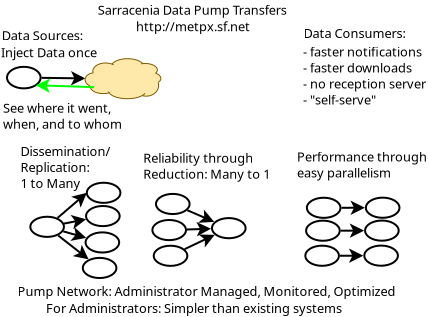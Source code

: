 <?xml version="1.0" encoding="UTF-8"?>
<dia:diagram xmlns:dia="http://www.lysator.liu.se/~alla/dia/">
  <dia:layer name="Background" visible="true">
    <dia:object type="Standard - Text" version="1" id="O0">
      <dia:attribute name="obj_pos">
        <dia:point val="28.2,0.905"/>
      </dia:attribute>
      <dia:attribute name="obj_bb">
        <dia:rectangle val="28.2,0.31;38.478,1.058"/>
      </dia:attribute>
      <dia:attribute name="text">
        <dia:composite type="text">
          <dia:attribute name="string">
            <dia:string>#Sarracenia Data Pump Transfers#</dia:string>
          </dia:attribute>
          <dia:attribute name="font">
            <dia:font family="sans" style="0" name="Helvetica"/>
          </dia:attribute>
          <dia:attribute name="height">
            <dia:real val="0.8"/>
          </dia:attribute>
          <dia:attribute name="pos">
            <dia:point val="28.2,0.905"/>
          </dia:attribute>
          <dia:attribute name="color">
            <dia:color val="#000000"/>
          </dia:attribute>
          <dia:attribute name="alignment">
            <dia:enum val="0"/>
          </dia:attribute>
        </dia:composite>
      </dia:attribute>
      <dia:attribute name="valign">
        <dia:enum val="3"/>
      </dia:attribute>
    </dia:object>
    <dia:object type="Standard - Text" version="1" id="O1">
      <dia:attribute name="obj_pos">
        <dia:point val="34.011,1.442"/>
      </dia:attribute>
      <dia:attribute name="obj_bb">
        <dia:rectangle val="34.011,0.847;34.011,1.594"/>
      </dia:attribute>
      <dia:attribute name="text">
        <dia:composite type="text">
          <dia:attribute name="string">
            <dia:string>##</dia:string>
          </dia:attribute>
          <dia:attribute name="font">
            <dia:font family="sans" style="0" name="Helvetica"/>
          </dia:attribute>
          <dia:attribute name="height">
            <dia:real val="0.8"/>
          </dia:attribute>
          <dia:attribute name="pos">
            <dia:point val="34.011,1.442"/>
          </dia:attribute>
          <dia:attribute name="color">
            <dia:color val="#000000"/>
          </dia:attribute>
          <dia:attribute name="alignment">
            <dia:enum val="0"/>
          </dia:attribute>
        </dia:composite>
      </dia:attribute>
      <dia:attribute name="valign">
        <dia:enum val="3"/>
      </dia:attribute>
    </dia:object>
    <dia:object type="Standard - Text" version="1" id="O2">
      <dia:attribute name="obj_pos">
        <dia:point val="30.112,1.727"/>
      </dia:attribute>
      <dia:attribute name="obj_bb">
        <dia:rectangle val="30.112,1.132;36.09,1.88"/>
      </dia:attribute>
      <dia:attribute name="text">
        <dia:composite type="text">
          <dia:attribute name="string">
            <dia:string>#http://metpx.sf.net#</dia:string>
          </dia:attribute>
          <dia:attribute name="font">
            <dia:font family="sans" style="0" name="Helvetica"/>
          </dia:attribute>
          <dia:attribute name="height">
            <dia:real val="0.8"/>
          </dia:attribute>
          <dia:attribute name="pos">
            <dia:point val="30.112,1.727"/>
          </dia:attribute>
          <dia:attribute name="color">
            <dia:color val="#000000"/>
          </dia:attribute>
          <dia:attribute name="alignment">
            <dia:enum val="0"/>
          </dia:attribute>
        </dia:composite>
      </dia:attribute>
      <dia:attribute name="valign">
        <dia:enum val="3"/>
      </dia:attribute>
    </dia:object>
  </dia:layer>
  <dia:layer name="People" visible="false">
    <dia:object type="Cisco - Woman gold" version="1" id="O3">
      <dia:attribute name="obj_pos">
        <dia:point val="23.751,3.845"/>
      </dia:attribute>
      <dia:attribute name="obj_bb">
        <dia:rectangle val="23.75,3.844;24.823,5.845"/>
      </dia:attribute>
      <dia:attribute name="meta">
        <dia:composite type="dict"/>
      </dia:attribute>
      <dia:attribute name="elem_corner">
        <dia:point val="23.751,3.845"/>
      </dia:attribute>
      <dia:attribute name="elem_width">
        <dia:real val="1.072"/>
      </dia:attribute>
      <dia:attribute name="elem_height">
        <dia:real val="2"/>
      </dia:attribute>
      <dia:attribute name="line_width">
        <dia:real val="0.1"/>
      </dia:attribute>
      <dia:attribute name="line_colour">
        <dia:color val="#000000"/>
      </dia:attribute>
      <dia:attribute name="fill_colour">
        <dia:color val="#ffffff"/>
      </dia:attribute>
      <dia:attribute name="show_background">
        <dia:boolean val="true"/>
      </dia:attribute>
      <dia:attribute name="line_style">
        <dia:enum val="0"/>
        <dia:real val="1"/>
      </dia:attribute>
      <dia:attribute name="flip_horizontal">
        <dia:boolean val="false"/>
      </dia:attribute>
      <dia:attribute name="flip_vertical">
        <dia:boolean val="false"/>
      </dia:attribute>
      <dia:attribute name="subscale">
        <dia:real val="1"/>
      </dia:attribute>
    </dia:object>
    <dia:object type="Cisco - Man gold" version="1" id="O4">
      <dia:attribute name="obj_pos">
        <dia:point val="42.691,12.749"/>
      </dia:attribute>
      <dia:attribute name="obj_bb">
        <dia:rectangle val="42.691,12.749;43.809,14.75"/>
      </dia:attribute>
      <dia:attribute name="meta">
        <dia:composite type="dict"/>
      </dia:attribute>
      <dia:attribute name="elem_corner">
        <dia:point val="42.691,12.749"/>
      </dia:attribute>
      <dia:attribute name="elem_width">
        <dia:real val="1.117"/>
      </dia:attribute>
      <dia:attribute name="elem_height">
        <dia:real val="2"/>
      </dia:attribute>
      <dia:attribute name="line_width">
        <dia:real val="0.1"/>
      </dia:attribute>
      <dia:attribute name="line_colour">
        <dia:color val="#000000"/>
      </dia:attribute>
      <dia:attribute name="fill_colour">
        <dia:color val="#ffffff"/>
      </dia:attribute>
      <dia:attribute name="show_background">
        <dia:boolean val="true"/>
      </dia:attribute>
      <dia:attribute name="line_style">
        <dia:enum val="0"/>
        <dia:real val="1"/>
      </dia:attribute>
      <dia:attribute name="flip_horizontal">
        <dia:boolean val="false"/>
      </dia:attribute>
      <dia:attribute name="flip_vertical">
        <dia:boolean val="false"/>
      </dia:attribute>
      <dia:attribute name="subscale">
        <dia:real val="1"/>
      </dia:attribute>
    </dia:object>
    <dia:object type="Standard - Text" version="1" id="O5">
      <dia:attribute name="obj_pos">
        <dia:point val="23.378,6.696"/>
      </dia:attribute>
      <dia:attribute name="obj_bb">
        <dia:rectangle val="23.378,6.101;24.918,6.849"/>
      </dia:attribute>
      <dia:attribute name="text">
        <dia:composite type="text">
          <dia:attribute name="string">
            <dia:string>#Alice#</dia:string>
          </dia:attribute>
          <dia:attribute name="font">
            <dia:font family="sans" style="0" name="Helvetica"/>
          </dia:attribute>
          <dia:attribute name="height">
            <dia:real val="0.8"/>
          </dia:attribute>
          <dia:attribute name="pos">
            <dia:point val="23.378,6.696"/>
          </dia:attribute>
          <dia:attribute name="color">
            <dia:color val="#000000"/>
          </dia:attribute>
          <dia:attribute name="alignment">
            <dia:enum val="0"/>
          </dia:attribute>
        </dia:composite>
      </dia:attribute>
      <dia:attribute name="valign">
        <dia:enum val="3"/>
      </dia:attribute>
    </dia:object>
    <dia:object type="Standard - Text" version="1" id="O6">
      <dia:attribute name="obj_pos">
        <dia:point val="42.49,15.565"/>
      </dia:attribute>
      <dia:attribute name="obj_bb">
        <dia:rectangle val="42.49,14.97;43.73,15.717"/>
      </dia:attribute>
      <dia:attribute name="text">
        <dia:composite type="text">
          <dia:attribute name="string">
            <dia:string>#Bob#</dia:string>
          </dia:attribute>
          <dia:attribute name="font">
            <dia:font family="sans" style="0" name="Helvetica"/>
          </dia:attribute>
          <dia:attribute name="height">
            <dia:real val="0.8"/>
          </dia:attribute>
          <dia:attribute name="pos">
            <dia:point val="42.49,15.565"/>
          </dia:attribute>
          <dia:attribute name="color">
            <dia:color val="#000000"/>
          </dia:attribute>
          <dia:attribute name="alignment">
            <dia:enum val="0"/>
          </dia:attribute>
        </dia:composite>
      </dia:attribute>
      <dia:attribute name="valign">
        <dia:enum val="3"/>
      </dia:attribute>
    </dia:object>
  </dia:layer>
  <dia:layer name="F0" visible="false">
    <dia:object type="Standard - Image" version="0" id="O7">
      <dia:attribute name="obj_pos">
        <dia:point val="23.198,6.959"/>
      </dia:attribute>
      <dia:attribute name="obj_bb">
        <dia:rectangle val="23.148,6.909;24.891,9.217"/>
      </dia:attribute>
      <dia:attribute name="elem_corner">
        <dia:point val="23.198,6.959"/>
      </dia:attribute>
      <dia:attribute name="elem_width">
        <dia:real val="1.642"/>
      </dia:attribute>
      <dia:attribute name="elem_height">
        <dia:real val="2.208"/>
      </dia:attribute>
      <dia:attribute name="draw_border">
        <dia:boolean val="false"/>
      </dia:attribute>
      <dia:attribute name="keep_aspect">
        <dia:boolean val="true"/>
      </dia:attribute>
      <dia:attribute name="file">
        <dia:string>#Tree_Frog_1_coloring_book_colouring.png#</dia:string>
      </dia:attribute>
    </dia:object>
  </dia:layer>
  <dia:layer name="Network" visible="false">
    <dia:object type="Cisco - Cloud Gold" version="1" id="O8">
      <dia:attribute name="obj_pos">
        <dia:point val="24.782,2.715"/>
      </dia:attribute>
      <dia:attribute name="obj_bb">
        <dia:rectangle val="24.781,2.714;42.671,13.934"/>
      </dia:attribute>
      <dia:attribute name="meta">
        <dia:composite type="dict"/>
      </dia:attribute>
      <dia:attribute name="elem_corner">
        <dia:point val="24.782,2.715"/>
      </dia:attribute>
      <dia:attribute name="elem_width">
        <dia:real val="17.889"/>
      </dia:attribute>
      <dia:attribute name="elem_height">
        <dia:real val="11.219"/>
      </dia:attribute>
      <dia:attribute name="line_width">
        <dia:real val="0.1"/>
      </dia:attribute>
      <dia:attribute name="line_colour">
        <dia:color val="#000000"/>
      </dia:attribute>
      <dia:attribute name="fill_colour">
        <dia:color val="#ffffff"/>
      </dia:attribute>
      <dia:attribute name="show_background">
        <dia:boolean val="true"/>
      </dia:attribute>
      <dia:attribute name="line_style">
        <dia:enum val="0"/>
        <dia:real val="1"/>
      </dia:attribute>
      <dia:attribute name="flip_horizontal">
        <dia:boolean val="false"/>
      </dia:attribute>
      <dia:attribute name="flip_vertical">
        <dia:boolean val="false"/>
      </dia:attribute>
      <dia:attribute name="subscale">
        <dia:real val="1"/>
      </dia:attribute>
    </dia:object>
  </dia:layer>
  <dia:layer name="DataStraight" visible="false">
    <dia:object type="Standard - Arc" version="0" id="O9">
      <dia:attribute name="obj_pos">
        <dia:point val="25.4,4.95"/>
      </dia:attribute>
      <dia:attribute name="obj_bb">
        <dia:rectangle val="25.332,4.883;41.818,13.568"/>
      </dia:attribute>
      <dia:attribute name="conn_endpoints">
        <dia:point val="25.4,4.95"/>
        <dia:point val="41.75,13.5"/>
      </dia:attribute>
      <dia:attribute name="curve_distance">
        <dia:real val="-2.085"/>
      </dia:attribute>
      <dia:attribute name="line_width">
        <dia:real val="0.1"/>
      </dia:attribute>
      <dia:attribute name="end_arrow">
        <dia:enum val="22"/>
      </dia:attribute>
      <dia:attribute name="end_arrow_length">
        <dia:real val="0.5"/>
      </dia:attribute>
      <dia:attribute name="end_arrow_width">
        <dia:real val="0.5"/>
      </dia:attribute>
    </dia:object>
  </dia:layer>
  <dia:layer name="Firewalls" visible="false">
    <dia:object type="Cisco - Firewall" version="1" id="O10">
      <dia:attribute name="obj_pos">
        <dia:point val="29.836,4.787"/>
      </dia:attribute>
      <dia:attribute name="obj_bb">
        <dia:rectangle val="29.821,4.776;30.701,6.794"/>
      </dia:attribute>
      <dia:attribute name="meta">
        <dia:composite type="dict"/>
      </dia:attribute>
      <dia:attribute name="elem_corner">
        <dia:point val="29.836,4.787"/>
      </dia:attribute>
      <dia:attribute name="elem_width">
        <dia:real val="0.829"/>
      </dia:attribute>
      <dia:attribute name="elem_height">
        <dia:real val="2"/>
      </dia:attribute>
      <dia:attribute name="line_width">
        <dia:real val="0.1"/>
      </dia:attribute>
      <dia:attribute name="line_colour">
        <dia:color val="#000000"/>
      </dia:attribute>
      <dia:attribute name="fill_colour">
        <dia:color val="#ffffff"/>
      </dia:attribute>
      <dia:attribute name="show_background">
        <dia:boolean val="true"/>
      </dia:attribute>
      <dia:attribute name="line_style">
        <dia:enum val="0"/>
        <dia:real val="1"/>
      </dia:attribute>
      <dia:attribute name="flip_horizontal">
        <dia:boolean val="false"/>
      </dia:attribute>
      <dia:attribute name="flip_vertical">
        <dia:boolean val="false"/>
      </dia:attribute>
      <dia:attribute name="subscale">
        <dia:real val="1"/>
      </dia:attribute>
    </dia:object>
    <dia:object type="Geometric - Sharp Eight Point Star" version="1" id="O11">
      <dia:attribute name="obj_pos">
        <dia:point val="28.698,4.443"/>
      </dia:attribute>
      <dia:attribute name="obj_bb">
        <dia:rectangle val="28.443,4.188;30.953,6.698"/>
      </dia:attribute>
      <dia:attribute name="meta">
        <dia:composite type="dict"/>
      </dia:attribute>
      <dia:attribute name="elem_corner">
        <dia:point val="28.698,4.443"/>
      </dia:attribute>
      <dia:attribute name="elem_width">
        <dia:real val="2"/>
      </dia:attribute>
      <dia:attribute name="elem_height">
        <dia:real val="2"/>
      </dia:attribute>
      <dia:attribute name="line_width">
        <dia:real val="0.1"/>
      </dia:attribute>
      <dia:attribute name="line_colour">
        <dia:color val="#000000"/>
      </dia:attribute>
      <dia:attribute name="fill_colour">
        <dia:color val="#ffff00"/>
      </dia:attribute>
      <dia:attribute name="show_background">
        <dia:boolean val="true"/>
      </dia:attribute>
      <dia:attribute name="line_style">
        <dia:enum val="0"/>
        <dia:real val="1"/>
      </dia:attribute>
      <dia:attribute name="flip_horizontal">
        <dia:boolean val="false"/>
      </dia:attribute>
      <dia:attribute name="flip_vertical">
        <dia:boolean val="false"/>
      </dia:attribute>
      <dia:attribute name="subscale">
        <dia:real val="1"/>
      </dia:attribute>
    </dia:object>
    <dia:object type="Standard - Arc" version="0" id="O12">
      <dia:attribute name="obj_pos">
        <dia:point val="25.32,4.406"/>
      </dia:attribute>
      <dia:attribute name="obj_bb">
        <dia:rectangle val="25.258,4.338;29.682,5.702"/>
      </dia:attribute>
      <dia:attribute name="conn_endpoints">
        <dia:point val="25.32,4.406"/>
        <dia:point val="29.62,5.641"/>
      </dia:attribute>
      <dia:attribute name="curve_distance">
        <dia:real val="-0.402"/>
      </dia:attribute>
      <dia:attribute name="line_width">
        <dia:real val="0.1"/>
      </dia:attribute>
      <dia:attribute name="end_arrow">
        <dia:enum val="22"/>
      </dia:attribute>
      <dia:attribute name="end_arrow_length">
        <dia:real val="0.5"/>
      </dia:attribute>
      <dia:attribute name="end_arrow_width">
        <dia:real val="0.5"/>
      </dia:attribute>
    </dia:object>
  </dia:layer>
  <dia:layer name="CircuitousPath" visible="false">
    <dia:object type="Standard - BezierLine" version="0" id="O13">
      <dia:attribute name="obj_pos">
        <dia:point val="25.37,5.331"/>
      </dia:attribute>
      <dia:attribute name="obj_bb">
        <dia:rectangle val="25.32,5.281;28.705,8.938"/>
      </dia:attribute>
      <dia:attribute name="bez_points">
        <dia:point val="25.37,5.331"/>
        <dia:point val="25.669,5.331"/>
        <dia:point val="30.57,8.431"/>
        <dia:point val="27.82,8.881"/>
      </dia:attribute>
      <dia:attribute name="corner_types">
        <dia:enum val="0"/>
        <dia:enum val="0"/>
      </dia:attribute>
    </dia:object>
    <dia:object type="Standard - BezierLine" version="0" id="O14">
      <dia:attribute name="obj_pos">
        <dia:point val="27.858,8.856"/>
      </dia:attribute>
      <dia:attribute name="obj_bb">
        <dia:rectangle val="27.367,8.789;30.72,12.026"/>
      </dia:attribute>
      <dia:attribute name="bez_points">
        <dia:point val="27.858,8.856"/>
        <dia:point val="25.758,9.931"/>
        <dia:point val="31.933,9.981"/>
        <dia:point val="30.433,11.956"/>
      </dia:attribute>
      <dia:attribute name="corner_types">
        <dia:enum val="0"/>
        <dia:enum val="0"/>
      </dia:attribute>
    </dia:object>
    <dia:object type="Standard - BezierLine" version="0" id="O15">
      <dia:attribute name="obj_pos">
        <dia:point val="30.445,11.95"/>
      </dia:attribute>
      <dia:attribute name="obj_bb">
        <dia:rectangle val="30.191,5.729;38.566,12.543"/>
      </dia:attribute>
      <dia:attribute name="bez_points">
        <dia:point val="30.445,11.95"/>
        <dia:point val="28.82,14.925"/>
        <dia:point val="37.395,4.656"/>
        <dia:point val="38.495,5.881"/>
      </dia:attribute>
      <dia:attribute name="corner_types">
        <dia:enum val="0"/>
        <dia:enum val="0"/>
      </dia:attribute>
    </dia:object>
    <dia:object type="Standard - BezierLine" version="0" id="O16">
      <dia:attribute name="obj_pos">
        <dia:point val="41.697,13.037"/>
      </dia:attribute>
      <dia:attribute name="obj_bb">
        <dia:rectangle val="38.4,5.782;41.697,13.037"/>
      </dia:attribute>
      <dia:attribute name="bez_points">
        <dia:point val="41.697,13.037"/>
        <dia:point val="39.272,11.137"/>
        <dia:point val="40.528,7.106"/>
        <dia:point val="38.468,5.851"/>
      </dia:attribute>
      <dia:attribute name="corner_types">
        <dia:enum val="0"/>
        <dia:enum val="0"/>
      </dia:attribute>
      <dia:attribute name="start_arrow">
        <dia:enum val="22"/>
      </dia:attribute>
      <dia:attribute name="start_arrow_length">
        <dia:real val="0.5"/>
      </dia:attribute>
      <dia:attribute name="start_arrow_width">
        <dia:real val="0.5"/>
      </dia:attribute>
    </dia:object>
  </dia:layer>
  <dia:layer name="Camel" visible="false">
    <dia:object type="Standard - Image" version="0" id="O17">
      <dia:attribute name="obj_pos">
        <dia:point val="30.883,6.673"/>
      </dia:attribute>
      <dia:attribute name="obj_bb">
        <dia:rectangle val="30.833,6.623;38.112,10.939"/>
      </dia:attribute>
      <dia:attribute name="elem_corner">
        <dia:point val="30.883,6.673"/>
      </dia:attribute>
      <dia:attribute name="elem_width">
        <dia:real val="7.179"/>
      </dia:attribute>
      <dia:attribute name="elem_height">
        <dia:real val="4.216"/>
      </dia:attribute>
      <dia:attribute name="draw_border">
        <dia:boolean val="false"/>
      </dia:attribute>
      <dia:attribute name="keep_aspect">
        <dia:boolean val="true"/>
      </dia:attribute>
      <dia:attribute name="file">
        <dia:string>#1195439663140698541camel_john_olsen_01.png#</dia:string>
      </dia:attribute>
    </dia:object>
  </dia:layer>
  <dia:layer name="pumps" visible="false">
    <dia:object type="peter - switch" version="1" id="O18">
      <dia:attribute name="obj_pos">
        <dia:point val="39.932,11.338"/>
      </dia:attribute>
      <dia:attribute name="obj_bb">
        <dia:rectangle val="39.927,11.333;41.221,12.648"/>
      </dia:attribute>
      <dia:attribute name="meta">
        <dia:composite type="dict"/>
      </dia:attribute>
      <dia:attribute name="elem_corner">
        <dia:point val="39.932,11.338"/>
      </dia:attribute>
      <dia:attribute name="elem_width">
        <dia:real val="1.285"/>
      </dia:attribute>
      <dia:attribute name="elem_height">
        <dia:real val="1.305"/>
      </dia:attribute>
      <dia:attribute name="line_width">
        <dia:real val="0.01"/>
      </dia:attribute>
      <dia:attribute name="line_colour">
        <dia:color val="#000000"/>
      </dia:attribute>
      <dia:attribute name="fill_colour">
        <dia:color val="#ffffff"/>
      </dia:attribute>
      <dia:attribute name="show_background">
        <dia:boolean val="true"/>
      </dia:attribute>
      <dia:attribute name="line_style">
        <dia:enum val="0"/>
        <dia:real val="1"/>
      </dia:attribute>
      <dia:attribute name="flip_horizontal">
        <dia:boolean val="false"/>
      </dia:attribute>
      <dia:attribute name="flip_vertical">
        <dia:boolean val="false"/>
      </dia:attribute>
      <dia:attribute name="subscale">
        <dia:real val="1"/>
      </dia:attribute>
    </dia:object>
    <dia:object type="Standard - Text" version="1" id="O19">
      <dia:attribute name="obj_pos">
        <dia:point val="40.32,12.21"/>
      </dia:attribute>
      <dia:attribute name="obj_bb">
        <dia:rectangle val="40.32,11.614;40.76,12.362"/>
      </dia:attribute>
      <dia:attribute name="text">
        <dia:composite type="text">
          <dia:attribute name="string">
            <dia:string>#B#</dia:string>
          </dia:attribute>
          <dia:attribute name="font">
            <dia:font family="sans" style="0" name="Helvetica"/>
          </dia:attribute>
          <dia:attribute name="height">
            <dia:real val="0.8"/>
          </dia:attribute>
          <dia:attribute name="pos">
            <dia:point val="40.32,12.21"/>
          </dia:attribute>
          <dia:attribute name="color">
            <dia:color val="#000000"/>
          </dia:attribute>
          <dia:attribute name="alignment">
            <dia:enum val="0"/>
          </dia:attribute>
        </dia:composite>
      </dia:attribute>
      <dia:attribute name="valign">
        <dia:enum val="3"/>
      </dia:attribute>
      <dia:attribute name="fill_color">
        <dia:color val="#ffc0cb"/>
      </dia:attribute>
      <dia:attribute name="show_background">
        <dia:boolean val="true"/>
      </dia:attribute>
    </dia:object>
    <dia:object type="peter - switch" version="1" id="O20">
      <dia:attribute name="obj_pos">
        <dia:point val="34.314,7.068"/>
      </dia:attribute>
      <dia:attribute name="obj_bb">
        <dia:rectangle val="34.309,7.063;35.543,8.317"/>
      </dia:attribute>
      <dia:attribute name="meta">
        <dia:composite type="dict"/>
      </dia:attribute>
      <dia:attribute name="elem_corner">
        <dia:point val="34.314,7.068"/>
      </dia:attribute>
      <dia:attribute name="elem_width">
        <dia:real val="1.224"/>
      </dia:attribute>
      <dia:attribute name="elem_height">
        <dia:real val="1.244"/>
      </dia:attribute>
      <dia:attribute name="line_width">
        <dia:real val="0.01"/>
      </dia:attribute>
      <dia:attribute name="line_colour">
        <dia:color val="#000000"/>
      </dia:attribute>
      <dia:attribute name="fill_colour">
        <dia:color val="#ffffff"/>
      </dia:attribute>
      <dia:attribute name="show_background">
        <dia:boolean val="true"/>
      </dia:attribute>
      <dia:attribute name="line_style">
        <dia:enum val="0"/>
        <dia:real val="1"/>
      </dia:attribute>
      <dia:attribute name="flip_horizontal">
        <dia:boolean val="false"/>
      </dia:attribute>
      <dia:attribute name="flip_vertical">
        <dia:boolean val="false"/>
      </dia:attribute>
      <dia:attribute name="subscale">
        <dia:real val="1"/>
      </dia:attribute>
    </dia:object>
    <dia:object type="Standard - Text" version="1" id="O21">
      <dia:attribute name="obj_pos">
        <dia:point val="34.721,7.915"/>
      </dia:attribute>
      <dia:attribute name="obj_bb">
        <dia:rectangle val="34.721,7.319;35.214,8.067"/>
      </dia:attribute>
      <dia:attribute name="text">
        <dia:composite type="text">
          <dia:attribute name="string">
            <dia:string>#D#</dia:string>
          </dia:attribute>
          <dia:attribute name="font">
            <dia:font family="sans" style="0" name="Helvetica"/>
          </dia:attribute>
          <dia:attribute name="height">
            <dia:real val="0.8"/>
          </dia:attribute>
          <dia:attribute name="pos">
            <dia:point val="34.721,7.915"/>
          </dia:attribute>
          <dia:attribute name="color">
            <dia:color val="#000000"/>
          </dia:attribute>
          <dia:attribute name="alignment">
            <dia:enum val="0"/>
          </dia:attribute>
        </dia:composite>
      </dia:attribute>
      <dia:attribute name="valign">
        <dia:enum val="3"/>
      </dia:attribute>
      <dia:attribute name="fill_color">
        <dia:color val="#add8e6"/>
      </dia:attribute>
      <dia:attribute name="show_background">
        <dia:boolean val="true"/>
      </dia:attribute>
    </dia:object>
    <dia:object type="peter - switch" version="1" id="O22">
      <dia:attribute name="obj_pos">
        <dia:point val="31.053,5.236"/>
      </dia:attribute>
      <dia:attribute name="obj_bb">
        <dia:rectangle val="31.048,5.231;32.32,6.524"/>
      </dia:attribute>
      <dia:attribute name="meta">
        <dia:composite type="dict"/>
      </dia:attribute>
      <dia:attribute name="elem_corner">
        <dia:point val="31.053,5.236"/>
      </dia:attribute>
      <dia:attribute name="elem_width">
        <dia:real val="1.262"/>
      </dia:attribute>
      <dia:attribute name="elem_height">
        <dia:real val="1.282"/>
      </dia:attribute>
      <dia:attribute name="line_width">
        <dia:real val="0.01"/>
      </dia:attribute>
      <dia:attribute name="line_colour">
        <dia:color val="#000000"/>
      </dia:attribute>
      <dia:attribute name="fill_colour">
        <dia:color val="#90ee90"/>
      </dia:attribute>
      <dia:attribute name="show_background">
        <dia:boolean val="true"/>
      </dia:attribute>
      <dia:attribute name="line_style">
        <dia:enum val="0"/>
        <dia:real val="1"/>
      </dia:attribute>
      <dia:attribute name="flip_horizontal">
        <dia:boolean val="false"/>
      </dia:attribute>
      <dia:attribute name="flip_vertical">
        <dia:boolean val="false"/>
      </dia:attribute>
      <dia:attribute name="subscale">
        <dia:real val="1"/>
      </dia:attribute>
    </dia:object>
    <dia:object type="Standard - Text" version="1" id="O23">
      <dia:attribute name="obj_pos">
        <dia:point val="31.505,6.119"/>
      </dia:attribute>
      <dia:attribute name="obj_bb">
        <dia:rectangle val="31.505,5.524;31.952,6.271"/>
      </dia:attribute>
      <dia:attribute name="text">
        <dia:composite type="text">
          <dia:attribute name="string">
            <dia:string>#C#</dia:string>
          </dia:attribute>
          <dia:attribute name="font">
            <dia:font family="sans" style="0" name="Helvetica"/>
          </dia:attribute>
          <dia:attribute name="height">
            <dia:real val="0.8"/>
          </dia:attribute>
          <dia:attribute name="pos">
            <dia:point val="31.505,6.119"/>
          </dia:attribute>
          <dia:attribute name="color">
            <dia:color val="#000000"/>
          </dia:attribute>
          <dia:attribute name="alignment">
            <dia:enum val="0"/>
          </dia:attribute>
        </dia:composite>
      </dia:attribute>
      <dia:attribute name="valign">
        <dia:enum val="3"/>
      </dia:attribute>
      <dia:attribute name="fill_color">
        <dia:color val="#90ee90"/>
      </dia:attribute>
      <dia:attribute name="show_background">
        <dia:boolean val="true"/>
      </dia:attribute>
    </dia:object>
    <dia:object type="peter - switch" version="1" id="O24">
      <dia:attribute name="obj_pos">
        <dia:point val="27.536,4.529"/>
      </dia:attribute>
      <dia:attribute name="obj_bb">
        <dia:rectangle val="27.531,4.524;28.828,5.842"/>
      </dia:attribute>
      <dia:attribute name="meta">
        <dia:composite type="dict"/>
      </dia:attribute>
      <dia:attribute name="elem_corner">
        <dia:point val="27.536,4.529"/>
      </dia:attribute>
      <dia:attribute name="elem_width">
        <dia:real val="1.287"/>
      </dia:attribute>
      <dia:attribute name="elem_height">
        <dia:real val="1.308"/>
      </dia:attribute>
      <dia:attribute name="line_width">
        <dia:real val="0.01"/>
      </dia:attribute>
      <dia:attribute name="line_colour">
        <dia:color val="#000000"/>
      </dia:attribute>
      <dia:attribute name="fill_colour">
        <dia:color val="#ffff00"/>
      </dia:attribute>
      <dia:attribute name="show_background">
        <dia:boolean val="true"/>
      </dia:attribute>
      <dia:attribute name="line_style">
        <dia:enum val="0"/>
        <dia:real val="1"/>
      </dia:attribute>
      <dia:attribute name="flip_horizontal">
        <dia:boolean val="false"/>
      </dia:attribute>
      <dia:attribute name="flip_vertical">
        <dia:boolean val="false"/>
      </dia:attribute>
      <dia:attribute name="subscale">
        <dia:real val="1"/>
      </dia:attribute>
    </dia:object>
    <dia:object type="Standard - Text" version="1" id="O25">
      <dia:attribute name="obj_pos">
        <dia:point val="27.938,5.412"/>
      </dia:attribute>
      <dia:attribute name="obj_bb">
        <dia:rectangle val="27.938,4.817;28.375,5.564"/>
      </dia:attribute>
      <dia:attribute name="text">
        <dia:composite type="text">
          <dia:attribute name="string">
            <dia:string>#A#</dia:string>
          </dia:attribute>
          <dia:attribute name="font">
            <dia:font family="sans" style="0" name="Helvetica"/>
          </dia:attribute>
          <dia:attribute name="height">
            <dia:real val="0.8"/>
          </dia:attribute>
          <dia:attribute name="pos">
            <dia:point val="27.938,5.412"/>
          </dia:attribute>
          <dia:attribute name="color">
            <dia:color val="#000000"/>
          </dia:attribute>
          <dia:attribute name="alignment">
            <dia:enum val="0"/>
          </dia:attribute>
        </dia:composite>
      </dia:attribute>
      <dia:attribute name="valign">
        <dia:enum val="3"/>
      </dia:attribute>
      <dia:attribute name="fill_color">
        <dia:color val="#ffff00"/>
      </dia:attribute>
      <dia:attribute name="show_background">
        <dia:boolean val="true"/>
      </dia:attribute>
    </dia:object>
    <dia:object type="peter - switch" version="1" id="O26">
      <dia:attribute name="obj_pos">
        <dia:point val="37.177,8.797"/>
      </dia:attribute>
      <dia:attribute name="obj_bb">
        <dia:rectangle val="37.172,8.792;38.498,10.138"/>
      </dia:attribute>
      <dia:attribute name="meta">
        <dia:composite type="dict"/>
      </dia:attribute>
      <dia:attribute name="elem_corner">
        <dia:point val="37.177,8.797"/>
      </dia:attribute>
      <dia:attribute name="elem_width">
        <dia:real val="1.315"/>
      </dia:attribute>
      <dia:attribute name="elem_height">
        <dia:real val="1.336"/>
      </dia:attribute>
      <dia:attribute name="line_width">
        <dia:real val="0.01"/>
      </dia:attribute>
      <dia:attribute name="line_colour">
        <dia:color val="#000000"/>
      </dia:attribute>
      <dia:attribute name="fill_colour">
        <dia:color val="#ffffff"/>
      </dia:attribute>
      <dia:attribute name="show_background">
        <dia:boolean val="true"/>
      </dia:attribute>
      <dia:attribute name="line_style">
        <dia:enum val="0"/>
        <dia:real val="1"/>
      </dia:attribute>
      <dia:attribute name="flip_horizontal">
        <dia:boolean val="false"/>
      </dia:attribute>
      <dia:attribute name="flip_vertical">
        <dia:boolean val="false"/>
      </dia:attribute>
      <dia:attribute name="subscale">
        <dia:real val="1"/>
      </dia:attribute>
    </dia:object>
    <dia:object type="Standard - Text" version="1" id="O27">
      <dia:attribute name="obj_pos">
        <dia:point val="37.598,9.686"/>
      </dia:attribute>
      <dia:attribute name="obj_bb">
        <dia:rectangle val="37.598,9.091;38.003,9.838"/>
      </dia:attribute>
      <dia:attribute name="text">
        <dia:composite type="text">
          <dia:attribute name="string">
            <dia:string>#E#</dia:string>
          </dia:attribute>
          <dia:attribute name="font">
            <dia:font family="sans" style="0" name="Helvetica"/>
          </dia:attribute>
          <dia:attribute name="height">
            <dia:real val="0.8"/>
          </dia:attribute>
          <dia:attribute name="pos">
            <dia:point val="37.598,9.686"/>
          </dia:attribute>
          <dia:attribute name="color">
            <dia:color val="#000000"/>
          </dia:attribute>
          <dia:attribute name="alignment">
            <dia:enum val="0"/>
          </dia:attribute>
        </dia:composite>
      </dia:attribute>
      <dia:attribute name="valign">
        <dia:enum val="3"/>
      </dia:attribute>
      <dia:attribute name="fill_color">
        <dia:color val="#ffc0cb"/>
      </dia:attribute>
      <dia:attribute name="show_background">
        <dia:boolean val="true"/>
      </dia:attribute>
    </dia:object>
    <dia:object type="Standard - Text" version="1" id="O28">
      <dia:attribute name="obj_pos">
        <dia:point val="37.785,9.445"/>
      </dia:attribute>
      <dia:attribute name="obj_bb">
        <dia:rectangle val="37.785,8.85;37.785,9.597"/>
      </dia:attribute>
      <dia:attribute name="text">
        <dia:composite type="text">
          <dia:attribute name="string">
            <dia:string>##</dia:string>
          </dia:attribute>
          <dia:attribute name="font">
            <dia:font family="sans" style="0" name="Helvetica"/>
          </dia:attribute>
          <dia:attribute name="height">
            <dia:real val="0.8"/>
          </dia:attribute>
          <dia:attribute name="pos">
            <dia:point val="37.785,9.445"/>
          </dia:attribute>
          <dia:attribute name="color">
            <dia:color val="#000000"/>
          </dia:attribute>
          <dia:attribute name="alignment">
            <dia:enum val="0"/>
          </dia:attribute>
        </dia:composite>
      </dia:attribute>
      <dia:attribute name="valign">
        <dia:enum val="3"/>
      </dia:attribute>
    </dia:object>
    <dia:object type="peter - switch" version="1" id="O29">
      <dia:attribute name="obj_pos">
        <dia:point val="39.947,6.014"/>
      </dia:attribute>
      <dia:attribute name="obj_bb">
        <dia:rectangle val="39.942,6.009;41.154,7.24"/>
      </dia:attribute>
      <dia:attribute name="meta">
        <dia:composite type="dict"/>
      </dia:attribute>
      <dia:attribute name="elem_corner">
        <dia:point val="39.947,6.014"/>
      </dia:attribute>
      <dia:attribute name="elem_width">
        <dia:real val="1.202"/>
      </dia:attribute>
      <dia:attribute name="elem_height">
        <dia:real val="1.221"/>
      </dia:attribute>
      <dia:attribute name="line_width">
        <dia:real val="0.01"/>
      </dia:attribute>
      <dia:attribute name="line_colour">
        <dia:color val="#000000"/>
      </dia:attribute>
      <dia:attribute name="fill_colour">
        <dia:color val="#ffffff"/>
      </dia:attribute>
      <dia:attribute name="show_background">
        <dia:boolean val="true"/>
      </dia:attribute>
      <dia:attribute name="line_style">
        <dia:enum val="0"/>
        <dia:real val="1"/>
      </dia:attribute>
      <dia:attribute name="flip_horizontal">
        <dia:boolean val="false"/>
      </dia:attribute>
      <dia:attribute name="flip_vertical">
        <dia:boolean val="false"/>
      </dia:attribute>
      <dia:attribute name="subscale">
        <dia:real val="1"/>
      </dia:attribute>
    </dia:object>
    <dia:object type="Standard - Text" version="1" id="O30">
      <dia:attribute name="obj_pos">
        <dia:point val="40.4,6.85"/>
      </dia:attribute>
      <dia:attribute name="obj_bb">
        <dia:rectangle val="40.4,6.255;40.768,7.003"/>
      </dia:attribute>
      <dia:attribute name="text">
        <dia:composite type="text">
          <dia:attribute name="string">
            <dia:string>#F#</dia:string>
          </dia:attribute>
          <dia:attribute name="font">
            <dia:font family="sans" style="0" name="Helvetica"/>
          </dia:attribute>
          <dia:attribute name="height">
            <dia:real val="0.8"/>
          </dia:attribute>
          <dia:attribute name="pos">
            <dia:point val="40.4,6.85"/>
          </dia:attribute>
          <dia:attribute name="color">
            <dia:color val="#000000"/>
          </dia:attribute>
          <dia:attribute name="alignment">
            <dia:enum val="0"/>
          </dia:attribute>
        </dia:composite>
      </dia:attribute>
      <dia:attribute name="valign">
        <dia:enum val="3"/>
      </dia:attribute>
      <dia:attribute name="fill_color">
        <dia:color val="#ffc0cb"/>
      </dia:attribute>
      <dia:attribute name="show_background">
        <dia:boolean val="true"/>
      </dia:attribute>
    </dia:object>
    <dia:object type="Standard - Text" version="1" id="O31">
      <dia:attribute name="obj_pos">
        <dia:point val="40.481,6.644"/>
      </dia:attribute>
      <dia:attribute name="obj_bb">
        <dia:rectangle val="40.481,6.049;40.481,6.797"/>
      </dia:attribute>
      <dia:attribute name="text">
        <dia:composite type="text">
          <dia:attribute name="string">
            <dia:string>##</dia:string>
          </dia:attribute>
          <dia:attribute name="font">
            <dia:font family="sans" style="0" name="Helvetica"/>
          </dia:attribute>
          <dia:attribute name="height">
            <dia:real val="0.8"/>
          </dia:attribute>
          <dia:attribute name="pos">
            <dia:point val="40.481,6.644"/>
          </dia:attribute>
          <dia:attribute name="color">
            <dia:color val="#000000"/>
          </dia:attribute>
          <dia:attribute name="alignment">
            <dia:enum val="0"/>
          </dia:attribute>
        </dia:composite>
      </dia:attribute>
      <dia:attribute name="valign">
        <dia:enum val="3"/>
      </dia:attribute>
      <dia:attribute name="fill_color">
        <dia:color val="#ffc0cb"/>
      </dia:attribute>
      <dia:attribute name="show_background">
        <dia:boolean val="true"/>
      </dia:attribute>
    </dia:object>
    <dia:object type="Standard - Text" version="1" id="O32">
      <dia:attribute name="obj_pos">
        <dia:point val="40.601,6.677"/>
      </dia:attribute>
      <dia:attribute name="obj_bb">
        <dia:rectangle val="40.601,6.082;40.601,6.83"/>
      </dia:attribute>
      <dia:attribute name="text">
        <dia:composite type="text">
          <dia:attribute name="string">
            <dia:string>##</dia:string>
          </dia:attribute>
          <dia:attribute name="font">
            <dia:font family="sans" style="0" name="Helvetica"/>
          </dia:attribute>
          <dia:attribute name="height">
            <dia:real val="0.8"/>
          </dia:attribute>
          <dia:attribute name="pos">
            <dia:point val="40.601,6.677"/>
          </dia:attribute>
          <dia:attribute name="color">
            <dia:color val="#000000"/>
          </dia:attribute>
          <dia:attribute name="alignment">
            <dia:enum val="0"/>
          </dia:attribute>
        </dia:composite>
      </dia:attribute>
      <dia:attribute name="valign">
        <dia:enum val="3"/>
      </dia:attribute>
    </dia:object>
    <dia:object type="Standard - Line" version="0" id="O33">
      <dia:attribute name="obj_pos">
        <dia:point val="28.584,5.017"/>
      </dia:attribute>
      <dia:attribute name="obj_bb">
        <dia:rectangle val="28.527,4.96;31.519,5.639"/>
      </dia:attribute>
      <dia:attribute name="conn_endpoints">
        <dia:point val="28.584,5.017"/>
        <dia:point val="31.409,5.48"/>
      </dia:attribute>
      <dia:attribute name="numcp">
        <dia:int val="1"/>
      </dia:attribute>
      <dia:attribute name="line_color">
        <dia:color val="#90ee90"/>
      </dia:attribute>
      <dia:attribute name="end_arrow">
        <dia:enum val="22"/>
      </dia:attribute>
      <dia:attribute name="end_arrow_length">
        <dia:real val="0.2"/>
      </dia:attribute>
      <dia:attribute name="end_arrow_width">
        <dia:real val="0.2"/>
      </dia:attribute>
      <dia:connections>
        <dia:connection handle="0" to="O24" connection="18"/>
        <dia:connection handle="1" to="O22" connection="30"/>
      </dia:connections>
    </dia:object>
    <dia:object type="Standard - Line" version="0" id="O34">
      <dia:attribute name="obj_pos">
        <dia:point val="32.081,5.876"/>
      </dia:attribute>
      <dia:attribute name="obj_bb">
        <dia:rectangle val="32.013,5.808;34.756,7.374"/>
      </dia:attribute>
      <dia:attribute name="conn_endpoints">
        <dia:point val="32.081,5.876"/>
        <dia:point val="34.659,7.305"/>
      </dia:attribute>
      <dia:attribute name="numcp">
        <dia:int val="1"/>
      </dia:attribute>
      <dia:attribute name="line_color">
        <dia:color val="#add8e6"/>
      </dia:attribute>
      <dia:attribute name="end_arrow">
        <dia:enum val="22"/>
      </dia:attribute>
      <dia:attribute name="end_arrow_length">
        <dia:real val="0.2"/>
      </dia:attribute>
      <dia:attribute name="end_arrow_width">
        <dia:real val="0.2"/>
      </dia:attribute>
      <dia:connections>
        <dia:connection handle="0" to="O22" connection="5"/>
        <dia:connection handle="1" to="O20" connection="30"/>
      </dia:connections>
    </dia:object>
    <dia:object type="Standard - Line" version="0" id="O35">
      <dia:attribute name="obj_pos">
        <dia:point val="35.424,7.304"/>
      </dia:attribute>
      <dia:attribute name="obj_bb">
        <dia:rectangle val="35.365,6.106;40.395,7.364"/>
      </dia:attribute>
      <dia:attribute name="conn_endpoints">
        <dia:point val="35.424,7.304"/>
        <dia:point val="40.286,6.247"/>
      </dia:attribute>
      <dia:attribute name="numcp">
        <dia:int val="1"/>
      </dia:attribute>
      <dia:attribute name="line_color">
        <dia:color val="#ffc0cb"/>
      </dia:attribute>
      <dia:attribute name="end_arrow">
        <dia:enum val="22"/>
      </dia:attribute>
      <dia:attribute name="end_arrow_length">
        <dia:real val="0.2"/>
      </dia:attribute>
      <dia:attribute name="end_arrow_width">
        <dia:real val="0.2"/>
      </dia:attribute>
      <dia:connections>
        <dia:connection handle="0" to="O20" connection="23"/>
        <dia:connection handle="1" to="O29" connection="30"/>
      </dia:connections>
    </dia:object>
    <dia:object type="Standard - Line" version="0" id="O36">
      <dia:attribute name="obj_pos">
        <dia:point val="35.311,7.689"/>
      </dia:attribute>
      <dia:attribute name="obj_bb">
        <dia:rectangle val="35.242,7.62;37.52,9.12"/>
      </dia:attribute>
      <dia:attribute name="conn_endpoints">
        <dia:point val="35.311,7.689"/>
        <dia:point val="37.426,9.051"/>
      </dia:attribute>
      <dia:attribute name="numcp">
        <dia:int val="1"/>
      </dia:attribute>
      <dia:attribute name="line_color">
        <dia:color val="#ffc0cb"/>
      </dia:attribute>
      <dia:attribute name="end_arrow">
        <dia:enum val="22"/>
      </dia:attribute>
      <dia:attribute name="end_arrow_length">
        <dia:real val="0.2"/>
      </dia:attribute>
      <dia:attribute name="end_arrow_width">
        <dia:real val="0.2"/>
      </dia:attribute>
      <dia:connections>
        <dia:connection handle="0" to="O20" connection="5"/>
        <dia:connection handle="1" to="O26" connection="26"/>
      </dia:connections>
    </dia:object>
    <dia:object type="Standard - Line" version="0" id="O37">
      <dia:attribute name="obj_pos">
        <dia:point val="38.248,9.464"/>
      </dia:attribute>
      <dia:attribute name="obj_bb">
        <dia:rectangle val="38.178,9.393;40.25,11.669"/>
      </dia:attribute>
      <dia:attribute name="conn_endpoints">
        <dia:point val="38.248,9.464"/>
        <dia:point val="40.175,11.586"/>
      </dia:attribute>
      <dia:attribute name="numcp">
        <dia:int val="1"/>
      </dia:attribute>
      <dia:attribute name="line_color">
        <dia:color val="#ffc0cb"/>
      </dia:attribute>
      <dia:attribute name="end_arrow">
        <dia:enum val="22"/>
      </dia:attribute>
      <dia:attribute name="end_arrow_length">
        <dia:real val="0.2"/>
      </dia:attribute>
      <dia:attribute name="end_arrow_width">
        <dia:real val="0.2"/>
      </dia:attribute>
      <dia:connections>
        <dia:connection handle="0" to="O26" connection="5"/>
        <dia:connection handle="1" to="O18" connection="26"/>
      </dia:connections>
    </dia:object>
    <dia:object type="Standard - Line" version="0" id="O38">
      <dia:attribute name="obj_pos">
        <dia:point val="31.292,5.876"/>
      </dia:attribute>
      <dia:attribute name="obj_bb">
        <dia:rectangle val="28.476,5.054;31.353,5.937"/>
      </dia:attribute>
      <dia:attribute name="conn_endpoints">
        <dia:point val="31.292,5.876"/>
        <dia:point val="28.584,5.182"/>
      </dia:attribute>
      <dia:attribute name="numcp">
        <dia:int val="1"/>
      </dia:attribute>
      <dia:attribute name="line_color">
        <dia:color val="#ffff00"/>
      </dia:attribute>
      <dia:attribute name="end_arrow">
        <dia:enum val="22"/>
      </dia:attribute>
      <dia:attribute name="end_arrow_length">
        <dia:real val="0.2"/>
      </dia:attribute>
      <dia:attribute name="end_arrow_width">
        <dia:real val="0.2"/>
      </dia:attribute>
      <dia:connections>
        <dia:connection handle="0" to="O22" connection="3"/>
        <dia:connection handle="1" to="O24" connection="5"/>
      </dia:connections>
    </dia:object>
    <dia:object type="Standard - Line" version="0" id="O39">
      <dia:attribute name="obj_pos">
        <dia:point val="34.546,7.689"/>
      </dia:attribute>
      <dia:attribute name="obj_bb">
        <dia:rectangle val="31.984,6.203;34.614,7.757"/>
      </dia:attribute>
      <dia:attribute name="conn_endpoints">
        <dia:point val="34.546,7.689"/>
        <dia:point val="32.081,6.273"/>
      </dia:attribute>
      <dia:attribute name="numcp">
        <dia:int val="1"/>
      </dia:attribute>
      <dia:attribute name="line_color">
        <dia:color val="#add8e6"/>
      </dia:attribute>
      <dia:attribute name="end_arrow">
        <dia:enum val="22"/>
      </dia:attribute>
      <dia:attribute name="end_arrow_length">
        <dia:real val="0.2"/>
      </dia:attribute>
      <dia:attribute name="end_arrow_width">
        <dia:real val="0.2"/>
      </dia:attribute>
      <dia:connections>
        <dia:connection handle="0" to="O20" connection="3"/>
        <dia:connection handle="1" to="O22" connection="1"/>
      </dia:connections>
    </dia:object>
    <dia:object type="Standard - Line" version="0" id="O40">
      <dia:attribute name="obj_pos">
        <dia:point val="37.427,9.464"/>
      </dia:attribute>
      <dia:attribute name="obj_bb">
        <dia:rectangle val="35.217,8.004;37.496,9.533"/>
      </dia:attribute>
      <dia:attribute name="conn_endpoints">
        <dia:point val="37.427,9.464"/>
        <dia:point val="35.311,8.074"/>
      </dia:attribute>
      <dia:attribute name="numcp">
        <dia:int val="1"/>
      </dia:attribute>
      <dia:attribute name="line_color">
        <dia:color val="#add8e6"/>
      </dia:attribute>
      <dia:attribute name="end_arrow">
        <dia:enum val="22"/>
      </dia:attribute>
      <dia:attribute name="end_arrow_length">
        <dia:real val="0.2"/>
      </dia:attribute>
      <dia:attribute name="end_arrow_width">
        <dia:real val="0.2"/>
      </dia:attribute>
      <dia:connections>
        <dia:connection handle="0" to="O26" connection="3"/>
        <dia:connection handle="1" to="O20" connection="12"/>
      </dia:connections>
    </dia:object>
    <dia:object type="Standard - Line" version="0" id="O41">
      <dia:attribute name="obj_pos">
        <dia:point val="40.175,11.989"/>
      </dia:attribute>
      <dia:attribute name="obj_bb">
        <dia:rectangle val="38.049,9.796;40.246,12.06"/>
      </dia:attribute>
      <dia:attribute name="conn_endpoints">
        <dia:point val="40.175,11.989"/>
        <dia:point val="38.127,9.877"/>
      </dia:attribute>
      <dia:attribute name="numcp">
        <dia:int val="1"/>
      </dia:attribute>
      <dia:attribute name="line_color">
        <dia:color val="#ffc0cb"/>
      </dia:attribute>
      <dia:attribute name="end_arrow">
        <dia:enum val="22"/>
      </dia:attribute>
      <dia:attribute name="end_arrow_length">
        <dia:real val="0.2"/>
      </dia:attribute>
      <dia:attribute name="end_arrow_width">
        <dia:real val="0.2"/>
      </dia:attribute>
      <dia:connections>
        <dia:connection handle="0" to="O18" connection="3"/>
        <dia:connection handle="1" to="O26" connection="15"/>
      </dia:connections>
    </dia:object>
    <dia:object type="Standard - Line" version="0" id="O42">
      <dia:attribute name="obj_pos">
        <dia:point val="40.175,6.624"/>
      </dia:attribute>
      <dia:attribute name="obj_bb">
        <dia:rectangle val="35.428,6.565;40.234,7.68"/>
      </dia:attribute>
      <dia:attribute name="conn_endpoints">
        <dia:point val="40.175,6.624"/>
        <dia:point val="35.538,7.532"/>
      </dia:attribute>
      <dia:attribute name="numcp">
        <dia:int val="1"/>
      </dia:attribute>
      <dia:attribute name="line_color">
        <dia:color val="#add8e6"/>
      </dia:attribute>
      <dia:attribute name="end_arrow">
        <dia:enum val="22"/>
      </dia:attribute>
      <dia:attribute name="end_arrow_length">
        <dia:real val="0.2"/>
      </dia:attribute>
      <dia:attribute name="end_arrow_width">
        <dia:real val="0.2"/>
      </dia:attribute>
      <dia:connections>
        <dia:connection handle="0" to="O29" connection="3"/>
        <dia:connection handle="1" to="O20" connection="17"/>
      </dia:connections>
    </dia:object>
  </dia:layer>
  <dia:layer name="tAl2Aamqpdesc" visible="false">
    <dia:object type="Standard - Text" version="1" id="O43">
      <dia:attribute name="obj_pos">
        <dia:point val="23.576,13.942"/>
      </dia:attribute>
      <dia:attribute name="obj_bb">
        <dia:rectangle val="23.576,13.347;32.093,14.894"/>
      </dia:attribute>
      <dia:attribute name="text">
        <dia:composite type="text">
          <dia:attribute name="string">
            <dia:string>#Alice signals data is ready:
sr_post frog.gene to=B,F#</dia:string>
          </dia:attribute>
          <dia:attribute name="font">
            <dia:font family="sans" style="0" name="Helvetica"/>
          </dia:attribute>
          <dia:attribute name="height">
            <dia:real val="0.8"/>
          </dia:attribute>
          <dia:attribute name="pos">
            <dia:point val="23.576,13.942"/>
          </dia:attribute>
          <dia:attribute name="color">
            <dia:color val="#000000"/>
          </dia:attribute>
          <dia:attribute name="alignment">
            <dia:enum val="0"/>
          </dia:attribute>
        </dia:composite>
      </dia:attribute>
      <dia:attribute name="valign">
        <dia:enum val="3"/>
      </dia:attribute>
    </dia:object>
    <dia:object type="Standard - Text" version="1" id="O44">
      <dia:attribute name="obj_pos">
        <dia:point val="40.013,16.299"/>
      </dia:attribute>
      <dia:attribute name="obj_bb">
        <dia:rectangle val="40.013,15.704;40.013,16.452"/>
      </dia:attribute>
      <dia:attribute name="text">
        <dia:composite type="text">
          <dia:attribute name="string">
            <dia:string>##</dia:string>
          </dia:attribute>
          <dia:attribute name="font">
            <dia:font family="sans" style="0" name="Helvetica"/>
          </dia:attribute>
          <dia:attribute name="height">
            <dia:real val="0.8"/>
          </dia:attribute>
          <dia:attribute name="pos">
            <dia:point val="40.013,16.299"/>
          </dia:attribute>
          <dia:attribute name="color">
            <dia:color val="#000000"/>
          </dia:attribute>
          <dia:attribute name="alignment">
            <dia:enum val="0"/>
          </dia:attribute>
        </dia:composite>
      </dia:attribute>
      <dia:attribute name="valign">
        <dia:enum val="3"/>
      </dia:attribute>
    </dia:object>
    <dia:object type="Standard - Text" version="1" id="O45">
      <dia:attribute name="obj_pos">
        <dia:point val="28.209,9.577"/>
      </dia:attribute>
      <dia:attribute name="obj_bb">
        <dia:rectangle val="28.209,8.982;28.209,9.729"/>
      </dia:attribute>
      <dia:attribute name="text">
        <dia:composite type="text">
          <dia:attribute name="string">
            <dia:string>##</dia:string>
          </dia:attribute>
          <dia:attribute name="font">
            <dia:font family="sans" style="0" name="Helvetica"/>
          </dia:attribute>
          <dia:attribute name="height">
            <dia:real val="0.8"/>
          </dia:attribute>
          <dia:attribute name="pos">
            <dia:point val="28.209,9.577"/>
          </dia:attribute>
          <dia:attribute name="color">
            <dia:color val="#000000"/>
          </dia:attribute>
          <dia:attribute name="alignment">
            <dia:enum val="0"/>
          </dia:attribute>
        </dia:composite>
      </dia:attribute>
      <dia:attribute name="valign">
        <dia:enum val="3"/>
      </dia:attribute>
    </dia:object>
    <dia:object type="Standard - Text" version="1" id="O46">
      <dia:attribute name="obj_pos">
        <dia:point val="27.564,9.216"/>
      </dia:attribute>
      <dia:attribute name="obj_bb">
        <dia:rectangle val="27.564,8.621;27.564,9.368"/>
      </dia:attribute>
      <dia:attribute name="text">
        <dia:composite type="text">
          <dia:attribute name="string">
            <dia:string>##</dia:string>
          </dia:attribute>
          <dia:attribute name="font">
            <dia:font family="sans" style="0" name="Helvetica"/>
          </dia:attribute>
          <dia:attribute name="height">
            <dia:real val="0.8"/>
          </dia:attribute>
          <dia:attribute name="pos">
            <dia:point val="27.564,9.216"/>
          </dia:attribute>
          <dia:attribute name="color">
            <dia:color val="#000000"/>
          </dia:attribute>
          <dia:attribute name="alignment">
            <dia:enum val="0"/>
          </dia:attribute>
        </dia:composite>
      </dia:attribute>
      <dia:attribute name="valign">
        <dia:enum val="3"/>
      </dia:attribute>
    </dia:object>
    <dia:object type="Standard - Text" version="1" id="O47">
      <dia:attribute name="obj_pos">
        <dia:point val="25.849,9.233"/>
      </dia:attribute>
      <dia:attribute name="obj_bb">
        <dia:rectangle val="25.849,8.638;25.849,9.386"/>
      </dia:attribute>
      <dia:attribute name="text">
        <dia:composite type="text">
          <dia:attribute name="string">
            <dia:string>##</dia:string>
          </dia:attribute>
          <dia:attribute name="font">
            <dia:font family="sans" style="0" name="Helvetica"/>
          </dia:attribute>
          <dia:attribute name="height">
            <dia:real val="0.8"/>
          </dia:attribute>
          <dia:attribute name="pos">
            <dia:point val="25.849,9.233"/>
          </dia:attribute>
          <dia:attribute name="color">
            <dia:color val="#000000"/>
          </dia:attribute>
          <dia:attribute name="alignment">
            <dia:enum val="0"/>
          </dia:attribute>
        </dia:composite>
      </dia:attribute>
      <dia:attribute name="valign">
        <dia:enum val="3"/>
      </dia:attribute>
    </dia:object>
    <dia:object type="Standard - Text" version="1" id="O48">
      <dia:attribute name="obj_pos">
        <dia:point val="28.872,10.329"/>
      </dia:attribute>
      <dia:attribute name="obj_bb">
        <dia:rectangle val="28.872,9.734;28.872,10.482"/>
      </dia:attribute>
      <dia:attribute name="text">
        <dia:composite type="text">
          <dia:attribute name="string">
            <dia:string>##</dia:string>
          </dia:attribute>
          <dia:attribute name="font">
            <dia:font family="sans" style="0" name="Helvetica"/>
          </dia:attribute>
          <dia:attribute name="height">
            <dia:real val="0.8"/>
          </dia:attribute>
          <dia:attribute name="pos">
            <dia:point val="28.872,10.329"/>
          </dia:attribute>
          <dia:attribute name="color">
            <dia:color val="#000000"/>
          </dia:attribute>
          <dia:attribute name="alignment">
            <dia:enum val="0"/>
          </dia:attribute>
        </dia:composite>
      </dia:attribute>
      <dia:attribute name="valign">
        <dia:enum val="3"/>
      </dia:attribute>
    </dia:object>
    <dia:object type="Standard - Text" version="1" id="O49">
      <dia:attribute name="obj_pos">
        <dia:point val="24.669,13.368"/>
      </dia:attribute>
      <dia:attribute name="obj_bb">
        <dia:rectangle val="24.669,12.773;24.669,13.521"/>
      </dia:attribute>
      <dia:attribute name="text">
        <dia:composite type="text">
          <dia:attribute name="string">
            <dia:string>##</dia:string>
          </dia:attribute>
          <dia:attribute name="font">
            <dia:font family="sans" style="0" name="Helvetica"/>
          </dia:attribute>
          <dia:attribute name="height">
            <dia:real val="0.8"/>
          </dia:attribute>
          <dia:attribute name="pos">
            <dia:point val="24.669,13.368"/>
          </dia:attribute>
          <dia:attribute name="color">
            <dia:color val="#000000"/>
          </dia:attribute>
          <dia:attribute name="alignment">
            <dia:enum val="0"/>
          </dia:attribute>
        </dia:composite>
      </dia:attribute>
      <dia:attribute name="valign">
        <dia:enum val="3"/>
      </dia:attribute>
    </dia:object>
    <dia:object type="Standard - Text" version="1" id="O50">
      <dia:attribute name="obj_pos">
        <dia:point val="25.34,14.535"/>
      </dia:attribute>
      <dia:attribute name="obj_bb">
        <dia:rectangle val="25.34,13.94;25.34,14.687"/>
      </dia:attribute>
      <dia:attribute name="text">
        <dia:composite type="text">
          <dia:attribute name="string">
            <dia:string>##</dia:string>
          </dia:attribute>
          <dia:attribute name="font">
            <dia:font family="sans" style="0" name="Helvetica"/>
          </dia:attribute>
          <dia:attribute name="height">
            <dia:real val="0.8"/>
          </dia:attribute>
          <dia:attribute name="pos">
            <dia:point val="25.34,14.535"/>
          </dia:attribute>
          <dia:attribute name="color">
            <dia:color val="#000000"/>
          </dia:attribute>
          <dia:attribute name="alignment">
            <dia:enum val="0"/>
          </dia:attribute>
        </dia:composite>
      </dia:attribute>
      <dia:attribute name="valign">
        <dia:enum val="3"/>
      </dia:attribute>
    </dia:object>
    <dia:object type="Standard - Text" version="1" id="O51">
      <dia:attribute name="obj_pos">
        <dia:point val="23.82,13.828"/>
      </dia:attribute>
      <dia:attribute name="obj_bb">
        <dia:rectangle val="23.82,13.233;23.82,13.98"/>
      </dia:attribute>
      <dia:attribute name="text">
        <dia:composite type="text">
          <dia:attribute name="string">
            <dia:string>##</dia:string>
          </dia:attribute>
          <dia:attribute name="font">
            <dia:font family="sans" style="0" name="Helvetica"/>
          </dia:attribute>
          <dia:attribute name="height">
            <dia:real val="0.8"/>
          </dia:attribute>
          <dia:attribute name="pos">
            <dia:point val="23.82,13.828"/>
          </dia:attribute>
          <dia:attribute name="color">
            <dia:color val="#000000"/>
          </dia:attribute>
          <dia:attribute name="alignment">
            <dia:enum val="0"/>
          </dia:attribute>
        </dia:composite>
      </dia:attribute>
      <dia:attribute name="valign">
        <dia:enum val="3"/>
      </dia:attribute>
    </dia:object>
    <dia:object type="Standard - Text" version="1" id="O52">
      <dia:attribute name="obj_pos">
        <dia:point val="24.492,14.773"/>
      </dia:attribute>
      <dia:attribute name="obj_bb">
        <dia:rectangle val="24.492,14.178;24.492,14.926"/>
      </dia:attribute>
      <dia:attribute name="text">
        <dia:composite type="text">
          <dia:attribute name="string">
            <dia:string>##</dia:string>
          </dia:attribute>
          <dia:attribute name="font">
            <dia:font family="sans" style="0" name="Helvetica"/>
          </dia:attribute>
          <dia:attribute name="height">
            <dia:real val="0.8"/>
          </dia:attribute>
          <dia:attribute name="pos">
            <dia:point val="24.492,14.773"/>
          </dia:attribute>
          <dia:attribute name="color">
            <dia:color val="#000000"/>
          </dia:attribute>
          <dia:attribute name="alignment">
            <dia:enum val="0"/>
          </dia:attribute>
        </dia:composite>
      </dia:attribute>
      <dia:attribute name="valign">
        <dia:enum val="3"/>
      </dia:attribute>
    </dia:object>
    <dia:object type="Standard - Text" version="1" id="O53">
      <dia:attribute name="obj_pos">
        <dia:point val="24.58,14.066"/>
      </dia:attribute>
      <dia:attribute name="obj_bb">
        <dia:rectangle val="24.58,13.471;24.58,14.219"/>
      </dia:attribute>
      <dia:attribute name="text">
        <dia:composite type="text">
          <dia:attribute name="string">
            <dia:string>##</dia:string>
          </dia:attribute>
          <dia:attribute name="font">
            <dia:font family="sans" style="0" name="Helvetica"/>
          </dia:attribute>
          <dia:attribute name="height">
            <dia:real val="0.8"/>
          </dia:attribute>
          <dia:attribute name="pos">
            <dia:point val="24.58,14.066"/>
          </dia:attribute>
          <dia:attribute name="color">
            <dia:color val="#000000"/>
          </dia:attribute>
          <dia:attribute name="alignment">
            <dia:enum val="0"/>
          </dia:attribute>
        </dia:composite>
      </dia:attribute>
      <dia:attribute name="valign">
        <dia:enum val="3"/>
      </dia:attribute>
    </dia:object>
    <dia:object type="Standard - Text" version="1" id="O54">
      <dia:attribute name="obj_pos">
        <dia:point val="24.916,13.686"/>
      </dia:attribute>
      <dia:attribute name="obj_bb">
        <dia:rectangle val="24.916,13.091;24.916,13.839"/>
      </dia:attribute>
      <dia:attribute name="text">
        <dia:composite type="text">
          <dia:attribute name="string">
            <dia:string>##</dia:string>
          </dia:attribute>
          <dia:attribute name="font">
            <dia:font family="sans" style="0" name="Helvetica"/>
          </dia:attribute>
          <dia:attribute name="height">
            <dia:real val="0.8"/>
          </dia:attribute>
          <dia:attribute name="pos">
            <dia:point val="24.916,13.686"/>
          </dia:attribute>
          <dia:attribute name="color">
            <dia:color val="#000000"/>
          </dia:attribute>
          <dia:attribute name="alignment">
            <dia:enum val="0"/>
          </dia:attribute>
        </dia:composite>
      </dia:attribute>
      <dia:attribute name="valign">
        <dia:enum val="3"/>
      </dia:attribute>
    </dia:object>
    <dia:object type="Standard - Text" version="1" id="O55">
      <dia:attribute name="obj_pos">
        <dia:point val="24.704,15.171"/>
      </dia:attribute>
      <dia:attribute name="obj_bb">
        <dia:rectangle val="24.704,14.576;24.704,15.324"/>
      </dia:attribute>
      <dia:attribute name="text">
        <dia:composite type="text">
          <dia:attribute name="string">
            <dia:string>##</dia:string>
          </dia:attribute>
          <dia:attribute name="font">
            <dia:font family="sans" style="0" name="Helvetica"/>
          </dia:attribute>
          <dia:attribute name="height">
            <dia:real val="0.8"/>
          </dia:attribute>
          <dia:attribute name="pos">
            <dia:point val="24.704,15.171"/>
          </dia:attribute>
          <dia:attribute name="color">
            <dia:color val="#000000"/>
          </dia:attribute>
          <dia:attribute name="alignment">
            <dia:enum val="0"/>
          </dia:attribute>
        </dia:composite>
      </dia:attribute>
      <dia:attribute name="valign">
        <dia:enum val="3"/>
      </dia:attribute>
    </dia:object>
    <dia:object type="Standard - Text" version="1" id="O56">
      <dia:attribute name="obj_pos">
        <dia:point val="24.456,14.093"/>
      </dia:attribute>
      <dia:attribute name="obj_bb">
        <dia:rectangle val="24.456,13.498;24.456,14.245"/>
      </dia:attribute>
      <dia:attribute name="text">
        <dia:composite type="text">
          <dia:attribute name="string">
            <dia:string>##</dia:string>
          </dia:attribute>
          <dia:attribute name="font">
            <dia:font family="sans" style="0" name="Helvetica"/>
          </dia:attribute>
          <dia:attribute name="height">
            <dia:real val="0.8"/>
          </dia:attribute>
          <dia:attribute name="pos">
            <dia:point val="24.456,14.093"/>
          </dia:attribute>
          <dia:attribute name="color">
            <dia:color val="#000000"/>
          </dia:attribute>
          <dia:attribute name="alignment">
            <dia:enum val="0"/>
          </dia:attribute>
        </dia:composite>
      </dia:attribute>
      <dia:attribute name="valign">
        <dia:enum val="3"/>
      </dia:attribute>
    </dia:object>
  </dia:layer>
  <dia:layer name="Alice2Aamqp" visible="false">
    <dia:object type="Standard - Arc" version="0" id="O57">
      <dia:attribute name="obj_pos">
        <dia:point val="25.3,4.033"/>
      </dia:attribute>
      <dia:attribute name="obj_bb">
        <dia:rectangle val="25.24,3.739;27.746,4.592"/>
      </dia:attribute>
      <dia:attribute name="conn_endpoints">
        <dia:point val="25.3,4.033"/>
        <dia:point val="27.687,4.533"/>
      </dia:attribute>
      <dia:attribute name="arc_color">
        <dia:color val="#00ff00"/>
      </dia:attribute>
      <dia:attribute name="curve_distance">
        <dia:real val="-0.451"/>
      </dia:attribute>
      <dia:attribute name="line_width">
        <dia:real val="0.1"/>
      </dia:attribute>
      <dia:attribute name="end_arrow">
        <dia:enum val="22"/>
      </dia:attribute>
      <dia:attribute name="end_arrow_length">
        <dia:real val="0.5"/>
      </dia:attribute>
      <dia:attribute name="end_arrow_width">
        <dia:real val="0.5"/>
      </dia:attribute>
    </dia:object>
  </dia:layer>
  <dia:layer name="tAl2Axfer" visible="false">
    <dia:object type="Standard - Text" version="1" id="O58">
      <dia:attribute name="obj_pos">
        <dia:point val="22.89,13.859"/>
      </dia:attribute>
      <dia:attribute name="obj_bb">
        <dia:rectangle val="22.89,13.264;40.84,15.612"/>
      </dia:attribute>
      <dia:attribute name="text">
        <dia:composite type="text">
          <dia:attribute name="string">
            <dia:string>#Sarracenia Switch A runs 
sr_sara to fetch Alice's frog.gene folder from her server 
(sftp, or http). AMQP log message to Alice: A has it!#</dia:string>
          </dia:attribute>
          <dia:attribute name="font">
            <dia:font family="sans" style="0" name="Helvetica"/>
          </dia:attribute>
          <dia:attribute name="height">
            <dia:real val="0.8"/>
          </dia:attribute>
          <dia:attribute name="pos">
            <dia:point val="22.89,13.859"/>
          </dia:attribute>
          <dia:attribute name="color">
            <dia:color val="#000000"/>
          </dia:attribute>
          <dia:attribute name="alignment">
            <dia:enum val="0"/>
          </dia:attribute>
        </dia:composite>
      </dia:attribute>
      <dia:attribute name="valign">
        <dia:enum val="3"/>
      </dia:attribute>
    </dia:object>
    <dia:object type="Standard - Text" version="1" id="O59">
      <dia:attribute name="obj_pos">
        <dia:point val="28.982,9.895"/>
      </dia:attribute>
      <dia:attribute name="obj_bb">
        <dia:rectangle val="28.982,9.3;28.982,10.047"/>
      </dia:attribute>
      <dia:attribute name="text">
        <dia:composite type="text">
          <dia:attribute name="string">
            <dia:string>##</dia:string>
          </dia:attribute>
          <dia:attribute name="font">
            <dia:font family="sans" style="0" name="Helvetica"/>
          </dia:attribute>
          <dia:attribute name="height">
            <dia:real val="0.8"/>
          </dia:attribute>
          <dia:attribute name="pos">
            <dia:point val="28.982,9.895"/>
          </dia:attribute>
          <dia:attribute name="color">
            <dia:color val="#000000"/>
          </dia:attribute>
          <dia:attribute name="alignment">
            <dia:enum val="0"/>
          </dia:attribute>
        </dia:composite>
      </dia:attribute>
      <dia:attribute name="valign">
        <dia:enum val="3"/>
      </dia:attribute>
    </dia:object>
    <dia:object type="Standard - Text" version="1" id="O60">
      <dia:attribute name="obj_pos">
        <dia:point val="25.57,10.814"/>
      </dia:attribute>
      <dia:attribute name="obj_bb">
        <dia:rectangle val="25.57,10.219;25.57,10.966"/>
      </dia:attribute>
      <dia:attribute name="text">
        <dia:composite type="text">
          <dia:attribute name="string">
            <dia:string>##</dia:string>
          </dia:attribute>
          <dia:attribute name="font">
            <dia:font family="sans" style="0" name="Helvetica"/>
          </dia:attribute>
          <dia:attribute name="height">
            <dia:real val="0.8"/>
          </dia:attribute>
          <dia:attribute name="pos">
            <dia:point val="25.57,10.814"/>
          </dia:attribute>
          <dia:attribute name="color">
            <dia:color val="#000000"/>
          </dia:attribute>
          <dia:attribute name="alignment">
            <dia:enum val="0"/>
          </dia:attribute>
        </dia:composite>
      </dia:attribute>
      <dia:attribute name="valign">
        <dia:enum val="3"/>
      </dia:attribute>
    </dia:object>
    <dia:object type="Standard - Text" version="1" id="O61">
      <dia:attribute name="obj_pos">
        <dia:point val="29.791,10.382"/>
      </dia:attribute>
      <dia:attribute name="obj_bb">
        <dia:rectangle val="29.791,9.787;29.791,10.535"/>
      </dia:attribute>
      <dia:attribute name="text">
        <dia:composite type="text">
          <dia:attribute name="string">
            <dia:string>##</dia:string>
          </dia:attribute>
          <dia:attribute name="font">
            <dia:font family="sans" style="0" name="Helvetica"/>
          </dia:attribute>
          <dia:attribute name="height">
            <dia:real val="0.8"/>
          </dia:attribute>
          <dia:attribute name="pos">
            <dia:point val="29.791,10.382"/>
          </dia:attribute>
          <dia:attribute name="color">
            <dia:color val="#000000"/>
          </dia:attribute>
          <dia:attribute name="alignment">
            <dia:enum val="0"/>
          </dia:attribute>
        </dia:composite>
      </dia:attribute>
      <dia:attribute name="valign">
        <dia:enum val="3"/>
      </dia:attribute>
    </dia:object>
    <dia:object type="Standard - Text" version="1" id="O62">
      <dia:attribute name="obj_pos">
        <dia:point val="25.69,10.329"/>
      </dia:attribute>
      <dia:attribute name="obj_bb">
        <dia:rectangle val="25.69,9.734;25.69,10.482"/>
      </dia:attribute>
      <dia:attribute name="text">
        <dia:composite type="text">
          <dia:attribute name="string">
            <dia:string>##</dia:string>
          </dia:attribute>
          <dia:attribute name="font">
            <dia:font family="sans" style="0" name="Helvetica"/>
          </dia:attribute>
          <dia:attribute name="height">
            <dia:real val="0.8"/>
          </dia:attribute>
          <dia:attribute name="pos">
            <dia:point val="25.69,10.329"/>
          </dia:attribute>
          <dia:attribute name="color">
            <dia:color val="#000000"/>
          </dia:attribute>
          <dia:attribute name="alignment">
            <dia:enum val="0"/>
          </dia:attribute>
        </dia:composite>
      </dia:attribute>
      <dia:attribute name="valign">
        <dia:enum val="3"/>
      </dia:attribute>
    </dia:object>
    <dia:object type="Standard - Text" version="1" id="O63">
      <dia:attribute name="obj_pos">
        <dia:point val="25.111,14.809"/>
      </dia:attribute>
      <dia:attribute name="obj_bb">
        <dia:rectangle val="25.111,14.214;25.111,14.961"/>
      </dia:attribute>
      <dia:attribute name="text">
        <dia:composite type="text">
          <dia:attribute name="string">
            <dia:string>##</dia:string>
          </dia:attribute>
          <dia:attribute name="font">
            <dia:font family="sans" style="0" name="Helvetica"/>
          </dia:attribute>
          <dia:attribute name="height">
            <dia:real val="0.8"/>
          </dia:attribute>
          <dia:attribute name="pos">
            <dia:point val="25.111,14.809"/>
          </dia:attribute>
          <dia:attribute name="color">
            <dia:color val="#000000"/>
          </dia:attribute>
          <dia:attribute name="alignment">
            <dia:enum val="0"/>
          </dia:attribute>
        </dia:composite>
      </dia:attribute>
      <dia:attribute name="valign">
        <dia:enum val="3"/>
      </dia:attribute>
    </dia:object>
    <dia:object type="Standard - Text" version="1" id="O64">
      <dia:attribute name="obj_pos">
        <dia:point val="26.242,15.569"/>
      </dia:attribute>
      <dia:attribute name="obj_bb">
        <dia:rectangle val="26.242,14.974;26.242,15.721"/>
      </dia:attribute>
      <dia:attribute name="text">
        <dia:composite type="text">
          <dia:attribute name="string">
            <dia:string>##</dia:string>
          </dia:attribute>
          <dia:attribute name="font">
            <dia:font family="sans" style="0" name="Helvetica"/>
          </dia:attribute>
          <dia:attribute name="height">
            <dia:real val="0.8"/>
          </dia:attribute>
          <dia:attribute name="pos">
            <dia:point val="26.242,15.569"/>
          </dia:attribute>
          <dia:attribute name="color">
            <dia:color val="#000000"/>
          </dia:attribute>
          <dia:attribute name="alignment">
            <dia:enum val="0"/>
          </dia:attribute>
        </dia:composite>
      </dia:attribute>
      <dia:attribute name="valign">
        <dia:enum val="3"/>
      </dia:attribute>
    </dia:object>
    <dia:object type="Standard - Text" version="1" id="O65">
      <dia:attribute name="obj_pos">
        <dia:point val="25.482,14.791"/>
      </dia:attribute>
      <dia:attribute name="obj_bb">
        <dia:rectangle val="25.482,14.196;25.482,14.944"/>
      </dia:attribute>
      <dia:attribute name="text">
        <dia:composite type="text">
          <dia:attribute name="string">
            <dia:string>##</dia:string>
          </dia:attribute>
          <dia:attribute name="font">
            <dia:font family="sans" style="0" name="Helvetica"/>
          </dia:attribute>
          <dia:attribute name="height">
            <dia:real val="0.8"/>
          </dia:attribute>
          <dia:attribute name="pos">
            <dia:point val="25.482,14.791"/>
          </dia:attribute>
          <dia:attribute name="color">
            <dia:color val="#000000"/>
          </dia:attribute>
          <dia:attribute name="alignment">
            <dia:enum val="0"/>
          </dia:attribute>
        </dia:composite>
      </dia:attribute>
      <dia:attribute name="valign">
        <dia:enum val="3"/>
      </dia:attribute>
    </dia:object>
    <dia:object type="Standard - Text" version="1" id="O66">
      <dia:attribute name="obj_pos">
        <dia:point val="28.063,15.463"/>
      </dia:attribute>
      <dia:attribute name="obj_bb">
        <dia:rectangle val="28.063,14.868;28.063,15.615"/>
      </dia:attribute>
      <dia:attribute name="text">
        <dia:composite type="text">
          <dia:attribute name="string">
            <dia:string>##</dia:string>
          </dia:attribute>
          <dia:attribute name="font">
            <dia:font family="sans" style="0" name="Helvetica"/>
          </dia:attribute>
          <dia:attribute name="height">
            <dia:real val="0.8"/>
          </dia:attribute>
          <dia:attribute name="pos">
            <dia:point val="28.063,15.463"/>
          </dia:attribute>
          <dia:attribute name="color">
            <dia:color val="#000000"/>
          </dia:attribute>
          <dia:attribute name="alignment">
            <dia:enum val="0"/>
          </dia:attribute>
        </dia:composite>
      </dia:attribute>
      <dia:attribute name="valign">
        <dia:enum val="3"/>
      </dia:attribute>
    </dia:object>
    <dia:object type="Standard - Text" version="1" id="O67">
      <dia:attribute name="obj_pos">
        <dia:point val="27.815,15.348"/>
      </dia:attribute>
      <dia:attribute name="obj_bb">
        <dia:rectangle val="27.815,14.753;27.815,15.5"/>
      </dia:attribute>
      <dia:attribute name="text">
        <dia:composite type="text">
          <dia:attribute name="string">
            <dia:string>##</dia:string>
          </dia:attribute>
          <dia:attribute name="font">
            <dia:font family="sans" style="0" name="Helvetica"/>
          </dia:attribute>
          <dia:attribute name="height">
            <dia:real val="0.8"/>
          </dia:attribute>
          <dia:attribute name="pos">
            <dia:point val="27.815,15.348"/>
          </dia:attribute>
          <dia:attribute name="color">
            <dia:color val="#000000"/>
          </dia:attribute>
          <dia:attribute name="alignment">
            <dia:enum val="0"/>
          </dia:attribute>
        </dia:composite>
      </dia:attribute>
      <dia:attribute name="valign">
        <dia:enum val="3"/>
      </dia:attribute>
    </dia:object>
    <dia:object type="Standard - Text" version="1" id="O68">
      <dia:attribute name="obj_pos">
        <dia:point val="36.106,15.03"/>
      </dia:attribute>
      <dia:attribute name="obj_bb">
        <dia:rectangle val="36.106,14.435;36.106,15.182"/>
      </dia:attribute>
      <dia:attribute name="text">
        <dia:composite type="text">
          <dia:attribute name="string">
            <dia:string>##</dia:string>
          </dia:attribute>
          <dia:attribute name="font">
            <dia:font family="sans" style="0" name="Helvetica"/>
          </dia:attribute>
          <dia:attribute name="height">
            <dia:real val="0.8"/>
          </dia:attribute>
          <dia:attribute name="pos">
            <dia:point val="36.106,15.03"/>
          </dia:attribute>
          <dia:attribute name="color">
            <dia:color val="#000000"/>
          </dia:attribute>
          <dia:attribute name="alignment">
            <dia:enum val="0"/>
          </dia:attribute>
        </dia:composite>
      </dia:attribute>
      <dia:attribute name="valign">
        <dia:enum val="3"/>
      </dia:attribute>
    </dia:object>
  </dia:layer>
  <dia:layer name="Al2Atransferandlog" visible="false">
    <dia:object type="Standard - Arc" version="0" id="O69">
      <dia:attribute name="obj_pos">
        <dia:point val="25.217,4.309"/>
      </dia:attribute>
      <dia:attribute name="obj_bb">
        <dia:rectangle val="25.163,3.756;28.169,4.574"/>
      </dia:attribute>
      <dia:attribute name="conn_endpoints">
        <dia:point val="25.217,4.309"/>
        <dia:point val="28.116,4.521"/>
      </dia:attribute>
      <dia:attribute name="curve_distance">
        <dia:real val="-0.531"/>
      </dia:attribute>
      <dia:attribute name="line_width">
        <dia:real val="0.1"/>
      </dia:attribute>
      <dia:attribute name="end_arrow">
        <dia:enum val="22"/>
      </dia:attribute>
      <dia:attribute name="end_arrow_length">
        <dia:real val="0.5"/>
      </dia:attribute>
      <dia:attribute name="end_arrow_width">
        <dia:real val="0.5"/>
      </dia:attribute>
    </dia:object>
    <dia:object type="Standard - Arc" version="0" id="O70">
      <dia:attribute name="obj_pos">
        <dia:point val="27.992,5.794"/>
      </dia:attribute>
      <dia:attribute name="obj_bb">
        <dia:rectangle val="25.129,5.618;28.044,6.432"/>
      </dia:attribute>
      <dia:attribute name="conn_endpoints">
        <dia:point val="27.992,5.794"/>
        <dia:point val="25.181,5.67"/>
      </dia:attribute>
      <dia:attribute name="arc_color">
        <dia:color val="#00ff00"/>
      </dia:attribute>
      <dia:attribute name="curve_distance">
        <dia:real val="-0.531"/>
      </dia:attribute>
      <dia:attribute name="line_width">
        <dia:real val="0.1"/>
      </dia:attribute>
      <dia:attribute name="end_arrow">
        <dia:enum val="22"/>
      </dia:attribute>
      <dia:attribute name="end_arrow_length">
        <dia:real val="0.5"/>
      </dia:attribute>
      <dia:attribute name="end_arrow_width">
        <dia:real val="0.5"/>
      </dia:attribute>
    </dia:object>
    <dia:object type="Standard - Text" version="1" id="O71">
      <dia:attribute name="obj_pos">
        <dia:point val="24.739,14.296"/>
      </dia:attribute>
      <dia:attribute name="obj_bb">
        <dia:rectangle val="24.739,13.701;24.739,14.449"/>
      </dia:attribute>
      <dia:attribute name="text">
        <dia:composite type="text">
          <dia:attribute name="string">
            <dia:string>##</dia:string>
          </dia:attribute>
          <dia:attribute name="font">
            <dia:font family="sans" style="0" name="Helvetica"/>
          </dia:attribute>
          <dia:attribute name="height">
            <dia:real val="0.8"/>
          </dia:attribute>
          <dia:attribute name="pos">
            <dia:point val="24.739,14.296"/>
          </dia:attribute>
          <dia:attribute name="color">
            <dia:color val="#000000"/>
          </dia:attribute>
          <dia:attribute name="alignment">
            <dia:enum val="0"/>
          </dia:attribute>
        </dia:composite>
      </dia:attribute>
      <dia:attribute name="valign">
        <dia:enum val="3"/>
      </dia:attribute>
    </dia:object>
  </dia:layer>
  <dia:layer name="tAC" visible="false">
    <dia:object type="Standard - Text" version="1" id="O72">
      <dia:attribute name="obj_pos">
        <dia:point val="23.342,14.48"/>
      </dia:attribute>
      <dia:attribute name="obj_bb">
        <dia:rectangle val="23.342,13.885;38.382,16.233"/>
      </dia:attribute>
      <dia:attribute name="text">
        <dia:composite type="text">
          <dia:attribute name="string">
            <dia:string>#Process repeats on each pump: 
SARA - Subcribe, Acquire, Re-Advertise
To get to next hop.  Log progress back to Alice.#</dia:string>
          </dia:attribute>
          <dia:attribute name="font">
            <dia:font family="sans" style="0" name="Helvetica"/>
          </dia:attribute>
          <dia:attribute name="height">
            <dia:real val="0.8"/>
          </dia:attribute>
          <dia:attribute name="pos">
            <dia:point val="23.342,14.48"/>
          </dia:attribute>
          <dia:attribute name="color">
            <dia:color val="#000000"/>
          </dia:attribute>
          <dia:attribute name="alignment">
            <dia:enum val="0"/>
          </dia:attribute>
        </dia:composite>
      </dia:attribute>
      <dia:attribute name="valign">
        <dia:enum val="3"/>
      </dia:attribute>
    </dia:object>
    <dia:object type="Standard - Text" version="1" id="O73">
      <dia:attribute name="obj_pos">
        <dia:point val="24.411,14.491"/>
      </dia:attribute>
      <dia:attribute name="obj_bb">
        <dia:rectangle val="24.411,13.896;24.411,14.643"/>
      </dia:attribute>
      <dia:attribute name="text">
        <dia:composite type="text">
          <dia:attribute name="string">
            <dia:string>##</dia:string>
          </dia:attribute>
          <dia:attribute name="font">
            <dia:font family="sans" style="0" name="Helvetica"/>
          </dia:attribute>
          <dia:attribute name="height">
            <dia:real val="0.8"/>
          </dia:attribute>
          <dia:attribute name="pos">
            <dia:point val="24.411,14.491"/>
          </dia:attribute>
          <dia:attribute name="color">
            <dia:color val="#000000"/>
          </dia:attribute>
          <dia:attribute name="alignment">
            <dia:enum val="0"/>
          </dia:attribute>
        </dia:composite>
      </dia:attribute>
      <dia:attribute name="valign">
        <dia:enum val="3"/>
      </dia:attribute>
    </dia:object>
    <dia:object type="Standard - Text" version="1" id="O74">
      <dia:attribute name="obj_pos">
        <dia:point val="23.873,14.986"/>
      </dia:attribute>
      <dia:attribute name="obj_bb">
        <dia:rectangle val="23.873,14.39;23.873,15.138"/>
      </dia:attribute>
      <dia:attribute name="text">
        <dia:composite type="text">
          <dia:attribute name="string">
            <dia:string>##</dia:string>
          </dia:attribute>
          <dia:attribute name="font">
            <dia:font family="sans" style="0" name="Helvetica"/>
          </dia:attribute>
          <dia:attribute name="height">
            <dia:real val="0.8"/>
          </dia:attribute>
          <dia:attribute name="pos">
            <dia:point val="23.873,14.986"/>
          </dia:attribute>
          <dia:attribute name="color">
            <dia:color val="#000000"/>
          </dia:attribute>
          <dia:attribute name="alignment">
            <dia:enum val="0"/>
          </dia:attribute>
        </dia:composite>
      </dia:attribute>
      <dia:attribute name="valign">
        <dia:enum val="3"/>
      </dia:attribute>
    </dia:object>
    <dia:object type="Standard - Text" version="1" id="O75">
      <dia:attribute name="obj_pos">
        <dia:point val="31.033,15.127"/>
      </dia:attribute>
      <dia:attribute name="obj_bb">
        <dia:rectangle val="31.033,14.532;31.033,15.28"/>
      </dia:attribute>
      <dia:attribute name="text">
        <dia:composite type="text">
          <dia:attribute name="string">
            <dia:string>##</dia:string>
          </dia:attribute>
          <dia:attribute name="font">
            <dia:font family="sans" style="0" name="Helvetica"/>
          </dia:attribute>
          <dia:attribute name="height">
            <dia:real val="0.8"/>
          </dia:attribute>
          <dia:attribute name="pos">
            <dia:point val="31.033,15.127"/>
          </dia:attribute>
          <dia:attribute name="color">
            <dia:color val="#000000"/>
          </dia:attribute>
          <dia:attribute name="alignment">
            <dia:enum val="0"/>
          </dia:attribute>
        </dia:composite>
      </dia:attribute>
      <dia:attribute name="valign">
        <dia:enum val="3"/>
      </dia:attribute>
    </dia:object>
    <dia:object type="Standard - Text" version="1" id="O76">
      <dia:attribute name="obj_pos">
        <dia:point val="27.444,15.905"/>
      </dia:attribute>
      <dia:attribute name="obj_bb">
        <dia:rectangle val="27.444,15.31;27.444,16.057"/>
      </dia:attribute>
      <dia:attribute name="text">
        <dia:composite type="text">
          <dia:attribute name="string">
            <dia:string>##</dia:string>
          </dia:attribute>
          <dia:attribute name="font">
            <dia:font family="sans" style="0" name="Helvetica"/>
          </dia:attribute>
          <dia:attribute name="height">
            <dia:real val="0.8"/>
          </dia:attribute>
          <dia:attribute name="pos">
            <dia:point val="27.444,15.905"/>
          </dia:attribute>
          <dia:attribute name="color">
            <dia:color val="#000000"/>
          </dia:attribute>
          <dia:attribute name="alignment">
            <dia:enum val="0"/>
          </dia:attribute>
        </dia:composite>
      </dia:attribute>
      <dia:attribute name="valign">
        <dia:enum val="3"/>
      </dia:attribute>
    </dia:object>
    <dia:object type="Standard - Text" version="1" id="O77">
      <dia:attribute name="obj_pos">
        <dia:point val="37.202,16.099"/>
      </dia:attribute>
      <dia:attribute name="obj_bb">
        <dia:rectangle val="37.202,15.504;37.202,16.252"/>
      </dia:attribute>
      <dia:attribute name="text">
        <dia:composite type="text">
          <dia:attribute name="string">
            <dia:string>##</dia:string>
          </dia:attribute>
          <dia:attribute name="font">
            <dia:font family="sans" style="0" name="Helvetica"/>
          </dia:attribute>
          <dia:attribute name="height">
            <dia:real val="0.8"/>
          </dia:attribute>
          <dia:attribute name="pos">
            <dia:point val="37.202,16.099"/>
          </dia:attribute>
          <dia:attribute name="color">
            <dia:color val="#000000"/>
          </dia:attribute>
          <dia:attribute name="alignment">
            <dia:enum val="0"/>
          </dia:attribute>
        </dia:composite>
      </dia:attribute>
      <dia:attribute name="valign">
        <dia:enum val="3"/>
      </dia:attribute>
    </dia:object>
    <dia:object type="Standard - Text" version="1" id="O78">
      <dia:attribute name="obj_pos">
        <dia:point val="29.99,15.746"/>
      </dia:attribute>
      <dia:attribute name="obj_bb">
        <dia:rectangle val="29.99,15.151;29.99,15.898"/>
      </dia:attribute>
      <dia:attribute name="text">
        <dia:composite type="text">
          <dia:attribute name="string">
            <dia:string>##</dia:string>
          </dia:attribute>
          <dia:attribute name="font">
            <dia:font family="sans" style="0" name="Helvetica"/>
          </dia:attribute>
          <dia:attribute name="height">
            <dia:real val="0.8"/>
          </dia:attribute>
          <dia:attribute name="pos">
            <dia:point val="29.99,15.746"/>
          </dia:attribute>
          <dia:attribute name="color">
            <dia:color val="#000000"/>
          </dia:attribute>
          <dia:attribute name="alignment">
            <dia:enum val="0"/>
          </dia:attribute>
        </dia:composite>
      </dia:attribute>
      <dia:attribute name="valign">
        <dia:enum val="3"/>
      </dia:attribute>
    </dia:object>
    <dia:object type="Standard - Text" version="1" id="O79">
      <dia:attribute name="obj_pos">
        <dia:point val="32.111,15.746"/>
      </dia:attribute>
      <dia:attribute name="obj_bb">
        <dia:rectangle val="32.111,15.151;32.111,15.898"/>
      </dia:attribute>
      <dia:attribute name="text">
        <dia:composite type="text">
          <dia:attribute name="string">
            <dia:string>##</dia:string>
          </dia:attribute>
          <dia:attribute name="font">
            <dia:font family="sans" style="0" name="Helvetica"/>
          </dia:attribute>
          <dia:attribute name="height">
            <dia:real val="0.8"/>
          </dia:attribute>
          <dia:attribute name="pos">
            <dia:point val="32.111,15.746"/>
          </dia:attribute>
          <dia:attribute name="color">
            <dia:color val="#000000"/>
          </dia:attribute>
          <dia:attribute name="alignment">
            <dia:enum val="0"/>
          </dia:attribute>
        </dia:composite>
      </dia:attribute>
      <dia:attribute name="valign">
        <dia:enum val="3"/>
      </dia:attribute>
    </dia:object>
    <dia:object type="Standard - Text" version="1" id="O80">
      <dia:attribute name="obj_pos">
        <dia:point val="30.697,16.082"/>
      </dia:attribute>
      <dia:attribute name="obj_bb">
        <dia:rectangle val="30.697,15.487;30.697,16.234"/>
      </dia:attribute>
      <dia:attribute name="text">
        <dia:composite type="text">
          <dia:attribute name="string">
            <dia:string>##</dia:string>
          </dia:attribute>
          <dia:attribute name="font">
            <dia:font family="sans" style="0" name="Helvetica"/>
          </dia:attribute>
          <dia:attribute name="height">
            <dia:real val="0.8"/>
          </dia:attribute>
          <dia:attribute name="pos">
            <dia:point val="30.697,16.082"/>
          </dia:attribute>
          <dia:attribute name="color">
            <dia:color val="#000000"/>
          </dia:attribute>
          <dia:attribute name="alignment">
            <dia:enum val="0"/>
          </dia:attribute>
        </dia:composite>
      </dia:attribute>
      <dia:attribute name="valign">
        <dia:enum val="3"/>
      </dia:attribute>
    </dia:object>
    <dia:object type="Standard - Text" version="1" id="O81">
      <dia:attribute name="obj_pos">
        <dia:point val="29.654,15.816"/>
      </dia:attribute>
      <dia:attribute name="obj_bb">
        <dia:rectangle val="29.654,15.221;29.654,15.969"/>
      </dia:attribute>
      <dia:attribute name="text">
        <dia:composite type="text">
          <dia:attribute name="string">
            <dia:string>##</dia:string>
          </dia:attribute>
          <dia:attribute name="font">
            <dia:font family="sans" style="0" name="Helvetica"/>
          </dia:attribute>
          <dia:attribute name="height">
            <dia:real val="0.8"/>
          </dia:attribute>
          <dia:attribute name="pos">
            <dia:point val="29.654,15.816"/>
          </dia:attribute>
          <dia:attribute name="color">
            <dia:color val="#000000"/>
          </dia:attribute>
          <dia:attribute name="alignment">
            <dia:enum val="0"/>
          </dia:attribute>
        </dia:composite>
      </dia:attribute>
      <dia:attribute name="valign">
        <dia:enum val="3"/>
      </dia:attribute>
    </dia:object>
    <dia:object type="Standard - Text" version="1" id="O82">
      <dia:attribute name="obj_pos">
        <dia:point val="31.704,14.915"/>
      </dia:attribute>
      <dia:attribute name="obj_bb">
        <dia:rectangle val="31.704,14.32;31.704,15.067"/>
      </dia:attribute>
      <dia:attribute name="text">
        <dia:composite type="text">
          <dia:attribute name="string">
            <dia:string>##</dia:string>
          </dia:attribute>
          <dia:attribute name="font">
            <dia:font family="sans" style="0" name="Helvetica"/>
          </dia:attribute>
          <dia:attribute name="height">
            <dia:real val="0.8"/>
          </dia:attribute>
          <dia:attribute name="pos">
            <dia:point val="31.704,14.915"/>
          </dia:attribute>
          <dia:attribute name="color">
            <dia:color val="#000000"/>
          </dia:attribute>
          <dia:attribute name="alignment">
            <dia:enum val="0"/>
          </dia:attribute>
        </dia:composite>
      </dia:attribute>
      <dia:attribute name="valign">
        <dia:enum val="3"/>
      </dia:attribute>
    </dia:object>
  </dia:layer>
  <dia:layer name="A2Dvectors" visible="false">
    <dia:object type="Standard - Arc" version="0" id="O83">
      <dia:attribute name="obj_pos">
        <dia:point val="28.579,4.521"/>
      </dia:attribute>
      <dia:attribute name="obj_bb">
        <dia:rectangle val="28.518,4.335;31.942,5.377"/>
      </dia:attribute>
      <dia:attribute name="conn_endpoints">
        <dia:point val="28.579,4.521"/>
        <dia:point val="31.881,5.316"/>
      </dia:attribute>
      <dia:attribute name="arc_color">
        <dia:color val="#00ff00"/>
      </dia:attribute>
      <dia:attribute name="curve_distance">
        <dia:real val="-0.451"/>
      </dia:attribute>
      <dia:attribute name="line_width">
        <dia:real val="0.1"/>
      </dia:attribute>
      <dia:attribute name="end_arrow">
        <dia:enum val="22"/>
      </dia:attribute>
      <dia:attribute name="end_arrow_length">
        <dia:real val="0.5"/>
      </dia:attribute>
      <dia:attribute name="end_arrow_width">
        <dia:real val="0.5"/>
      </dia:attribute>
    </dia:object>
    <dia:object type="Standard - Arc" version="0" id="O84">
      <dia:attribute name="obj_pos">
        <dia:point val="31.669,6.412"/>
      </dia:attribute>
      <dia:attribute name="obj_bb">
        <dia:rectangle val="28.316,5.907;31.725,7.12"/>
      </dia:attribute>
      <dia:attribute name="conn_endpoints">
        <dia:point val="31.669,6.412"/>
        <dia:point val="28.372,5.963"/>
      </dia:attribute>
      <dia:attribute name="arc_color">
        <dia:color val="#00ff00"/>
      </dia:attribute>
      <dia:attribute name="curve_distance">
        <dia:real val="-0.872"/>
      </dia:attribute>
      <dia:attribute name="line_width">
        <dia:real val="0.1"/>
      </dia:attribute>
      <dia:attribute name="end_arrow">
        <dia:enum val="22"/>
      </dia:attribute>
      <dia:attribute name="end_arrow_length">
        <dia:real val="0.5"/>
      </dia:attribute>
      <dia:attribute name="end_arrow_width">
        <dia:real val="0.5"/>
      </dia:attribute>
    </dia:object>
    <dia:object type="Standard - Arc" version="0" id="O85">
      <dia:attribute name="obj_pos">
        <dia:point val="28.735,4.715"/>
      </dia:attribute>
      <dia:attribute name="obj_bb">
        <dia:rectangle val="28.674,4.077;32.301,5.66"/>
      </dia:attribute>
      <dia:attribute name="conn_endpoints">
        <dia:point val="28.735,4.715"/>
        <dia:point val="32.164,5.599"/>
      </dia:attribute>
      <dia:attribute name="curve_distance">
        <dia:real val="-0.996"/>
      </dia:attribute>
      <dia:attribute name="line_width">
        <dia:real val="0.1"/>
      </dia:attribute>
      <dia:attribute name="end_arrow">
        <dia:enum val="22"/>
      </dia:attribute>
      <dia:attribute name="end_arrow_length">
        <dia:real val="0.5"/>
      </dia:attribute>
      <dia:attribute name="end_arrow_width">
        <dia:real val="0.5"/>
      </dia:attribute>
    </dia:object>
    <dia:object type="Standard - Arc" version="0" id="O86">
      <dia:attribute name="obj_pos">
        <dia:point val="32.335,5.327"/>
      </dia:attribute>
      <dia:attribute name="obj_bb">
        <dia:rectangle val="32.266,5.222;35.082,7.136"/>
      </dia:attribute>
      <dia:attribute name="conn_endpoints">
        <dia:point val="32.335,5.327"/>
        <dia:point val="34.798,7.066"/>
      </dia:attribute>
      <dia:attribute name="arc_color">
        <dia:color val="#00ff00"/>
      </dia:attribute>
      <dia:attribute name="curve_distance">
        <dia:real val="-0.683"/>
      </dia:attribute>
      <dia:attribute name="line_width">
        <dia:real val="0.1"/>
      </dia:attribute>
      <dia:attribute name="end_arrow">
        <dia:enum val="22"/>
      </dia:attribute>
      <dia:attribute name="end_arrow_length">
        <dia:real val="0.5"/>
      </dia:attribute>
      <dia:attribute name="end_arrow_width">
        <dia:real val="0.5"/>
      </dia:attribute>
    </dia:object>
    <dia:object type="Standard - Arc" version="0" id="O87">
      <dia:attribute name="obj_pos">
        <dia:point val="34.1,8.208"/>
      </dia:attribute>
      <dia:attribute name="obj_bb">
        <dia:rectangle val="31.861,6.608;34.169,8.278"/>
      </dia:attribute>
      <dia:attribute name="conn_endpoints">
        <dia:point val="34.1,8.208"/>
        <dia:point val="31.934,6.677"/>
      </dia:attribute>
      <dia:attribute name="arc_color">
        <dia:color val="#00ff00"/>
      </dia:attribute>
      <dia:attribute name="curve_distance">
        <dia:real val="-0.389"/>
      </dia:attribute>
      <dia:attribute name="line_width">
        <dia:real val="0.1"/>
      </dia:attribute>
      <dia:attribute name="end_arrow">
        <dia:enum val="22"/>
      </dia:attribute>
      <dia:attribute name="end_arrow_length">
        <dia:real val="0.5"/>
      </dia:attribute>
      <dia:attribute name="end_arrow_width">
        <dia:real val="0.5"/>
      </dia:attribute>
    </dia:object>
    <dia:object type="Standard - Arc" version="0" id="O88">
      <dia:attribute name="obj_pos">
        <dia:point val="32.42,5.433"/>
      </dia:attribute>
      <dia:attribute name="obj_bb">
        <dia:rectangle val="32.351,5.123;35.569,7.224"/>
      </dia:attribute>
      <dia:attribute name="conn_endpoints">
        <dia:point val="32.42,5.433"/>
        <dia:point val="35.134,7.155"/>
      </dia:attribute>
      <dia:attribute name="arc_color">
        <dia:color val="#0000ff"/>
      </dia:attribute>
      <dia:attribute name="curve_distance">
        <dia:real val="-0.996"/>
      </dia:attribute>
      <dia:attribute name="line_width">
        <dia:real val="0.1"/>
      </dia:attribute>
      <dia:attribute name="end_arrow">
        <dia:enum val="22"/>
      </dia:attribute>
      <dia:attribute name="end_arrow_length">
        <dia:real val="0.5"/>
      </dia:attribute>
      <dia:attribute name="end_arrow_width">
        <dia:real val="0.5"/>
      </dia:attribute>
    </dia:object>
    <dia:object type="Standard - Text" version="1" id="O89">
      <dia:attribute name="obj_pos">
        <dia:point val="31.966,8.703"/>
      </dia:attribute>
      <dia:attribute name="obj_bb">
        <dia:rectangle val="31.966,8.108;31.966,8.855"/>
      </dia:attribute>
      <dia:attribute name="text">
        <dia:composite type="text">
          <dia:attribute name="string">
            <dia:string>##</dia:string>
          </dia:attribute>
          <dia:attribute name="font">
            <dia:font family="sans" style="0" name="Helvetica"/>
          </dia:attribute>
          <dia:attribute name="height">
            <dia:real val="0.8"/>
          </dia:attribute>
          <dia:attribute name="pos">
            <dia:point val="31.966,8.703"/>
          </dia:attribute>
          <dia:attribute name="color">
            <dia:color val="#000000"/>
          </dia:attribute>
          <dia:attribute name="alignment">
            <dia:enum val="0"/>
          </dia:attribute>
        </dia:composite>
      </dia:attribute>
      <dia:attribute name="valign">
        <dia:enum val="3"/>
      </dia:attribute>
    </dia:object>
  </dia:layer>
  <dia:layer name="D2Evectors" visible="false">
    <dia:object type="Standard - Arc" version="0" id="O90">
      <dia:attribute name="obj_pos">
        <dia:point val="35.385,7.106"/>
      </dia:attribute>
      <dia:attribute name="obj_bb">
        <dia:rectangle val="35.315,7.0;38.131,8.914"/>
      </dia:attribute>
      <dia:attribute name="conn_endpoints">
        <dia:point val="35.385,7.106"/>
        <dia:point val="37.847,8.845"/>
      </dia:attribute>
      <dia:attribute name="arc_color">
        <dia:color val="#00ff00"/>
      </dia:attribute>
      <dia:attribute name="curve_distance">
        <dia:real val="-0.683"/>
      </dia:attribute>
      <dia:attribute name="line_width">
        <dia:real val="0.1"/>
      </dia:attribute>
      <dia:attribute name="end_arrow">
        <dia:enum val="22"/>
      </dia:attribute>
      <dia:attribute name="end_arrow_length">
        <dia:real val="0.5"/>
      </dia:attribute>
      <dia:attribute name="end_arrow_width">
        <dia:real val="0.5"/>
      </dia:attribute>
    </dia:object>
    <dia:object type="Standard - Arc" version="0" id="O91">
      <dia:attribute name="obj_pos">
        <dia:point val="37.184,9.806"/>
      </dia:attribute>
      <dia:attribute name="obj_bb">
        <dia:rectangle val="34.331,8.21;37.253,10.017"/>
      </dia:attribute>
      <dia:attribute name="conn_endpoints">
        <dia:point val="37.184,9.806"/>
        <dia:point val="34.648,8.279"/>
      </dia:attribute>
      <dia:attribute name="arc_color">
        <dia:color val="#00ff00"/>
      </dia:attribute>
      <dia:attribute name="curve_distance">
        <dia:real val="-0.778"/>
      </dia:attribute>
      <dia:attribute name="line_width">
        <dia:real val="0.1"/>
      </dia:attribute>
      <dia:attribute name="end_arrow">
        <dia:enum val="22"/>
      </dia:attribute>
      <dia:attribute name="end_arrow_length">
        <dia:real val="0.5"/>
      </dia:attribute>
      <dia:attribute name="end_arrow_width">
        <dia:real val="0.5"/>
      </dia:attribute>
    </dia:object>
    <dia:object type="Standard - Arc" version="0" id="O92">
      <dia:attribute name="obj_pos">
        <dia:point val="35.399,7.123"/>
      </dia:attribute>
      <dia:attribute name="obj_bb">
        <dia:rectangle val="35.33,6.813;38.548,8.914"/>
      </dia:attribute>
      <dia:attribute name="conn_endpoints">
        <dia:point val="35.399,7.123"/>
        <dia:point val="38.113,8.845"/>
      </dia:attribute>
      <dia:attribute name="arc_color">
        <dia:color val="#0000ff"/>
      </dia:attribute>
      <dia:attribute name="curve_distance">
        <dia:real val="-0.996"/>
      </dia:attribute>
      <dia:attribute name="line_width">
        <dia:real val="0.1"/>
      </dia:attribute>
      <dia:attribute name="end_arrow">
        <dia:enum val="22"/>
      </dia:attribute>
      <dia:attribute name="end_arrow_length">
        <dia:real val="0.5"/>
      </dia:attribute>
      <dia:attribute name="end_arrow_width">
        <dia:real val="0.5"/>
      </dia:attribute>
    </dia:object>
  </dia:layer>
  <dia:layer name="D2F" visible="false">
    <dia:object type="Standard - Arc" version="0" id="O93">
      <dia:attribute name="obj_pos">
        <dia:point val="35.36,7.059"/>
      </dia:attribute>
      <dia:attribute name="obj_bb">
        <dia:rectangle val="35.301,5.69;39.923,7.117"/>
      </dia:attribute>
      <dia:attribute name="conn_endpoints">
        <dia:point val="35.36,7.059"/>
        <dia:point val="39.864,6.186"/>
      </dia:attribute>
      <dia:attribute name="arc_color">
        <dia:color val="#00ff00"/>
      </dia:attribute>
      <dia:attribute name="curve_distance">
        <dia:real val="-0.451"/>
      </dia:attribute>
      <dia:attribute name="line_width">
        <dia:real val="0.1"/>
      </dia:attribute>
      <dia:attribute name="end_arrow">
        <dia:enum val="22"/>
      </dia:attribute>
      <dia:attribute name="end_arrow_length">
        <dia:real val="0.5"/>
      </dia:attribute>
      <dia:attribute name="end_arrow_width">
        <dia:real val="0.5"/>
      </dia:attribute>
    </dia:object>
    <dia:object type="Standard - Arc" version="0" id="O94">
      <dia:attribute name="obj_pos">
        <dia:point val="39.688,6.769"/>
      </dia:attribute>
      <dia:attribute name="obj_bb">
        <dia:rectangle val="35.494,6.709;39.748,8.48"/>
      </dia:attribute>
      <dia:attribute name="conn_endpoints">
        <dia:point val="39.688,6.769"/>
        <dia:point val="35.554,7.801"/>
      </dia:attribute>
      <dia:attribute name="arc_color">
        <dia:color val="#00ff00"/>
      </dia:attribute>
      <dia:attribute name="curve_distance">
        <dia:real val="-0.872"/>
      </dia:attribute>
      <dia:attribute name="line_width">
        <dia:real val="0.1"/>
      </dia:attribute>
      <dia:attribute name="end_arrow">
        <dia:enum val="22"/>
      </dia:attribute>
      <dia:attribute name="end_arrow_length">
        <dia:real val="0.5"/>
      </dia:attribute>
      <dia:attribute name="end_arrow_width">
        <dia:real val="0.5"/>
      </dia:attribute>
    </dia:object>
    <dia:object type="Standard - Arc" version="0" id="O95">
      <dia:attribute name="obj_pos">
        <dia:point val="35.483,7.094"/>
      </dia:attribute>
      <dia:attribute name="obj_bb">
        <dia:rectangle val="35.426,6.005;40.019,7.151"/>
      </dia:attribute>
      <dia:attribute name="conn_endpoints">
        <dia:point val="35.483,7.094"/>
        <dia:point val="39.961,6.39"/>
      </dia:attribute>
      <dia:attribute name="arc_color">
        <dia:color val="#0000ff"/>
      </dia:attribute>
      <dia:attribute name="curve_distance">
        <dia:real val="-0.214"/>
      </dia:attribute>
      <dia:attribute name="line_width">
        <dia:real val="0.1"/>
      </dia:attribute>
      <dia:attribute name="end_arrow">
        <dia:enum val="22"/>
      </dia:attribute>
      <dia:attribute name="end_arrow_length">
        <dia:real val="0.5"/>
      </dia:attribute>
      <dia:attribute name="end_arrow_width">
        <dia:real val="0.5"/>
      </dia:attribute>
    </dia:object>
  </dia:layer>
  <dia:layer name="E2B" visible="false">
    <dia:object type="Standard - Arc" version="0" id="O96">
      <dia:attribute name="obj_pos">
        <dia:point val="38.293,9.131"/>
      </dia:attribute>
      <dia:attribute name="obj_bb">
        <dia:rectangle val="38.222,9.061;40.813,11.627"/>
      </dia:attribute>
      <dia:attribute name="conn_endpoints">
        <dia:point val="38.293,9.131"/>
        <dia:point val="40.384,11.556"/>
      </dia:attribute>
      <dia:attribute name="arc_color">
        <dia:color val="#00ff00"/>
      </dia:attribute>
      <dia:attribute name="curve_distance">
        <dia:real val="-0.683"/>
      </dia:attribute>
      <dia:attribute name="line_width">
        <dia:real val="0.1"/>
      </dia:attribute>
      <dia:attribute name="end_arrow">
        <dia:enum val="22"/>
      </dia:attribute>
      <dia:attribute name="end_arrow_length">
        <dia:real val="0.5"/>
      </dia:attribute>
      <dia:attribute name="end_arrow_width">
        <dia:real val="0.5"/>
      </dia:attribute>
    </dia:object>
    <dia:object type="Standard - Arc" version="0" id="O97">
      <dia:attribute name="obj_pos">
        <dia:point val="40.145,11.832"/>
      </dia:attribute>
      <dia:attribute name="obj_bb">
        <dia:rectangle val="37.293,9.86;40.216,11.971"/>
      </dia:attribute>
      <dia:attribute name="conn_endpoints">
        <dia:point val="40.145,11.832"/>
        <dia:point val="37.697,9.93"/>
      </dia:attribute>
      <dia:attribute name="arc_color">
        <dia:color val="#00ff00"/>
      </dia:attribute>
      <dia:attribute name="curve_distance">
        <dia:real val="-0.816"/>
      </dia:attribute>
      <dia:attribute name="line_width">
        <dia:real val="0.1"/>
      </dia:attribute>
      <dia:attribute name="end_arrow">
        <dia:enum val="22"/>
      </dia:attribute>
      <dia:attribute name="end_arrow_length">
        <dia:real val="0.5"/>
      </dia:attribute>
      <dia:attribute name="end_arrow_width">
        <dia:real val="0.5"/>
      </dia:attribute>
    </dia:object>
    <dia:object type="Standard - Arc" version="0" id="O98">
      <dia:attribute name="obj_pos">
        <dia:point val="38.334,8.958"/>
      </dia:attribute>
      <dia:attribute name="obj_bb">
        <dia:rectangle val="38.263,8.845;41.406,11.525"/>
      </dia:attribute>
      <dia:attribute name="conn_endpoints">
        <dia:point val="38.334,8.958"/>
        <dia:point val="40.897,11.454"/>
      </dia:attribute>
      <dia:attribute name="curve_distance">
        <dia:real val="-0.996"/>
      </dia:attribute>
      <dia:attribute name="line_width">
        <dia:real val="0.1"/>
      </dia:attribute>
      <dia:attribute name="end_arrow">
        <dia:enum val="22"/>
      </dia:attribute>
      <dia:attribute name="end_arrow_length">
        <dia:real val="0.5"/>
      </dia:attribute>
      <dia:attribute name="end_arrow_width">
        <dia:real val="0.5"/>
      </dia:attribute>
    </dia:object>
  </dia:layer>
  <dia:layer name="BobnotifiedB" visible="false">
    <dia:object type="Standard - Arc" version="0" id="O99">
      <dia:attribute name="obj_pos">
        <dia:point val="41.097,11.825"/>
      </dia:attribute>
      <dia:attribute name="obj_bb">
        <dia:rectangle val="41.029,11.757;42.772,13.863"/>
      </dia:attribute>
      <dia:attribute name="conn_endpoints">
        <dia:point val="41.097,11.825"/>
        <dia:point val="42.263,13.794"/>
      </dia:attribute>
      <dia:attribute name="arc_color">
        <dia:color val="#00ff00"/>
      </dia:attribute>
      <dia:attribute name="curve_distance">
        <dia:real val="-0.451"/>
      </dia:attribute>
      <dia:attribute name="line_width">
        <dia:real val="0.1"/>
      </dia:attribute>
      <dia:attribute name="end_arrow">
        <dia:enum val="22"/>
      </dia:attribute>
      <dia:attribute name="end_arrow_length">
        <dia:real val="0.5"/>
      </dia:attribute>
      <dia:attribute name="end_arrow_width">
        <dia:real val="0.5"/>
      </dia:attribute>
      <dia:connections>
        <dia:connection handle="0" to="O18" connection="22"/>
      </dia:connections>
    </dia:object>
    <dia:object type="Standard - Arc" version="0" id="O100">
      <dia:attribute name="obj_pos">
        <dia:point val="42.087,14.378"/>
      </dia:attribute>
      <dia:attribute name="obj_bb">
        <dia:rectangle val="39.732,12.373;42.157,14.508"/>
      </dia:attribute>
      <dia:attribute name="conn_endpoints">
        <dia:point val="42.087,14.378"/>
        <dia:point val="40.38,12.443"/>
      </dia:attribute>
      <dia:attribute name="arc_color">
        <dia:color val="#00ff00"/>
      </dia:attribute>
      <dia:attribute name="curve_distance">
        <dia:real val="-0.872"/>
      </dia:attribute>
      <dia:attribute name="line_width">
        <dia:real val="0.1"/>
      </dia:attribute>
      <dia:attribute name="end_arrow">
        <dia:enum val="22"/>
      </dia:attribute>
      <dia:attribute name="end_arrow_length">
        <dia:real val="0.5"/>
      </dia:attribute>
      <dia:attribute name="end_arrow_width">
        <dia:real val="0.5"/>
      </dia:attribute>
    </dia:object>
  </dia:layer>
  <dia:layer name="BobGets8" visible="false">
    <dia:object type="Standard - Arc" version="0" id="O101">
      <dia:attribute name="obj_pos">
        <dia:point val="40.804,11.277"/>
      </dia:attribute>
      <dia:attribute name="obj_bb">
        <dia:rectangle val="40.734,11.206;42.66,12.796"/>
      </dia:attribute>
      <dia:attribute name="conn_endpoints">
        <dia:point val="40.804,11.277"/>
        <dia:point val="42.59,12.726"/>
      </dia:attribute>
      <dia:attribute name="arc_color">
        <dia:color val="#0000ff"/>
      </dia:attribute>
      <dia:attribute name="curve_distance">
        <dia:real val="-0.214"/>
      </dia:attribute>
      <dia:attribute name="line_width">
        <dia:real val="0.1"/>
      </dia:attribute>
      <dia:attribute name="end_arrow">
        <dia:enum val="22"/>
      </dia:attribute>
      <dia:attribute name="end_arrow_length">
        <dia:real val="0.5"/>
      </dia:attribute>
      <dia:attribute name="end_arrow_width">
        <dia:real val="0.5"/>
      </dia:attribute>
    </dia:object>
    <dia:object type="Standard - Text" version="1" id="O102">
      <dia:attribute name="obj_pos">
        <dia:point val="25.959,14.72"/>
      </dia:attribute>
      <dia:attribute name="obj_bb">
        <dia:rectangle val="25.959,14.125;25.959,14.873"/>
      </dia:attribute>
      <dia:attribute name="text">
        <dia:composite type="text">
          <dia:attribute name="string">
            <dia:string>##</dia:string>
          </dia:attribute>
          <dia:attribute name="font">
            <dia:font family="sans" style="0" name="Helvetica"/>
          </dia:attribute>
          <dia:attribute name="height">
            <dia:real val="0.8"/>
          </dia:attribute>
          <dia:attribute name="pos">
            <dia:point val="25.959,14.72"/>
          </dia:attribute>
          <dia:attribute name="color">
            <dia:color val="#000000"/>
          </dia:attribute>
          <dia:attribute name="alignment">
            <dia:enum val="0"/>
          </dia:attribute>
        </dia:composite>
      </dia:attribute>
      <dia:attribute name="valign">
        <dia:enum val="3"/>
      </dia:attribute>
    </dia:object>
    <dia:object type="Standard - Text" version="1" id="O103">
      <dia:attribute name="obj_pos">
        <dia:point val="23.308,14.146"/>
      </dia:attribute>
      <dia:attribute name="obj_bb">
        <dia:rectangle val="23.308,13.551;31.832,14.298"/>
      </dia:attribute>
      <dia:attribute name="text">
        <dia:composite type="text">
          <dia:attribute name="string">
            <dia:string>#Bob runs sr_subscribe to B#</dia:string>
          </dia:attribute>
          <dia:attribute name="font">
            <dia:font family="sans" style="0" name="Helvetica"/>
          </dia:attribute>
          <dia:attribute name="height">
            <dia:real val="0.8"/>
          </dia:attribute>
          <dia:attribute name="pos">
            <dia:point val="23.308,14.146"/>
          </dia:attribute>
          <dia:attribute name="color">
            <dia:color val="#000000"/>
          </dia:attribute>
          <dia:attribute name="alignment">
            <dia:enum val="0"/>
          </dia:attribute>
        </dia:composite>
      </dia:attribute>
      <dia:attribute name="valign">
        <dia:enum val="3"/>
      </dia:attribute>
    </dia:object>
    <dia:object type="Standard - Text" version="1" id="O104">
      <dia:attribute name="obj_pos">
        <dia:point val="25.588,13.651"/>
      </dia:attribute>
      <dia:attribute name="obj_bb">
        <dia:rectangle val="25.588,13.056;25.588,13.803"/>
      </dia:attribute>
      <dia:attribute name="text">
        <dia:composite type="text">
          <dia:attribute name="string">
            <dia:string>##</dia:string>
          </dia:attribute>
          <dia:attribute name="font">
            <dia:font family="sans" style="0" name="Helvetica"/>
          </dia:attribute>
          <dia:attribute name="height">
            <dia:real val="0.8"/>
          </dia:attribute>
          <dia:attribute name="pos">
            <dia:point val="25.588,13.651"/>
          </dia:attribute>
          <dia:attribute name="color">
            <dia:color val="#000000"/>
          </dia:attribute>
          <dia:attribute name="alignment">
            <dia:enum val="0"/>
          </dia:attribute>
        </dia:composite>
      </dia:attribute>
      <dia:attribute name="valign">
        <dia:enum val="3"/>
      </dia:attribute>
    </dia:object>
  </dia:layer>
  <dia:layer name="EBoom" visible="false">
    <dia:object type="Geometric - Sharp Eight Point Star" version="1" id="O105">
      <dia:attribute name="obj_pos">
        <dia:point val="36.815,8.395"/>
      </dia:attribute>
      <dia:attribute name="obj_bb">
        <dia:rectangle val="36.56,8.14;39.07,10.65"/>
      </dia:attribute>
      <dia:attribute name="meta">
        <dia:composite type="dict"/>
      </dia:attribute>
      <dia:attribute name="elem_corner">
        <dia:point val="36.815,8.395"/>
      </dia:attribute>
      <dia:attribute name="elem_width">
        <dia:real val="2"/>
      </dia:attribute>
      <dia:attribute name="elem_height">
        <dia:real val="2"/>
      </dia:attribute>
      <dia:attribute name="line_width">
        <dia:real val="0.1"/>
      </dia:attribute>
      <dia:attribute name="line_colour">
        <dia:color val="#000000"/>
      </dia:attribute>
      <dia:attribute name="fill_colour">
        <dia:color val="#ffff00"/>
      </dia:attribute>
      <dia:attribute name="show_background">
        <dia:boolean val="true"/>
      </dia:attribute>
      <dia:attribute name="line_style">
        <dia:enum val="0"/>
        <dia:real val="1"/>
      </dia:attribute>
      <dia:attribute name="flip_horizontal">
        <dia:boolean val="false"/>
      </dia:attribute>
      <dia:attribute name="flip_vertical">
        <dia:boolean val="false"/>
      </dia:attribute>
      <dia:attribute name="subscale">
        <dia:real val="1"/>
      </dia:attribute>
    </dia:object>
  </dia:layer>
  <dia:layer name="BobFromF" visible="false">
    <dia:object type="Standard - Arc" version="0" id="O106">
      <dia:attribute name="obj_pos">
        <dia:point val="41.264,6.917"/>
      </dia:attribute>
      <dia:attribute name="obj_bb">
        <dia:rectangle val="41.199,6.852;43.869,12.516"/>
      </dia:attribute>
      <dia:attribute name="conn_endpoints">
        <dia:point val="41.264,6.917"/>
        <dia:point val="43.58,12.45"/>
      </dia:attribute>
      <dia:attribute name="arc_color">
        <dia:color val="#00ff00"/>
      </dia:attribute>
      <dia:attribute name="curve_distance">
        <dia:real val="-0.451"/>
      </dia:attribute>
      <dia:attribute name="line_width">
        <dia:real val="0.1"/>
      </dia:attribute>
      <dia:attribute name="end_arrow">
        <dia:enum val="22"/>
      </dia:attribute>
      <dia:attribute name="end_arrow_length">
        <dia:real val="0.5"/>
      </dia:attribute>
      <dia:attribute name="end_arrow_width">
        <dia:real val="0.5"/>
      </dia:attribute>
    </dia:object>
    <dia:object type="Standard - Arc" version="0" id="O107">
      <dia:attribute name="obj_pos">
        <dia:point val="43.085,12.38"/>
      </dia:attribute>
      <dia:attribute name="obj_bb">
        <dia:rectangle val="40.217,7.239;43.153,12.447"/>
      </dia:attribute>
      <dia:attribute name="conn_endpoints">
        <dia:point val="43.085,12.38"/>
        <dia:point val="40.398,7.306"/>
      </dia:attribute>
      <dia:attribute name="arc_color">
        <dia:color val="#00ff00"/>
      </dia:attribute>
      <dia:attribute name="curve_distance">
        <dia:real val="-0.36"/>
      </dia:attribute>
      <dia:attribute name="line_width">
        <dia:real val="0.1"/>
      </dia:attribute>
      <dia:attribute name="end_arrow">
        <dia:enum val="22"/>
      </dia:attribute>
      <dia:attribute name="end_arrow_length">
        <dia:real val="0.5"/>
      </dia:attribute>
      <dia:attribute name="end_arrow_width">
        <dia:real val="0.5"/>
      </dia:attribute>
    </dia:object>
    <dia:object type="Standard - Arc" version="0" id="O108">
      <dia:attribute name="obj_pos">
        <dia:point val="41.034,7.306"/>
      </dia:attribute>
      <dia:attribute name="obj_bb">
        <dia:rectangle val="40.969,7.241;43.397,12.481"/>
      </dia:attribute>
      <dia:attribute name="conn_endpoints">
        <dia:point val="41.034,7.306"/>
        <dia:point val="43.226,12.415"/>
      </dia:attribute>
      <dia:attribute name="arc_color">
        <dia:color val="#0000ff"/>
      </dia:attribute>
      <dia:attribute name="curve_distance">
        <dia:real val="-0.214"/>
      </dia:attribute>
      <dia:attribute name="line_width">
        <dia:real val="0.1"/>
      </dia:attribute>
      <dia:attribute name="end_arrow">
        <dia:enum val="22"/>
      </dia:attribute>
      <dia:attribute name="end_arrow_length">
        <dia:real val="0.5"/>
      </dia:attribute>
      <dia:attribute name="end_arrow_width">
        <dia:real val="0.5"/>
      </dia:attribute>
    </dia:object>
    <dia:object type="Standard - Text" version="1" id="O109">
      <dia:attribute name="obj_pos">
        <dia:point val="23.325,14.994"/>
      </dia:attribute>
      <dia:attribute name="obj_bb">
        <dia:rectangle val="23.325,14.399;31.778,15.147"/>
      </dia:attribute>
      <dia:attribute name="text">
        <dia:composite type="text">
          <dia:attribute name="string">
            <dia:string>#Bob runs sr_subscribe to F#</dia:string>
          </dia:attribute>
          <dia:attribute name="font">
            <dia:font family="sans" style="0" name="Helvetica"/>
          </dia:attribute>
          <dia:attribute name="height">
            <dia:real val="0.8"/>
          </dia:attribute>
          <dia:attribute name="pos">
            <dia:point val="23.325,14.994"/>
          </dia:attribute>
          <dia:attribute name="color">
            <dia:color val="#000000"/>
          </dia:attribute>
          <dia:attribute name="alignment">
            <dia:enum val="0"/>
          </dia:attribute>
        </dia:composite>
      </dia:attribute>
      <dia:attribute name="valign">
        <dia:enum val="3"/>
      </dia:attribute>
    </dia:object>
  </dia:layer>
  <dia:layer name="OtherPeople" visible="false">
    <dia:object type="Cisco - Man gold" version="1" id="O110">
      <dia:attribute name="obj_pos">
        <dia:point val="40.053,1.484"/>
      </dia:attribute>
      <dia:attribute name="obj_bb">
        <dia:rectangle val="40.053,1.484;41.171,3.485"/>
      </dia:attribute>
      <dia:attribute name="meta">
        <dia:composite type="dict"/>
      </dia:attribute>
      <dia:attribute name="elem_corner">
        <dia:point val="40.053,1.484"/>
      </dia:attribute>
      <dia:attribute name="elem_width">
        <dia:real val="1.117"/>
      </dia:attribute>
      <dia:attribute name="elem_height">
        <dia:real val="2"/>
      </dia:attribute>
      <dia:attribute name="line_width">
        <dia:real val="0.1"/>
      </dia:attribute>
      <dia:attribute name="line_colour">
        <dia:color val="#000000"/>
      </dia:attribute>
      <dia:attribute name="fill_colour">
        <dia:color val="#ffffff"/>
      </dia:attribute>
      <dia:attribute name="show_background">
        <dia:boolean val="true"/>
      </dia:attribute>
      <dia:attribute name="line_style">
        <dia:enum val="0"/>
        <dia:real val="1"/>
      </dia:attribute>
      <dia:attribute name="flip_horizontal">
        <dia:boolean val="false"/>
      </dia:attribute>
      <dia:attribute name="flip_vertical">
        <dia:boolean val="false"/>
      </dia:attribute>
      <dia:attribute name="subscale">
        <dia:real val="1"/>
      </dia:attribute>
    </dia:object>
    <dia:object type="Cisco - Woman gold" version="1" id="O111">
      <dia:attribute name="obj_pos">
        <dia:point val="32.585,2.09"/>
      </dia:attribute>
      <dia:attribute name="obj_bb">
        <dia:rectangle val="32.585,2.09;33.657,4.091"/>
      </dia:attribute>
      <dia:attribute name="meta">
        <dia:composite type="dict"/>
      </dia:attribute>
      <dia:attribute name="elem_corner">
        <dia:point val="32.585,2.09"/>
      </dia:attribute>
      <dia:attribute name="elem_width">
        <dia:real val="1.072"/>
      </dia:attribute>
      <dia:attribute name="elem_height">
        <dia:real val="2"/>
      </dia:attribute>
      <dia:attribute name="line_width">
        <dia:real val="0.1"/>
      </dia:attribute>
      <dia:attribute name="line_colour">
        <dia:color val="#000000"/>
      </dia:attribute>
      <dia:attribute name="fill_colour">
        <dia:color val="#ffffff"/>
      </dia:attribute>
      <dia:attribute name="show_background">
        <dia:boolean val="true"/>
      </dia:attribute>
      <dia:attribute name="line_style">
        <dia:enum val="0"/>
        <dia:real val="1"/>
      </dia:attribute>
      <dia:attribute name="flip_horizontal">
        <dia:boolean val="false"/>
      </dia:attribute>
      <dia:attribute name="flip_vertical">
        <dia:boolean val="false"/>
      </dia:attribute>
      <dia:attribute name="subscale">
        <dia:real val="1"/>
      </dia:attribute>
    </dia:object>
    <dia:object type="Cisco - Man gold" version="1" id="O112">
      <dia:attribute name="obj_pos">
        <dia:point val="42.046,1.957"/>
      </dia:attribute>
      <dia:attribute name="obj_bb">
        <dia:rectangle val="42.046,1.957;43.164,3.958"/>
      </dia:attribute>
      <dia:attribute name="meta">
        <dia:composite type="dict"/>
      </dia:attribute>
      <dia:attribute name="elem_corner">
        <dia:point val="42.046,1.957"/>
      </dia:attribute>
      <dia:attribute name="elem_width">
        <dia:real val="1.117"/>
      </dia:attribute>
      <dia:attribute name="elem_height">
        <dia:real val="2"/>
      </dia:attribute>
      <dia:attribute name="line_width">
        <dia:real val="0.1"/>
      </dia:attribute>
      <dia:attribute name="line_colour">
        <dia:color val="#000000"/>
      </dia:attribute>
      <dia:attribute name="fill_colour">
        <dia:color val="#ffffff"/>
      </dia:attribute>
      <dia:attribute name="show_background">
        <dia:boolean val="true"/>
      </dia:attribute>
      <dia:attribute name="line_style">
        <dia:enum val="0"/>
        <dia:real val="1"/>
      </dia:attribute>
      <dia:attribute name="flip_horizontal">
        <dia:boolean val="false"/>
      </dia:attribute>
      <dia:attribute name="flip_vertical">
        <dia:boolean val="false"/>
      </dia:attribute>
      <dia:attribute name="subscale">
        <dia:real val="1"/>
      </dia:attribute>
    </dia:object>
    <dia:object type="Cisco - Woman gold" version="1" id="O113">
      <dia:attribute name="obj_pos">
        <dia:point val="42.091,4.243"/>
      </dia:attribute>
      <dia:attribute name="obj_bb">
        <dia:rectangle val="42.091,4.242;43.164,6.243"/>
      </dia:attribute>
      <dia:attribute name="meta">
        <dia:composite type="dict"/>
      </dia:attribute>
      <dia:attribute name="elem_corner">
        <dia:point val="42.091,4.243"/>
      </dia:attribute>
      <dia:attribute name="elem_width">
        <dia:real val="1.072"/>
      </dia:attribute>
      <dia:attribute name="elem_height">
        <dia:real val="2"/>
      </dia:attribute>
      <dia:attribute name="line_width">
        <dia:real val="0.1"/>
      </dia:attribute>
      <dia:attribute name="line_colour">
        <dia:color val="#000000"/>
      </dia:attribute>
      <dia:attribute name="fill_colour">
        <dia:color val="#ffffff"/>
      </dia:attribute>
      <dia:attribute name="show_background">
        <dia:boolean val="true"/>
      </dia:attribute>
      <dia:attribute name="line_style">
        <dia:enum val="0"/>
        <dia:real val="1"/>
      </dia:attribute>
      <dia:attribute name="flip_horizontal">
        <dia:boolean val="false"/>
      </dia:attribute>
      <dia:attribute name="flip_vertical">
        <dia:boolean val="false"/>
      </dia:attribute>
      <dia:attribute name="subscale">
        <dia:real val="1"/>
      </dia:attribute>
    </dia:object>
    <dia:object type="Cisco - Woman gold" version="1" id="O114">
      <dia:attribute name="obj_pos">
        <dia:point val="43.413,6.183"/>
      </dia:attribute>
      <dia:attribute name="obj_bb">
        <dia:rectangle val="43.412,6.182;44.485,8.183"/>
      </dia:attribute>
      <dia:attribute name="meta">
        <dia:composite type="dict"/>
      </dia:attribute>
      <dia:attribute name="elem_corner">
        <dia:point val="43.413,6.183"/>
      </dia:attribute>
      <dia:attribute name="elem_width">
        <dia:real val="1.072"/>
      </dia:attribute>
      <dia:attribute name="elem_height">
        <dia:real val="2"/>
      </dia:attribute>
      <dia:attribute name="line_width">
        <dia:real val="0.1"/>
      </dia:attribute>
      <dia:attribute name="line_colour">
        <dia:color val="#000000"/>
      </dia:attribute>
      <dia:attribute name="fill_colour">
        <dia:color val="#ffffff"/>
      </dia:attribute>
      <dia:attribute name="show_background">
        <dia:boolean val="true"/>
      </dia:attribute>
      <dia:attribute name="line_style">
        <dia:enum val="0"/>
        <dia:real val="1"/>
      </dia:attribute>
      <dia:attribute name="flip_horizontal">
        <dia:boolean val="false"/>
      </dia:attribute>
      <dia:attribute name="flip_vertical">
        <dia:boolean val="false"/>
      </dia:attribute>
      <dia:attribute name="subscale">
        <dia:real val="1"/>
      </dia:attribute>
    </dia:object>
    <dia:object type="Standard - Arc" version="0" id="O115">
      <dia:attribute name="obj_pos">
        <dia:point val="31.784,5.508"/>
      </dia:attribute>
      <dia:attribute name="obj_bb">
        <dia:rectangle val="31.596,2.917;32.624,5.57"/>
      </dia:attribute>
      <dia:attribute name="conn_endpoints">
        <dia:point val="31.784,5.508"/>
        <dia:point val="32.561,2.98"/>
      </dia:attribute>
      <dia:attribute name="arc_color">
        <dia:color val="#00ff00"/>
      </dia:attribute>
      <dia:attribute name="curve_distance">
        <dia:real val="-0.451"/>
      </dia:attribute>
      <dia:attribute name="line_width">
        <dia:real val="0.1"/>
      </dia:attribute>
      <dia:attribute name="end_arrow">
        <dia:enum val="22"/>
      </dia:attribute>
      <dia:attribute name="end_arrow_length">
        <dia:real val="0.5"/>
      </dia:attribute>
      <dia:attribute name="end_arrow_width">
        <dia:real val="0.5"/>
      </dia:attribute>
    </dia:object>
    <dia:object type="Standard - Arc" version="0" id="O116">
      <dia:attribute name="obj_pos">
        <dia:point val="40.145,5.932"/>
      </dia:attribute>
      <dia:attribute name="obj_bb">
        <dia:rectangle val="39.26,2.869;40.199,5.985"/>
      </dia:attribute>
      <dia:attribute name="conn_endpoints">
        <dia:point val="40.145,5.932"/>
        <dia:point val="39.929,2.922"/>
      </dia:attribute>
      <dia:attribute name="arc_color">
        <dia:color val="#00ff00"/>
      </dia:attribute>
      <dia:attribute name="curve_distance">
        <dia:real val="-0.451"/>
      </dia:attribute>
      <dia:attribute name="line_width">
        <dia:real val="0.1"/>
      </dia:attribute>
      <dia:attribute name="end_arrow">
        <dia:enum val="22"/>
      </dia:attribute>
      <dia:attribute name="end_arrow_length">
        <dia:real val="0.5"/>
      </dia:attribute>
      <dia:attribute name="end_arrow_width">
        <dia:real val="0.5"/>
      </dia:attribute>
    </dia:object>
    <dia:object type="Standard - Arc" version="0" id="O117">
      <dia:attribute name="obj_pos">
        <dia:point val="40.446,6.003"/>
      </dia:attribute>
      <dia:attribute name="obj_bb">
        <dia:rectangle val="40.377,3.3;42.034,6.071"/>
      </dia:attribute>
      <dia:attribute name="conn_endpoints">
        <dia:point val="40.446,6.003"/>
        <dia:point val="41.966,3.369"/>
      </dia:attribute>
      <dia:attribute name="arc_color">
        <dia:color val="#00ff00"/>
      </dia:attribute>
      <dia:attribute name="curve_distance">
        <dia:real val="-0.451"/>
      </dia:attribute>
      <dia:attribute name="line_width">
        <dia:real val="0.1"/>
      </dia:attribute>
      <dia:attribute name="end_arrow">
        <dia:enum val="22"/>
      </dia:attribute>
      <dia:attribute name="end_arrow_length">
        <dia:real val="0.5"/>
      </dia:attribute>
      <dia:attribute name="end_arrow_width">
        <dia:real val="0.5"/>
      </dia:attribute>
    </dia:object>
    <dia:object type="Standard - Arc" version="0" id="O118">
      <dia:attribute name="obj_pos">
        <dia:point val="40.622,6.109"/>
      </dia:attribute>
      <dia:attribute name="obj_bb">
        <dia:rectangle val="40.552,4.387;42.195,6.179"/>
      </dia:attribute>
      <dia:attribute name="conn_endpoints">
        <dia:point val="40.622,6.109"/>
        <dia:point val="42.125,4.871"/>
      </dia:attribute>
      <dia:attribute name="arc_color">
        <dia:color val="#00ff00"/>
      </dia:attribute>
      <dia:attribute name="curve_distance">
        <dia:real val="-0.451"/>
      </dia:attribute>
      <dia:attribute name="line_width">
        <dia:real val="0.1"/>
      </dia:attribute>
      <dia:attribute name="end_arrow">
        <dia:enum val="22"/>
      </dia:attribute>
      <dia:attribute name="end_arrow_length">
        <dia:real val="0.5"/>
      </dia:attribute>
      <dia:attribute name="end_arrow_width">
        <dia:real val="0.5"/>
      </dia:attribute>
    </dia:object>
    <dia:object type="Standard - Arc" version="0" id="O119">
      <dia:attribute name="obj_pos">
        <dia:point val="41.029,6.674"/>
      </dia:attribute>
      <dia:attribute name="obj_bb">
        <dia:rectangle val="40.968,6.436;43.441,7.354"/>
      </dia:attribute>
      <dia:attribute name="conn_endpoints">
        <dia:point val="41.029,6.674"/>
        <dia:point val="43.38,7.293"/>
      </dia:attribute>
      <dia:attribute name="arc_color">
        <dia:color val="#00ff00"/>
      </dia:attribute>
      <dia:attribute name="curve_distance">
        <dia:real val="-0.451"/>
      </dia:attribute>
      <dia:attribute name="line_width">
        <dia:real val="0.1"/>
      </dia:attribute>
      <dia:attribute name="end_arrow">
        <dia:enum val="22"/>
      </dia:attribute>
      <dia:attribute name="end_arrow_length">
        <dia:real val="0.5"/>
      </dia:attribute>
      <dia:attribute name="end_arrow_width">
        <dia:real val="0.5"/>
      </dia:attribute>
    </dia:object>
    <dia:object type="Standard - Text" version="1" id="O120">
      <dia:attribute name="obj_pos">
        <dia:point val="43.398,8.84"/>
      </dia:attribute>
      <dia:attribute name="obj_bb">
        <dia:rectangle val="43.398,8.245;45.353,8.993"/>
      </dia:attribute>
      <dia:attribute name="text">
        <dia:composite type="text">
          <dia:attribute name="string">
            <dia:string>#Frieda#</dia:string>
          </dia:attribute>
          <dia:attribute name="font">
            <dia:font family="sans" style="0" name="Helvetica"/>
          </dia:attribute>
          <dia:attribute name="height">
            <dia:real val="0.8"/>
          </dia:attribute>
          <dia:attribute name="pos">
            <dia:point val="43.398,8.84"/>
          </dia:attribute>
          <dia:attribute name="color">
            <dia:color val="#000000"/>
          </dia:attribute>
          <dia:attribute name="alignment">
            <dia:enum val="0"/>
          </dia:attribute>
        </dia:composite>
      </dia:attribute>
      <dia:attribute name="valign">
        <dia:enum val="3"/>
      </dia:attribute>
    </dia:object>
    <dia:object type="Standard - Text" version="1" id="O121">
      <dia:attribute name="obj_pos">
        <dia:point val="43.276,6.184"/>
      </dia:attribute>
      <dia:attribute name="obj_bb">
        <dia:rectangle val="43.276,5.589;45.163,6.336"/>
      </dia:attribute>
      <dia:attribute name="text">
        <dia:composite type="text">
          <dia:attribute name="string">
            <dia:string>#Flavia#</dia:string>
          </dia:attribute>
          <dia:attribute name="font">
            <dia:font family="sans" style="0" name="Helvetica"/>
          </dia:attribute>
          <dia:attribute name="height">
            <dia:real val="0.8"/>
          </dia:attribute>
          <dia:attribute name="pos">
            <dia:point val="43.276,6.184"/>
          </dia:attribute>
          <dia:attribute name="color">
            <dia:color val="#000000"/>
          </dia:attribute>
          <dia:attribute name="alignment">
            <dia:enum val="0"/>
          </dia:attribute>
        </dia:composite>
      </dia:attribute>
      <dia:attribute name="valign">
        <dia:enum val="3"/>
      </dia:attribute>
    </dia:object>
    <dia:object type="Standard - Text" version="1" id="O122">
      <dia:attribute name="obj_pos">
        <dia:point val="43.154,3.51"/>
      </dia:attribute>
      <dia:attribute name="obj_bb">
        <dia:rectangle val="43.154,2.915;44.524,3.663"/>
      </dia:attribute>
      <dia:attribute name="text">
        <dia:composite type="text">
          <dia:attribute name="string">
            <dia:string>#Fred#</dia:string>
          </dia:attribute>
          <dia:attribute name="font">
            <dia:font family="sans" style="0" name="Helvetica"/>
          </dia:attribute>
          <dia:attribute name="height">
            <dia:real val="0.8"/>
          </dia:attribute>
          <dia:attribute name="pos">
            <dia:point val="43.154,3.51"/>
          </dia:attribute>
          <dia:attribute name="color">
            <dia:color val="#000000"/>
          </dia:attribute>
          <dia:attribute name="alignment">
            <dia:enum val="0"/>
          </dia:attribute>
        </dia:composite>
      </dia:attribute>
      <dia:attribute name="valign">
        <dia:enum val="3"/>
      </dia:attribute>
    </dia:object>
    <dia:object type="Standard - Text" version="1" id="O123">
      <dia:attribute name="obj_pos">
        <dia:point val="41.034,1.614"/>
      </dia:attribute>
      <dia:attribute name="obj_bb">
        <dia:rectangle val="41.034,1.019;42.942,1.767"/>
      </dia:attribute>
      <dia:attribute name="text">
        <dia:composite type="text">
          <dia:attribute name="string">
            <dia:string>#Phillip#</dia:string>
          </dia:attribute>
          <dia:attribute name="font">
            <dia:font family="sans" style="0" name="Helvetica"/>
          </dia:attribute>
          <dia:attribute name="height">
            <dia:real val="0.8"/>
          </dia:attribute>
          <dia:attribute name="pos">
            <dia:point val="41.034,1.614"/>
          </dia:attribute>
          <dia:attribute name="color">
            <dia:color val="#000000"/>
          </dia:attribute>
          <dia:attribute name="alignment">
            <dia:enum val="0"/>
          </dia:attribute>
        </dia:composite>
      </dia:attribute>
      <dia:attribute name="valign">
        <dia:enum val="3"/>
      </dia:attribute>
    </dia:object>
    <dia:object type="Standard - Text" version="1" id="O124">
      <dia:attribute name="obj_pos">
        <dia:point val="33.01,4.809"/>
      </dia:attribute>
      <dia:attribute name="obj_bb">
        <dia:rectangle val="33.01,4.215;35.41,4.962"/>
      </dia:attribute>
      <dia:attribute name="text">
        <dia:composite type="text">
          <dia:attribute name="string">
            <dia:string>#Claudia#</dia:string>
          </dia:attribute>
          <dia:attribute name="font">
            <dia:font family="sans" style="0" name="Helvetica"/>
          </dia:attribute>
          <dia:attribute name="height">
            <dia:real val="0.8"/>
          </dia:attribute>
          <dia:attribute name="pos">
            <dia:point val="33.01,4.809"/>
          </dia:attribute>
          <dia:attribute name="color">
            <dia:color val="#000000"/>
          </dia:attribute>
          <dia:attribute name="alignment">
            <dia:enum val="0"/>
          </dia:attribute>
        </dia:composite>
      </dia:attribute>
      <dia:attribute name="valign">
        <dia:enum val="3"/>
      </dia:attribute>
    </dia:object>
  </dia:layer>
  <dia:layer name="keys" visible="false">
    <dia:object type="Cisco - Key" version="1" id="O125">
      <dia:attribute name="obj_pos">
        <dia:point val="23.055,3.097"/>
      </dia:attribute>
      <dia:attribute name="obj_bb">
        <dia:rectangle val="23.055,3.096;24.103,3.567"/>
      </dia:attribute>
      <dia:attribute name="meta">
        <dia:composite type="dict"/>
      </dia:attribute>
      <dia:attribute name="elem_corner">
        <dia:point val="23.055,3.097"/>
      </dia:attribute>
      <dia:attribute name="elem_width">
        <dia:real val="1.047"/>
      </dia:attribute>
      <dia:attribute name="elem_height">
        <dia:real val="0.469"/>
      </dia:attribute>
      <dia:attribute name="line_width">
        <dia:real val="0.1"/>
      </dia:attribute>
      <dia:attribute name="line_colour">
        <dia:color val="#000000"/>
      </dia:attribute>
      <dia:attribute name="fill_colour">
        <dia:color val="#ffffff"/>
      </dia:attribute>
      <dia:attribute name="show_background">
        <dia:boolean val="true"/>
      </dia:attribute>
      <dia:attribute name="line_style">
        <dia:enum val="0"/>
        <dia:real val="1"/>
      </dia:attribute>
      <dia:attribute name="flip_horizontal">
        <dia:boolean val="false"/>
      </dia:attribute>
      <dia:attribute name="flip_vertical">
        <dia:boolean val="false"/>
      </dia:attribute>
      <dia:attribute name="subscale">
        <dia:real val="1"/>
      </dia:attribute>
    </dia:object>
    <dia:object type="Cisco - Key" version="1" id="O126">
      <dia:attribute name="obj_pos">
        <dia:point val="43.981,12.585"/>
      </dia:attribute>
      <dia:attribute name="obj_bb">
        <dia:rectangle val="43.981,12.585;45.029,13.055"/>
      </dia:attribute>
      <dia:attribute name="meta">
        <dia:composite type="dict"/>
      </dia:attribute>
      <dia:attribute name="elem_corner">
        <dia:point val="43.981,12.585"/>
      </dia:attribute>
      <dia:attribute name="elem_width">
        <dia:real val="1.047"/>
      </dia:attribute>
      <dia:attribute name="elem_height">
        <dia:real val="0.469"/>
      </dia:attribute>
      <dia:attribute name="line_width">
        <dia:real val="0.1"/>
      </dia:attribute>
      <dia:attribute name="line_colour">
        <dia:color val="#000000"/>
      </dia:attribute>
      <dia:attribute name="fill_colour">
        <dia:color val="#ffffff"/>
      </dia:attribute>
      <dia:attribute name="show_background">
        <dia:boolean val="true"/>
      </dia:attribute>
      <dia:attribute name="line_style">
        <dia:enum val="0"/>
        <dia:real val="1"/>
      </dia:attribute>
      <dia:attribute name="flip_horizontal">
        <dia:boolean val="false"/>
      </dia:attribute>
      <dia:attribute name="flip_vertical">
        <dia:boolean val="false"/>
      </dia:attribute>
      <dia:attribute name="subscale">
        <dia:real val="1"/>
      </dia:attribute>
    </dia:object>
  </dia:layer>
  <dia:layer name="F1" visible="false">
    <dia:group>
      <dia:object type="Standard - Image" version="0" id="O127">
        <dia:attribute name="obj_pos">
          <dia:point val="27.364,6.079"/>
        </dia:attribute>
        <dia:attribute name="obj_bb">
          <dia:rectangle val="27.314,6.029;29.057,8.337"/>
        </dia:attribute>
        <dia:attribute name="elem_corner">
          <dia:point val="27.364,6.079"/>
        </dia:attribute>
        <dia:attribute name="elem_width">
          <dia:real val="1.642"/>
        </dia:attribute>
        <dia:attribute name="elem_height">
          <dia:real val="2.208"/>
        </dia:attribute>
        <dia:attribute name="draw_border">
          <dia:boolean val="false"/>
        </dia:attribute>
        <dia:attribute name="keep_aspect">
          <dia:boolean val="true"/>
        </dia:attribute>
        <dia:attribute name="file">
          <dia:string>#Tree_Frog_1_coloring_book_colouring.png#</dia:string>
        </dia:attribute>
      </dia:object>
      <dia:object type="Standard - Box" version="0" id="O128">
        <dia:attribute name="obj_pos">
          <dia:point val="27.111,6.479"/>
        </dia:attribute>
        <dia:attribute name="obj_bb">
          <dia:rectangle val="27.11,6.479;29.233,6.988"/>
        </dia:attribute>
        <dia:attribute name="elem_corner">
          <dia:point val="27.111,6.479"/>
        </dia:attribute>
        <dia:attribute name="elem_width">
          <dia:real val="2.121"/>
        </dia:attribute>
        <dia:attribute name="elem_height">
          <dia:real val="0.508"/>
        </dia:attribute>
        <dia:attribute name="border_width">
          <dia:real val="0.001"/>
        </dia:attribute>
        <dia:attribute name="border_color">
          <dia:color val="#ffe9aa"/>
        </dia:attribute>
        <dia:attribute name="inner_color">
          <dia:color val="#ffe9aa"/>
        </dia:attribute>
        <dia:attribute name="show_background">
          <dia:boolean val="true"/>
        </dia:attribute>
      </dia:object>
      <dia:object type="Standard - Box" version="0" id="O129">
        <dia:attribute name="obj_pos">
          <dia:point val="27.031,7.357"/>
        </dia:attribute>
        <dia:attribute name="obj_bb">
          <dia:rectangle val="27.03,7.357;29.153,7.866"/>
        </dia:attribute>
        <dia:attribute name="elem_corner">
          <dia:point val="27.031,7.357"/>
        </dia:attribute>
        <dia:attribute name="elem_width">
          <dia:real val="2.121"/>
        </dia:attribute>
        <dia:attribute name="elem_height">
          <dia:real val="0.508"/>
        </dia:attribute>
        <dia:attribute name="border_width">
          <dia:real val="0.001"/>
        </dia:attribute>
        <dia:attribute name="border_color">
          <dia:color val="#ffe9aa"/>
        </dia:attribute>
        <dia:attribute name="inner_color">
          <dia:color val="#ffe9aa"/>
        </dia:attribute>
        <dia:attribute name="show_background">
          <dia:boolean val="true"/>
        </dia:attribute>
      </dia:object>
    </dia:group>
    <dia:group>
      <dia:object type="Standard - Image" version="0" id="O130">
        <dia:attribute name="obj_pos">
          <dia:point val="30.936,6.774"/>
        </dia:attribute>
        <dia:attribute name="obj_bb">
          <dia:rectangle val="30.886,6.724;32.628,9.032"/>
        </dia:attribute>
        <dia:attribute name="elem_corner">
          <dia:point val="30.936,6.774"/>
        </dia:attribute>
        <dia:attribute name="elem_width">
          <dia:real val="1.642"/>
        </dia:attribute>
        <dia:attribute name="elem_height">
          <dia:real val="2.208"/>
        </dia:attribute>
        <dia:attribute name="draw_border">
          <dia:boolean val="false"/>
        </dia:attribute>
        <dia:attribute name="keep_aspect">
          <dia:boolean val="true"/>
        </dia:attribute>
        <dia:attribute name="file">
          <dia:string>#Tree_Frog_1_coloring_book_colouring.png#</dia:string>
        </dia:attribute>
      </dia:object>
      <dia:object type="Standard - Box" version="0" id="O131">
        <dia:attribute name="obj_pos">
          <dia:point val="30.593,6.703"/>
        </dia:attribute>
        <dia:attribute name="obj_bb">
          <dia:rectangle val="30.592,6.703;32.715,7.212"/>
        </dia:attribute>
        <dia:attribute name="elem_corner">
          <dia:point val="30.593,6.703"/>
        </dia:attribute>
        <dia:attribute name="elem_width">
          <dia:real val="2.121"/>
        </dia:attribute>
        <dia:attribute name="elem_height">
          <dia:real val="0.508"/>
        </dia:attribute>
        <dia:attribute name="border_width">
          <dia:real val="0.001"/>
        </dia:attribute>
        <dia:attribute name="border_color">
          <dia:color val="#ffe9aa"/>
        </dia:attribute>
        <dia:attribute name="inner_color">
          <dia:color val="#ffe9aa"/>
        </dia:attribute>
        <dia:attribute name="show_background">
          <dia:boolean val="true"/>
        </dia:attribute>
      </dia:object>
      <dia:object type="Standard - Box" version="0" id="O132">
        <dia:attribute name="obj_pos">
          <dia:point val="30.539,7.528"/>
        </dia:attribute>
        <dia:attribute name="obj_bb">
          <dia:rectangle val="30.539,7.528;32.661,8.037"/>
        </dia:attribute>
        <dia:attribute name="elem_corner">
          <dia:point val="30.539,7.528"/>
        </dia:attribute>
        <dia:attribute name="elem_width">
          <dia:real val="2.121"/>
        </dia:attribute>
        <dia:attribute name="elem_height">
          <dia:real val="0.508"/>
        </dia:attribute>
        <dia:attribute name="border_width">
          <dia:real val="0.001"/>
        </dia:attribute>
        <dia:attribute name="border_color">
          <dia:color val="#ffe9aa"/>
        </dia:attribute>
        <dia:attribute name="inner_color">
          <dia:color val="#ffe9aa"/>
        </dia:attribute>
        <dia:attribute name="show_background">
          <dia:boolean val="true"/>
        </dia:attribute>
      </dia:object>
      <dia:object type="Standard - Box" version="0" id="O133">
        <dia:attribute name="obj_pos">
          <dia:point val="30.486,8.459"/>
        </dia:attribute>
        <dia:attribute name="obj_bb">
          <dia:rectangle val="30.485,8.459;32.608,8.968"/>
        </dia:attribute>
        <dia:attribute name="elem_corner">
          <dia:point val="30.486,8.459"/>
        </dia:attribute>
        <dia:attribute name="elem_width">
          <dia:real val="2.121"/>
        </dia:attribute>
        <dia:attribute name="elem_height">
          <dia:real val="0.508"/>
        </dia:attribute>
        <dia:attribute name="border_width">
          <dia:real val="0.001"/>
        </dia:attribute>
        <dia:attribute name="border_color">
          <dia:color val="#ffe9aa"/>
        </dia:attribute>
        <dia:attribute name="inner_color">
          <dia:color val="#ffe9aa"/>
        </dia:attribute>
        <dia:attribute name="show_background">
          <dia:boolean val="true"/>
        </dia:attribute>
      </dia:object>
    </dia:group>
  </dia:layer>
  <dia:layer name="F2" visible="false">
    <dia:group>
      <dia:object type="Standard - Image" version="0" id="O134">
        <dia:attribute name="obj_pos">
          <dia:point val="33.675,8.666"/>
        </dia:attribute>
        <dia:attribute name="obj_bb">
          <dia:rectangle val="33.624,8.616;35.367,10.924"/>
        </dia:attribute>
        <dia:attribute name="elem_corner">
          <dia:point val="33.675,8.666"/>
        </dia:attribute>
        <dia:attribute name="elem_width">
          <dia:real val="1.642"/>
        </dia:attribute>
        <dia:attribute name="elem_height">
          <dia:real val="2.208"/>
        </dia:attribute>
        <dia:attribute name="draw_border">
          <dia:boolean val="false"/>
        </dia:attribute>
        <dia:attribute name="keep_aspect">
          <dia:boolean val="true"/>
        </dia:attribute>
        <dia:attribute name="file">
          <dia:string>#Tree_Frog_1_coloring_book_colouring.png#</dia:string>
        </dia:attribute>
      </dia:object>
      <dia:object type="Standard - Box" version="0" id="O135">
        <dia:attribute name="obj_pos">
          <dia:point val="33.421,9.066"/>
        </dia:attribute>
        <dia:attribute name="obj_bb">
          <dia:rectangle val="33.42,9.066;35.543,9.575"/>
        </dia:attribute>
        <dia:attribute name="elem_corner">
          <dia:point val="33.421,9.066"/>
        </dia:attribute>
        <dia:attribute name="elem_width">
          <dia:real val="2.121"/>
        </dia:attribute>
        <dia:attribute name="elem_height">
          <dia:real val="0.508"/>
        </dia:attribute>
        <dia:attribute name="border_width">
          <dia:real val="0.001"/>
        </dia:attribute>
        <dia:attribute name="border_color">
          <dia:color val="#ffe9aa"/>
        </dia:attribute>
        <dia:attribute name="inner_color">
          <dia:color val="#ffe9aa"/>
        </dia:attribute>
        <dia:attribute name="show_background">
          <dia:boolean val="true"/>
        </dia:attribute>
      </dia:object>
      <dia:object type="Standard - Box" version="0" id="O136">
        <dia:attribute name="obj_pos">
          <dia:point val="33.341,9.944"/>
        </dia:attribute>
        <dia:attribute name="obj_bb">
          <dia:rectangle val="33.34,9.944;35.463,10.453"/>
        </dia:attribute>
        <dia:attribute name="elem_corner">
          <dia:point val="33.341,9.944"/>
        </dia:attribute>
        <dia:attribute name="elem_width">
          <dia:real val="2.121"/>
        </dia:attribute>
        <dia:attribute name="elem_height">
          <dia:real val="0.508"/>
        </dia:attribute>
        <dia:attribute name="border_width">
          <dia:real val="0.001"/>
        </dia:attribute>
        <dia:attribute name="border_color">
          <dia:color val="#ffe9aa"/>
        </dia:attribute>
        <dia:attribute name="inner_color">
          <dia:color val="#ffe9aa"/>
        </dia:attribute>
        <dia:attribute name="show_background">
          <dia:boolean val="true"/>
        </dia:attribute>
      </dia:object>
    </dia:group>
    <dia:group>
      <dia:object type="Standard - Image" version="0" id="O137">
        <dia:attribute name="obj_pos">
          <dia:point val="36.786,10.439"/>
        </dia:attribute>
        <dia:attribute name="obj_bb">
          <dia:rectangle val="36.736,10.389;38.478,12.697"/>
        </dia:attribute>
        <dia:attribute name="elem_corner">
          <dia:point val="36.786,10.439"/>
        </dia:attribute>
        <dia:attribute name="elem_width">
          <dia:real val="1.642"/>
        </dia:attribute>
        <dia:attribute name="elem_height">
          <dia:real val="2.208"/>
        </dia:attribute>
        <dia:attribute name="draw_border">
          <dia:boolean val="false"/>
        </dia:attribute>
        <dia:attribute name="keep_aspect">
          <dia:boolean val="true"/>
        </dia:attribute>
        <dia:attribute name="file">
          <dia:string>#Tree_Frog_1_coloring_book_colouring.png#</dia:string>
        </dia:attribute>
      </dia:object>
      <dia:object type="Standard - Box" version="0" id="O138">
        <dia:attribute name="obj_pos">
          <dia:point val="36.443,10.369"/>
        </dia:attribute>
        <dia:attribute name="obj_bb">
          <dia:rectangle val="36.443,10.368;38.565,10.877"/>
        </dia:attribute>
        <dia:attribute name="elem_corner">
          <dia:point val="36.443,10.369"/>
        </dia:attribute>
        <dia:attribute name="elem_width">
          <dia:real val="2.121"/>
        </dia:attribute>
        <dia:attribute name="elem_height">
          <dia:real val="0.508"/>
        </dia:attribute>
        <dia:attribute name="border_width">
          <dia:real val="0.001"/>
        </dia:attribute>
        <dia:attribute name="border_color">
          <dia:color val="#ffe9aa"/>
        </dia:attribute>
        <dia:attribute name="inner_color">
          <dia:color val="#ffe9aa"/>
        </dia:attribute>
        <dia:attribute name="show_background">
          <dia:boolean val="true"/>
        </dia:attribute>
      </dia:object>
      <dia:object type="Standard - Box" version="0" id="O139">
        <dia:attribute name="obj_pos">
          <dia:point val="36.39,11.194"/>
        </dia:attribute>
        <dia:attribute name="obj_bb">
          <dia:rectangle val="36.389,11.193;38.512,11.702"/>
        </dia:attribute>
        <dia:attribute name="elem_corner">
          <dia:point val="36.39,11.194"/>
        </dia:attribute>
        <dia:attribute name="elem_width">
          <dia:real val="2.121"/>
        </dia:attribute>
        <dia:attribute name="elem_height">
          <dia:real val="0.508"/>
        </dia:attribute>
        <dia:attribute name="border_width">
          <dia:real val="0.001"/>
        </dia:attribute>
        <dia:attribute name="border_color">
          <dia:color val="#ffe9aa"/>
        </dia:attribute>
        <dia:attribute name="inner_color">
          <dia:color val="#ffe9aa"/>
        </dia:attribute>
        <dia:attribute name="show_background">
          <dia:boolean val="true"/>
        </dia:attribute>
      </dia:object>
      <dia:object type="Standard - Box" version="0" id="O140">
        <dia:attribute name="obj_pos">
          <dia:point val="36.336,12.125"/>
        </dia:attribute>
        <dia:attribute name="obj_bb">
          <dia:rectangle val="36.336,12.124;38.458,12.634"/>
        </dia:attribute>
        <dia:attribute name="elem_corner">
          <dia:point val="36.336,12.125"/>
        </dia:attribute>
        <dia:attribute name="elem_width">
          <dia:real val="2.121"/>
        </dia:attribute>
        <dia:attribute name="elem_height">
          <dia:real val="0.508"/>
        </dia:attribute>
        <dia:attribute name="border_width">
          <dia:real val="0.001"/>
        </dia:attribute>
        <dia:attribute name="border_color">
          <dia:color val="#ffe9aa"/>
        </dia:attribute>
        <dia:attribute name="inner_color">
          <dia:color val="#ffe9aa"/>
        </dia:attribute>
        <dia:attribute name="show_background">
          <dia:boolean val="true"/>
        </dia:attribute>
      </dia:object>
    </dia:group>
    <dia:group>
      <dia:object type="Standard - Image" version="0" id="O141">
        <dia:attribute name="obj_pos">
          <dia:point val="39.755,7.405"/>
        </dia:attribute>
        <dia:attribute name="obj_bb">
          <dia:rectangle val="39.705,7.355;41.447,9.663"/>
        </dia:attribute>
        <dia:attribute name="elem_corner">
          <dia:point val="39.755,7.405"/>
        </dia:attribute>
        <dia:attribute name="elem_width">
          <dia:real val="1.642"/>
        </dia:attribute>
        <dia:attribute name="elem_height">
          <dia:real val="2.208"/>
        </dia:attribute>
        <dia:attribute name="draw_border">
          <dia:boolean val="false"/>
        </dia:attribute>
        <dia:attribute name="keep_aspect">
          <dia:boolean val="true"/>
        </dia:attribute>
        <dia:attribute name="file">
          <dia:string>#Tree_Frog_1_coloring_book_colouring.png#</dia:string>
        </dia:attribute>
      </dia:object>
      <dia:object type="Standard - Box" version="0" id="O142">
        <dia:attribute name="obj_pos">
          <dia:point val="39.412,7.334"/>
        </dia:attribute>
        <dia:attribute name="obj_bb">
          <dia:rectangle val="39.412,7.334;41.534,7.843"/>
        </dia:attribute>
        <dia:attribute name="elem_corner">
          <dia:point val="39.412,7.334"/>
        </dia:attribute>
        <dia:attribute name="elem_width">
          <dia:real val="2.121"/>
        </dia:attribute>
        <dia:attribute name="elem_height">
          <dia:real val="0.508"/>
        </dia:attribute>
        <dia:attribute name="border_width">
          <dia:real val="0.001"/>
        </dia:attribute>
        <dia:attribute name="border_color">
          <dia:color val="#ffe9aa"/>
        </dia:attribute>
        <dia:attribute name="inner_color">
          <dia:color val="#ffe9aa"/>
        </dia:attribute>
        <dia:attribute name="show_background">
          <dia:boolean val="true"/>
        </dia:attribute>
      </dia:object>
      <dia:object type="Standard - Box" version="0" id="O143">
        <dia:attribute name="obj_pos">
          <dia:point val="39.359,8.159"/>
        </dia:attribute>
        <dia:attribute name="obj_bb">
          <dia:rectangle val="39.358,8.159;41.481,8.668"/>
        </dia:attribute>
        <dia:attribute name="elem_corner">
          <dia:point val="39.359,8.159"/>
        </dia:attribute>
        <dia:attribute name="elem_width">
          <dia:real val="2.121"/>
        </dia:attribute>
        <dia:attribute name="elem_height">
          <dia:real val="0.508"/>
        </dia:attribute>
        <dia:attribute name="border_width">
          <dia:real val="0.001"/>
        </dia:attribute>
        <dia:attribute name="border_color">
          <dia:color val="#ffe9aa"/>
        </dia:attribute>
        <dia:attribute name="inner_color">
          <dia:color val="#ffe9aa"/>
        </dia:attribute>
        <dia:attribute name="show_background">
          <dia:boolean val="true"/>
        </dia:attribute>
      </dia:object>
      <dia:object type="Standard - Box" version="0" id="O144">
        <dia:attribute name="obj_pos">
          <dia:point val="39.305,9.091"/>
        </dia:attribute>
        <dia:attribute name="obj_bb">
          <dia:rectangle val="39.305,9.09;41.427,9.599"/>
        </dia:attribute>
        <dia:attribute name="elem_corner">
          <dia:point val="39.305,9.091"/>
        </dia:attribute>
        <dia:attribute name="elem_width">
          <dia:real val="2.121"/>
        </dia:attribute>
        <dia:attribute name="elem_height">
          <dia:real val="0.508"/>
        </dia:attribute>
        <dia:attribute name="border_width">
          <dia:real val="0.001"/>
        </dia:attribute>
        <dia:attribute name="border_color">
          <dia:color val="#ffe9aa"/>
        </dia:attribute>
        <dia:attribute name="inner_color">
          <dia:color val="#ffe9aa"/>
        </dia:attribute>
        <dia:attribute name="show_background">
          <dia:boolean val="true"/>
        </dia:attribute>
      </dia:object>
    </dia:group>
  </dia:layer>
  <dia:layer name="FBob" visible="false">
    <dia:object type="Standard - Image" version="0" id="O145">
      <dia:attribute name="obj_pos">
        <dia:point val="40.552,13.38"/>
      </dia:attribute>
      <dia:attribute name="obj_bb">
        <dia:rectangle val="40.502,13.33;42.244,15.638"/>
      </dia:attribute>
      <dia:attribute name="elem_corner">
        <dia:point val="40.552,13.38"/>
      </dia:attribute>
      <dia:attribute name="elem_width">
        <dia:real val="1.642"/>
      </dia:attribute>
      <dia:attribute name="elem_height">
        <dia:real val="2.208"/>
      </dia:attribute>
      <dia:attribute name="draw_border">
        <dia:boolean val="false"/>
      </dia:attribute>
      <dia:attribute name="keep_aspect">
        <dia:boolean val="true"/>
      </dia:attribute>
      <dia:attribute name="file">
        <dia:string>#Tree_Frog_1_coloring_book_colouring.png#</dia:string>
      </dia:attribute>
    </dia:object>
  </dia:layer>
  <dia:layer name="FFBob" visible="false">
    <dia:object type="Standard - Image" version="0" id="O146">
      <dia:attribute name="obj_pos">
        <dia:point val="40.684,13.486"/>
      </dia:attribute>
      <dia:attribute name="obj_bb">
        <dia:rectangle val="40.635,13.436;42.377,15.744"/>
      </dia:attribute>
      <dia:attribute name="elem_corner">
        <dia:point val="40.684,13.486"/>
      </dia:attribute>
      <dia:attribute name="elem_width">
        <dia:real val="1.642"/>
      </dia:attribute>
      <dia:attribute name="elem_height">
        <dia:real val="2.208"/>
      </dia:attribute>
      <dia:attribute name="draw_border">
        <dia:boolean val="false"/>
      </dia:attribute>
      <dia:attribute name="keep_aspect">
        <dia:boolean val="true"/>
      </dia:attribute>
      <dia:attribute name="file">
        <dia:string>#Tree_Frog_1_coloring_book_colouring.png#</dia:string>
      </dia:attribute>
    </dia:object>
    <dia:object type="Standard - Box" version="0" id="O147">
      <dia:attribute name="obj_pos">
        <dia:point val="40.291,13.916"/>
      </dia:attribute>
      <dia:attribute name="obj_bb">
        <dia:rectangle val="40.291,13.916;42.413,14.424"/>
      </dia:attribute>
      <dia:attribute name="elem_corner">
        <dia:point val="40.291,13.916"/>
      </dia:attribute>
      <dia:attribute name="elem_width">
        <dia:real val="2.121"/>
      </dia:attribute>
      <dia:attribute name="elem_height">
        <dia:real val="0.508"/>
      </dia:attribute>
      <dia:attribute name="border_width">
        <dia:real val="1.175e-38"/>
      </dia:attribute>
      <dia:attribute name="border_color">
        <dia:color val="#ffffff"/>
      </dia:attribute>
      <dia:attribute name="show_background">
        <dia:boolean val="true"/>
      </dia:attribute>
    </dia:object>
    <dia:object type="Standard - Box" version="0" id="O148">
      <dia:attribute name="obj_pos">
        <dia:point val="40.099,14.922"/>
      </dia:attribute>
      <dia:attribute name="obj_bb">
        <dia:rectangle val="40.099,14.922;42.22,15.43"/>
      </dia:attribute>
      <dia:attribute name="elem_corner">
        <dia:point val="40.099,14.922"/>
      </dia:attribute>
      <dia:attribute name="elem_width">
        <dia:real val="2.121"/>
      </dia:attribute>
      <dia:attribute name="elem_height">
        <dia:real val="0.508"/>
      </dia:attribute>
      <dia:attribute name="border_width">
        <dia:real val="1.175e-38"/>
      </dia:attribute>
      <dia:attribute name="border_color">
        <dia:color val="#ffffff"/>
      </dia:attribute>
      <dia:attribute name="show_background">
        <dia:boolean val="true"/>
      </dia:attribute>
    </dia:object>
  </dia:layer>
  <dia:layer name="Alvin" visible="false">
    <dia:object type="Standard - Arc" version="0" id="O149">
      <dia:attribute name="obj_pos">
        <dia:point val="28.31,4.582"/>
      </dia:attribute>
      <dia:attribute name="obj_bb">
        <dia:rectangle val="25.04,1.264;28.381,4.653"/>
      </dia:attribute>
      <dia:attribute name="conn_endpoints">
        <dia:point val="28.31,4.582"/>
        <dia:point val="25.111,1.489"/>
      </dia:attribute>
      <dia:attribute name="arc_color">
        <dia:color val="#00ff00"/>
      </dia:attribute>
      <dia:attribute name="curve_distance">
        <dia:real val="0.672"/>
      </dia:attribute>
      <dia:attribute name="line_width">
        <dia:real val="0.1"/>
      </dia:attribute>
      <dia:attribute name="end_arrow">
        <dia:enum val="22"/>
      </dia:attribute>
      <dia:attribute name="end_arrow_length">
        <dia:real val="0.5"/>
      </dia:attribute>
      <dia:attribute name="end_arrow_width">
        <dia:real val="0.5"/>
      </dia:attribute>
    </dia:object>
    <dia:object type="Cisco - Man gold" version="1" id="O150">
      <dia:attribute name="obj_pos">
        <dia:point val="23.794,0.936"/>
      </dia:attribute>
      <dia:attribute name="obj_bb">
        <dia:rectangle val="23.794,0.935;24.912,2.936"/>
      </dia:attribute>
      <dia:attribute name="meta">
        <dia:composite type="dict"/>
      </dia:attribute>
      <dia:attribute name="elem_corner">
        <dia:point val="23.794,0.936"/>
      </dia:attribute>
      <dia:attribute name="elem_width">
        <dia:real val="1.117"/>
      </dia:attribute>
      <dia:attribute name="elem_height">
        <dia:real val="2"/>
      </dia:attribute>
      <dia:attribute name="line_width">
        <dia:real val="0.1"/>
      </dia:attribute>
      <dia:attribute name="line_colour">
        <dia:color val="#000000"/>
      </dia:attribute>
      <dia:attribute name="fill_colour">
        <dia:color val="#ffffff"/>
      </dia:attribute>
      <dia:attribute name="show_background">
        <dia:boolean val="true"/>
      </dia:attribute>
      <dia:attribute name="line_style">
        <dia:enum val="0"/>
        <dia:real val="1"/>
      </dia:attribute>
      <dia:attribute name="flip_horizontal">
        <dia:boolean val="false"/>
      </dia:attribute>
      <dia:attribute name="flip_vertical">
        <dia:boolean val="false"/>
      </dia:attribute>
      <dia:attribute name="subscale">
        <dia:real val="1"/>
      </dia:attribute>
    </dia:object>
    <dia:object type="Standard - Text" version="1" id="O151">
      <dia:attribute name="obj_pos">
        <dia:point val="23.078,3.61"/>
      </dia:attribute>
      <dia:attribute name="obj_bb">
        <dia:rectangle val="23.078,3.015;26.31,3.762"/>
      </dia:attribute>
      <dia:attribute name="text">
        <dia:composite type="text">
          <dia:attribute name="string">
            <dia:string>#Alvin 1-99#</dia:string>
          </dia:attribute>
          <dia:attribute name="font">
            <dia:font family="sans" style="0" name="Helvetica"/>
          </dia:attribute>
          <dia:attribute name="height">
            <dia:real val="0.8"/>
          </dia:attribute>
          <dia:attribute name="pos">
            <dia:point val="23.078,3.61"/>
          </dia:attribute>
          <dia:attribute name="color">
            <dia:color val="#000000"/>
          </dia:attribute>
          <dia:attribute name="alignment">
            <dia:enum val="0"/>
          </dia:attribute>
        </dia:composite>
      </dia:attribute>
      <dia:attribute name="valign">
        <dia:enum val="3"/>
      </dia:attribute>
    </dia:object>
    <dia:object type="Standard - Text" version="1" id="O152">
      <dia:attribute name="obj_pos">
        <dia:point val="23.184,13.739"/>
      </dia:attribute>
      <dia:attribute name="obj_bb">
        <dia:rectangle val="23.184,13.144;39.756,15.492"/>
      </dia:attribute>
      <dia:attribute name="text">
        <dia:composite type="text">
          <dia:attribute name="string">
            <dia:string>#In the same cluster,
Sarra Notifications can be much more efficient than
polling a directory (with 'ls' or 'dir') #</dia:string>
          </dia:attribute>
          <dia:attribute name="font">
            <dia:font family="sans" style="0" name="Helvetica"/>
          </dia:attribute>
          <dia:attribute name="height">
            <dia:real val="0.8"/>
          </dia:attribute>
          <dia:attribute name="pos">
            <dia:point val="23.184,13.739"/>
          </dia:attribute>
          <dia:attribute name="color">
            <dia:color val="#000000"/>
          </dia:attribute>
          <dia:attribute name="alignment">
            <dia:enum val="0"/>
          </dia:attribute>
        </dia:composite>
      </dia:attribute>
      <dia:attribute name="valign">
        <dia:enum val="3"/>
      </dia:attribute>
    </dia:object>
    <dia:object type="Standard - Text" version="1" id="O153">
      <dia:attribute name="obj_pos">
        <dia:point val="28.664,14.199"/>
      </dia:attribute>
      <dia:attribute name="obj_bb">
        <dia:rectangle val="28.664,13.604;28.664,14.351"/>
      </dia:attribute>
      <dia:attribute name="text">
        <dia:composite type="text">
          <dia:attribute name="string">
            <dia:string>##</dia:string>
          </dia:attribute>
          <dia:attribute name="font">
            <dia:font family="sans" style="0" name="Helvetica"/>
          </dia:attribute>
          <dia:attribute name="height">
            <dia:real val="0.8"/>
          </dia:attribute>
          <dia:attribute name="pos">
            <dia:point val="28.664,14.199"/>
          </dia:attribute>
          <dia:attribute name="color">
            <dia:color val="#000000"/>
          </dia:attribute>
          <dia:attribute name="alignment">
            <dia:enum val="0"/>
          </dia:attribute>
        </dia:composite>
      </dia:attribute>
      <dia:attribute name="valign">
        <dia:enum val="3"/>
      </dia:attribute>
    </dia:object>
    <dia:object type="Standard - Text" version="1" id="O154">
      <dia:attribute name="obj_pos">
        <dia:point val="24.209,3.61"/>
      </dia:attribute>
      <dia:attribute name="obj_bb">
        <dia:rectangle val="24.209,3.015;24.209,3.762"/>
      </dia:attribute>
      <dia:attribute name="text">
        <dia:composite type="text">
          <dia:attribute name="string">
            <dia:string>##</dia:string>
          </dia:attribute>
          <dia:attribute name="font">
            <dia:font family="sans" style="0" name="Helvetica"/>
          </dia:attribute>
          <dia:attribute name="height">
            <dia:real val="0.8"/>
          </dia:attribute>
          <dia:attribute name="pos">
            <dia:point val="24.209,3.61"/>
          </dia:attribute>
          <dia:attribute name="color">
            <dia:color val="#000000"/>
          </dia:attribute>
          <dia:attribute name="alignment">
            <dia:enum val="0"/>
          </dia:attribute>
        </dia:composite>
      </dia:attribute>
      <dia:attribute name="valign">
        <dia:enum val="3"/>
      </dia:attribute>
    </dia:object>
    <dia:object type="Standard - Arc" version="0" id="O155">
      <dia:attribute name="obj_pos">
        <dia:point val="28.267,4.818"/>
      </dia:attribute>
      <dia:attribute name="obj_bb">
        <dia:rectangle val="25.075,1.725;28.338,4.889"/>
      </dia:attribute>
      <dia:attribute name="conn_endpoints">
        <dia:point val="28.267,4.818"/>
        <dia:point val="25.146,2.001"/>
      </dia:attribute>
      <dia:attribute name="arc_color">
        <dia:color val="#00ff00"/>
      </dia:attribute>
      <dia:attribute name="curve_distance">
        <dia:real val="0.672"/>
      </dia:attribute>
      <dia:attribute name="line_width">
        <dia:real val="0.1"/>
      </dia:attribute>
      <dia:attribute name="end_arrow">
        <dia:enum val="22"/>
      </dia:attribute>
      <dia:attribute name="end_arrow_length">
        <dia:real val="0.5"/>
      </dia:attribute>
      <dia:attribute name="end_arrow_width">
        <dia:real val="0.5"/>
      </dia:attribute>
    </dia:object>
    <dia:object type="Standard - Arc" version="0" id="O156">
      <dia:attribute name="obj_pos">
        <dia:point val="28.383,4.754"/>
      </dia:attribute>
      <dia:attribute name="obj_bb">
        <dia:rectangle val="25.165,2.157;28.452,4.823"/>
      </dia:attribute>
      <dia:attribute name="conn_endpoints">
        <dia:point val="28.383,4.754"/>
        <dia:point val="25.234,2.567"/>
      </dia:attribute>
      <dia:attribute name="arc_color">
        <dia:color val="#00ff00"/>
      </dia:attribute>
      <dia:attribute name="curve_distance">
        <dia:real val="0.672"/>
      </dia:attribute>
      <dia:attribute name="line_width">
        <dia:real val="0.1"/>
      </dia:attribute>
      <dia:attribute name="end_arrow">
        <dia:enum val="22"/>
      </dia:attribute>
      <dia:attribute name="end_arrow_length">
        <dia:real val="0.5"/>
      </dia:attribute>
      <dia:attribute name="end_arrow_width">
        <dia:real val="0.5"/>
      </dia:attribute>
    </dia:object>
  </dia:layer>
  <dia:layer name="GISCPeers" visible="false">
    <dia:object type="Standard - Text" version="1" id="O157">
      <dia:attribute name="obj_pos">
        <dia:point val="23.135,13.259"/>
      </dia:attribute>
      <dia:attribute name="obj_bb">
        <dia:rectangle val="23.135,12.664;30.618,15.011"/>
      </dia:attribute>
      <dia:attribute name="text">
        <dia:composite type="text">
          <dia:attribute name="string">
            <dia:string>#N pumps Share Alias: A
Alice Posts to=A
#</dia:string>
          </dia:attribute>
          <dia:attribute name="font">
            <dia:font family="sans" style="0" name="Helvetica"/>
          </dia:attribute>
          <dia:attribute name="height">
            <dia:real val="0.8"/>
          </dia:attribute>
          <dia:attribute name="pos">
            <dia:point val="23.135,13.259"/>
          </dia:attribute>
          <dia:attribute name="color">
            <dia:color val="#000000"/>
          </dia:attribute>
          <dia:attribute name="alignment">
            <dia:enum val="0"/>
          </dia:attribute>
        </dia:composite>
      </dia:attribute>
      <dia:attribute name="valign">
        <dia:enum val="3"/>
      </dia:attribute>
    </dia:object>
    <dia:object type="Standard - Text" version="1" id="O158">
      <dia:attribute name="obj_pos">
        <dia:point val="23.535,13.059"/>
      </dia:attribute>
      <dia:attribute name="obj_bb">
        <dia:rectangle val="23.535,12.464;23.535,13.211"/>
      </dia:attribute>
      <dia:attribute name="text">
        <dia:composite type="text">
          <dia:attribute name="string">
            <dia:string>##</dia:string>
          </dia:attribute>
          <dia:attribute name="font">
            <dia:font family="sans" style="0" name="Helvetica"/>
          </dia:attribute>
          <dia:attribute name="height">
            <dia:real val="0.8"/>
          </dia:attribute>
          <dia:attribute name="pos">
            <dia:point val="23.535,13.059"/>
          </dia:attribute>
          <dia:attribute name="color">
            <dia:color val="#000000"/>
          </dia:attribute>
          <dia:attribute name="alignment">
            <dia:enum val="0"/>
          </dia:attribute>
        </dia:composite>
      </dia:attribute>
      <dia:attribute name="valign">
        <dia:enum val="3"/>
      </dia:attribute>
    </dia:object>
    <dia:object type="Standard - Text" version="1" id="O159">
      <dia:attribute name="obj_pos">
        <dia:point val="39.635,5.959"/>
      </dia:attribute>
      <dia:attribute name="obj_bb">
        <dia:rectangle val="39.635,5.364;39.635,6.111"/>
      </dia:attribute>
      <dia:attribute name="text">
        <dia:composite type="text">
          <dia:attribute name="string">
            <dia:string>##</dia:string>
          </dia:attribute>
          <dia:attribute name="font">
            <dia:font family="sans" style="0" name="Helvetica"/>
          </dia:attribute>
          <dia:attribute name="height">
            <dia:real val="0.8"/>
          </dia:attribute>
          <dia:attribute name="pos">
            <dia:point val="39.635,5.959"/>
          </dia:attribute>
          <dia:attribute name="color">
            <dia:color val="#000000"/>
          </dia:attribute>
          <dia:attribute name="alignment">
            <dia:enum val="0"/>
          </dia:attribute>
        </dia:composite>
      </dia:attribute>
      <dia:attribute name="valign">
        <dia:enum val="3"/>
      </dia:attribute>
    </dia:object>
    <dia:object type="Standard - Text" version="1" id="O160">
      <dia:attribute name="obj_pos">
        <dia:point val="41.915,11.119"/>
      </dia:attribute>
      <dia:attribute name="obj_bb">
        <dia:rectangle val="41.915,10.524;41.915,11.271"/>
      </dia:attribute>
      <dia:attribute name="text">
        <dia:composite type="text">
          <dia:attribute name="string">
            <dia:string>##</dia:string>
          </dia:attribute>
          <dia:attribute name="font">
            <dia:font family="sans" style="0" name="Helvetica"/>
          </dia:attribute>
          <dia:attribute name="height">
            <dia:real val="0.8"/>
          </dia:attribute>
          <dia:attribute name="pos">
            <dia:point val="41.915,11.119"/>
          </dia:attribute>
          <dia:attribute name="color">
            <dia:color val="#000000"/>
          </dia:attribute>
          <dia:attribute name="alignment">
            <dia:enum val="0"/>
          </dia:attribute>
        </dia:composite>
      </dia:attribute>
      <dia:attribute name="valign">
        <dia:enum val="3"/>
      </dia:attribute>
    </dia:object>
    <dia:object type="Standard - Text" version="1" id="O161">
      <dia:attribute name="obj_pos">
        <dia:point val="23.435,13.079"/>
      </dia:attribute>
      <dia:attribute name="obj_bb">
        <dia:rectangle val="23.435,12.484;23.435,13.231"/>
      </dia:attribute>
      <dia:attribute name="text">
        <dia:composite type="text">
          <dia:attribute name="string">
            <dia:string>##</dia:string>
          </dia:attribute>
          <dia:attribute name="font">
            <dia:font family="sans" style="0" name="Helvetica"/>
          </dia:attribute>
          <dia:attribute name="height">
            <dia:real val="0.8"/>
          </dia:attribute>
          <dia:attribute name="pos">
            <dia:point val="23.435,13.079"/>
          </dia:attribute>
          <dia:attribute name="color">
            <dia:color val="#000000"/>
          </dia:attribute>
          <dia:attribute name="alignment">
            <dia:enum val="0"/>
          </dia:attribute>
        </dia:composite>
      </dia:attribute>
      <dia:attribute name="valign">
        <dia:enum val="3"/>
      </dia:attribute>
    </dia:object>
    <dia:object type="Standard - Text" version="1" id="O162">
      <dia:attribute name="obj_pos">
        <dia:point val="24.595,13.319"/>
      </dia:attribute>
      <dia:attribute name="obj_bb">
        <dia:rectangle val="24.595,12.724;24.595,13.471"/>
      </dia:attribute>
      <dia:attribute name="text">
        <dia:composite type="text">
          <dia:attribute name="string">
            <dia:string>##</dia:string>
          </dia:attribute>
          <dia:attribute name="font">
            <dia:font family="sans" style="0" name="Helvetica"/>
          </dia:attribute>
          <dia:attribute name="height">
            <dia:real val="0.8"/>
          </dia:attribute>
          <dia:attribute name="pos">
            <dia:point val="24.595,13.319"/>
          </dia:attribute>
          <dia:attribute name="color">
            <dia:color val="#000000"/>
          </dia:attribute>
          <dia:attribute name="alignment">
            <dia:enum val="0"/>
          </dia:attribute>
        </dia:composite>
      </dia:attribute>
      <dia:attribute name="valign">
        <dia:enum val="3"/>
      </dia:attribute>
    </dia:object>
    <dia:object type="Standard - Text" version="1" id="O163">
      <dia:attribute name="obj_pos">
        <dia:point val="23.875,13.259"/>
      </dia:attribute>
      <dia:attribute name="obj_bb">
        <dia:rectangle val="23.875,12.664;23.875,13.411"/>
      </dia:attribute>
      <dia:attribute name="text">
        <dia:composite type="text">
          <dia:attribute name="string">
            <dia:string>##</dia:string>
          </dia:attribute>
          <dia:attribute name="font">
            <dia:font family="sans" style="0" name="Helvetica"/>
          </dia:attribute>
          <dia:attribute name="height">
            <dia:real val="0.8"/>
          </dia:attribute>
          <dia:attribute name="pos">
            <dia:point val="23.875,13.259"/>
          </dia:attribute>
          <dia:attribute name="color">
            <dia:color val="#000000"/>
          </dia:attribute>
          <dia:attribute name="alignment">
            <dia:enum val="0"/>
          </dia:attribute>
        </dia:composite>
      </dia:attribute>
      <dia:attribute name="valign">
        <dia:enum val="3"/>
      </dia:attribute>
    </dia:object>
    <dia:object type="Standard - Text" version="1" id="O164">
      <dia:attribute name="obj_pos">
        <dia:point val="23.855,12.894"/>
      </dia:attribute>
      <dia:attribute name="obj_bb">
        <dia:rectangle val="23.855,12.299;23.855,13.046"/>
      </dia:attribute>
      <dia:attribute name="text">
        <dia:composite type="text">
          <dia:attribute name="string">
            <dia:string>##</dia:string>
          </dia:attribute>
          <dia:attribute name="font">
            <dia:font family="sans" style="0" name="Helvetica"/>
          </dia:attribute>
          <dia:attribute name="height">
            <dia:real val="0.8"/>
          </dia:attribute>
          <dia:attribute name="pos">
            <dia:point val="23.855,12.894"/>
          </dia:attribute>
          <dia:attribute name="color">
            <dia:color val="#000000"/>
          </dia:attribute>
          <dia:attribute name="alignment">
            <dia:enum val="0"/>
          </dia:attribute>
        </dia:composite>
      </dia:attribute>
      <dia:attribute name="valign">
        <dia:enum val="3"/>
      </dia:attribute>
    </dia:object>
    <dia:group>
      <dia:object type="peter - switch" version="1" id="O165">
        <dia:attribute name="obj_pos">
          <dia:point val="35.901,11.491"/>
        </dia:attribute>
        <dia:attribute name="obj_bb">
          <dia:rectangle val="35.851,11.441;37.114,12.723"/>
        </dia:attribute>
        <dia:attribute name="meta">
          <dia:composite type="dict"/>
        </dia:attribute>
        <dia:attribute name="elem_corner">
          <dia:point val="35.901,11.491"/>
        </dia:attribute>
        <dia:attribute name="elem_width">
          <dia:real val="1.163"/>
        </dia:attribute>
        <dia:attribute name="elem_height">
          <dia:real val="1.182"/>
        </dia:attribute>
        <dia:attribute name="line_width">
          <dia:real val="0.1"/>
        </dia:attribute>
        <dia:attribute name="line_colour">
          <dia:color val="#000000"/>
        </dia:attribute>
        <dia:attribute name="fill_colour">
          <dia:color val="#ffffff"/>
        </dia:attribute>
        <dia:attribute name="show_background">
          <dia:boolean val="true"/>
        </dia:attribute>
        <dia:attribute name="line_style">
          <dia:enum val="0"/>
          <dia:real val="1"/>
        </dia:attribute>
        <dia:attribute name="flip_horizontal">
          <dia:boolean val="false"/>
        </dia:attribute>
        <dia:attribute name="flip_vertical">
          <dia:boolean val="false"/>
        </dia:attribute>
        <dia:attribute name="subscale">
          <dia:real val="1"/>
        </dia:attribute>
      </dia:object>
      <dia:object type="Standard - Text" version="1" id="O166">
        <dia:attribute name="obj_pos">
          <dia:point val="36.2,12.293"/>
        </dia:attribute>
        <dia:attribute name="obj_bb">
          <dia:rectangle val="36.2,11.698;36.638,12.446"/>
        </dia:attribute>
        <dia:attribute name="text">
          <dia:composite type="text">
            <dia:attribute name="string">
              <dia:string>#A#</dia:string>
            </dia:attribute>
            <dia:attribute name="font">
              <dia:font family="sans" style="0" name="Helvetica"/>
            </dia:attribute>
            <dia:attribute name="height">
              <dia:real val="0.8"/>
            </dia:attribute>
            <dia:attribute name="pos">
              <dia:point val="36.2,12.293"/>
            </dia:attribute>
            <dia:attribute name="color">
              <dia:color val="#000000"/>
            </dia:attribute>
            <dia:attribute name="alignment">
              <dia:enum val="0"/>
            </dia:attribute>
          </dia:composite>
        </dia:attribute>
        <dia:attribute name="valign">
          <dia:enum val="3"/>
        </dia:attribute>
      </dia:object>
    </dia:group>
    <dia:group>
      <dia:object type="peter - switch" version="1" id="O167">
        <dia:attribute name="obj_pos">
          <dia:point val="32.811,11.365"/>
        </dia:attribute>
        <dia:attribute name="obj_bb">
          <dia:rectangle val="32.761,11.315;34.024,12.597"/>
        </dia:attribute>
        <dia:attribute name="meta">
          <dia:composite type="dict"/>
        </dia:attribute>
        <dia:attribute name="elem_corner">
          <dia:point val="32.811,11.365"/>
        </dia:attribute>
        <dia:attribute name="elem_width">
          <dia:real val="1.163"/>
        </dia:attribute>
        <dia:attribute name="elem_height">
          <dia:real val="1.182"/>
        </dia:attribute>
        <dia:attribute name="line_width">
          <dia:real val="0.1"/>
        </dia:attribute>
        <dia:attribute name="line_colour">
          <dia:color val="#000000"/>
        </dia:attribute>
        <dia:attribute name="fill_colour">
          <dia:color val="#ffffff"/>
        </dia:attribute>
        <dia:attribute name="show_background">
          <dia:boolean val="true"/>
        </dia:attribute>
        <dia:attribute name="line_style">
          <dia:enum val="0"/>
          <dia:real val="1"/>
        </dia:attribute>
        <dia:attribute name="flip_horizontal">
          <dia:boolean val="false"/>
        </dia:attribute>
        <dia:attribute name="flip_vertical">
          <dia:boolean val="false"/>
        </dia:attribute>
        <dia:attribute name="subscale">
          <dia:real val="1"/>
        </dia:attribute>
      </dia:object>
      <dia:object type="Standard - Text" version="1" id="O168">
        <dia:attribute name="obj_pos">
          <dia:point val="33.17,12.154"/>
        </dia:attribute>
        <dia:attribute name="obj_bb">
          <dia:rectangle val="33.17,11.559;33.608,12.306"/>
        </dia:attribute>
        <dia:attribute name="text">
          <dia:composite type="text">
            <dia:attribute name="string">
              <dia:string>#A#</dia:string>
            </dia:attribute>
            <dia:attribute name="font">
              <dia:font family="sans" style="0" name="Helvetica"/>
            </dia:attribute>
            <dia:attribute name="height">
              <dia:real val="0.8"/>
            </dia:attribute>
            <dia:attribute name="pos">
              <dia:point val="33.17,12.154"/>
            </dia:attribute>
            <dia:attribute name="color">
              <dia:color val="#000000"/>
            </dia:attribute>
            <dia:attribute name="alignment">
              <dia:enum val="0"/>
            </dia:attribute>
          </dia:composite>
        </dia:attribute>
        <dia:attribute name="valign">
          <dia:enum val="3"/>
        </dia:attribute>
      </dia:object>
    </dia:group>
    <dia:group>
      <dia:object type="peter - switch" version="1" id="O169">
        <dia:attribute name="obj_pos">
          <dia:point val="30.72,10.469"/>
        </dia:attribute>
        <dia:attribute name="obj_bb">
          <dia:rectangle val="30.67,10.418;31.933,11.7"/>
        </dia:attribute>
        <dia:attribute name="meta">
          <dia:composite type="dict"/>
        </dia:attribute>
        <dia:attribute name="elem_corner">
          <dia:point val="30.72,10.469"/>
        </dia:attribute>
        <dia:attribute name="elem_width">
          <dia:real val="1.163"/>
        </dia:attribute>
        <dia:attribute name="elem_height">
          <dia:real val="1.182"/>
        </dia:attribute>
        <dia:attribute name="line_width">
          <dia:real val="0.1"/>
        </dia:attribute>
        <dia:attribute name="line_colour">
          <dia:color val="#000000"/>
        </dia:attribute>
        <dia:attribute name="fill_colour">
          <dia:color val="#ffffff"/>
        </dia:attribute>
        <dia:attribute name="show_background">
          <dia:boolean val="true"/>
        </dia:attribute>
        <dia:attribute name="line_style">
          <dia:enum val="0"/>
          <dia:real val="1"/>
        </dia:attribute>
        <dia:attribute name="flip_horizontal">
          <dia:boolean val="false"/>
        </dia:attribute>
        <dia:attribute name="flip_vertical">
          <dia:boolean val="false"/>
        </dia:attribute>
        <dia:attribute name="subscale">
          <dia:real val="1"/>
        </dia:attribute>
      </dia:object>
      <dia:object type="Standard - Text" version="1" id="O170">
        <dia:attribute name="obj_pos">
          <dia:point val="31.02,11.284"/>
        </dia:attribute>
        <dia:attribute name="obj_bb">
          <dia:rectangle val="31.02,10.69;31.457,11.437"/>
        </dia:attribute>
        <dia:attribute name="text">
          <dia:composite type="text">
            <dia:attribute name="string">
              <dia:string>#A#</dia:string>
            </dia:attribute>
            <dia:attribute name="font">
              <dia:font family="sans" style="0" name="Helvetica"/>
            </dia:attribute>
            <dia:attribute name="height">
              <dia:real val="0.8"/>
            </dia:attribute>
            <dia:attribute name="pos">
              <dia:point val="31.02,11.284"/>
            </dia:attribute>
            <dia:attribute name="color">
              <dia:color val="#000000"/>
            </dia:attribute>
            <dia:attribute name="alignment">
              <dia:enum val="0"/>
            </dia:attribute>
          </dia:composite>
        </dia:attribute>
        <dia:attribute name="valign">
          <dia:enum val="3"/>
        </dia:attribute>
      </dia:object>
    </dia:group>
    <dia:group>
      <dia:object type="peter - switch" version="1" id="O171">
        <dia:attribute name="obj_pos">
          <dia:point val="26.544,9.957"/>
        </dia:attribute>
        <dia:attribute name="obj_bb">
          <dia:rectangle val="26.494,9.907;27.758,11.189"/>
        </dia:attribute>
        <dia:attribute name="meta">
          <dia:composite type="dict"/>
        </dia:attribute>
        <dia:attribute name="elem_corner">
          <dia:point val="26.544,9.957"/>
        </dia:attribute>
        <dia:attribute name="elem_width">
          <dia:real val="1.163"/>
        </dia:attribute>
        <dia:attribute name="elem_height">
          <dia:real val="1.182"/>
        </dia:attribute>
        <dia:attribute name="line_width">
          <dia:real val="0.1"/>
        </dia:attribute>
        <dia:attribute name="line_colour">
          <dia:color val="#000000"/>
        </dia:attribute>
        <dia:attribute name="fill_colour">
          <dia:color val="#ffffff"/>
        </dia:attribute>
        <dia:attribute name="show_background">
          <dia:boolean val="true"/>
        </dia:attribute>
        <dia:attribute name="line_style">
          <dia:enum val="0"/>
          <dia:real val="1"/>
        </dia:attribute>
        <dia:attribute name="flip_horizontal">
          <dia:boolean val="false"/>
        </dia:attribute>
        <dia:attribute name="flip_vertical">
          <dia:boolean val="false"/>
        </dia:attribute>
        <dia:attribute name="subscale">
          <dia:real val="1"/>
        </dia:attribute>
      </dia:object>
      <dia:object type="Standard - Text" version="1" id="O172">
        <dia:attribute name="obj_pos">
          <dia:point val="26.904,10.76"/>
        </dia:attribute>
        <dia:attribute name="obj_bb">
          <dia:rectangle val="26.904,10.165;27.341,10.912"/>
        </dia:attribute>
        <dia:attribute name="text">
          <dia:composite type="text">
            <dia:attribute name="string">
              <dia:string>#A#</dia:string>
            </dia:attribute>
            <dia:attribute name="font">
              <dia:font family="sans" style="0" name="Helvetica"/>
            </dia:attribute>
            <dia:attribute name="height">
              <dia:real val="0.8"/>
            </dia:attribute>
            <dia:attribute name="pos">
              <dia:point val="26.904,10.76"/>
            </dia:attribute>
            <dia:attribute name="color">
              <dia:color val="#000000"/>
            </dia:attribute>
            <dia:attribute name="alignment">
              <dia:enum val="0"/>
            </dia:attribute>
          </dia:composite>
        </dia:attribute>
        <dia:attribute name="valign">
          <dia:enum val="3"/>
        </dia:attribute>
      </dia:object>
    </dia:group>
    <dia:group>
      <dia:object type="peter - switch" version="1" id="O173">
        <dia:attribute name="obj_pos">
          <dia:point val="29.109,7.491"/>
        </dia:attribute>
        <dia:attribute name="obj_bb">
          <dia:rectangle val="29.059,7.441;30.322,8.723"/>
        </dia:attribute>
        <dia:attribute name="meta">
          <dia:composite type="dict"/>
        </dia:attribute>
        <dia:attribute name="elem_corner">
          <dia:point val="29.109,7.491"/>
        </dia:attribute>
        <dia:attribute name="elem_width">
          <dia:real val="1.163"/>
        </dia:attribute>
        <dia:attribute name="elem_height">
          <dia:real val="1.182"/>
        </dia:attribute>
        <dia:attribute name="line_width">
          <dia:real val="0.1"/>
        </dia:attribute>
        <dia:attribute name="line_colour">
          <dia:color val="#000000"/>
        </dia:attribute>
        <dia:attribute name="fill_colour">
          <dia:color val="#ffffff"/>
        </dia:attribute>
        <dia:attribute name="show_background">
          <dia:boolean val="true"/>
        </dia:attribute>
        <dia:attribute name="line_style">
          <dia:enum val="0"/>
          <dia:real val="1"/>
        </dia:attribute>
        <dia:attribute name="flip_horizontal">
          <dia:boolean val="false"/>
        </dia:attribute>
        <dia:attribute name="flip_vertical">
          <dia:boolean val="false"/>
        </dia:attribute>
        <dia:attribute name="subscale">
          <dia:real val="1"/>
        </dia:attribute>
      </dia:object>
      <dia:object type="Standard - Text" version="1" id="O174">
        <dia:attribute name="obj_pos">
          <dia:point val="29.488,8.261"/>
        </dia:attribute>
        <dia:attribute name="obj_bb">
          <dia:rectangle val="29.488,7.666;29.926,8.413"/>
        </dia:attribute>
        <dia:attribute name="text">
          <dia:composite type="text">
            <dia:attribute name="string">
              <dia:string>#A#</dia:string>
            </dia:attribute>
            <dia:attribute name="font">
              <dia:font family="sans" style="0" name="Helvetica"/>
            </dia:attribute>
            <dia:attribute name="height">
              <dia:real val="0.8"/>
            </dia:attribute>
            <dia:attribute name="pos">
              <dia:point val="29.488,8.261"/>
            </dia:attribute>
            <dia:attribute name="color">
              <dia:color val="#000000"/>
            </dia:attribute>
            <dia:attribute name="alignment">
              <dia:enum val="0"/>
            </dia:attribute>
          </dia:composite>
        </dia:attribute>
        <dia:attribute name="valign">
          <dia:enum val="3"/>
        </dia:attribute>
      </dia:object>
    </dia:group>
    <dia:group>
      <dia:object type="peter - switch" version="1" id="O175">
        <dia:attribute name="obj_pos">
          <dia:point val="28.781,4.493"/>
        </dia:attribute>
        <dia:attribute name="obj_bb">
          <dia:rectangle val="28.731,4.443;29.994,5.725"/>
        </dia:attribute>
        <dia:attribute name="meta">
          <dia:composite type="dict"/>
        </dia:attribute>
        <dia:attribute name="elem_corner">
          <dia:point val="28.781,4.493"/>
        </dia:attribute>
        <dia:attribute name="elem_width">
          <dia:real val="1.163"/>
        </dia:attribute>
        <dia:attribute name="elem_height">
          <dia:real val="1.182"/>
        </dia:attribute>
        <dia:attribute name="line_width">
          <dia:real val="0.1"/>
        </dia:attribute>
        <dia:attribute name="line_colour">
          <dia:color val="#000000"/>
        </dia:attribute>
        <dia:attribute name="fill_colour">
          <dia:color val="#ffffff"/>
        </dia:attribute>
        <dia:attribute name="show_background">
          <dia:boolean val="true"/>
        </dia:attribute>
        <dia:attribute name="line_style">
          <dia:enum val="0"/>
          <dia:real val="1"/>
        </dia:attribute>
        <dia:attribute name="flip_horizontal">
          <dia:boolean val="false"/>
        </dia:attribute>
        <dia:attribute name="flip_vertical">
          <dia:boolean val="false"/>
        </dia:attribute>
        <dia:attribute name="subscale">
          <dia:real val="1"/>
        </dia:attribute>
      </dia:object>
      <dia:object type="Standard - Text" version="1" id="O176">
        <dia:attribute name="obj_pos">
          <dia:point val="29.14,5.29"/>
        </dia:attribute>
        <dia:attribute name="obj_bb">
          <dia:rectangle val="29.14,4.695;29.577,5.443"/>
        </dia:attribute>
        <dia:attribute name="text">
          <dia:composite type="text">
            <dia:attribute name="string">
              <dia:string>#A#</dia:string>
            </dia:attribute>
            <dia:attribute name="font">
              <dia:font family="sans" style="0" name="Helvetica"/>
            </dia:attribute>
            <dia:attribute name="height">
              <dia:real val="0.8"/>
            </dia:attribute>
            <dia:attribute name="pos">
              <dia:point val="29.14,5.29"/>
            </dia:attribute>
            <dia:attribute name="color">
              <dia:color val="#000000"/>
            </dia:attribute>
            <dia:attribute name="alignment">
              <dia:enum val="0"/>
            </dia:attribute>
          </dia:composite>
        </dia:attribute>
        <dia:attribute name="valign">
          <dia:enum val="3"/>
        </dia:attribute>
      </dia:object>
    </dia:group>
    <dia:group>
      <dia:object type="peter - switch" version="1" id="O177">
        <dia:attribute name="obj_pos">
          <dia:point val="32.037,5.142"/>
        </dia:attribute>
        <dia:attribute name="obj_bb">
          <dia:rectangle val="31.987,5.092;33.251,6.374"/>
        </dia:attribute>
        <dia:attribute name="meta">
          <dia:composite type="dict"/>
        </dia:attribute>
        <dia:attribute name="elem_corner">
          <dia:point val="32.037,5.142"/>
        </dia:attribute>
        <dia:attribute name="elem_width">
          <dia:real val="1.163"/>
        </dia:attribute>
        <dia:attribute name="elem_height">
          <dia:real val="1.182"/>
        </dia:attribute>
        <dia:attribute name="line_width">
          <dia:real val="0.1"/>
        </dia:attribute>
        <dia:attribute name="line_colour">
          <dia:color val="#000000"/>
        </dia:attribute>
        <dia:attribute name="fill_colour">
          <dia:color val="#ffffff"/>
        </dia:attribute>
        <dia:attribute name="show_background">
          <dia:boolean val="true"/>
        </dia:attribute>
        <dia:attribute name="line_style">
          <dia:enum val="0"/>
          <dia:real val="1"/>
        </dia:attribute>
        <dia:attribute name="flip_horizontal">
          <dia:boolean val="false"/>
        </dia:attribute>
        <dia:attribute name="flip_vertical">
          <dia:boolean val="false"/>
        </dia:attribute>
        <dia:attribute name="subscale">
          <dia:real val="1"/>
        </dia:attribute>
      </dia:object>
      <dia:object type="Standard - Text" version="1" id="O178">
        <dia:attribute name="obj_pos">
          <dia:point val="32.431,5.976"/>
        </dia:attribute>
        <dia:attribute name="obj_bb">
          <dia:rectangle val="32.431,5.381;32.869,6.128"/>
        </dia:attribute>
        <dia:attribute name="text">
          <dia:composite type="text">
            <dia:attribute name="string">
              <dia:string>#A#</dia:string>
            </dia:attribute>
            <dia:attribute name="font">
              <dia:font family="sans" style="0" name="Helvetica"/>
            </dia:attribute>
            <dia:attribute name="height">
              <dia:real val="0.8"/>
            </dia:attribute>
            <dia:attribute name="pos">
              <dia:point val="32.431,5.976"/>
            </dia:attribute>
            <dia:attribute name="color">
              <dia:color val="#000000"/>
            </dia:attribute>
            <dia:attribute name="alignment">
              <dia:enum val="0"/>
            </dia:attribute>
          </dia:composite>
        </dia:attribute>
        <dia:attribute name="valign">
          <dia:enum val="3"/>
        </dia:attribute>
      </dia:object>
    </dia:group>
    <dia:group>
      <dia:object type="peter - switch" version="1" id="O179">
        <dia:attribute name="obj_pos">
          <dia:point val="33.091,3.375"/>
        </dia:attribute>
        <dia:attribute name="obj_bb">
          <dia:rectangle val="33.041,3.325;34.304,4.607"/>
        </dia:attribute>
        <dia:attribute name="meta">
          <dia:composite type="dict"/>
        </dia:attribute>
        <dia:attribute name="elem_corner">
          <dia:point val="33.091,3.375"/>
        </dia:attribute>
        <dia:attribute name="elem_width">
          <dia:real val="1.163"/>
        </dia:attribute>
        <dia:attribute name="elem_height">
          <dia:real val="1.182"/>
        </dia:attribute>
        <dia:attribute name="line_width">
          <dia:real val="0.1"/>
        </dia:attribute>
        <dia:attribute name="line_colour">
          <dia:color val="#000000"/>
        </dia:attribute>
        <dia:attribute name="fill_colour">
          <dia:color val="#ffffff"/>
        </dia:attribute>
        <dia:attribute name="show_background">
          <dia:boolean val="true"/>
        </dia:attribute>
        <dia:attribute name="line_style">
          <dia:enum val="0"/>
          <dia:real val="1"/>
        </dia:attribute>
        <dia:attribute name="flip_horizontal">
          <dia:boolean val="false"/>
        </dia:attribute>
        <dia:attribute name="flip_vertical">
          <dia:boolean val="false"/>
        </dia:attribute>
        <dia:attribute name="subscale">
          <dia:real val="1"/>
        </dia:attribute>
      </dia:object>
      <dia:object type="Standard - Text" version="1" id="O180">
        <dia:attribute name="obj_pos">
          <dia:point val="33.475,4.199"/>
        </dia:attribute>
        <dia:attribute name="obj_bb">
          <dia:rectangle val="33.475,3.604;33.913,4.351"/>
        </dia:attribute>
        <dia:attribute name="text">
          <dia:composite type="text">
            <dia:attribute name="string">
              <dia:string>#A#</dia:string>
            </dia:attribute>
            <dia:attribute name="font">
              <dia:font family="sans" style="0" name="Helvetica"/>
            </dia:attribute>
            <dia:attribute name="height">
              <dia:real val="0.8"/>
            </dia:attribute>
            <dia:attribute name="pos">
              <dia:point val="33.475,4.199"/>
            </dia:attribute>
            <dia:attribute name="color">
              <dia:color val="#000000"/>
            </dia:attribute>
            <dia:attribute name="alignment">
              <dia:enum val="0"/>
            </dia:attribute>
          </dia:composite>
        </dia:attribute>
        <dia:attribute name="valign">
          <dia:enum val="3"/>
        </dia:attribute>
      </dia:object>
    </dia:group>
    <dia:group>
      <dia:object type="peter - switch" version="1" id="O181">
        <dia:attribute name="obj_pos">
          <dia:point val="35.136,3.465"/>
        </dia:attribute>
        <dia:attribute name="obj_bb">
          <dia:rectangle val="35.086,3.415;36.349,4.697"/>
        </dia:attribute>
        <dia:attribute name="meta">
          <dia:composite type="dict"/>
        </dia:attribute>
        <dia:attribute name="elem_corner">
          <dia:point val="35.136,3.465"/>
        </dia:attribute>
        <dia:attribute name="elem_width">
          <dia:real val="1.163"/>
        </dia:attribute>
        <dia:attribute name="elem_height">
          <dia:real val="1.182"/>
        </dia:attribute>
        <dia:attribute name="line_width">
          <dia:real val="0.1"/>
        </dia:attribute>
        <dia:attribute name="line_colour">
          <dia:color val="#000000"/>
        </dia:attribute>
        <dia:attribute name="fill_colour">
          <dia:color val="#ffffff"/>
        </dia:attribute>
        <dia:attribute name="show_background">
          <dia:boolean val="true"/>
        </dia:attribute>
        <dia:attribute name="line_style">
          <dia:enum val="0"/>
          <dia:real val="1"/>
        </dia:attribute>
        <dia:attribute name="flip_horizontal">
          <dia:boolean val="false"/>
        </dia:attribute>
        <dia:attribute name="flip_vertical">
          <dia:boolean val="false"/>
        </dia:attribute>
        <dia:attribute name="subscale">
          <dia:real val="1"/>
        </dia:attribute>
      </dia:object>
      <dia:object type="Standard - Text" version="1" id="O182">
        <dia:attribute name="obj_pos">
          <dia:point val="35.5,4.285"/>
        </dia:attribute>
        <dia:attribute name="obj_bb">
          <dia:rectangle val="35.5,3.69;35.938,4.437"/>
        </dia:attribute>
        <dia:attribute name="text">
          <dia:composite type="text">
            <dia:attribute name="string">
              <dia:string>#A#</dia:string>
            </dia:attribute>
            <dia:attribute name="font">
              <dia:font family="sans" style="0" name="Helvetica"/>
            </dia:attribute>
            <dia:attribute name="height">
              <dia:real val="0.8"/>
            </dia:attribute>
            <dia:attribute name="pos">
              <dia:point val="35.5,4.285"/>
            </dia:attribute>
            <dia:attribute name="color">
              <dia:color val="#000000"/>
            </dia:attribute>
            <dia:attribute name="alignment">
              <dia:enum val="0"/>
            </dia:attribute>
          </dia:composite>
        </dia:attribute>
        <dia:attribute name="valign">
          <dia:enum val="3"/>
        </dia:attribute>
      </dia:object>
    </dia:group>
    <dia:group>
      <dia:object type="peter - switch" version="1" id="O183">
        <dia:attribute name="obj_pos">
          <dia:point val="36.63,3.841"/>
        </dia:attribute>
        <dia:attribute name="obj_bb">
          <dia:rectangle val="36.58,3.791;37.843,5.073"/>
        </dia:attribute>
        <dia:attribute name="meta">
          <dia:composite type="dict"/>
        </dia:attribute>
        <dia:attribute name="elem_corner">
          <dia:point val="36.63,3.841"/>
        </dia:attribute>
        <dia:attribute name="elem_width">
          <dia:real val="1.163"/>
        </dia:attribute>
        <dia:attribute name="elem_height">
          <dia:real val="1.182"/>
        </dia:attribute>
        <dia:attribute name="line_width">
          <dia:real val="0.1"/>
        </dia:attribute>
        <dia:attribute name="line_colour">
          <dia:color val="#000000"/>
        </dia:attribute>
        <dia:attribute name="fill_colour">
          <dia:color val="#ffffff"/>
        </dia:attribute>
        <dia:attribute name="show_background">
          <dia:boolean val="true"/>
        </dia:attribute>
        <dia:attribute name="line_style">
          <dia:enum val="0"/>
          <dia:real val="1"/>
        </dia:attribute>
        <dia:attribute name="flip_horizontal">
          <dia:boolean val="false"/>
        </dia:attribute>
        <dia:attribute name="flip_vertical">
          <dia:boolean val="false"/>
        </dia:attribute>
        <dia:attribute name="subscale">
          <dia:real val="1"/>
        </dia:attribute>
      </dia:object>
      <dia:object type="Standard - Text" version="1" id="O184">
        <dia:attribute name="obj_pos">
          <dia:point val="37.014,4.701"/>
        </dia:attribute>
        <dia:attribute name="obj_bb">
          <dia:rectangle val="37.014,4.106;37.452,4.853"/>
        </dia:attribute>
        <dia:attribute name="text">
          <dia:composite type="text">
            <dia:attribute name="string">
              <dia:string>#A#</dia:string>
            </dia:attribute>
            <dia:attribute name="font">
              <dia:font family="sans" style="0" name="Helvetica"/>
            </dia:attribute>
            <dia:attribute name="height">
              <dia:real val="0.8"/>
            </dia:attribute>
            <dia:attribute name="pos">
              <dia:point val="37.014,4.701"/>
            </dia:attribute>
            <dia:attribute name="color">
              <dia:color val="#000000"/>
            </dia:attribute>
            <dia:attribute name="alignment">
              <dia:enum val="0"/>
            </dia:attribute>
          </dia:composite>
        </dia:attribute>
        <dia:attribute name="valign">
          <dia:enum val="3"/>
        </dia:attribute>
      </dia:object>
    </dia:group>
    <dia:group>
      <dia:object type="peter - switch" version="1" id="O185">
        <dia:attribute name="obj_pos">
          <dia:point val="38.596,4.886"/>
        </dia:attribute>
        <dia:attribute name="obj_bb">
          <dia:rectangle val="38.545,4.836;39.809,6.117"/>
        </dia:attribute>
        <dia:attribute name="meta">
          <dia:composite type="dict"/>
        </dia:attribute>
        <dia:attribute name="elem_corner">
          <dia:point val="38.596,4.886"/>
        </dia:attribute>
        <dia:attribute name="elem_width">
          <dia:real val="1.163"/>
        </dia:attribute>
        <dia:attribute name="elem_height">
          <dia:real val="1.182"/>
        </dia:attribute>
        <dia:attribute name="line_width">
          <dia:real val="0.1"/>
        </dia:attribute>
        <dia:attribute name="line_colour">
          <dia:color val="#000000"/>
        </dia:attribute>
        <dia:attribute name="fill_colour">
          <dia:color val="#ffffff"/>
        </dia:attribute>
        <dia:attribute name="show_background">
          <dia:boolean val="true"/>
        </dia:attribute>
        <dia:attribute name="line_style">
          <dia:enum val="0"/>
          <dia:real val="1"/>
        </dia:attribute>
        <dia:attribute name="flip_horizontal">
          <dia:boolean val="false"/>
        </dia:attribute>
        <dia:attribute name="flip_vertical">
          <dia:boolean val="false"/>
        </dia:attribute>
        <dia:attribute name="subscale">
          <dia:real val="1"/>
        </dia:attribute>
      </dia:object>
      <dia:object type="Standard - Text" version="1" id="O186">
        <dia:attribute name="obj_pos">
          <dia:point val="38.98,5.726"/>
        </dia:attribute>
        <dia:attribute name="obj_bb">
          <dia:rectangle val="38.98,5.131;39.417,5.878"/>
        </dia:attribute>
        <dia:attribute name="text">
          <dia:composite type="text">
            <dia:attribute name="string">
              <dia:string>#A#</dia:string>
            </dia:attribute>
            <dia:attribute name="font">
              <dia:font family="sans" style="0" name="Helvetica"/>
            </dia:attribute>
            <dia:attribute name="height">
              <dia:real val="0.8"/>
            </dia:attribute>
            <dia:attribute name="pos">
              <dia:point val="38.98,5.726"/>
            </dia:attribute>
            <dia:attribute name="color">
              <dia:color val="#000000"/>
            </dia:attribute>
            <dia:attribute name="alignment">
              <dia:enum val="0"/>
            </dia:attribute>
          </dia:composite>
        </dia:attribute>
        <dia:attribute name="valign">
          <dia:enum val="3"/>
        </dia:attribute>
      </dia:object>
      <dia:object type="Standard - Text" version="1" id="O187">
        <dia:attribute name="obj_pos">
          <dia:point val="39.12,5.542"/>
        </dia:attribute>
        <dia:attribute name="obj_bb">
          <dia:rectangle val="39.12,4.947;39.12,5.694"/>
        </dia:attribute>
        <dia:attribute name="text">
          <dia:composite type="text">
            <dia:attribute name="string">
              <dia:string>##</dia:string>
            </dia:attribute>
            <dia:attribute name="font">
              <dia:font family="sans" style="0" name="Helvetica"/>
            </dia:attribute>
            <dia:attribute name="height">
              <dia:real val="0.8"/>
            </dia:attribute>
            <dia:attribute name="pos">
              <dia:point val="39.12,5.542"/>
            </dia:attribute>
            <dia:attribute name="color">
              <dia:color val="#000000"/>
            </dia:attribute>
            <dia:attribute name="alignment">
              <dia:enum val="0"/>
            </dia:attribute>
          </dia:composite>
        </dia:attribute>
        <dia:attribute name="valign">
          <dia:enum val="3"/>
        </dia:attribute>
      </dia:object>
      <dia:object type="Standard - Text" version="1" id="O188">
        <dia:attribute name="obj_pos">
          <dia:point val="39.2,5.542"/>
        </dia:attribute>
        <dia:attribute name="obj_bb">
          <dia:rectangle val="39.2,4.947;39.2,5.694"/>
        </dia:attribute>
        <dia:attribute name="text">
          <dia:composite type="text">
            <dia:attribute name="string">
              <dia:string>##</dia:string>
            </dia:attribute>
            <dia:attribute name="font">
              <dia:font family="sans" style="0" name="Helvetica"/>
            </dia:attribute>
            <dia:attribute name="height">
              <dia:real val="0.8"/>
            </dia:attribute>
            <dia:attribute name="pos">
              <dia:point val="39.2,5.542"/>
            </dia:attribute>
            <dia:attribute name="color">
              <dia:color val="#000000"/>
            </dia:attribute>
            <dia:attribute name="alignment">
              <dia:enum val="0"/>
            </dia:attribute>
          </dia:composite>
        </dia:attribute>
        <dia:attribute name="valign">
          <dia:enum val="3"/>
        </dia:attribute>
      </dia:object>
    </dia:group>
    <dia:group>
      <dia:object type="peter - switch" version="1" id="O189">
        <dia:attribute name="obj_pos">
          <dia:point val="40.289,8.155"/>
        </dia:attribute>
        <dia:attribute name="obj_bb">
          <dia:rectangle val="40.239,8.105;41.502,9.386"/>
        </dia:attribute>
        <dia:attribute name="meta">
          <dia:composite type="dict"/>
        </dia:attribute>
        <dia:attribute name="elem_corner">
          <dia:point val="40.289,8.155"/>
        </dia:attribute>
        <dia:attribute name="elem_width">
          <dia:real val="1.163"/>
        </dia:attribute>
        <dia:attribute name="elem_height">
          <dia:real val="1.182"/>
        </dia:attribute>
        <dia:attribute name="line_width">
          <dia:real val="0.1"/>
        </dia:attribute>
        <dia:attribute name="line_colour">
          <dia:color val="#000000"/>
        </dia:attribute>
        <dia:attribute name="fill_colour">
          <dia:color val="#ffffff"/>
        </dia:attribute>
        <dia:attribute name="show_background">
          <dia:boolean val="true"/>
        </dia:attribute>
        <dia:attribute name="line_style">
          <dia:enum val="0"/>
          <dia:real val="1"/>
        </dia:attribute>
        <dia:attribute name="flip_horizontal">
          <dia:boolean val="false"/>
        </dia:attribute>
        <dia:attribute name="flip_vertical">
          <dia:boolean val="false"/>
        </dia:attribute>
        <dia:attribute name="subscale">
          <dia:real val="1"/>
        </dia:attribute>
      </dia:object>
      <dia:object type="Standard - Text" version="1" id="O190">
        <dia:attribute name="obj_pos">
          <dia:point val="40.633,8.975"/>
        </dia:attribute>
        <dia:attribute name="obj_bb">
          <dia:rectangle val="40.633,8.38;40.633,9.127"/>
        </dia:attribute>
        <dia:attribute name="text">
          <dia:composite type="text">
            <dia:attribute name="string">
              <dia:string>##</dia:string>
            </dia:attribute>
            <dia:attribute name="font">
              <dia:font family="sans" style="0" name="Helvetica"/>
            </dia:attribute>
            <dia:attribute name="height">
              <dia:real val="0.8"/>
            </dia:attribute>
            <dia:attribute name="pos">
              <dia:point val="40.633,8.975"/>
            </dia:attribute>
            <dia:attribute name="color">
              <dia:color val="#000000"/>
            </dia:attribute>
            <dia:attribute name="alignment">
              <dia:enum val="0"/>
            </dia:attribute>
          </dia:composite>
        </dia:attribute>
        <dia:attribute name="valign">
          <dia:enum val="3"/>
        </dia:attribute>
      </dia:object>
      <dia:object type="Standard - Text" version="1" id="O191">
        <dia:attribute name="obj_pos">
          <dia:point val="40.613,9.002"/>
        </dia:attribute>
        <dia:attribute name="obj_bb">
          <dia:rectangle val="40.613,8.407;41.051,9.154"/>
        </dia:attribute>
        <dia:attribute name="text">
          <dia:composite type="text">
            <dia:attribute name="string">
              <dia:string>#A#</dia:string>
            </dia:attribute>
            <dia:attribute name="font">
              <dia:font family="sans" style="0" name="Helvetica"/>
            </dia:attribute>
            <dia:attribute name="height">
              <dia:real val="0.8"/>
            </dia:attribute>
            <dia:attribute name="pos">
              <dia:point val="40.613,9.002"/>
            </dia:attribute>
            <dia:attribute name="color">
              <dia:color val="#000000"/>
            </dia:attribute>
            <dia:attribute name="alignment">
              <dia:enum val="0"/>
            </dia:attribute>
          </dia:composite>
        </dia:attribute>
        <dia:attribute name="valign">
          <dia:enum val="3"/>
        </dia:attribute>
      </dia:object>
    </dia:group>
    <dia:group>
      <dia:object type="peter - switch" version="1" id="O192">
        <dia:attribute name="obj_pos">
          <dia:point val="37.386,8.989"/>
        </dia:attribute>
        <dia:attribute name="obj_bb">
          <dia:rectangle val="37.336,8.939;38.6,10.221"/>
        </dia:attribute>
        <dia:attribute name="meta">
          <dia:composite type="dict"/>
        </dia:attribute>
        <dia:attribute name="elem_corner">
          <dia:point val="37.386,8.989"/>
        </dia:attribute>
        <dia:attribute name="elem_width">
          <dia:real val="1.163"/>
        </dia:attribute>
        <dia:attribute name="elem_height">
          <dia:real val="1.182"/>
        </dia:attribute>
        <dia:attribute name="line_width">
          <dia:real val="0.1"/>
        </dia:attribute>
        <dia:attribute name="line_colour">
          <dia:color val="#000000"/>
        </dia:attribute>
        <dia:attribute name="fill_colour">
          <dia:color val="#ffffff"/>
        </dia:attribute>
        <dia:attribute name="show_background">
          <dia:boolean val="true"/>
        </dia:attribute>
        <dia:attribute name="line_style">
          <dia:enum val="0"/>
          <dia:real val="1"/>
        </dia:attribute>
        <dia:attribute name="flip_horizontal">
          <dia:boolean val="false"/>
        </dia:attribute>
        <dia:attribute name="flip_vertical">
          <dia:boolean val="false"/>
        </dia:attribute>
        <dia:attribute name="subscale">
          <dia:real val="1"/>
        </dia:attribute>
      </dia:object>
      <dia:object type="Standard - Text" version="1" id="O193">
        <dia:attribute name="obj_pos">
          <dia:point val="37.731,9.843"/>
        </dia:attribute>
        <dia:attribute name="obj_bb">
          <dia:rectangle val="37.731,9.248;38.168,9.996"/>
        </dia:attribute>
        <dia:attribute name="text">
          <dia:composite type="text">
            <dia:attribute name="string">
              <dia:string>#A#</dia:string>
            </dia:attribute>
            <dia:attribute name="font">
              <dia:font family="sans" style="0" name="Helvetica"/>
            </dia:attribute>
            <dia:attribute name="height">
              <dia:real val="0.8"/>
            </dia:attribute>
            <dia:attribute name="pos">
              <dia:point val="37.731,9.843"/>
            </dia:attribute>
            <dia:attribute name="color">
              <dia:color val="#000000"/>
            </dia:attribute>
            <dia:attribute name="alignment">
              <dia:enum val="0"/>
            </dia:attribute>
          </dia:composite>
        </dia:attribute>
        <dia:attribute name="valign">
          <dia:enum val="3"/>
        </dia:attribute>
      </dia:object>
    </dia:group>
  </dia:layer>
  <dia:layer name="G0Ring" visible="false">
    <dia:object type="Standard - Arc" version="0" id="O194">
      <dia:attribute name="obj_pos">
        <dia:point val="34.038,4.557"/>
      </dia:attribute>
      <dia:attribute name="obj_bb">
        <dia:rectangle val="33.978,3.941;35.196,4.665"/>
      </dia:attribute>
      <dia:attribute name="conn_endpoints">
        <dia:point val="34.038,4.557"/>
        <dia:point val="35.136,4.312"/>
      </dia:attribute>
      <dia:attribute name="arc_color">
        <dia:color val="#00ff00"/>
      </dia:attribute>
      <dia:attribute name="curve_distance">
        <dia:real val="-0.066"/>
      </dia:attribute>
      <dia:attribute name="line_width">
        <dia:real val="0.1"/>
      </dia:attribute>
      <dia:attribute name="end_arrow">
        <dia:enum val="22"/>
      </dia:attribute>
      <dia:attribute name="end_arrow_length">
        <dia:real val="0.5"/>
      </dia:attribute>
      <dia:attribute name="end_arrow_width">
        <dia:real val="0.5"/>
      </dia:attribute>
      <dia:connections>
        <dia:connection handle="0" to="O179" connection="9"/>
        <dia:connection handle="1" to="O181" connection="35"/>
      </dia:connections>
    </dia:object>
    <dia:object type="Standard - Arc" version="0" id="O195">
      <dia:attribute name="obj_pos">
        <dia:point val="36.115,4.619"/>
      </dia:attribute>
      <dia:attribute name="obj_bb">
        <dia:rectangle val="35.905,4.324;36.686,5.048"/>
      </dia:attribute>
      <dia:attribute name="conn_endpoints">
        <dia:point val="36.115,4.619"/>
        <dia:point val="36.63,4.688"/>
      </dia:attribute>
      <dia:attribute name="arc_color">
        <dia:color val="#00ff00"/>
      </dia:attribute>
      <dia:attribute name="curve_distance">
        <dia:real val="0.017"/>
      </dia:attribute>
      <dia:attribute name="line_width">
        <dia:real val="0.1"/>
      </dia:attribute>
      <dia:attribute name="end_arrow">
        <dia:enum val="22"/>
      </dia:attribute>
      <dia:attribute name="end_arrow_length">
        <dia:real val="0.5"/>
      </dia:attribute>
      <dia:attribute name="end_arrow_width">
        <dia:real val="0.5"/>
      </dia:attribute>
      <dia:connections>
        <dia:connection handle="1" to="O183" connection="35"/>
      </dia:connections>
    </dia:object>
    <dia:object type="Standard - Arc" version="0" id="O196">
      <dia:attribute name="obj_pos">
        <dia:point val="37.577,4.796"/>
      </dia:attribute>
      <dia:attribute name="obj_bb">
        <dia:rectangle val="37.524,4.449;38.976,5.169"/>
      </dia:attribute>
      <dia:attribute name="conn_endpoints">
        <dia:point val="37.577,4.796"/>
        <dia:point val="38.923,4.886"/>
      </dia:attribute>
      <dia:attribute name="arc_color">
        <dia:color val="#00ff00"/>
      </dia:attribute>
      <dia:attribute name="curve_distance">
        <dia:real val="-0.013"/>
      </dia:attribute>
      <dia:attribute name="line_width">
        <dia:real val="0.1"/>
      </dia:attribute>
      <dia:attribute name="end_arrow">
        <dia:enum val="22"/>
      </dia:attribute>
      <dia:attribute name="end_arrow_length">
        <dia:real val="0.5"/>
      </dia:attribute>
      <dia:attribute name="end_arrow_width">
        <dia:real val="0.5"/>
      </dia:attribute>
      <dia:connections>
        <dia:connection handle="0" to="O183" connection="1"/>
        <dia:connection handle="1" to="O185" connection="31"/>
      </dia:connections>
    </dia:object>
    <dia:object type="Standard - Arc" version="0" id="O197">
      <dia:attribute name="obj_pos">
        <dia:point val="38.706,5.84"/>
      </dia:attribute>
      <dia:attribute name="obj_bb">
        <dia:rectangle val="38.636,5.77;40.58,8.225"/>
      </dia:attribute>
      <dia:attribute name="conn_endpoints">
        <dia:point val="38.706,5.84"/>
        <dia:point val="40.509,8.155"/>
      </dia:attribute>
      <dia:attribute name="arc_color">
        <dia:color val="#00ff00"/>
      </dia:attribute>
      <dia:attribute name="curve_distance">
        <dia:real val="-0.125"/>
      </dia:attribute>
      <dia:attribute name="line_width">
        <dia:real val="0.1"/>
      </dia:attribute>
      <dia:attribute name="end_arrow">
        <dia:enum val="22"/>
      </dia:attribute>
      <dia:attribute name="end_arrow_length">
        <dia:real val="0.5"/>
      </dia:attribute>
      <dia:attribute name="end_arrow_width">
        <dia:real val="0.5"/>
      </dia:attribute>
      <dia:connections>
        <dia:connection handle="0" to="O185" connection="38"/>
        <dia:connection handle="1" to="O189" connection="24"/>
      </dia:connections>
    </dia:object>
    <dia:object type="Standard - Arc" version="0" id="O198">
      <dia:attribute name="obj_pos">
        <dia:point val="40.289,9.109"/>
      </dia:attribute>
      <dia:attribute name="obj_bb">
        <dia:rectangle val="37.662,8.405;40.341,9.162"/>
      </dia:attribute>
      <dia:attribute name="conn_endpoints">
        <dia:point val="40.289,9.109"/>
        <dia:point val="37.714,8.989"/>
      </dia:attribute>
      <dia:attribute name="arc_color">
        <dia:color val="#00ff00"/>
      </dia:attribute>
      <dia:attribute name="curve_distance">
        <dia:real val="0.254"/>
      </dia:attribute>
      <dia:attribute name="line_width">
        <dia:real val="0.1"/>
      </dia:attribute>
      <dia:attribute name="end_arrow">
        <dia:enum val="22"/>
      </dia:attribute>
      <dia:attribute name="end_arrow_length">
        <dia:real val="0.5"/>
      </dia:attribute>
      <dia:attribute name="end_arrow_width">
        <dia:real val="0.5"/>
      </dia:attribute>
      <dia:connections>
        <dia:connection handle="0" to="O189" connection="34"/>
        <dia:connection handle="1" to="O192" connection="31"/>
      </dia:connections>
    </dia:object>
    <dia:object type="Standard - Arc" version="0" id="O199">
      <dia:attribute name="obj_pos">
        <dia:point val="37.386,9.944"/>
      </dia:attribute>
      <dia:attribute name="obj_bb">
        <dia:rectangle val="36.711,9.884;37.447,11.776"/>
      </dia:attribute>
      <dia:attribute name="conn_endpoints">
        <dia:point val="37.386,9.944"/>
        <dia:point val="36.956,11.716"/>
      </dia:attribute>
      <dia:attribute name="arc_color">
        <dia:color val="#00ff00"/>
      </dia:attribute>
      <dia:attribute name="curve_distance">
        <dia:real val="0.038"/>
      </dia:attribute>
      <dia:attribute name="line_width">
        <dia:real val="0.1"/>
      </dia:attribute>
      <dia:attribute name="end_arrow">
        <dia:enum val="22"/>
      </dia:attribute>
      <dia:attribute name="end_arrow_length">
        <dia:real val="0.5"/>
      </dia:attribute>
      <dia:attribute name="end_arrow_width">
        <dia:real val="0.5"/>
      </dia:attribute>
      <dia:connections>
        <dia:connection handle="0" to="O192" connection="34"/>
        <dia:connection handle="1" to="O165" connection="23"/>
      </dia:connections>
    </dia:object>
    <dia:object type="Standard - Arc" version="0" id="O200">
      <dia:attribute name="obj_pos">
        <dia:point val="36.228,11.491"/>
      </dia:attribute>
      <dia:attribute name="obj_bb">
        <dia:rectangle val="33.922,11.356;36.281,12.069"/>
      </dia:attribute>
      <dia:attribute name="conn_endpoints">
        <dia:point val="36.228,11.491"/>
        <dia:point val="33.974,11.589"/>
      </dia:attribute>
      <dia:attribute name="arc_color">
        <dia:color val="#00ff00"/>
      </dia:attribute>
      <dia:attribute name="curve_distance">
        <dia:real val="-0.121"/>
      </dia:attribute>
      <dia:attribute name="line_width">
        <dia:real val="0.1"/>
      </dia:attribute>
      <dia:attribute name="end_arrow">
        <dia:enum val="22"/>
      </dia:attribute>
      <dia:attribute name="end_arrow_length">
        <dia:real val="0.5"/>
      </dia:attribute>
      <dia:attribute name="end_arrow_width">
        <dia:real val="0.5"/>
      </dia:attribute>
      <dia:connections>
        <dia:connection handle="0" to="O165" connection="31"/>
        <dia:connection handle="1" to="O167" connection="20"/>
      </dia:connections>
    </dia:object>
    <dia:object type="Standard - Arc" version="0" id="O201">
      <dia:attribute name="obj_pos">
        <dia:point val="33.139,11.365"/>
      </dia:attribute>
      <dia:attribute name="obj_bb">
        <dia:rectangle val="31.819,10.845;33.203,11.529"/>
      </dia:attribute>
      <dia:attribute name="conn_endpoints">
        <dia:point val="33.139,11.365"/>
        <dia:point val="31.884,10.909"/>
      </dia:attribute>
      <dia:attribute name="arc_color">
        <dia:color val="#00ff00"/>
      </dia:attribute>
      <dia:attribute name="curve_distance">
        <dia:real val="-0.02"/>
      </dia:attribute>
      <dia:attribute name="line_width">
        <dia:real val="0.1"/>
      </dia:attribute>
      <dia:attribute name="end_arrow">
        <dia:enum val="22"/>
      </dia:attribute>
      <dia:attribute name="end_arrow_length">
        <dia:real val="0.5"/>
      </dia:attribute>
      <dia:attribute name="end_arrow_width">
        <dia:real val="0.5"/>
      </dia:attribute>
      <dia:connections>
        <dia:connection handle="0" to="O167" connection="31"/>
        <dia:connection handle="1" to="O169" connection="17"/>
      </dia:connections>
    </dia:object>
    <dia:object type="Standard - Arc" version="0" id="O202">
      <dia:attribute name="obj_pos">
        <dia:point val="30.941,10.693"/>
      </dia:attribute>
      <dia:attribute name="obj_bb">
        <dia:rectangle val="27.653,10.169;30.995,10.881"/>
      </dia:attribute>
      <dia:attribute name="conn_endpoints">
        <dia:point val="30.941,10.693"/>
        <dia:point val="27.708,10.398"/>
      </dia:attribute>
      <dia:attribute name="arc_color">
        <dia:color val="#00ff00"/>
      </dia:attribute>
      <dia:attribute name="curve_distance">
        <dia:real val="-0.07"/>
      </dia:attribute>
      <dia:attribute name="line_width">
        <dia:real val="0.1"/>
      </dia:attribute>
      <dia:attribute name="end_arrow">
        <dia:enum val="22"/>
      </dia:attribute>
      <dia:attribute name="end_arrow_length">
        <dia:real val="0.5"/>
      </dia:attribute>
      <dia:attribute name="end_arrow_width">
        <dia:real val="0.5"/>
      </dia:attribute>
      <dia:connections>
        <dia:connection handle="0" to="O169" connection="0"/>
        <dia:connection handle="1" to="O171" connection="17"/>
      </dia:connections>
    </dia:object>
    <dia:object type="Standard - Arc" version="0" id="O203">
      <dia:attribute name="obj_pos">
        <dia:point val="27.6,10.181"/>
      </dia:attribute>
      <dia:attribute name="obj_bb">
        <dia:rectangle val="27.53,8.559;29.911,10.251"/>
      </dia:attribute>
      <dia:attribute name="conn_endpoints">
        <dia:point val="27.6,10.181"/>
        <dia:point val="29.842,8.673"/>
      </dia:attribute>
      <dia:attribute name="arc_color">
        <dia:color val="#00ff00"/>
      </dia:attribute>
      <dia:attribute name="curve_distance">
        <dia:real val="-0.183"/>
      </dia:attribute>
      <dia:attribute name="line_width">
        <dia:real val="0.1"/>
      </dia:attribute>
      <dia:attribute name="end_arrow">
        <dia:enum val="22"/>
      </dia:attribute>
      <dia:attribute name="end_arrow_length">
        <dia:real val="0.5"/>
      </dia:attribute>
      <dia:attribute name="end_arrow_width">
        <dia:real val="0.5"/>
      </dia:attribute>
      <dia:connections>
        <dia:connection handle="0" to="O171" connection="23"/>
        <dia:connection handle="1" to="O173" connection="10"/>
      </dia:connections>
    </dia:object>
    <dia:object type="Standard - Arc" version="0" id="O204">
      <dia:attribute name="obj_pos">
        <dia:point val="29.938,5.529"/>
      </dia:attribute>
      <dia:attribute name="obj_bb">
        <dia:rectangle val="29.881,5.253;32.095,5.939"/>
      </dia:attribute>
      <dia:attribute name="conn_endpoints">
        <dia:point val="29.938,5.529"/>
        <dia:point val="32.037,5.882"/>
      </dia:attribute>
      <dia:attribute name="arc_color">
        <dia:color val="#00ff00"/>
      </dia:attribute>
      <dia:attribute name="curve_distance">
        <dia:real val="-0.139"/>
      </dia:attribute>
      <dia:attribute name="line_width">
        <dia:real val="0.1"/>
      </dia:attribute>
      <dia:attribute name="end_arrow">
        <dia:enum val="22"/>
      </dia:attribute>
      <dia:attribute name="end_arrow_length">
        <dia:real val="0.5"/>
      </dia:attribute>
      <dia:attribute name="end_arrow_width">
        <dia:real val="0.5"/>
      </dia:attribute>
      <dia:connections>
        <dia:connection handle="0" to="O38" connection="0"/>
        <dia:connection handle="1" to="O177" connection="32"/>
      </dia:connections>
    </dia:object>
    <dia:object type="Standard - Arc" version="0" id="O205">
      <dia:attribute name="obj_pos">
        <dia:point val="30.272,7.824"/>
      </dia:attribute>
      <dia:attribute name="obj_bb">
        <dia:rectangle val="29.532,5.613;30.334,7.886"/>
      </dia:attribute>
      <dia:attribute name="conn_endpoints">
        <dia:point val="30.272,7.824"/>
        <dia:point val="29.62,5.675"/>
      </dia:attribute>
      <dia:attribute name="arc_color">
        <dia:color val="#00ff00"/>
      </dia:attribute>
      <dia:attribute name="curve_distance">
        <dia:real val="0.038"/>
      </dia:attribute>
      <dia:attribute name="line_width">
        <dia:real val="0.1"/>
      </dia:attribute>
      <dia:attribute name="end_arrow">
        <dia:enum val="22"/>
      </dia:attribute>
      <dia:attribute name="end_arrow_length">
        <dia:real val="0.5"/>
      </dia:attribute>
      <dia:attribute name="end_arrow_width">
        <dia:real val="0.5"/>
      </dia:attribute>
      <dia:connections>
        <dia:connection handle="0" to="O173" connection="21"/>
        <dia:connection handle="1" to="O175" connection="14"/>
      </dia:connections>
    </dia:object>
    <dia:object type="Standard - Arc" version="0" id="O206">
      <dia:attribute name="obj_pos">
        <dia:point val="32.985,5.732"/>
      </dia:attribute>
      <dia:attribute name="obj_bb">
        <dia:rectangle val="32.863,4.27;33.581,5.792"/>
      </dia:attribute>
      <dia:attribute name="conn_endpoints">
        <dia:point val="32.985,5.732"/>
        <dia:point val="33.312,4.33"/>
      </dia:attribute>
      <dia:attribute name="arc_color">
        <dia:color val="#00ff00"/>
      </dia:attribute>
      <dia:attribute name="curve_distance">
        <dia:real val="0.038"/>
      </dia:attribute>
      <dia:attribute name="line_width">
        <dia:real val="0.1"/>
      </dia:attribute>
      <dia:attribute name="end_arrow">
        <dia:enum val="22"/>
      </dia:attribute>
      <dia:attribute name="end_arrow_length">
        <dia:real val="0.5"/>
      </dia:attribute>
      <dia:attribute name="end_arrow_width">
        <dia:real val="0.5"/>
      </dia:attribute>
      <dia:connections>
        <dia:connection handle="0" to="O177" connection="5"/>
        <dia:connection handle="1" to="O179" connection="33"/>
      </dia:connections>
    </dia:object>
    <dia:object type="Standard - Arc" version="0" id="O207">
      <dia:attribute name="obj_pos">
        <dia:point val="33.311,3.6"/>
      </dia:attribute>
      <dia:attribute name="obj_bb">
        <dia:rectangle val="32.405,3.532;33.379,5.21"/>
      </dia:attribute>
      <dia:attribute name="conn_endpoints">
        <dia:point val="33.311,3.6"/>
        <dia:point val="32.473,5.142"/>
      </dia:attribute>
      <dia:attribute name="arc_color">
        <dia:color val="#00ff00"/>
      </dia:attribute>
      <dia:attribute name="curve_distance">
        <dia:real val="0.038"/>
      </dia:attribute>
      <dia:attribute name="line_width">
        <dia:real val="0.1"/>
      </dia:attribute>
      <dia:attribute name="end_arrow">
        <dia:enum val="22"/>
      </dia:attribute>
      <dia:attribute name="end_arrow_length">
        <dia:real val="0.5"/>
      </dia:attribute>
      <dia:attribute name="end_arrow_width">
        <dia:real val="0.5"/>
      </dia:attribute>
      <dia:connections>
        <dia:connection handle="0" to="O179" connection="26"/>
        <dia:connection handle="1" to="O177" connection="28"/>
      </dia:connections>
    </dia:object>
    <dia:object type="Standard - Arc" version="0" id="O208">
      <dia:attribute name="obj_pos">
        <dia:point val="32.258,5.254"/>
      </dia:attribute>
      <dia:attribute name="obj_bb">
        <dia:rectangle val="29.048,4.275;32.318,5.315"/>
      </dia:attribute>
      <dia:attribute name="conn_endpoints">
        <dia:point val="32.258,5.254"/>
        <dia:point val="29.108,4.493"/>
      </dia:attribute>
      <dia:attribute name="arc_color">
        <dia:color val="#00ff00"/>
      </dia:attribute>
      <dia:attribute name="curve_distance">
        <dia:real val="0.038"/>
      </dia:attribute>
      <dia:attribute name="line_width">
        <dia:real val="0.1"/>
      </dia:attribute>
      <dia:attribute name="end_arrow">
        <dia:enum val="22"/>
      </dia:attribute>
      <dia:attribute name="end_arrow_length">
        <dia:real val="0.5"/>
      </dia:attribute>
      <dia:attribute name="end_arrow_width">
        <dia:real val="0.5"/>
      </dia:attribute>
      <dia:connections>
        <dia:connection handle="0" to="O177" connection="27"/>
        <dia:connection handle="1" to="O175" connection="31"/>
      </dia:connections>
    </dia:object>
    <dia:object type="Standard - Arc" version="0" id="O209">
      <dia:attribute name="obj_pos">
        <dia:point val="28.781,5.448"/>
      </dia:attribute>
      <dia:attribute name="obj_bb">
        <dia:rectangle val="28.718,5.385;29.512,7.554"/>
      </dia:attribute>
      <dia:attribute name="conn_endpoints">
        <dia:point val="28.781,5.448"/>
        <dia:point val="29.437,7.491"/>
      </dia:attribute>
      <dia:attribute name="arc_color">
        <dia:color val="#00ff00"/>
      </dia:attribute>
      <dia:attribute name="curve_distance">
        <dia:real val="0.038"/>
      </dia:attribute>
      <dia:attribute name="line_width">
        <dia:real val="0.1"/>
      </dia:attribute>
      <dia:attribute name="end_arrow">
        <dia:enum val="22"/>
      </dia:attribute>
      <dia:attribute name="end_arrow_length">
        <dia:real val="0.5"/>
      </dia:attribute>
      <dia:attribute name="end_arrow_width">
        <dia:real val="0.5"/>
      </dia:attribute>
      <dia:connections>
        <dia:connection handle="0" to="O175" connection="34"/>
        <dia:connection handle="1" to="O173" connection="31"/>
      </dia:connections>
    </dia:object>
    <dia:object type="Standard - Arc" version="0" id="O210">
      <dia:attribute name="obj_pos">
        <dia:point val="29.109,8.446"/>
      </dia:attribute>
      <dia:attribute name="obj_bb">
        <dia:rectangle val="26.695,8.376;29.179,10.251"/>
      </dia:attribute>
      <dia:attribute name="conn_endpoints">
        <dia:point val="29.109,8.446"/>
        <dia:point val="26.765,10.181"/>
      </dia:attribute>
      <dia:attribute name="arc_color">
        <dia:color val="#00ff00"/>
      </dia:attribute>
      <dia:attribute name="curve_distance">
        <dia:real val="0.261"/>
      </dia:attribute>
      <dia:attribute name="line_width">
        <dia:real val="0.1"/>
      </dia:attribute>
      <dia:attribute name="end_arrow">
        <dia:enum val="22"/>
      </dia:attribute>
      <dia:attribute name="end_arrow_length">
        <dia:real val="0.5"/>
      </dia:attribute>
      <dia:attribute name="end_arrow_width">
        <dia:real val="0.5"/>
      </dia:attribute>
      <dia:connections>
        <dia:connection handle="0" to="O173" connection="34"/>
        <dia:connection handle="1" to="O171" connection="0"/>
      </dia:connections>
    </dia:object>
    <dia:object type="Standard - Arc" version="0" id="O211">
      <dia:attribute name="obj_pos">
        <dia:point val="27.491,11.025"/>
      </dia:attribute>
      <dia:attribute name="obj_bb">
        <dia:rectangle val="27.439,10.908;30.773,11.629"/>
      </dia:attribute>
      <dia:attribute name="conn_endpoints">
        <dia:point val="27.491,11.025"/>
        <dia:point val="30.72,11.209"/>
      </dia:attribute>
      <dia:attribute name="arc_color">
        <dia:color val="#00ff00"/>
      </dia:attribute>
      <dia:attribute name="curve_distance">
        <dia:real val="0.113"/>
      </dia:attribute>
      <dia:attribute name="line_width">
        <dia:real val="0.1"/>
      </dia:attribute>
      <dia:attribute name="end_arrow">
        <dia:enum val="22"/>
      </dia:attribute>
      <dia:attribute name="end_arrow_length">
        <dia:real val="0.5"/>
      </dia:attribute>
      <dia:attribute name="end_arrow_width">
        <dia:real val="0.5"/>
      </dia:attribute>
      <dia:connections>
        <dia:connection handle="0" to="O171" connection="13"/>
        <dia:connection handle="1" to="O169" connection="32"/>
      </dia:connections>
    </dia:object>
    <dia:object type="Standard - Arc" version="0" id="O212">
      <dia:attribute name="obj_pos">
        <dia:point val="31.56,11.65"/>
      </dia:attribute>
      <dia:attribute name="obj_bb">
        <dia:rectangle val="31.494,11.584;32.877,12.28"/>
      </dia:attribute>
      <dia:attribute name="conn_endpoints">
        <dia:point val="31.56,11.65"/>
        <dia:point val="32.811,12.212"/>
      </dia:attribute>
      <dia:attribute name="arc_color">
        <dia:color val="#00ff00"/>
      </dia:attribute>
      <dia:attribute name="curve_distance">
        <dia:real val="0.01"/>
      </dia:attribute>
      <dia:attribute name="line_width">
        <dia:real val="0.1"/>
      </dia:attribute>
      <dia:attribute name="end_arrow">
        <dia:enum val="22"/>
      </dia:attribute>
      <dia:attribute name="end_arrow_length">
        <dia:real val="0.5"/>
      </dia:attribute>
      <dia:attribute name="end_arrow_width">
        <dia:real val="0.5"/>
      </dia:attribute>
      <dia:connections>
        <dia:connection handle="0" to="O169" connection="14"/>
        <dia:connection handle="1" to="O167" connection="35"/>
      </dia:connections>
    </dia:object>
    <dia:object type="Standard - Arc" version="0" id="O213">
      <dia:attribute name="obj_pos">
        <dia:point val="33.758,12.547"/>
      </dia:attribute>
      <dia:attribute name="obj_bb">
        <dia:rectangle val="33.706,12.311;36.064,13.003"/>
      </dia:attribute>
      <dia:attribute name="conn_endpoints">
        <dia:point val="33.758,12.547"/>
        <dia:point val="36.011,12.446"/>
      </dia:attribute>
      <dia:attribute name="arc_color">
        <dia:color val="#00ff00"/>
      </dia:attribute>
      <dia:attribute name="curve_distance">
        <dia:real val="0.142"/>
      </dia:attribute>
      <dia:attribute name="line_width">
        <dia:real val="0.1"/>
      </dia:attribute>
      <dia:attribute name="end_arrow">
        <dia:enum val="22"/>
      </dia:attribute>
      <dia:attribute name="end_arrow_length">
        <dia:real val="0.5"/>
      </dia:attribute>
      <dia:attribute name="end_arrow_width">
        <dia:real val="0.5"/>
      </dia:attribute>
      <dia:connections>
        <dia:connection handle="0" to="O167" connection="9"/>
        <dia:connection handle="1" to="O165" connection="38"/>
      </dia:connections>
    </dia:object>
    <dia:object type="Standard - Arc" version="0" id="O214">
      <dia:attribute name="obj_pos">
        <dia:point val="36.848,12.673"/>
      </dia:attribute>
      <dia:attribute name="obj_bb">
        <dia:rectangle val="36.781,10.104;38.264,12.74"/>
      </dia:attribute>
      <dia:attribute name="conn_endpoints">
        <dia:point val="36.848,12.673"/>
        <dia:point val="38.119,10.171"/>
      </dia:attribute>
      <dia:attribute name="arc_color">
        <dia:color val="#00ff00"/>
      </dia:attribute>
      <dia:attribute name="curve_distance">
        <dia:real val="0.131"/>
      </dia:attribute>
      <dia:attribute name="line_width">
        <dia:real val="0.1"/>
      </dia:attribute>
      <dia:attribute name="end_arrow">
        <dia:enum val="22"/>
      </dia:attribute>
      <dia:attribute name="end_arrow_length">
        <dia:real val="0.5"/>
      </dia:attribute>
      <dia:attribute name="end_arrow_width">
        <dia:real val="0.5"/>
      </dia:attribute>
      <dia:connections>
        <dia:connection handle="0" to="O165" connection="9"/>
        <dia:connection handle="1" to="O192" connection="10"/>
      </dia:connections>
    </dia:object>
    <dia:object type="Standard - Arc" version="0" id="O215">
      <dia:attribute name="obj_pos">
        <dia:point val="38.334,9.944"/>
      </dia:attribute>
      <dia:attribute name="obj_bb">
        <dia:rectangle val="38.274,9.277;41.295,10.19"/>
      </dia:attribute>
      <dia:attribute name="conn_endpoints">
        <dia:point val="38.334,9.944"/>
        <dia:point val="41.236,9.336"/>
      </dia:attribute>
      <dia:attribute name="arc_color">
        <dia:color val="#00ff00"/>
      </dia:attribute>
      <dia:attribute name="curve_distance">
        <dia:real val="0.453"/>
      </dia:attribute>
      <dia:attribute name="line_width">
        <dia:real val="0.1"/>
      </dia:attribute>
      <dia:attribute name="end_arrow">
        <dia:enum val="22"/>
      </dia:attribute>
      <dia:attribute name="end_arrow_length">
        <dia:real val="0.5"/>
      </dia:attribute>
      <dia:attribute name="end_arrow_width">
        <dia:real val="0.5"/>
      </dia:attribute>
      <dia:connections>
        <dia:connection handle="0" to="O192" connection="12"/>
        <dia:connection handle="1" to="O189" connection="9"/>
      </dia:connections>
    </dia:object>
    <dia:object type="Standard - Arc" version="0" id="O216">
      <dia:attribute name="obj_pos">
        <dia:point val="41.452,8.379"/>
      </dia:attribute>
      <dia:attribute name="obj_bb">
        <dia:rectangle val="39.472,5.997;41.523,8.449"/>
      </dia:attribute>
      <dia:attribute name="conn_endpoints">
        <dia:point val="41.452,8.379"/>
        <dia:point val="39.543,6.067"/>
      </dia:attribute>
      <dia:attribute name="arc_color">
        <dia:color val="#00ff00"/>
      </dia:attribute>
      <dia:attribute name="curve_distance">
        <dia:real val="0.041"/>
      </dia:attribute>
      <dia:attribute name="line_width">
        <dia:real val="0.1"/>
      </dia:attribute>
      <dia:attribute name="end_arrow">
        <dia:enum val="22"/>
      </dia:attribute>
      <dia:attribute name="end_arrow_length">
        <dia:real val="0.5"/>
      </dia:attribute>
      <dia:attribute name="end_arrow_width">
        <dia:real val="0.5"/>
      </dia:attribute>
      <dia:connections>
        <dia:connection handle="0" to="O189" connection="20"/>
        <dia:connection handle="1" to="O185" connection="9"/>
      </dia:connections>
    </dia:object>
    <dia:object type="Standard - Arc" version="0" id="O217">
      <dia:attribute name="obj_pos">
        <dia:point val="39.651,5.11"/>
      </dia:attribute>
      <dia:attribute name="obj_bb">
        <dia:rectangle val="37.512,3.897;39.716,5.175"/>
      </dia:attribute>
      <dia:attribute name="conn_endpoints">
        <dia:point val="39.651,5.11"/>
        <dia:point val="37.577,4.282"/>
      </dia:attribute>
      <dia:attribute name="arc_color">
        <dia:color val="#00ff00"/>
      </dia:attribute>
      <dia:attribute name="curve_distance">
        <dia:real val="0.233"/>
      </dia:attribute>
      <dia:attribute name="line_width">
        <dia:real val="0.1"/>
      </dia:attribute>
      <dia:attribute name="end_arrow">
        <dia:enum val="22"/>
      </dia:attribute>
      <dia:attribute name="end_arrow_length">
        <dia:real val="0.5"/>
      </dia:attribute>
      <dia:attribute name="end_arrow_width">
        <dia:real val="0.5"/>
      </dia:attribute>
      <dia:connections>
        <dia:connection handle="0" to="O185" connection="23"/>
        <dia:connection handle="1" to="O183" connection="18"/>
      </dia:connections>
    </dia:object>
    <dia:object type="Standard - Arc" version="0" id="O218">
      <dia:attribute name="obj_pos">
        <dia:point val="36.958,3.841"/>
      </dia:attribute>
      <dia:attribute name="obj_bb">
        <dia:rectangle val="36.133,3.362;37.016,4.085"/>
      </dia:attribute>
      <dia:attribute name="conn_endpoints">
        <dia:point val="36.958,3.841"/>
        <dia:point val="36.191,3.689"/>
      </dia:attribute>
      <dia:attribute name="arc_color">
        <dia:color val="#00ff00"/>
      </dia:attribute>
      <dia:attribute name="curve_distance">
        <dia:real val="0.029"/>
      </dia:attribute>
      <dia:attribute name="line_width">
        <dia:real val="0.1"/>
      </dia:attribute>
      <dia:attribute name="end_arrow">
        <dia:enum val="22"/>
      </dia:attribute>
      <dia:attribute name="end_arrow_length">
        <dia:real val="0.5"/>
      </dia:attribute>
      <dia:attribute name="end_arrow_width">
        <dia:real val="0.5"/>
      </dia:attribute>
      <dia:connections>
        <dia:connection handle="0" to="O183" connection="31"/>
        <dia:connection handle="1" to="O181" connection="23"/>
      </dia:connections>
    </dia:object>
    <dia:object type="Standard - Arc" version="0" id="O219">
      <dia:attribute name="obj_pos">
        <dia:point val="35.356,3.577"/>
      </dia:attribute>
      <dia:attribute name="obj_bb">
        <dia:rectangle val="33.471,3.047;35.411,3.77"/>
      </dia:attribute>
      <dia:attribute name="conn_endpoints">
        <dia:point val="35.356,3.577"/>
        <dia:point val="33.526,3.375"/>
      </dia:attribute>
      <dia:attribute name="arc_color">
        <dia:color val="#00ff00"/>
      </dia:attribute>
      <dia:attribute name="curve_distance">
        <dia:real val="0.029"/>
      </dia:attribute>
      <dia:attribute name="line_width">
        <dia:real val="0.1"/>
      </dia:attribute>
      <dia:attribute name="end_arrow">
        <dia:enum val="22"/>
      </dia:attribute>
      <dia:attribute name="end_arrow_length">
        <dia:real val="0.5"/>
      </dia:attribute>
      <dia:attribute name="end_arrow_width">
        <dia:real val="0.5"/>
      </dia:attribute>
      <dia:connections>
        <dia:connection handle="0" to="O181" connection="27"/>
        <dia:connection handle="1" to="O179" connection="28"/>
      </dia:connections>
    </dia:object>
    <dia:object type="Standard - Text" version="1" id="O220">
      <dia:attribute name="obj_pos">
        <dia:point val="23.195,14.439"/>
      </dia:attribute>
      <dia:attribute name="obj_bb">
        <dia:rectangle val="23.195,13.844;23.195,14.591"/>
      </dia:attribute>
      <dia:attribute name="text">
        <dia:composite type="text">
          <dia:attribute name="string">
            <dia:string>##</dia:string>
          </dia:attribute>
          <dia:attribute name="font">
            <dia:font family="sans" style="0" name="Helvetica"/>
          </dia:attribute>
          <dia:attribute name="height">
            <dia:real val="0.8"/>
          </dia:attribute>
          <dia:attribute name="pos">
            <dia:point val="23.195,14.439"/>
          </dia:attribute>
          <dia:attribute name="color">
            <dia:color val="#000000"/>
          </dia:attribute>
          <dia:attribute name="alignment">
            <dia:enum val="0"/>
          </dia:attribute>
        </dia:composite>
      </dia:attribute>
      <dia:attribute name="valign">
        <dia:enum val="3"/>
      </dia:attribute>
    </dia:object>
    <dia:object type="Standard - Text" version="1" id="O221">
      <dia:attribute name="obj_pos">
        <dia:point val="23.115,14.894"/>
      </dia:attribute>
      <dia:attribute name="obj_bb">
        <dia:rectangle val="23.115,14.299;35.738,15.046"/>
      </dia:attribute>
      <dia:attribute name="text">
        <dia:composite type="text">
          <dia:attribute name="string">
            <dia:string>#will replicate until it meets itself... (N/2)#</dia:string>
          </dia:attribute>
          <dia:attribute name="font">
            <dia:font family="sans" style="0" name="Helvetica"/>
          </dia:attribute>
          <dia:attribute name="height">
            <dia:real val="0.8"/>
          </dia:attribute>
          <dia:attribute name="pos">
            <dia:point val="23.115,14.894"/>
          </dia:attribute>
          <dia:attribute name="color">
            <dia:color val="#000000"/>
          </dia:attribute>
          <dia:attribute name="alignment">
            <dia:enum val="0"/>
          </dia:attribute>
        </dia:composite>
      </dia:attribute>
      <dia:attribute name="valign">
        <dia:enum val="3"/>
      </dia:attribute>
    </dia:object>
  </dia:layer>
  <dia:layer name="Bisections" visible="false">
    <dia:object type="Standard - Arc" version="0" id="O222">
      <dia:attribute name="obj_pos">
        <dia:point val="33.675,4.33"/>
      </dia:attribute>
      <dia:attribute name="obj_bb">
        <dia:rectangle val="33.611,4.266;36.629,11.668"/>
      </dia:attribute>
      <dia:attribute name="conn_endpoints">
        <dia:point val="33.675,4.33"/>
        <dia:point val="36.336,11.604"/>
      </dia:attribute>
      <dia:attribute name="arc_color">
        <dia:color val="#00ff00"/>
      </dia:attribute>
      <dia:attribute name="curve_distance">
        <dia:real val="-0.503"/>
      </dia:attribute>
      <dia:attribute name="line_width">
        <dia:real val="0.1"/>
      </dia:attribute>
      <dia:attribute name="end_arrow">
        <dia:enum val="22"/>
      </dia:attribute>
      <dia:attribute name="end_arrow_length">
        <dia:real val="0.5"/>
      </dia:attribute>
      <dia:attribute name="end_arrow_width">
        <dia:real val="0.5"/>
      </dia:attribute>
      <dia:connections>
        <dia:connection handle="0" to="O179" connection="6"/>
        <dia:connection handle="1" to="O165" connection="29"/>
      </dia:connections>
    </dia:object>
    <dia:object type="Standard - Arc" version="0" id="O223">
      <dia:attribute name="obj_pos">
        <dia:point val="30.272,7.824"/>
      </dia:attribute>
      <dia:attribute name="obj_bb">
        <dia:rectangle val="30.212,5.78;38.656,8.118"/>
      </dia:attribute>
      <dia:attribute name="conn_endpoints">
        <dia:point val="30.272,7.824"/>
        <dia:point val="38.596,5.84"/>
      </dia:attribute>
      <dia:attribute name="arc_color">
        <dia:color val="#00ff00"/>
      </dia:attribute>
      <dia:attribute name="curve_distance">
        <dia:real val="1"/>
      </dia:attribute>
      <dia:attribute name="line_width">
        <dia:real val="0.1"/>
      </dia:attribute>
      <dia:attribute name="end_arrow">
        <dia:enum val="22"/>
      </dia:attribute>
      <dia:attribute name="end_arrow_length">
        <dia:real val="0.5"/>
      </dia:attribute>
      <dia:attribute name="end_arrow_width">
        <dia:real val="0.5"/>
      </dia:attribute>
      <dia:connections>
        <dia:connection handle="0" to="O173" connection="21"/>
        <dia:connection handle="1" to="O185" connection="34"/>
      </dia:connections>
    </dia:object>
    <dia:object type="Standard - Arc" version="0" id="O224">
      <dia:attribute name="obj_pos">
        <dia:point val="37.214,4.796"/>
      </dia:attribute>
      <dia:attribute name="obj_bb">
        <dia:rectangle val="31.512,4.725;37.285,10.764"/>
      </dia:attribute>
      <dia:attribute name="conn_endpoints">
        <dia:point val="37.214,4.796"/>
        <dia:point val="31.668,10.693"/>
      </dia:attribute>
      <dia:attribute name="arc_color">
        <dia:color val="#00ff00"/>
      </dia:attribute>
      <dia:attribute name="curve_distance">
        <dia:real val="1"/>
      </dia:attribute>
      <dia:attribute name="line_width">
        <dia:real val="0.1"/>
      </dia:attribute>
      <dia:attribute name="end_arrow">
        <dia:enum val="22"/>
      </dia:attribute>
      <dia:attribute name="end_arrow_length">
        <dia:real val="0.5"/>
      </dia:attribute>
      <dia:attribute name="end_arrow_width">
        <dia:real val="0.5"/>
      </dia:attribute>
      <dia:connections>
        <dia:connection handle="0" to="O183" connection="6"/>
        <dia:connection handle="1" to="O169" connection="4"/>
      </dia:connections>
    </dia:object>
    <dia:object type="Standard - Text" version="1" id="O225">
      <dia:attribute name="obj_pos">
        <dia:point val="22.975,15.479"/>
      </dia:attribute>
      <dia:attribute name="obj_bb">
        <dia:rectangle val="22.975,14.884;40.73,16.431"/>
      </dia:attribute>
      <dia:attribute name="text">
        <dia:composite type="text">
          <dia:attribute name="string">
            <dia:string>#Add more connections, more robustness, fewer hops
very simple to even go fully meshed, so hop count is 1.#</dia:string>
          </dia:attribute>
          <dia:attribute name="font">
            <dia:font family="sans" style="0" name="Helvetica"/>
          </dia:attribute>
          <dia:attribute name="height">
            <dia:real val="0.8"/>
          </dia:attribute>
          <dia:attribute name="pos">
            <dia:point val="22.975,15.479"/>
          </dia:attribute>
          <dia:attribute name="color">
            <dia:color val="#000000"/>
          </dia:attribute>
          <dia:attribute name="alignment">
            <dia:enum val="0"/>
          </dia:attribute>
        </dia:composite>
      </dia:attribute>
      <dia:attribute name="valign">
        <dia:enum val="3"/>
      </dia:attribute>
    </dia:object>
    <dia:object type="Standard - Text" version="1" id="O226">
      <dia:attribute name="obj_pos">
        <dia:point val="23.575,15.479"/>
      </dia:attribute>
      <dia:attribute name="obj_bb">
        <dia:rectangle val="23.575,14.884;23.575,15.631"/>
      </dia:attribute>
      <dia:attribute name="text">
        <dia:composite type="text">
          <dia:attribute name="string">
            <dia:string>##</dia:string>
          </dia:attribute>
          <dia:attribute name="font">
            <dia:font family="sans" style="0" name="Helvetica"/>
          </dia:attribute>
          <dia:attribute name="height">
            <dia:real val="0.8"/>
          </dia:attribute>
          <dia:attribute name="pos">
            <dia:point val="23.575,15.479"/>
          </dia:attribute>
          <dia:attribute name="color">
            <dia:color val="#000000"/>
          </dia:attribute>
          <dia:attribute name="alignment">
            <dia:enum val="0"/>
          </dia:attribute>
        </dia:composite>
      </dia:attribute>
      <dia:attribute name="valign">
        <dia:enum val="3"/>
      </dia:attribute>
    </dia:object>
    <dia:object type="Standard - Arc" version="0" id="O227">
      <dia:attribute name="obj_pos">
        <dia:point val="37.607,9.102"/>
      </dia:attribute>
      <dia:attribute name="obj_bb">
        <dia:rectangle val="29.662,5.382;37.673,9.168"/>
      </dia:attribute>
      <dia:attribute name="conn_endpoints">
        <dia:point val="37.607,9.102"/>
        <dia:point val="29.728,5.448"/>
      </dia:attribute>
      <dia:attribute name="arc_color">
        <dia:color val="#00ff00"/>
      </dia:attribute>
      <dia:attribute name="curve_distance">
        <dia:real val="-0.985"/>
      </dia:attribute>
      <dia:attribute name="line_width">
        <dia:real val="0.1"/>
      </dia:attribute>
      <dia:attribute name="end_arrow">
        <dia:enum val="22"/>
      </dia:attribute>
      <dia:attribute name="end_arrow_length">
        <dia:real val="0.5"/>
      </dia:attribute>
      <dia:attribute name="end_arrow_width">
        <dia:real val="0.5"/>
      </dia:attribute>
      <dia:connections>
        <dia:connection handle="0" to="O192" connection="27"/>
        <dia:connection handle="1" to="O175" connection="1"/>
      </dia:connections>
    </dia:object>
  </dia:layer>
  <dia:layer name="R0" visible="false">
    <dia:object type="Standard - Image" version="0" id="O228">
      <dia:attribute name="obj_pos">
        <dia:point val="27.704,3.439"/>
      </dia:attribute>
      <dia:attribute name="obj_bb">
        <dia:rectangle val="27.654,3.389;28.806,4.904"/>
      </dia:attribute>
      <dia:attribute name="elem_corner">
        <dia:point val="27.704,3.439"/>
      </dia:attribute>
      <dia:attribute name="elem_width">
        <dia:real val="1.052"/>
      </dia:attribute>
      <dia:attribute name="elem_height">
        <dia:real val="1.415"/>
      </dia:attribute>
      <dia:attribute name="draw_border">
        <dia:boolean val="false"/>
      </dia:attribute>
      <dia:attribute name="keep_aspect">
        <dia:boolean val="true"/>
      </dia:attribute>
      <dia:attribute name="file">
        <dia:string>#Tree_Frog_1_coloring_book_colouring.png#</dia:string>
      </dia:attribute>
    </dia:object>
  </dia:layer>
  <dia:layer name="R1" visible="false">
    <dia:object type="Standard - Image" version="0" id="O229">
      <dia:attribute name="obj_pos">
        <dia:point val="38.432,10.313"/>
      </dia:attribute>
      <dia:attribute name="obj_bb">
        <dia:rectangle val="38.382,10.263;39.286,11.444"/>
      </dia:attribute>
      <dia:attribute name="elem_corner">
        <dia:point val="38.432,10.313"/>
      </dia:attribute>
      <dia:attribute name="elem_width">
        <dia:real val="0.804"/>
      </dia:attribute>
      <dia:attribute name="elem_height">
        <dia:real val="1.081"/>
      </dia:attribute>
      <dia:attribute name="draw_border">
        <dia:boolean val="false"/>
      </dia:attribute>
      <dia:attribute name="keep_aspect">
        <dia:boolean val="true"/>
      </dia:attribute>
      <dia:attribute name="file">
        <dia:string>#Tree_Frog_1_coloring_book_colouring.png#</dia:string>
      </dia:attribute>
    </dia:object>
    <dia:object type="Standard - Image" version="0" id="O230">
      <dia:attribute name="obj_pos">
        <dia:point val="31.413,3.72"/>
      </dia:attribute>
      <dia:attribute name="obj_bb">
        <dia:rectangle val="31.363,3.67;32.324,4.927"/>
      </dia:attribute>
      <dia:attribute name="elem_corner">
        <dia:point val="31.413,3.72"/>
      </dia:attribute>
      <dia:attribute name="elem_width">
        <dia:real val="0.86"/>
      </dia:attribute>
      <dia:attribute name="elem_height">
        <dia:real val="1.157"/>
      </dia:attribute>
      <dia:attribute name="draw_border">
        <dia:boolean val="false"/>
      </dia:attribute>
      <dia:attribute name="keep_aspect">
        <dia:boolean val="true"/>
      </dia:attribute>
      <dia:attribute name="file">
        <dia:string>#Tree_Frog_1_coloring_book_colouring.png#</dia:string>
      </dia:attribute>
    </dia:object>
    <dia:object type="Standard - Image" version="0" id="O231">
      <dia:attribute name="obj_pos">
        <dia:point val="27.996,7.006"/>
      </dia:attribute>
      <dia:attribute name="obj_bb">
        <dia:rectangle val="27.946,6.956;28.889,8.19"/>
      </dia:attribute>
      <dia:attribute name="elem_corner">
        <dia:point val="27.996,7.006"/>
      </dia:attribute>
      <dia:attribute name="elem_width">
        <dia:real val="0.843"/>
      </dia:attribute>
      <dia:attribute name="elem_height">
        <dia:real val="1.134"/>
      </dia:attribute>
      <dia:attribute name="draw_border">
        <dia:boolean val="false"/>
      </dia:attribute>
      <dia:attribute name="keep_aspect">
        <dia:boolean val="true"/>
      </dia:attribute>
      <dia:attribute name="file">
        <dia:string>#Tree_Frog_1_coloring_book_colouring.png#</dia:string>
      </dia:attribute>
    </dia:object>
  </dia:layer>
  <dia:layer name="R2" visible="false">
    <dia:object type="Standard - Image" version="0" id="O232">
      <dia:attribute name="obj_pos">
        <dia:point val="41.794,7.928"/>
      </dia:attribute>
      <dia:attribute name="obj_bb">
        <dia:rectangle val="41.744,7.878;42.63,9.035"/>
      </dia:attribute>
      <dia:attribute name="elem_corner">
        <dia:point val="41.794,7.928"/>
      </dia:attribute>
      <dia:attribute name="elem_width">
        <dia:real val="0.786"/>
      </dia:attribute>
      <dia:attribute name="elem_height">
        <dia:real val="1.057"/>
      </dia:attribute>
      <dia:attribute name="draw_border">
        <dia:boolean val="false"/>
      </dia:attribute>
      <dia:attribute name="keep_aspect">
        <dia:boolean val="true"/>
      </dia:attribute>
      <dia:attribute name="file">
        <dia:string>#Tree_Frog_1_coloring_book_colouring.png#</dia:string>
      </dia:attribute>
    </dia:object>
    <dia:object type="Standard - Image" version="0" id="O233">
      <dia:attribute name="obj_pos">
        <dia:point val="35.851,12.717"/>
      </dia:attribute>
      <dia:attribute name="obj_bb">
        <dia:rectangle val="35.801,12.667;36.688,13.824"/>
      </dia:attribute>
      <dia:attribute name="elem_corner">
        <dia:point val="35.851,12.717"/>
      </dia:attribute>
      <dia:attribute name="elem_width">
        <dia:real val="0.786"/>
      </dia:attribute>
      <dia:attribute name="elem_height">
        <dia:real val="1.057"/>
      </dia:attribute>
      <dia:attribute name="draw_border">
        <dia:boolean val="false"/>
      </dia:attribute>
      <dia:attribute name="keep_aspect">
        <dia:boolean val="true"/>
      </dia:attribute>
      <dia:attribute name="file">
        <dia:string>#Tree_Frog_1_coloring_book_colouring.png#</dia:string>
      </dia:attribute>
    </dia:object>
    <dia:object type="Standard - Image" version="0" id="O234">
      <dia:attribute name="obj_pos">
        <dia:point val="25.808,9.445"/>
      </dia:attribute>
      <dia:attribute name="obj_bb">
        <dia:rectangle val="25.758,9.395;26.602,10.495"/>
      </dia:attribute>
      <dia:attribute name="elem_corner">
        <dia:point val="25.808,9.445"/>
      </dia:attribute>
      <dia:attribute name="elem_width">
        <dia:real val="0.744"/>
      </dia:attribute>
      <dia:attribute name="elem_height">
        <dia:real val="1.0"/>
      </dia:attribute>
      <dia:attribute name="draw_border">
        <dia:boolean val="false"/>
      </dia:attribute>
      <dia:attribute name="keep_aspect">
        <dia:boolean val="true"/>
      </dia:attribute>
      <dia:attribute name="file">
        <dia:string>#Tree_Frog_1_coloring_book_colouring.png#</dia:string>
      </dia:attribute>
    </dia:object>
    <dia:object type="Standard - Image" version="0" id="O235">
      <dia:attribute name="obj_pos">
        <dia:point val="39.877,4.529"/>
      </dia:attribute>
      <dia:attribute name="obj_bb">
        <dia:rectangle val="39.827,4.479;40.67,5.579"/>
      </dia:attribute>
      <dia:attribute name="elem_corner">
        <dia:point val="39.877,4.529"/>
      </dia:attribute>
      <dia:attribute name="elem_width">
        <dia:real val="0.744"/>
      </dia:attribute>
      <dia:attribute name="elem_height">
        <dia:real val="1.0"/>
      </dia:attribute>
      <dia:attribute name="draw_border">
        <dia:boolean val="false"/>
      </dia:attribute>
      <dia:attribute name="keep_aspect">
        <dia:boolean val="true"/>
      </dia:attribute>
      <dia:attribute name="file">
        <dia:string>#Tree_Frog_1_coloring_book_colouring.png#</dia:string>
      </dia:attribute>
    </dia:object>
    <dia:object type="Standard - Image" version="0" id="O236">
      <dia:attribute name="obj_pos">
        <dia:point val="34.199,2.706"/>
      </dia:attribute>
      <dia:attribute name="obj_bb">
        <dia:rectangle val="34.149,2.656;34.993,3.756"/>
      </dia:attribute>
      <dia:attribute name="elem_corner">
        <dia:point val="34.199,2.706"/>
      </dia:attribute>
      <dia:attribute name="elem_width">
        <dia:real val="0.744"/>
      </dia:attribute>
      <dia:attribute name="elem_height">
        <dia:real val="1.0"/>
      </dia:attribute>
      <dia:attribute name="draw_border">
        <dia:boolean val="false"/>
      </dia:attribute>
      <dia:attribute name="keep_aspect">
        <dia:boolean val="true"/>
      </dia:attribute>
      <dia:attribute name="file">
        <dia:string>#Tree_Frog_1_coloring_book_colouring.png#</dia:string>
      </dia:attribute>
    </dia:object>
  </dia:layer>
  <dia:layer name="R3" visible="false">
    <dia:object type="Standard - Image" version="0" id="O237">
      <dia:attribute name="obj_pos">
        <dia:point val="36.78,5.248"/>
      </dia:attribute>
      <dia:attribute name="obj_bb">
        <dia:rectangle val="36.73,5.198;37.491,6.186"/>
      </dia:attribute>
      <dia:attribute name="elem_corner">
        <dia:point val="36.78,5.248"/>
      </dia:attribute>
      <dia:attribute name="elem_width">
        <dia:real val="0.661"/>
      </dia:attribute>
      <dia:attribute name="elem_height">
        <dia:real val="0.889"/>
      </dia:attribute>
      <dia:attribute name="draw_border">
        <dia:boolean val="false"/>
      </dia:attribute>
      <dia:attribute name="keep_aspect">
        <dia:boolean val="true"/>
      </dia:attribute>
      <dia:attribute name="file">
        <dia:string>#Tree_Frog_1_coloring_book_colouring.png#</dia:string>
      </dia:attribute>
    </dia:object>
    <dia:object type="Standard - Image" version="0" id="O238">
      <dia:attribute name="obj_pos">
        <dia:point val="35.54,2.983"/>
      </dia:attribute>
      <dia:attribute name="obj_bb">
        <dia:rectangle val="35.49,2.933;36.251,3.922"/>
      </dia:attribute>
      <dia:attribute name="elem_corner">
        <dia:point val="35.54,2.983"/>
      </dia:attribute>
      <dia:attribute name="elem_width">
        <dia:real val="0.661"/>
      </dia:attribute>
      <dia:attribute name="elem_height">
        <dia:real val="0.889"/>
      </dia:attribute>
      <dia:attribute name="draw_border">
        <dia:boolean val="false"/>
      </dia:attribute>
      <dia:attribute name="keep_aspect">
        <dia:boolean val="true"/>
      </dia:attribute>
      <dia:attribute name="file">
        <dia:string>#Tree_Frog_1_coloring_book_colouring.png#</dia:string>
      </dia:attribute>
    </dia:object>
    <dia:object type="Standard - Image" version="0" id="O239">
      <dia:attribute name="obj_pos">
        <dia:point val="32.957,12.669"/>
      </dia:attribute>
      <dia:attribute name="obj_bb">
        <dia:rectangle val="32.907,12.619;33.667,13.607"/>
      </dia:attribute>
      <dia:attribute name="elem_corner">
        <dia:point val="32.957,12.669"/>
      </dia:attribute>
      <dia:attribute name="elem_width">
        <dia:real val="0.661"/>
      </dia:attribute>
      <dia:attribute name="elem_height">
        <dia:real val="0.889"/>
      </dia:attribute>
      <dia:attribute name="draw_border">
        <dia:boolean val="false"/>
      </dia:attribute>
      <dia:attribute name="keep_aspect">
        <dia:boolean val="true"/>
      </dia:attribute>
      <dia:attribute name="file">
        <dia:string>#Tree_Frog_1_coloring_book_colouring.png#</dia:string>
      </dia:attribute>
    </dia:object>
    <dia:object type="Standard - Image" version="0" id="O240">
      <dia:attribute name="obj_pos">
        <dia:point val="30.674,11.788"/>
      </dia:attribute>
      <dia:attribute name="obj_bb">
        <dia:rectangle val="30.623,11.738;31.512,12.898"/>
      </dia:attribute>
      <dia:attribute name="elem_corner">
        <dia:point val="30.674,11.788"/>
      </dia:attribute>
      <dia:attribute name="elem_width">
        <dia:real val="0.788"/>
      </dia:attribute>
      <dia:attribute name="elem_height">
        <dia:real val="1.06"/>
      </dia:attribute>
      <dia:attribute name="draw_border">
        <dia:boolean val="false"/>
      </dia:attribute>
      <dia:attribute name="keep_aspect">
        <dia:boolean val="true"/>
      </dia:attribute>
      <dia:attribute name="file">
        <dia:string>#Tree_Frog_1_coloring_book_colouring.png#</dia:string>
      </dia:attribute>
    </dia:object>
  </dia:layer>
  <dia:layer name="Tech" visible="false">
    <dia:object type="Standard - Text" version="1" id="O241">
      <dia:attribute name="obj_pos">
        <dia:point val="25.818,13.916"/>
      </dia:attribute>
      <dia:attribute name="obj_bb">
        <dia:rectangle val="25.818,13.321;41.898,14.069"/>
      </dia:attribute>
      <dia:attribute name="text">
        <dia:composite type="text">
          <dia:attribute name="string">
            <dia:string>#sr_post(7)/sr_log(7) - complete protocol definition.#</dia:string>
          </dia:attribute>
          <dia:attribute name="font">
            <dia:font family="sans" style="0" name="Helvetica"/>
          </dia:attribute>
          <dia:attribute name="height">
            <dia:real val="0.8"/>
          </dia:attribute>
          <dia:attribute name="pos">
            <dia:point val="25.818,13.916"/>
          </dia:attribute>
          <dia:attribute name="color">
            <dia:color val="#000000"/>
          </dia:attribute>
          <dia:attribute name="alignment">
            <dia:enum val="0"/>
          </dia:attribute>
        </dia:composite>
      </dia:attribute>
      <dia:attribute name="valign">
        <dia:enum val="3"/>
      </dia:attribute>
    </dia:object>
    <dia:object type="Standard - Text" version="1" id="O242">
      <dia:attribute name="obj_pos">
        <dia:point val="29.582,8.957"/>
      </dia:attribute>
      <dia:attribute name="obj_bb">
        <dia:rectangle val="29.582,8.362;29.582,9.109"/>
      </dia:attribute>
      <dia:attribute name="text">
        <dia:composite type="text">
          <dia:attribute name="string">
            <dia:string>##</dia:string>
          </dia:attribute>
          <dia:attribute name="font">
            <dia:font family="sans" style="0" name="Helvetica"/>
          </dia:attribute>
          <dia:attribute name="height">
            <dia:real val="0.8"/>
          </dia:attribute>
          <dia:attribute name="pos">
            <dia:point val="29.582,8.957"/>
          </dia:attribute>
          <dia:attribute name="color">
            <dia:color val="#000000"/>
          </dia:attribute>
          <dia:attribute name="alignment">
            <dia:enum val="0"/>
          </dia:attribute>
        </dia:composite>
      </dia:attribute>
      <dia:attribute name="valign">
        <dia:enum val="3"/>
      </dia:attribute>
    </dia:object>
    <dia:object type="Standard - Text" version="1" id="O243">
      <dia:attribute name="obj_pos">
        <dia:point val="29.197,5.778"/>
      </dia:attribute>
      <dia:attribute name="obj_bb">
        <dia:rectangle val="29.197,5.183;29.197,5.93"/>
      </dia:attribute>
      <dia:attribute name="text">
        <dia:composite type="text">
          <dia:attribute name="string">
            <dia:string>##</dia:string>
          </dia:attribute>
          <dia:attribute name="font">
            <dia:font family="sans" style="0" name="Helvetica"/>
          </dia:attribute>
          <dia:attribute name="height">
            <dia:real val="0.8"/>
          </dia:attribute>
          <dia:attribute name="pos">
            <dia:point val="29.197,5.778"/>
          </dia:attribute>
          <dia:attribute name="color">
            <dia:color val="#000000"/>
          </dia:attribute>
          <dia:attribute name="alignment">
            <dia:enum val="0"/>
          </dia:attribute>
        </dia:composite>
      </dia:attribute>
      <dia:attribute name="valign">
        <dia:enum val="3"/>
      </dia:attribute>
    </dia:object>
    <dia:object type="Standard - Text" version="1" id="O244">
      <dia:attribute name="obj_pos">
        <dia:point val="39.234,9.364"/>
      </dia:attribute>
      <dia:attribute name="obj_bb">
        <dia:rectangle val="39.234,8.769;39.234,9.516"/>
      </dia:attribute>
      <dia:attribute name="text">
        <dia:composite type="text">
          <dia:attribute name="string">
            <dia:string>##</dia:string>
          </dia:attribute>
          <dia:attribute name="font">
            <dia:font family="sans" style="0" name="Helvetica"/>
          </dia:attribute>
          <dia:attribute name="height">
            <dia:real val="0.8"/>
          </dia:attribute>
          <dia:attribute name="pos">
            <dia:point val="39.234,9.364"/>
          </dia:attribute>
          <dia:attribute name="color">
            <dia:color val="#000000"/>
          </dia:attribute>
          <dia:attribute name="alignment">
            <dia:enum val="0"/>
          </dia:attribute>
        </dia:composite>
      </dia:attribute>
      <dia:attribute name="valign">
        <dia:enum val="3"/>
      </dia:attribute>
    </dia:object>
    <dia:object type="Standard - Text" version="1" id="O245">
      <dia:attribute name="obj_pos">
        <dia:point val="30.29,9.611"/>
      </dia:attribute>
      <dia:attribute name="obj_bb">
        <dia:rectangle val="30.29,9.016;30.29,9.764"/>
      </dia:attribute>
      <dia:attribute name="text">
        <dia:composite type="text">
          <dia:attribute name="string">
            <dia:string>##</dia:string>
          </dia:attribute>
          <dia:attribute name="font">
            <dia:font family="sans" style="0" name="Helvetica"/>
          </dia:attribute>
          <dia:attribute name="height">
            <dia:real val="0.8"/>
          </dia:attribute>
          <dia:attribute name="pos">
            <dia:point val="30.29,9.611"/>
          </dia:attribute>
          <dia:attribute name="color">
            <dia:color val="#000000"/>
          </dia:attribute>
          <dia:attribute name="alignment">
            <dia:enum val="0"/>
          </dia:attribute>
        </dia:composite>
      </dia:attribute>
      <dia:attribute name="valign">
        <dia:enum val="3"/>
      </dia:attribute>
    </dia:object>
    <dia:object type="Standard - Text" version="1" id="O246">
      <dia:attribute name="obj_pos">
        <dia:point val="28.281,5.123"/>
      </dia:attribute>
      <dia:attribute name="obj_bb">
        <dia:rectangle val="28.281,4.528;28.281,5.276"/>
      </dia:attribute>
      <dia:attribute name="text">
        <dia:composite type="text">
          <dia:attribute name="string">
            <dia:string>##</dia:string>
          </dia:attribute>
          <dia:attribute name="font">
            <dia:font family="sans" style="0" name="Helvetica"/>
          </dia:attribute>
          <dia:attribute name="height">
            <dia:real val="0.8"/>
          </dia:attribute>
          <dia:attribute name="pos">
            <dia:point val="28.281,5.123"/>
          </dia:attribute>
          <dia:attribute name="color">
            <dia:color val="#000000"/>
          </dia:attribute>
          <dia:attribute name="alignment">
            <dia:enum val="0"/>
          </dia:attribute>
        </dia:composite>
      </dia:attribute>
      <dia:attribute name="valign">
        <dia:enum val="3"/>
      </dia:attribute>
    </dia:object>
    <dia:object type="Standard - Text" version="1" id="O247">
      <dia:attribute name="obj_pos">
        <dia:point val="29.247,8.939"/>
      </dia:attribute>
      <dia:attribute name="obj_bb">
        <dia:rectangle val="29.247,8.344;29.247,9.092"/>
      </dia:attribute>
      <dia:attribute name="text">
        <dia:composite type="text">
          <dia:attribute name="string">
            <dia:string>##</dia:string>
          </dia:attribute>
          <dia:attribute name="font">
            <dia:font family="sans" style="0" name="Helvetica"/>
          </dia:attribute>
          <dia:attribute name="height">
            <dia:real val="0.8"/>
          </dia:attribute>
          <dia:attribute name="pos">
            <dia:point val="29.247,8.939"/>
          </dia:attribute>
          <dia:attribute name="color">
            <dia:color val="#000000"/>
          </dia:attribute>
          <dia:attribute name="alignment">
            <dia:enum val="0"/>
          </dia:attribute>
        </dia:composite>
      </dia:attribute>
      <dia:attribute name="valign">
        <dia:enum val="3"/>
      </dia:attribute>
    </dia:object>
    <dia:object type="Standard - Text" version="1" id="O248">
      <dia:attribute name="obj_pos">
        <dia:point val="27.907,6.944"/>
      </dia:attribute>
      <dia:attribute name="obj_bb">
        <dia:rectangle val="27.907,6.349;27.907,7.097"/>
      </dia:attribute>
      <dia:attribute name="text">
        <dia:composite type="text">
          <dia:attribute name="string">
            <dia:string>##</dia:string>
          </dia:attribute>
          <dia:attribute name="font">
            <dia:font family="sans" style="0" name="Helvetica"/>
          </dia:attribute>
          <dia:attribute name="height">
            <dia:real val="0.8"/>
          </dia:attribute>
          <dia:attribute name="pos">
            <dia:point val="27.907,6.944"/>
          </dia:attribute>
          <dia:attribute name="color">
            <dia:color val="#000000"/>
          </dia:attribute>
          <dia:attribute name="alignment">
            <dia:enum val="0"/>
          </dia:attribute>
        </dia:composite>
      </dia:attribute>
      <dia:attribute name="valign">
        <dia:enum val="3"/>
      </dia:attribute>
    </dia:object>
    <dia:object type="Standard - Text" version="1" id="O249">
      <dia:attribute name="obj_pos">
        <dia:point val="25.853,10.513"/>
      </dia:attribute>
      <dia:attribute name="obj_bb">
        <dia:rectangle val="25.853,9.918;30.975,10.665"/>
      </dia:attribute>
      <dia:attribute name="text">
        <dia:composite type="text">
          <dia:attribute name="string">
            <dia:string>#Accessible with:#</dia:string>
          </dia:attribute>
          <dia:attribute name="font">
            <dia:font family="sans" style="0" name="Helvetica"/>
          </dia:attribute>
          <dia:attribute name="height">
            <dia:real val="0.8"/>
          </dia:attribute>
          <dia:attribute name="pos">
            <dia:point val="25.853,10.513"/>
          </dia:attribute>
          <dia:attribute name="color">
            <dia:color val="#000000"/>
          </dia:attribute>
          <dia:attribute name="alignment">
            <dia:enum val="0"/>
          </dia:attribute>
        </dia:composite>
      </dia:attribute>
      <dia:attribute name="valign">
        <dia:enum val="3"/>
      </dia:attribute>
    </dia:object>
    <dia:object type="Standard - Text" version="1" id="O250">
      <dia:attribute name="obj_pos">
        <dia:point val="26.121,5.76"/>
      </dia:attribute>
      <dia:attribute name="obj_bb">
        <dia:rectangle val="26.121,5.165;28.786,5.913"/>
      </dia:attribute>
      <dia:attribute name="text">
        <dia:composite type="text">
          <dia:attribute name="string">
            <dia:string>#Built on:#</dia:string>
          </dia:attribute>
          <dia:attribute name="font">
            <dia:font family="sans" style="0" name="Helvetica"/>
          </dia:attribute>
          <dia:attribute name="height">
            <dia:real val="0.8"/>
          </dia:attribute>
          <dia:attribute name="pos">
            <dia:point val="26.121,5.76"/>
          </dia:attribute>
          <dia:attribute name="color">
            <dia:color val="#000000"/>
          </dia:attribute>
          <dia:attribute name="alignment">
            <dia:enum val="0"/>
          </dia:attribute>
        </dia:composite>
      </dia:attribute>
      <dia:attribute name="valign">
        <dia:enum val="3"/>
      </dia:attribute>
    </dia:object>
    <dia:object type="Standard - Text" version="1" id="O251">
      <dia:attribute name="obj_pos">
        <dia:point val="27.656,10.407"/>
      </dia:attribute>
      <dia:attribute name="obj_bb">
        <dia:rectangle val="27.656,9.812;27.656,10.559"/>
      </dia:attribute>
      <dia:attribute name="text">
        <dia:composite type="text">
          <dia:attribute name="string">
            <dia:string>##</dia:string>
          </dia:attribute>
          <dia:attribute name="font">
            <dia:font family="sans" style="0" name="Helvetica"/>
          </dia:attribute>
          <dia:attribute name="height">
            <dia:real val="0.8"/>
          </dia:attribute>
          <dia:attribute name="pos">
            <dia:point val="27.656,10.407"/>
          </dia:attribute>
          <dia:attribute name="color">
            <dia:color val="#000000"/>
          </dia:attribute>
          <dia:attribute name="alignment">
            <dia:enum val="0"/>
          </dia:attribute>
        </dia:composite>
      </dia:attribute>
      <dia:attribute name="valign">
        <dia:enum val="3"/>
      </dia:attribute>
    </dia:object>
    <dia:object type="Standard - Image" version="0" id="O252">
      <dia:attribute name="obj_pos">
        <dia:point val="41.27,5.706"/>
      </dia:attribute>
      <dia:attribute name="obj_bb">
        <dia:rectangle val="41.22,5.656;43.432,7.852"/>
      </dia:attribute>
      <dia:attribute name="elem_corner">
        <dia:point val="41.27,5.706"/>
      </dia:attribute>
      <dia:attribute name="elem_width">
        <dia:real val="2.112"/>
      </dia:attribute>
      <dia:attribute name="elem_height">
        <dia:real val="2.095"/>
      </dia:attribute>
      <dia:attribute name="draw_border">
        <dia:boolean val="false"/>
      </dia:attribute>
      <dia:attribute name="keep_aspect">
        <dia:boolean val="true"/>
      </dia:attribute>
      <dia:attribute name="file">
        <dia:string>#doc_openssh_logo_2.png#</dia:string>
      </dia:attribute>
    </dia:object>
    <dia:object type="Standard - Image" version="0" id="O253">
      <dia:attribute name="obj_pos">
        <dia:point val="30.062,5.052"/>
      </dia:attribute>
      <dia:attribute name="obj_bb">
        <dia:rectangle val="30.012,5.002;33.121,8.012"/>
      </dia:attribute>
      <dia:attribute name="elem_corner">
        <dia:point val="30.062,5.052"/>
      </dia:attribute>
      <dia:attribute name="elem_width">
        <dia:real val="3.009"/>
      </dia:attribute>
      <dia:attribute name="elem_height">
        <dia:real val="2.91"/>
      </dia:attribute>
      <dia:attribute name="draw_border">
        <dia:boolean val="false"/>
      </dia:attribute>
      <dia:attribute name="keep_aspect">
        <dia:boolean val="true"/>
      </dia:attribute>
      <dia:attribute name="file">
        <dia:string>#pb-apache.PNG#</dia:string>
      </dia:attribute>
    </dia:object>
    <dia:object type="Standard - Image" version="0" id="O254">
      <dia:attribute name="obj_pos">
        <dia:point val="34.645,10.486"/>
      </dia:attribute>
      <dia:attribute name="obj_bb">
        <dia:rectangle val="34.595,10.436;36.731,12.611"/>
      </dia:attribute>
      <dia:attribute name="elem_corner">
        <dia:point val="34.645,10.486"/>
      </dia:attribute>
      <dia:attribute name="elem_width">
        <dia:real val="2.037"/>
      </dia:attribute>
      <dia:attribute name="elem_height">
        <dia:real val="2.075"/>
      </dia:attribute>
      <dia:attribute name="draw_border">
        <dia:boolean val="false"/>
      </dia:attribute>
      <dia:attribute name="keep_aspect">
        <dia:boolean val="true"/>
      </dia:attribute>
      <dia:attribute name="file">
        <dia:string>#guidelines-logo.7ea045a4e288.png#</dia:string>
      </dia:attribute>
    </dia:object>
    <dia:object type="Standard - Image" version="0" id="O255">
      <dia:attribute name="obj_pos">
        <dia:point val="32.563,3.336"/>
      </dia:attribute>
      <dia:attribute name="obj_bb">
        <dia:rectangle val="32.513,3.286;40.185,5.629"/>
      </dia:attribute>
      <dia:attribute name="elem_corner">
        <dia:point val="32.563,3.336"/>
      </dia:attribute>
      <dia:attribute name="elem_width">
        <dia:real val="7.572"/>
      </dia:attribute>
      <dia:attribute name="elem_height">
        <dia:real val="2.244"/>
      </dia:attribute>
      <dia:attribute name="draw_border">
        <dia:boolean val="false"/>
      </dia:attribute>
      <dia:attribute name="keep_aspect">
        <dia:boolean val="true"/>
      </dia:attribute>
      <dia:attribute name="file">
        <dia:string>#python-logo-inkscape.png#</dia:string>
      </dia:attribute>
    </dia:object>
    <dia:object type="Standard - Image" version="0" id="O256">
      <dia:attribute name="obj_pos">
        <dia:point val="33.35,5.54"/>
      </dia:attribute>
      <dia:attribute name="obj_bb">
        <dia:rectangle val="33.3,5.49;40.641,7.511"/>
      </dia:attribute>
      <dia:attribute name="elem_corner">
        <dia:point val="33.35,5.54"/>
      </dia:attribute>
      <dia:attribute name="elem_width">
        <dia:real val="7.241"/>
      </dia:attribute>
      <dia:attribute name="elem_height">
        <dia:real val="1.921"/>
      </dia:attribute>
      <dia:attribute name="draw_border">
        <dia:boolean val="false"/>
      </dia:attribute>
      <dia:attribute name="keep_aspect">
        <dia:boolean val="true"/>
      </dia:attribute>
      <dia:attribute name="file">
        <dia:string>#RabbitMQLogo.png#</dia:string>
      </dia:attribute>
    </dia:object>
    <dia:object type="Standard - Image" version="0" id="O257">
      <dia:attribute name="obj_pos">
        <dia:point val="37.124,8.994"/>
      </dia:attribute>
      <dia:attribute name="obj_bb">
        <dia:rectangle val="37.075,8.944;39.571,11.398"/>
      </dia:attribute>
      <dia:attribute name="elem_corner">
        <dia:point val="37.124,8.994"/>
      </dia:attribute>
      <dia:attribute name="elem_width">
        <dia:real val="2.397"/>
      </dia:attribute>
      <dia:attribute name="elem_height">
        <dia:real val="2.354"/>
      </dia:attribute>
      <dia:attribute name="draw_border">
        <dia:boolean val="false"/>
      </dia:attribute>
      <dia:attribute name="keep_aspect">
        <dia:boolean val="true"/>
      </dia:attribute>
      <dia:attribute name="file">
        <dia:string>#Internet_Explorer_10_logo.png#</dia:string>
      </dia:attribute>
    </dia:object>
    <dia:object type="Standard - Text" version="1" id="O258">
      <dia:attribute name="obj_pos">
        <dia:point val="28.371,5.611"/>
      </dia:attribute>
      <dia:attribute name="obj_bb">
        <dia:rectangle val="28.371,5.016;28.371,5.763"/>
      </dia:attribute>
      <dia:attribute name="text">
        <dia:composite type="text">
          <dia:attribute name="string">
            <dia:string>##</dia:string>
          </dia:attribute>
          <dia:attribute name="font">
            <dia:font family="sans" style="0" name="Helvetica"/>
          </dia:attribute>
          <dia:attribute name="height">
            <dia:real val="0.8"/>
          </dia:attribute>
          <dia:attribute name="pos">
            <dia:point val="28.371,5.611"/>
          </dia:attribute>
          <dia:attribute name="color">
            <dia:color val="#000000"/>
          </dia:attribute>
          <dia:attribute name="alignment">
            <dia:enum val="0"/>
          </dia:attribute>
        </dia:composite>
      </dia:attribute>
      <dia:attribute name="valign">
        <dia:enum val="3"/>
      </dia:attribute>
    </dia:object>
    <dia:object type="Standard - Text" version="1" id="O259">
      <dia:attribute name="obj_pos">
        <dia:point val="33.346,4.911"/>
      </dia:attribute>
      <dia:attribute name="obj_bb">
        <dia:rectangle val="33.346,4.316;33.346,5.063"/>
      </dia:attribute>
      <dia:attribute name="text">
        <dia:composite type="text">
          <dia:attribute name="string">
            <dia:string>##</dia:string>
          </dia:attribute>
          <dia:attribute name="font">
            <dia:font family="sans" style="0" name="Helvetica"/>
          </dia:attribute>
          <dia:attribute name="height">
            <dia:real val="0.8"/>
          </dia:attribute>
          <dia:attribute name="pos">
            <dia:point val="33.346,4.911"/>
          </dia:attribute>
          <dia:attribute name="color">
            <dia:color val="#000000"/>
          </dia:attribute>
          <dia:attribute name="alignment">
            <dia:enum val="0"/>
          </dia:attribute>
        </dia:composite>
      </dia:attribute>
      <dia:attribute name="valign">
        <dia:enum val="3"/>
      </dia:attribute>
    </dia:object>
    <dia:object type="Standard - Image" version="0" id="O260">
      <dia:attribute name="obj_pos">
        <dia:point val="31.7,9.451"/>
      </dia:attribute>
      <dia:attribute name="obj_bb">
        <dia:rectangle val="31.65,9.402;33.998,11.75"/>
      </dia:attribute>
      <dia:attribute name="elem_corner">
        <dia:point val="31.7,9.451"/>
      </dia:attribute>
      <dia:attribute name="elem_width">
        <dia:real val="2.249"/>
      </dia:attribute>
      <dia:attribute name="elem_height">
        <dia:real val="2.249"/>
      </dia:attribute>
      <dia:attribute name="draw_border">
        <dia:boolean val="false"/>
      </dia:attribute>
      <dia:attribute name="keep_aspect">
        <dia:boolean val="true"/>
      </dia:attribute>
      <dia:attribute name="file">
        <dia:string>#Google_Chrome_icon.png#</dia:string>
      </dia:attribute>
    </dia:object>
  </dia:layer>
  <dia:layer name="Successes" visible="false">
    <dia:object type="Cisco - Generic Building blue" version="1" id="O261">
      <dia:attribute name="obj_pos">
        <dia:point val="22.876,3.136"/>
      </dia:attribute>
      <dia:attribute name="obj_bb">
        <dia:rectangle val="22.875,3.135;24.179,5.137"/>
      </dia:attribute>
      <dia:attribute name="meta">
        <dia:composite type="dict"/>
      </dia:attribute>
      <dia:attribute name="elem_corner">
        <dia:point val="22.876,3.136"/>
      </dia:attribute>
      <dia:attribute name="elem_width">
        <dia:real val="1.302"/>
      </dia:attribute>
      <dia:attribute name="elem_height">
        <dia:real val="2"/>
      </dia:attribute>
      <dia:attribute name="line_width">
        <dia:real val="0.1"/>
      </dia:attribute>
      <dia:attribute name="line_colour">
        <dia:color val="#000000"/>
      </dia:attribute>
      <dia:attribute name="fill_colour">
        <dia:color val="#ffffff"/>
      </dia:attribute>
      <dia:attribute name="show_background">
        <dia:boolean val="true"/>
      </dia:attribute>
      <dia:attribute name="line_style">
        <dia:enum val="0"/>
        <dia:real val="1"/>
      </dia:attribute>
      <dia:attribute name="flip_horizontal">
        <dia:boolean val="false"/>
      </dia:attribute>
      <dia:attribute name="flip_vertical">
        <dia:boolean val="false"/>
      </dia:attribute>
      <dia:attribute name="subscale">
        <dia:real val="1"/>
      </dia:attribute>
    </dia:object>
    <dia:object type="Standard - Text" version="1" id="O262">
      <dia:attribute name="obj_pos">
        <dia:point val="23.547,4.463"/>
      </dia:attribute>
      <dia:attribute name="obj_bb">
        <dia:rectangle val="23.547,3.868;23.547,4.616"/>
      </dia:attribute>
      <dia:attribute name="text">
        <dia:composite type="text">
          <dia:attribute name="string">
            <dia:string>##</dia:string>
          </dia:attribute>
          <dia:attribute name="font">
            <dia:font family="sans" style="0" name="Helvetica"/>
          </dia:attribute>
          <dia:attribute name="height">
            <dia:real val="0.8"/>
          </dia:attribute>
          <dia:attribute name="pos">
            <dia:point val="23.547,4.463"/>
          </dia:attribute>
          <dia:attribute name="color">
            <dia:color val="#000000"/>
          </dia:attribute>
          <dia:attribute name="alignment">
            <dia:enum val="0"/>
          </dia:attribute>
        </dia:composite>
      </dia:attribute>
      <dia:attribute name="valign">
        <dia:enum val="3"/>
      </dia:attribute>
      <dia:connections>
        <dia:connection handle="0" to="O261" connection="15"/>
      </dia:connections>
    </dia:object>
    <dia:object type="Standard - Text" version="1" id="O263">
      <dia:attribute name="obj_pos">
        <dia:point val="23.093,1.89"/>
      </dia:attribute>
      <dia:attribute name="obj_bb">
        <dia:rectangle val="23.093,1.295;25.906,2.843"/>
      </dia:attribute>
      <dia:attribute name="text">
        <dia:composite type="text">
          <dia:attribute name="string">
            <dia:string>#Montreal
CMC#</dia:string>
          </dia:attribute>
          <dia:attribute name="font">
            <dia:font family="sans" style="0" name="Helvetica"/>
          </dia:attribute>
          <dia:attribute name="height">
            <dia:real val="0.8"/>
          </dia:attribute>
          <dia:attribute name="pos">
            <dia:point val="23.093,1.89"/>
          </dia:attribute>
          <dia:attribute name="color">
            <dia:color val="#000000"/>
          </dia:attribute>
          <dia:attribute name="alignment">
            <dia:enum val="0"/>
          </dia:attribute>
        </dia:composite>
      </dia:attribute>
      <dia:attribute name="valign">
        <dia:enum val="3"/>
      </dia:attribute>
    </dia:object>
    <dia:object type="Cisco - Firewall" version="1" id="O264">
      <dia:attribute name="obj_pos">
        <dia:point val="24.358,7.6"/>
      </dia:attribute>
      <dia:attribute name="obj_bb">
        <dia:rectangle val="24.343,7.59;25.224,9.607"/>
      </dia:attribute>
      <dia:attribute name="meta">
        <dia:composite type="dict"/>
      </dia:attribute>
      <dia:attribute name="elem_corner">
        <dia:point val="24.358,7.6"/>
      </dia:attribute>
      <dia:attribute name="elem_width">
        <dia:real val="0.829"/>
      </dia:attribute>
      <dia:attribute name="elem_height">
        <dia:real val="2"/>
      </dia:attribute>
      <dia:attribute name="line_width">
        <dia:real val="0.1"/>
      </dia:attribute>
      <dia:attribute name="line_colour">
        <dia:color val="#000000"/>
      </dia:attribute>
      <dia:attribute name="fill_colour">
        <dia:color val="#ffffff"/>
      </dia:attribute>
      <dia:attribute name="show_background">
        <dia:boolean val="true"/>
      </dia:attribute>
      <dia:attribute name="line_style">
        <dia:enum val="0"/>
        <dia:real val="1"/>
      </dia:attribute>
      <dia:attribute name="flip_horizontal">
        <dia:boolean val="false"/>
      </dia:attribute>
      <dia:attribute name="flip_vertical">
        <dia:boolean val="false"/>
      </dia:attribute>
      <dia:attribute name="subscale">
        <dia:real val="1"/>
      </dia:attribute>
    </dia:object>
    <dia:object type="Cisco - Generic Building blue" version="1" id="O265">
      <dia:attribute name="obj_pos">
        <dia:point val="40.42,4.646"/>
      </dia:attribute>
      <dia:attribute name="obj_bb">
        <dia:rectangle val="40.419,4.645;41.722,6.647"/>
      </dia:attribute>
      <dia:attribute name="meta">
        <dia:composite type="dict"/>
      </dia:attribute>
      <dia:attribute name="elem_corner">
        <dia:point val="40.42,4.646"/>
      </dia:attribute>
      <dia:attribute name="elem_width">
        <dia:real val="1.302"/>
      </dia:attribute>
      <dia:attribute name="elem_height">
        <dia:real val="2"/>
      </dia:attribute>
      <dia:attribute name="line_width">
        <dia:real val="0.1"/>
      </dia:attribute>
      <dia:attribute name="line_colour">
        <dia:color val="#000000"/>
      </dia:attribute>
      <dia:attribute name="fill_colour">
        <dia:color val="#ffffff"/>
      </dia:attribute>
      <dia:attribute name="show_background">
        <dia:boolean val="true"/>
      </dia:attribute>
      <dia:attribute name="line_style">
        <dia:enum val="0"/>
        <dia:real val="1"/>
      </dia:attribute>
      <dia:attribute name="flip_horizontal">
        <dia:boolean val="false"/>
      </dia:attribute>
      <dia:attribute name="flip_vertical">
        <dia:boolean val="false"/>
      </dia:attribute>
      <dia:attribute name="subscale">
        <dia:real val="1"/>
      </dia:attribute>
    </dia:object>
    <dia:object type="Cisco - Androgynous Person" version="1" id="O266">
      <dia:attribute name="obj_pos">
        <dia:point val="42.343,1.166"/>
      </dia:attribute>
      <dia:attribute name="obj_bb">
        <dia:rectangle val="41.376,0.469;44.315,3.404"/>
      </dia:attribute>
      <dia:attribute name="meta">
        <dia:composite type="dict"/>
      </dia:attribute>
      <dia:attribute name="elem_corner">
        <dia:point val="42.343,1.166"/>
      </dia:attribute>
      <dia:attribute name="elem_width">
        <dia:real val="1.097"/>
      </dia:attribute>
      <dia:attribute name="elem_height">
        <dia:real val="1.271"/>
      </dia:attribute>
      <dia:attribute name="line_width">
        <dia:real val="0.1"/>
      </dia:attribute>
      <dia:attribute name="line_colour">
        <dia:color val="#000000"/>
      </dia:attribute>
      <dia:attribute name="fill_colour">
        <dia:color val="#ffffff"/>
      </dia:attribute>
      <dia:attribute name="show_background">
        <dia:boolean val="true"/>
      </dia:attribute>
      <dia:attribute name="line_style">
        <dia:enum val="0"/>
        <dia:real val="1"/>
      </dia:attribute>
      <dia:attribute name="flip_horizontal">
        <dia:boolean val="false"/>
      </dia:attribute>
      <dia:attribute name="flip_vertical">
        <dia:boolean val="false"/>
      </dia:attribute>
      <dia:attribute name="subscale">
        <dia:real val="1"/>
      </dia:attribute>
    </dia:object>
    <dia:object type="Cisco - Androgynous Person" version="1" id="O267">
      <dia:attribute name="obj_pos">
        <dia:point val="44.415,2.639"/>
      </dia:attribute>
      <dia:attribute name="obj_bb">
        <dia:rectangle val="43.448,1.941;46.386,4.877"/>
      </dia:attribute>
      <dia:attribute name="meta">
        <dia:composite type="dict"/>
      </dia:attribute>
      <dia:attribute name="elem_corner">
        <dia:point val="44.415,2.639"/>
      </dia:attribute>
      <dia:attribute name="elem_width">
        <dia:real val="1.097"/>
      </dia:attribute>
      <dia:attribute name="elem_height">
        <dia:real val="1.271"/>
      </dia:attribute>
      <dia:attribute name="line_width">
        <dia:real val="0.1"/>
      </dia:attribute>
      <dia:attribute name="line_colour">
        <dia:color val="#000000"/>
      </dia:attribute>
      <dia:attribute name="fill_colour">
        <dia:color val="#ffffff"/>
      </dia:attribute>
      <dia:attribute name="show_background">
        <dia:boolean val="true"/>
      </dia:attribute>
      <dia:attribute name="line_style">
        <dia:enum val="0"/>
        <dia:real val="1"/>
      </dia:attribute>
      <dia:attribute name="flip_horizontal">
        <dia:boolean val="false"/>
      </dia:attribute>
      <dia:attribute name="flip_vertical">
        <dia:boolean val="false"/>
      </dia:attribute>
      <dia:attribute name="subscale">
        <dia:real val="1"/>
      </dia:attribute>
    </dia:object>
    <dia:object type="Cisco - Androgynous Person" version="1" id="O268">
      <dia:attribute name="obj_pos">
        <dia:point val="41.128,0.395"/>
      </dia:attribute>
      <dia:attribute name="obj_bb">
        <dia:rectangle val="40.161,-0.303;43.099,2.633"/>
      </dia:attribute>
      <dia:attribute name="meta">
        <dia:composite type="dict"/>
      </dia:attribute>
      <dia:attribute name="elem_corner">
        <dia:point val="41.128,0.395"/>
      </dia:attribute>
      <dia:attribute name="elem_width">
        <dia:real val="1.097"/>
      </dia:attribute>
      <dia:attribute name="elem_height">
        <dia:real val="1.271"/>
      </dia:attribute>
      <dia:attribute name="line_width">
        <dia:real val="0.1"/>
      </dia:attribute>
      <dia:attribute name="line_colour">
        <dia:color val="#000000"/>
      </dia:attribute>
      <dia:attribute name="fill_colour">
        <dia:color val="#ffffff"/>
      </dia:attribute>
      <dia:attribute name="show_background">
        <dia:boolean val="true"/>
      </dia:attribute>
      <dia:attribute name="line_style">
        <dia:enum val="0"/>
        <dia:real val="1"/>
      </dia:attribute>
      <dia:attribute name="flip_horizontal">
        <dia:boolean val="false"/>
      </dia:attribute>
      <dia:attribute name="flip_vertical">
        <dia:boolean val="false"/>
      </dia:attribute>
      <dia:attribute name="subscale">
        <dia:real val="1"/>
      </dia:attribute>
    </dia:object>
    <dia:object type="Cisco - Generic Building blue" version="1" id="O269">
      <dia:attribute name="obj_pos">
        <dia:point val="25.02,13.892"/>
      </dia:attribute>
      <dia:attribute name="obj_bb">
        <dia:rectangle val="25.019,13.892;26.322,15.893"/>
      </dia:attribute>
      <dia:attribute name="meta">
        <dia:composite type="dict"/>
      </dia:attribute>
      <dia:attribute name="elem_corner">
        <dia:point val="25.02,13.892"/>
      </dia:attribute>
      <dia:attribute name="elem_width">
        <dia:real val="1.302"/>
      </dia:attribute>
      <dia:attribute name="elem_height">
        <dia:real val="2"/>
      </dia:attribute>
      <dia:attribute name="line_width">
        <dia:real val="0.1"/>
      </dia:attribute>
      <dia:attribute name="line_colour">
        <dia:color val="#000000"/>
      </dia:attribute>
      <dia:attribute name="fill_colour">
        <dia:color val="#ffffff"/>
      </dia:attribute>
      <dia:attribute name="show_background">
        <dia:boolean val="true"/>
      </dia:attribute>
      <dia:attribute name="line_style">
        <dia:enum val="0"/>
        <dia:real val="1"/>
      </dia:attribute>
      <dia:attribute name="flip_horizontal">
        <dia:boolean val="false"/>
      </dia:attribute>
      <dia:attribute name="flip_vertical">
        <dia:boolean val="false"/>
      </dia:attribute>
      <dia:attribute name="subscale">
        <dia:real val="1"/>
      </dia:attribute>
    </dia:object>
    <dia:object type="Network - A Miditower PC" version="1" id="O270">
      <dia:attribute name="obj_pos">
        <dia:point val="26.967,3.581"/>
      </dia:attribute>
      <dia:attribute name="obj_bb">
        <dia:rectangle val="26.917,3.531;27.86,5.318"/>
      </dia:attribute>
      <dia:attribute name="meta">
        <dia:composite type="dict"/>
      </dia:attribute>
      <dia:attribute name="elem_corner">
        <dia:point val="26.967,3.581"/>
      </dia:attribute>
      <dia:attribute name="elem_width">
        <dia:real val="0.843"/>
      </dia:attribute>
      <dia:attribute name="elem_height">
        <dia:real val="1.687"/>
      </dia:attribute>
      <dia:attribute name="line_width">
        <dia:real val="0.1"/>
      </dia:attribute>
      <dia:attribute name="line_colour">
        <dia:color val="#000000"/>
      </dia:attribute>
      <dia:attribute name="fill_colour">
        <dia:color val="#ffffff"/>
      </dia:attribute>
      <dia:attribute name="show_background">
        <dia:boolean val="true"/>
      </dia:attribute>
      <dia:attribute name="line_style">
        <dia:enum val="0"/>
        <dia:real val="1"/>
      </dia:attribute>
      <dia:attribute name="flip_horizontal">
        <dia:boolean val="false"/>
      </dia:attribute>
      <dia:attribute name="flip_vertical">
        <dia:boolean val="false"/>
      </dia:attribute>
      <dia:attribute name="subscale">
        <dia:real val="1"/>
      </dia:attribute>
    </dia:object>
    <dia:object type="Standard - Text" version="1" id="O271">
      <dia:attribute name="obj_pos">
        <dia:point val="25.1,3.229"/>
      </dia:attribute>
      <dia:attribute name="obj_bb">
        <dia:rectangle val="25.1,2.634;33.64,3.381"/>
      </dia:attribute>
      <dia:attribute name="text">
        <dia:composite type="text">
          <dia:attribute name="string">
            <dia:string>#ddi.cmc.ec.gc.ca (internal)#</dia:string>
          </dia:attribute>
          <dia:attribute name="font">
            <dia:font family="sans" style="0" name="Helvetica"/>
          </dia:attribute>
          <dia:attribute name="height">
            <dia:real val="0.8"/>
          </dia:attribute>
          <dia:attribute name="pos">
            <dia:point val="25.1,3.229"/>
          </dia:attribute>
          <dia:attribute name="color">
            <dia:color val="#000000"/>
          </dia:attribute>
          <dia:attribute name="alignment">
            <dia:enum val="0"/>
          </dia:attribute>
        </dia:composite>
      </dia:attribute>
      <dia:attribute name="valign">
        <dia:enum val="3"/>
      </dia:attribute>
    </dia:object>
    <dia:object type="Standard - Text" version="1" id="O272">
      <dia:attribute name="obj_pos">
        <dia:point val="24.494,10.594"/>
      </dia:attribute>
      <dia:attribute name="obj_bb">
        <dia:rectangle val="24.494,9.98;35.807,10.784"/>
      </dia:attribute>
      <dia:attribute name="text">
        <dia:composite type="text">
          <dia:attribute name="string">
            <dia:string>#dd.weather.gc.ca (public datamart)#</dia:string>
          </dia:attribute>
          <dia:attribute name="font">
            <dia:font family="sans" style="0" name="Helvetica"/>
          </dia:attribute>
          <dia:attribute name="height">
            <dia:real val="0.8"/>
          </dia:attribute>
          <dia:attribute name="pos">
            <dia:point val="24.494,10.594"/>
          </dia:attribute>
          <dia:attribute name="color">
            <dia:color val="#000000"/>
          </dia:attribute>
          <dia:attribute name="alignment">
            <dia:enum val="0"/>
          </dia:attribute>
        </dia:composite>
      </dia:attribute>
      <dia:attribute name="valign">
        <dia:enum val="3"/>
      </dia:attribute>
    </dia:object>
    <dia:object type="Standard - Image" version="0" id="O273">
      <dia:attribute name="obj_pos">
        <dia:point val="25.189,11.736"/>
      </dia:attribute>
      <dia:attribute name="obj_bb">
        <dia:rectangle val="25.139,11.686;29.03,14.52"/>
      </dia:attribute>
      <dia:attribute name="elem_corner">
        <dia:point val="25.189,11.736"/>
      </dia:attribute>
      <dia:attribute name="elem_width">
        <dia:real val="3.792"/>
      </dia:attribute>
      <dia:attribute name="elem_height">
        <dia:real val="2.735"/>
      </dia:attribute>
      <dia:attribute name="draw_border">
        <dia:boolean val="false"/>
      </dia:attribute>
      <dia:attribute name="keep_aspect">
        <dia:boolean val="true"/>
      </dia:attribute>
      <dia:attribute name="file">
        <dia:string>#PanAmlogo.png#</dia:string>
      </dia:attribute>
    </dia:object>
    <dia:object type="Cisco - Androgynous Person" version="1" id="O274">
      <dia:attribute name="obj_pos">
        <dia:point val="23.43,14.149"/>
      </dia:attribute>
      <dia:attribute name="obj_bb">
        <dia:rectangle val="22.463,13.452;25.401,16.387"/>
      </dia:attribute>
      <dia:attribute name="meta">
        <dia:composite type="dict"/>
      </dia:attribute>
      <dia:attribute name="elem_corner">
        <dia:point val="23.43,14.149"/>
      </dia:attribute>
      <dia:attribute name="elem_width">
        <dia:real val="1.097"/>
      </dia:attribute>
      <dia:attribute name="elem_height">
        <dia:real val="1.271"/>
      </dia:attribute>
      <dia:attribute name="line_width">
        <dia:real val="0.1"/>
      </dia:attribute>
      <dia:attribute name="line_colour">
        <dia:color val="#000000"/>
      </dia:attribute>
      <dia:attribute name="fill_colour">
        <dia:color val="#ffffff"/>
      </dia:attribute>
      <dia:attribute name="show_background">
        <dia:boolean val="true"/>
      </dia:attribute>
      <dia:attribute name="line_style">
        <dia:enum val="0"/>
        <dia:real val="1"/>
      </dia:attribute>
      <dia:attribute name="flip_horizontal">
        <dia:boolean val="false"/>
      </dia:attribute>
      <dia:attribute name="flip_vertical">
        <dia:boolean val="false"/>
      </dia:attribute>
      <dia:attribute name="subscale">
        <dia:real val="1"/>
      </dia:attribute>
    </dia:object>
    <dia:object type="Standard - Arc" version="0" id="O275">
      <dia:attribute name="obj_pos">
        <dia:point val="23.702,11.975"/>
      </dia:attribute>
      <dia:attribute name="obj_bb">
        <dia:rectangle val="23.642,11.914;25.066,14.51"/>
      </dia:attribute>
      <dia:attribute name="conn_endpoints">
        <dia:point val="23.702,11.975"/>
        <dia:point val="24.31,14.45"/>
      </dia:attribute>
      <dia:attribute name="arc_color">
        <dia:color val="#00ff00"/>
      </dia:attribute>
      <dia:attribute name="curve_distance">
        <dia:real val="-0.683"/>
      </dia:attribute>
      <dia:attribute name="line_width">
        <dia:real val="0.1"/>
      </dia:attribute>
      <dia:attribute name="end_arrow">
        <dia:enum val="22"/>
      </dia:attribute>
      <dia:attribute name="end_arrow_length">
        <dia:real val="0.5"/>
      </dia:attribute>
      <dia:attribute name="end_arrow_width">
        <dia:real val="0.5"/>
      </dia:attribute>
      <dia:connections>
        <dia:connection handle="0" to="O292" connection="7"/>
      </dia:connections>
    </dia:object>
    <dia:object type="Standard - Text" version="1" id="O276">
      <dia:attribute name="obj_pos">
        <dia:point val="24.207,10.178"/>
      </dia:attribute>
      <dia:attribute name="obj_bb">
        <dia:rectangle val="24.207,9.583;24.207,10.331"/>
      </dia:attribute>
      <dia:attribute name="text">
        <dia:composite type="text">
          <dia:attribute name="string">
            <dia:string>##</dia:string>
          </dia:attribute>
          <dia:attribute name="font">
            <dia:font family="sans" style="0" name="Helvetica"/>
          </dia:attribute>
          <dia:attribute name="height">
            <dia:real val="0.8"/>
          </dia:attribute>
          <dia:attribute name="pos">
            <dia:point val="24.207,10.178"/>
          </dia:attribute>
          <dia:attribute name="color">
            <dia:color val="#000000"/>
          </dia:attribute>
          <dia:attribute name="alignment">
            <dia:enum val="0"/>
          </dia:attribute>
        </dia:composite>
      </dia:attribute>
      <dia:attribute name="valign">
        <dia:enum val="3"/>
      </dia:attribute>
    </dia:object>
    <dia:object type="Standard - Arc" version="0" id="O277">
      <dia:attribute name="obj_pos">
        <dia:point val="27.262,4.846"/>
      </dia:attribute>
      <dia:attribute name="obj_bb">
        <dia:rectangle val="27.202,1.516;41.188,4.906"/>
      </dia:attribute>
      <dia:attribute name="conn_endpoints">
        <dia:point val="27.262,4.846"/>
        <dia:point val="41.128,1.577"/>
      </dia:attribute>
      <dia:attribute name="arc_color">
        <dia:color val="#00ff00"/>
      </dia:attribute>
      <dia:attribute name="curve_distance">
        <dia:real val="0.652"/>
      </dia:attribute>
      <dia:attribute name="line_width">
        <dia:real val="0.1"/>
      </dia:attribute>
      <dia:attribute name="end_arrow">
        <dia:enum val="22"/>
      </dia:attribute>
      <dia:attribute name="end_arrow_length">
        <dia:real val="0.5"/>
      </dia:attribute>
      <dia:attribute name="end_arrow_width">
        <dia:real val="0.5"/>
      </dia:attribute>
      <dia:connections>
        <dia:connection handle="0" to="O270" connection="8"/>
        <dia:connection handle="1" to="O268" connection="7"/>
      </dia:connections>
    </dia:object>
    <dia:object type="Standard - Arc" version="0" id="O278">
      <dia:attribute name="obj_pos">
        <dia:point val="27.262,4.846"/>
      </dia:attribute>
      <dia:attribute name="obj_bb">
        <dia:rectangle val="27.205,2.297;42.54,4.903"/>
      </dia:attribute>
      <dia:attribute name="conn_endpoints">
        <dia:point val="27.262,4.846"/>
        <dia:point val="42.483,2.408"/>
      </dia:attribute>
      <dia:attribute name="arc_color">
        <dia:color val="#00ff00"/>
      </dia:attribute>
      <dia:attribute name="curve_distance">
        <dia:real val="0.652"/>
      </dia:attribute>
      <dia:attribute name="line_width">
        <dia:real val="0.1"/>
      </dia:attribute>
      <dia:attribute name="end_arrow">
        <dia:enum val="22"/>
      </dia:attribute>
      <dia:attribute name="end_arrow_length">
        <dia:real val="0.5"/>
      </dia:attribute>
      <dia:attribute name="end_arrow_width">
        <dia:real val="0.5"/>
      </dia:attribute>
      <dia:connections>
        <dia:connection handle="0" to="O270" connection="8"/>
      </dia:connections>
    </dia:object>
    <dia:object type="Standard - Arc" version="0" id="O279">
      <dia:attribute name="obj_pos">
        <dia:point val="27.262,4.846"/>
      </dia:attribute>
      <dia:attribute name="obj_bb">
        <dia:rectangle val="27.209,3.619;44.468,5.135"/>
      </dia:attribute>
      <dia:attribute name="conn_endpoints">
        <dia:point val="27.262,4.846"/>
        <dia:point val="44.415,3.821"/>
      </dia:attribute>
      <dia:attribute name="arc_color">
        <dia:color val="#00ff00"/>
      </dia:attribute>
      <dia:attribute name="curve_distance">
        <dia:real val="0.652"/>
      </dia:attribute>
      <dia:attribute name="line_width">
        <dia:real val="0.1"/>
      </dia:attribute>
      <dia:attribute name="end_arrow">
        <dia:enum val="22"/>
      </dia:attribute>
      <dia:attribute name="end_arrow_length">
        <dia:real val="0.5"/>
      </dia:attribute>
      <dia:attribute name="end_arrow_width">
        <dia:real val="0.5"/>
      </dia:attribute>
      <dia:connections>
        <dia:connection handle="0" to="O270" connection="8"/>
        <dia:connection handle="1" to="O267" connection="7"/>
      </dia:connections>
    </dia:object>
    <dia:object type="Standard - Arc" version="0" id="O280">
      <dia:attribute name="obj_pos">
        <dia:point val="27.704,4.146"/>
      </dia:attribute>
      <dia:attribute name="obj_bb">
        <dia:rectangle val="27.653,3.504;39.538,4.226"/>
      </dia:attribute>
      <dia:attribute name="conn_endpoints">
        <dia:point val="27.704,4.146"/>
        <dia:point val="39.487,3.902"/>
      </dia:attribute>
      <dia:attribute name="arc_color">
        <dia:color val="#0000ff"/>
      </dia:attribute>
      <dia:attribute name="curve_distance">
        <dia:real val="-0.214"/>
      </dia:attribute>
      <dia:attribute name="line_width">
        <dia:real val="0.1"/>
      </dia:attribute>
      <dia:attribute name="end_arrow">
        <dia:enum val="22"/>
      </dia:attribute>
      <dia:attribute name="end_arrow_length">
        <dia:real val="0.5"/>
      </dia:attribute>
      <dia:attribute name="end_arrow_width">
        <dia:real val="0.5"/>
      </dia:attribute>
      <dia:connections>
        <dia:connection handle="0" to="O228" connection="3"/>
        <dia:connection handle="1" to="O295" connection="10"/>
      </dia:connections>
    </dia:object>
    <dia:object type="Standard - Arc" version="0" id="O281">
      <dia:attribute name="obj_pos">
        <dia:point val="39.691,3.574"/>
      </dia:attribute>
      <dia:attribute name="obj_bb">
        <dia:rectangle val="39.62,1.595;41.751,3.645"/>
      </dia:attribute>
      <dia:attribute name="conn_endpoints">
        <dia:point val="39.691,3.574"/>
        <dia:point val="41.681,1.666"/>
      </dia:attribute>
      <dia:attribute name="arc_color">
        <dia:color val="#0000ff"/>
      </dia:attribute>
      <dia:attribute name="curve_distance">
        <dia:real val="0.134"/>
      </dia:attribute>
      <dia:attribute name="line_width">
        <dia:real val="0.1"/>
      </dia:attribute>
      <dia:attribute name="end_arrow">
        <dia:enum val="22"/>
      </dia:attribute>
      <dia:attribute name="end_arrow_length">
        <dia:real val="0.5"/>
      </dia:attribute>
      <dia:attribute name="end_arrow_width">
        <dia:real val="0.5"/>
      </dia:attribute>
      <dia:connections>
        <dia:connection handle="0" to="O295" connection="1"/>
        <dia:connection handle="1" to="O268" connection="3"/>
      </dia:connections>
    </dia:object>
    <dia:object type="Standard - Arc" version="0" id="O282">
      <dia:attribute name="obj_pos">
        <dia:point val="39.487,3.902"/>
      </dia:attribute>
      <dia:attribute name="obj_bb">
        <dia:rectangle val="39.422,2.372;43.196,3.967"/>
      </dia:attribute>
      <dia:attribute name="conn_endpoints">
        <dia:point val="39.487,3.902"/>
        <dia:point val="43.131,2.437"/>
      </dia:attribute>
      <dia:attribute name="arc_color">
        <dia:color val="#0000ff"/>
      </dia:attribute>
      <dia:attribute name="curve_distance">
        <dia:real val="0.134"/>
      </dia:attribute>
      <dia:attribute name="line_width">
        <dia:real val="0.1"/>
      </dia:attribute>
      <dia:attribute name="end_arrow">
        <dia:enum val="22"/>
      </dia:attribute>
      <dia:attribute name="end_arrow_length">
        <dia:real val="0.5"/>
      </dia:attribute>
      <dia:attribute name="end_arrow_width">
        <dia:real val="0.5"/>
      </dia:attribute>
      <dia:connections>
        <dia:connection handle="0" to="O295" connection="10"/>
        <dia:connection handle="1" to="O266" connection="6"/>
      </dia:connections>
    </dia:object>
    <dia:object type="Standard - Arc" version="0" id="O283">
      <dia:attribute name="obj_pos">
        <dia:point val="39.691,4.183"/>
      </dia:attribute>
      <dia:attribute name="obj_bb">
        <dia:rectangle val="39.636,3.462;45.028,4.238"/>
      </dia:attribute>
      <dia:attribute name="conn_endpoints">
        <dia:point val="39.691,4.183"/>
        <dia:point val="44.974,3.675"/>
      </dia:attribute>
      <dia:attribute name="arc_color">
        <dia:color val="#0000ff"/>
      </dia:attribute>
      <dia:attribute name="curve_distance">
        <dia:real val="0.134"/>
      </dia:attribute>
      <dia:attribute name="line_width">
        <dia:real val="0.1"/>
      </dia:attribute>
      <dia:attribute name="end_arrow">
        <dia:enum val="22"/>
      </dia:attribute>
      <dia:attribute name="end_arrow_length">
        <dia:real val="0.5"/>
      </dia:attribute>
      <dia:attribute name="end_arrow_width">
        <dia:real val="0.5"/>
      </dia:attribute>
      <dia:connections>
        <dia:connection handle="0" to="O295" connection="8"/>
        <dia:connection handle="1" to="O267" connection="10"/>
      </dia:connections>
    </dia:object>
    <dia:object type="Standard - Arc" version="0" id="O284">
      <dia:attribute name="obj_pos">
        <dia:point val="23.325,11.975"/>
      </dia:attribute>
      <dia:attribute name="obj_bb">
        <dia:rectangle val="22.577,11.917;23.747,14.466"/>
      </dia:attribute>
      <dia:attribute name="conn_endpoints">
        <dia:point val="23.325,11.975"/>
        <dia:point val="23.689,14.149"/>
      </dia:attribute>
      <dia:attribute name="arc_color">
        <dia:color val="#0000ff"/>
      </dia:attribute>
      <dia:attribute name="curve_distance">
        <dia:real val="0.877"/>
      </dia:attribute>
      <dia:attribute name="line_width">
        <dia:real val="0.1"/>
      </dia:attribute>
      <dia:attribute name="end_arrow">
        <dia:enum val="22"/>
      </dia:attribute>
      <dia:attribute name="end_arrow_length">
        <dia:real val="0.5"/>
      </dia:attribute>
      <dia:attribute name="end_arrow_width">
        <dia:real val="0.5"/>
      </dia:attribute>
      <dia:connections>
        <dia:connection handle="0" to="O292" connection="1"/>
        <dia:connection handle="1" to="O274" connection="0"/>
      </dia:connections>
    </dia:object>
    <dia:object type="Standard - Text" version="1" id="O285">
      <dia:attribute name="obj_pos">
        <dia:point val="26.697,15.121"/>
      </dia:attribute>
      <dia:attribute name="obj_bb">
        <dia:rectangle val="26.697,14.526;28.935,16.074"/>
      </dia:attribute>
      <dia:attribute name="text">
        <dia:composite type="text">
          <dia:attribute name="string">
            <dia:string>#Games
Venue#</dia:string>
          </dia:attribute>
          <dia:attribute name="font">
            <dia:font family="sans" style="0" name="Helvetica"/>
          </dia:attribute>
          <dia:attribute name="height">
            <dia:real val="0.8"/>
          </dia:attribute>
          <dia:attribute name="pos">
            <dia:point val="26.697,15.121"/>
          </dia:attribute>
          <dia:attribute name="color">
            <dia:color val="#000000"/>
          </dia:attribute>
          <dia:attribute name="alignment">
            <dia:enum val="0"/>
          </dia:attribute>
        </dia:composite>
      </dia:attribute>
      <dia:attribute name="valign">
        <dia:enum val="3"/>
      </dia:attribute>
    </dia:object>
    <dia:object type="Standard - Text" version="1" id="O286">
      <dia:attribute name="obj_pos">
        <dia:point val="42.056,5.103"/>
      </dia:attribute>
      <dia:attribute name="obj_bb">
        <dia:rectangle val="42.056,4.508;45.236,7.655"/>
      </dia:attribute>
      <dia:attribute name="text">
        <dia:composite type="text">
          <dia:attribute name="string">
            <dia:string>#Ontario
Storm
Prediction
Centre#</dia:string>
          </dia:attribute>
          <dia:attribute name="font">
            <dia:font family="sans" style="0" name="Helvetica"/>
          </dia:attribute>
          <dia:attribute name="height">
            <dia:real val="0.8"/>
          </dia:attribute>
          <dia:attribute name="pos">
            <dia:point val="42.056,5.103"/>
          </dia:attribute>
          <dia:attribute name="color">
            <dia:color val="#000000"/>
          </dia:attribute>
          <dia:attribute name="alignment">
            <dia:enum val="0"/>
          </dia:attribute>
        </dia:composite>
      </dia:attribute>
      <dia:attribute name="valign">
        <dia:enum val="3"/>
      </dia:attribute>
    </dia:object>
    <dia:object type="Network - A Miditower PC" version="1" id="O287">
      <dia:attribute name="obj_pos">
        <dia:point val="24.265,5.469"/>
      </dia:attribute>
      <dia:attribute name="obj_bb">
        <dia:rectangle val="24.215,5.419;25.159,7.205"/>
      </dia:attribute>
      <dia:attribute name="meta">
        <dia:composite type="dict"/>
      </dia:attribute>
      <dia:attribute name="elem_corner">
        <dia:point val="24.265,5.469"/>
      </dia:attribute>
      <dia:attribute name="elem_width">
        <dia:real val="0.843"/>
      </dia:attribute>
      <dia:attribute name="elem_height">
        <dia:real val="1.687"/>
      </dia:attribute>
      <dia:attribute name="line_width">
        <dia:real val="0.1"/>
      </dia:attribute>
      <dia:attribute name="line_colour">
        <dia:color val="#000000"/>
      </dia:attribute>
      <dia:attribute name="fill_colour">
        <dia:color val="#ffffff"/>
      </dia:attribute>
      <dia:attribute name="show_background">
        <dia:boolean val="true"/>
      </dia:attribute>
      <dia:attribute name="line_style">
        <dia:enum val="0"/>
        <dia:real val="1"/>
      </dia:attribute>
      <dia:attribute name="flip_horizontal">
        <dia:boolean val="false"/>
      </dia:attribute>
      <dia:attribute name="flip_vertical">
        <dia:boolean val="false"/>
      </dia:attribute>
      <dia:attribute name="subscale">
        <dia:real val="1"/>
      </dia:attribute>
    </dia:object>
    <dia:object type="Standard - Text" version="1" id="O288">
      <dia:attribute name="obj_pos">
        <dia:point val="22.942,6.962"/>
      </dia:attribute>
      <dia:attribute name="obj_bb">
        <dia:rectangle val="22.942,6.367;24.202,7.114"/>
      </dia:attribute>
      <dia:attribute name="text">
        <dia:composite type="text">
          <dia:attribute name="string">
            <dia:string>#PXA#</dia:string>
          </dia:attribute>
          <dia:attribute name="font">
            <dia:font family="sans" style="0" name="Helvetica"/>
          </dia:attribute>
          <dia:attribute name="height">
            <dia:real val="0.8"/>
          </dia:attribute>
          <dia:attribute name="pos">
            <dia:point val="22.942,6.962"/>
          </dia:attribute>
          <dia:attribute name="color">
            <dia:color val="#000000"/>
          </dia:attribute>
          <dia:attribute name="alignment">
            <dia:enum val="0"/>
          </dia:attribute>
        </dia:composite>
      </dia:attribute>
      <dia:attribute name="valign">
        <dia:enum val="3"/>
      </dia:attribute>
    </dia:object>
    <dia:object type="Standard - Arc" version="0" id="O289">
      <dia:attribute name="obj_pos">
        <dia:point val="24.56,6.734"/>
      </dia:attribute>
      <dia:attribute name="obj_bb">
        <dia:rectangle val="24.49,4.354;27.038,6.804"/>
      </dia:attribute>
      <dia:attribute name="conn_endpoints">
        <dia:point val="24.56,6.734"/>
        <dia:point val="26.967,4.424"/>
      </dia:attribute>
      <dia:attribute name="curve_distance">
        <dia:real val="-0.151"/>
      </dia:attribute>
      <dia:attribute name="line_width">
        <dia:real val="0.1"/>
      </dia:attribute>
      <dia:attribute name="end_arrow">
        <dia:enum val="22"/>
      </dia:attribute>
      <dia:attribute name="end_arrow_length">
        <dia:real val="0.5"/>
      </dia:attribute>
      <dia:attribute name="end_arrow_width">
        <dia:real val="0.5"/>
      </dia:attribute>
      <dia:connections>
        <dia:connection handle="0" to="O287" connection="8"/>
        <dia:connection handle="1" to="O270" connection="4"/>
      </dia:connections>
    </dia:object>
    <dia:object type="Standard - Arc" version="0" id="O290">
      <dia:attribute name="obj_pos">
        <dia:point val="24.687,7.155"/>
      </dia:attribute>
      <dia:attribute name="obj_bb">
        <dia:rectangle val="23.64,7.093;24.82,10.528"/>
      </dia:attribute>
      <dia:attribute name="conn_endpoints">
        <dia:point val="24.687,7.155"/>
        <dia:point val="23.702,10.466"/>
      </dia:attribute>
      <dia:attribute name="curve_distance">
        <dia:real val="-0.446"/>
      </dia:attribute>
      <dia:attribute name="line_width">
        <dia:real val="0.1"/>
      </dia:attribute>
      <dia:attribute name="end_arrow">
        <dia:enum val="22"/>
      </dia:attribute>
      <dia:attribute name="end_arrow_length">
        <dia:real val="0.5"/>
      </dia:attribute>
      <dia:attribute name="end_arrow_width">
        <dia:real val="0.5"/>
      </dia:attribute>
      <dia:connections>
        <dia:connection handle="0" to="O287" connection="7"/>
        <dia:connection handle="1" to="O292" connection="6"/>
      </dia:connections>
    </dia:object>
    <dia:object type="Standard - Text" version="1" id="O291">
      <dia:attribute name="obj_pos">
        <dia:point val="29.622,1.211"/>
      </dia:attribute>
      <dia:attribute name="obj_bb">
        <dia:rectangle val="29.622,0.616;29.622,1.364"/>
      </dia:attribute>
      <dia:attribute name="text">
        <dia:composite type="text">
          <dia:attribute name="string">
            <dia:string>##</dia:string>
          </dia:attribute>
          <dia:attribute name="font">
            <dia:font family="sans" style="0" name="Helvetica"/>
          </dia:attribute>
          <dia:attribute name="height">
            <dia:real val="0.8"/>
          </dia:attribute>
          <dia:attribute name="pos">
            <dia:point val="29.622,1.211"/>
          </dia:attribute>
          <dia:attribute name="color">
            <dia:color val="#000000"/>
          </dia:attribute>
          <dia:attribute name="alignment">
            <dia:enum val="0"/>
          </dia:attribute>
        </dia:composite>
      </dia:attribute>
      <dia:attribute name="valign">
        <dia:enum val="3"/>
      </dia:attribute>
    </dia:object>
    <dia:object type="Network - A Miditower PC" version="1" id="O292">
      <dia:attribute name="obj_pos">
        <dia:point val="23.325,10.466"/>
      </dia:attribute>
      <dia:attribute name="obj_bb">
        <dia:rectangle val="23.275,10.415;24.13,12.025"/>
      </dia:attribute>
      <dia:attribute name="meta">
        <dia:composite type="dict"/>
      </dia:attribute>
      <dia:attribute name="elem_corner">
        <dia:point val="23.325,10.466"/>
      </dia:attribute>
      <dia:attribute name="elem_width">
        <dia:real val="0.755"/>
      </dia:attribute>
      <dia:attribute name="elem_height">
        <dia:real val="1.509"/>
      </dia:attribute>
      <dia:attribute name="line_width">
        <dia:real val="0.1"/>
      </dia:attribute>
      <dia:attribute name="line_colour">
        <dia:color val="#000000"/>
      </dia:attribute>
      <dia:attribute name="fill_colour">
        <dia:color val="#ffffff"/>
      </dia:attribute>
      <dia:attribute name="show_background">
        <dia:boolean val="true"/>
      </dia:attribute>
      <dia:attribute name="line_style">
        <dia:enum val="0"/>
        <dia:real val="1"/>
      </dia:attribute>
      <dia:attribute name="flip_horizontal">
        <dia:boolean val="false"/>
      </dia:attribute>
      <dia:attribute name="flip_vertical">
        <dia:boolean val="false"/>
      </dia:attribute>
      <dia:attribute name="subscale">
        <dia:real val="1"/>
      </dia:attribute>
    </dia:object>
    <dia:object type="Standard - Line" version="0" id="O293">
      <dia:attribute name="obj_pos">
        <dia:point val="26.226,9.197"/>
      </dia:attribute>
      <dia:attribute name="obj_bb">
        <dia:rectangle val="26.175,9.147;42.842,9.247"/>
      </dia:attribute>
      <dia:attribute name="conn_endpoints">
        <dia:point val="26.226,9.197"/>
        <dia:point val="42.791,9.197"/>
      </dia:attribute>
      <dia:attribute name="numcp">
        <dia:int val="1"/>
      </dia:attribute>
    </dia:object>
    <dia:object type="Cisco - Generic Building blue" version="1" id="O294">
      <dia:attribute name="obj_pos">
        <dia:point val="43.26,13.053"/>
      </dia:attribute>
      <dia:attribute name="obj_bb">
        <dia:rectangle val="43.259,13.052;44.562,15.054"/>
      </dia:attribute>
      <dia:attribute name="meta">
        <dia:composite type="dict"/>
      </dia:attribute>
      <dia:attribute name="elem_corner">
        <dia:point val="43.26,13.053"/>
      </dia:attribute>
      <dia:attribute name="elem_width">
        <dia:real val="1.302"/>
      </dia:attribute>
      <dia:attribute name="elem_height">
        <dia:real val="2"/>
      </dia:attribute>
      <dia:attribute name="line_width">
        <dia:real val="0.1"/>
      </dia:attribute>
      <dia:attribute name="line_colour">
        <dia:color val="#000000"/>
      </dia:attribute>
      <dia:attribute name="fill_colour">
        <dia:color val="#ffffff"/>
      </dia:attribute>
      <dia:attribute name="show_background">
        <dia:boolean val="true"/>
      </dia:attribute>
      <dia:attribute name="line_style">
        <dia:enum val="0"/>
        <dia:real val="1"/>
      </dia:attribute>
      <dia:attribute name="flip_horizontal">
        <dia:boolean val="false"/>
      </dia:attribute>
      <dia:attribute name="flip_vertical">
        <dia:boolean val="false"/>
      </dia:attribute>
      <dia:attribute name="subscale">
        <dia:real val="1"/>
      </dia:attribute>
    </dia:object>
    <dia:object type="Cisco - File Server" version="1" id="O295">
      <dia:attribute name="obj_pos">
        <dia:point val="39.284,3.574"/>
      </dia:attribute>
      <dia:attribute name="obj_bb">
        <dia:rectangle val="39.282,3.573;39.692,4.231"/>
      </dia:attribute>
      <dia:attribute name="meta">
        <dia:composite type="dict"/>
      </dia:attribute>
      <dia:attribute name="elem_corner">
        <dia:point val="39.284,3.574"/>
      </dia:attribute>
      <dia:attribute name="elem_width">
        <dia:real val="0.407"/>
      </dia:attribute>
      <dia:attribute name="elem_height">
        <dia:real val="0.656"/>
      </dia:attribute>
      <dia:attribute name="line_width">
        <dia:real val="0.1"/>
      </dia:attribute>
      <dia:attribute name="line_colour">
        <dia:color val="#000000"/>
      </dia:attribute>
      <dia:attribute name="fill_colour">
        <dia:color val="#ffffff"/>
      </dia:attribute>
      <dia:attribute name="show_background">
        <dia:boolean val="true"/>
      </dia:attribute>
      <dia:attribute name="line_style">
        <dia:enum val="0"/>
        <dia:real val="1"/>
      </dia:attribute>
      <dia:attribute name="flip_horizontal">
        <dia:boolean val="false"/>
      </dia:attribute>
      <dia:attribute name="flip_vertical">
        <dia:boolean val="false"/>
      </dia:attribute>
      <dia:attribute name="subscale">
        <dia:real val="1"/>
      </dia:attribute>
    </dia:object>
    <dia:object type="Standard - Text" version="1" id="O296">
      <dia:attribute name="obj_pos">
        <dia:point val="42.142,4.876"/>
      </dia:attribute>
      <dia:attribute name="obj_bb">
        <dia:rectangle val="42.142,4.281;42.142,5.029"/>
      </dia:attribute>
      <dia:attribute name="text">
        <dia:composite type="text">
          <dia:attribute name="string">
            <dia:string>##</dia:string>
          </dia:attribute>
          <dia:attribute name="font">
            <dia:font family="sans" style="0" name="Helvetica"/>
          </dia:attribute>
          <dia:attribute name="height">
            <dia:real val="0.8"/>
          </dia:attribute>
          <dia:attribute name="pos">
            <dia:point val="42.142,4.876"/>
          </dia:attribute>
          <dia:attribute name="color">
            <dia:color val="#000000"/>
          </dia:attribute>
          <dia:attribute name="alignment">
            <dia:enum val="0"/>
          </dia:attribute>
        </dia:composite>
      </dia:attribute>
      <dia:attribute name="valign">
        <dia:enum val="3"/>
      </dia:attribute>
    </dia:object>
    <dia:object type="Network - A Miditower PC" version="1" id="O297">
      <dia:attribute name="obj_pos">
        <dia:point val="28.05,6.076"/>
      </dia:attribute>
      <dia:attribute name="obj_bb">
        <dia:rectangle val="28,6.026;28.613,7.151"/>
      </dia:attribute>
      <dia:attribute name="meta">
        <dia:composite type="dict"/>
      </dia:attribute>
      <dia:attribute name="elem_corner">
        <dia:point val="28.05,6.076"/>
      </dia:attribute>
      <dia:attribute name="elem_width">
        <dia:real val="0.513"/>
      </dia:attribute>
      <dia:attribute name="elem_height">
        <dia:real val="1.025"/>
      </dia:attribute>
      <dia:attribute name="line_width">
        <dia:real val="0.1"/>
      </dia:attribute>
      <dia:attribute name="line_colour">
        <dia:color val="#000000"/>
      </dia:attribute>
      <dia:attribute name="fill_colour">
        <dia:color val="#ffffff"/>
      </dia:attribute>
      <dia:attribute name="show_background">
        <dia:boolean val="true"/>
      </dia:attribute>
      <dia:attribute name="line_style">
        <dia:enum val="0"/>
        <dia:real val="1"/>
      </dia:attribute>
      <dia:attribute name="flip_horizontal">
        <dia:boolean val="false"/>
      </dia:attribute>
      <dia:attribute name="flip_vertical">
        <dia:boolean val="false"/>
      </dia:attribute>
      <dia:attribute name="subscale">
        <dia:real val="1"/>
      </dia:attribute>
    </dia:object>
    <dia:object type="Network - A Miditower PC" version="1" id="O298">
      <dia:attribute name="obj_pos">
        <dia:point val="28.027,7.341"/>
      </dia:attribute>
      <dia:attribute name="obj_bb">
        <dia:rectangle val="27.977,7.291;28.59,8.416"/>
      </dia:attribute>
      <dia:attribute name="meta">
        <dia:composite type="dict"/>
      </dia:attribute>
      <dia:attribute name="elem_corner">
        <dia:point val="28.027,7.341"/>
      </dia:attribute>
      <dia:attribute name="elem_width">
        <dia:real val="0.513"/>
      </dia:attribute>
      <dia:attribute name="elem_height">
        <dia:real val="1.025"/>
      </dia:attribute>
      <dia:attribute name="line_width">
        <dia:real val="0.1"/>
      </dia:attribute>
      <dia:attribute name="line_colour">
        <dia:color val="#000000"/>
      </dia:attribute>
      <dia:attribute name="fill_colour">
        <dia:color val="#ffffff"/>
      </dia:attribute>
      <dia:attribute name="show_background">
        <dia:boolean val="true"/>
      </dia:attribute>
      <dia:attribute name="line_style">
        <dia:enum val="0"/>
        <dia:real val="1"/>
      </dia:attribute>
      <dia:attribute name="flip_horizontal">
        <dia:boolean val="false"/>
      </dia:attribute>
      <dia:attribute name="flip_vertical">
        <dia:boolean val="false"/>
      </dia:attribute>
      <dia:attribute name="subscale">
        <dia:real val="1"/>
      </dia:attribute>
    </dia:object>
    <dia:object type="Standard - Text" version="1" id="O299">
      <dia:attribute name="obj_pos">
        <dia:point val="29.085,6.386"/>
      </dia:attribute>
      <dia:attribute name="obj_bb">
        <dia:rectangle val="29.085,5.791;30.973,6.538"/>
      </dia:attribute>
      <dia:attribute name="text">
        <dia:composite type="text">
          <dia:attribute name="string">
            <dia:string>#nurp1#</dia:string>
          </dia:attribute>
          <dia:attribute name="font">
            <dia:font family="sans" style="0" name="Helvetica"/>
          </dia:attribute>
          <dia:attribute name="height">
            <dia:real val="0.8"/>
          </dia:attribute>
          <dia:attribute name="pos">
            <dia:point val="29.085,6.386"/>
          </dia:attribute>
          <dia:attribute name="color">
            <dia:color val="#000000"/>
          </dia:attribute>
          <dia:attribute name="alignment">
            <dia:enum val="0"/>
          </dia:attribute>
        </dia:composite>
      </dia:attribute>
      <dia:attribute name="valign">
        <dia:enum val="3"/>
      </dia:attribute>
    </dia:object>
    <dia:object type="Standard - Text" version="1" id="O300">
      <dia:attribute name="obj_pos">
        <dia:point val="28.968,7.99"/>
      </dia:attribute>
      <dia:attribute name="obj_bb">
        <dia:rectangle val="28.968,7.395;30.856,8.143"/>
      </dia:attribute>
      <dia:attribute name="text">
        <dia:composite type="text">
          <dia:attribute name="string">
            <dia:string>#nurp2#</dia:string>
          </dia:attribute>
          <dia:attribute name="font">
            <dia:font family="sans" style="0" name="Helvetica"/>
          </dia:attribute>
          <dia:attribute name="height">
            <dia:real val="0.8"/>
          </dia:attribute>
          <dia:attribute name="pos">
            <dia:point val="28.968,7.99"/>
          </dia:attribute>
          <dia:attribute name="color">
            <dia:color val="#000000"/>
          </dia:attribute>
          <dia:attribute name="alignment">
            <dia:enum val="0"/>
          </dia:attribute>
        </dia:composite>
      </dia:attribute>
      <dia:attribute name="valign">
        <dia:enum val="3"/>
      </dia:attribute>
    </dia:object>
    <dia:object type="Standard - Arc" version="0" id="O301">
      <dia:attribute name="obj_pos">
        <dia:point val="28.207,8.11"/>
      </dia:attribute>
      <dia:attribute name="obj_bb">
        <dia:rectangle val="24.496,6.669;28.271,8.174"/>
      </dia:attribute>
      <dia:attribute name="conn_endpoints">
        <dia:point val="28.207,8.11"/>
        <dia:point val="24.56,6.734"/>
      </dia:attribute>
      <dia:attribute name="arc_color">
        <dia:color val="#0000ff"/>
      </dia:attribute>
      <dia:attribute name="curve_distance">
        <dia:real val="-0.214"/>
      </dia:attribute>
      <dia:attribute name="line_width">
        <dia:real val="0.1"/>
      </dia:attribute>
      <dia:attribute name="end_arrow">
        <dia:enum val="22"/>
      </dia:attribute>
      <dia:attribute name="end_arrow_length">
        <dia:real val="0.5"/>
      </dia:attribute>
      <dia:attribute name="end_arrow_width">
        <dia:real val="0.5"/>
      </dia:attribute>
      <dia:connections>
        <dia:connection handle="0" to="O298" connection="8"/>
        <dia:connection handle="1" to="O287" connection="8"/>
      </dia:connections>
    </dia:object>
    <dia:object type="Standard - Arc" version="0" id="O302">
      <dia:attribute name="obj_pos">
        <dia:point val="28.207,8.11"/>
      </dia:attribute>
      <dia:attribute name="obj_bb">
        <dia:rectangle val="25.04,6.244;28.275,8.178"/>
      </dia:attribute>
      <dia:attribute name="conn_endpoints">
        <dia:point val="28.207,8.11"/>
        <dia:point val="25.108,6.312"/>
      </dia:attribute>
      <dia:attribute name="arc_color">
        <dia:color val="#00ff00"/>
      </dia:attribute>
      <dia:attribute name="curve_distance">
        <dia:real val="-0.043"/>
      </dia:attribute>
      <dia:attribute name="line_width">
        <dia:real val="0.1"/>
      </dia:attribute>
      <dia:attribute name="end_arrow">
        <dia:enum val="22"/>
      </dia:attribute>
      <dia:attribute name="end_arrow_length">
        <dia:real val="0.5"/>
      </dia:attribute>
      <dia:attribute name="end_arrow_width">
        <dia:real val="0.5"/>
      </dia:attribute>
      <dia:connections>
        <dia:connection handle="0" to="O298" connection="8"/>
        <dia:connection handle="1" to="O287" connection="5"/>
      </dia:connections>
    </dia:object>
    <dia:object type="Standard - Arc" version="0" id="O303">
      <dia:attribute name="obj_pos">
        <dia:point val="28.05,6.588"/>
      </dia:attribute>
      <dia:attribute name="obj_bb">
        <dia:rectangle val="25.054,5.685;28.105,6.643"/>
      </dia:attribute>
      <dia:attribute name="conn_endpoints">
        <dia:point val="28.05,6.588"/>
        <dia:point val="25.108,6.312"/>
      </dia:attribute>
      <dia:attribute name="arc_color">
        <dia:color val="#00ff00"/>
      </dia:attribute>
      <dia:attribute name="curve_distance">
        <dia:real val="0.39"/>
      </dia:attribute>
      <dia:attribute name="line_width">
        <dia:real val="0.1"/>
      </dia:attribute>
      <dia:attribute name="end_arrow">
        <dia:enum val="22"/>
      </dia:attribute>
      <dia:attribute name="end_arrow_length">
        <dia:real val="0.5"/>
      </dia:attribute>
      <dia:attribute name="end_arrow_width">
        <dia:real val="0.5"/>
      </dia:attribute>
      <dia:connections>
        <dia:connection handle="0" to="O297" connection="4"/>
        <dia:connection handle="1" to="O287" connection="5"/>
      </dia:connections>
    </dia:object>
    <dia:object type="Standard - Text" version="1" id="O304">
      <dia:attribute name="obj_pos">
        <dia:point val="42.691,15.659"/>
      </dia:attribute>
      <dia:attribute name="obj_bb">
        <dia:rectangle val="42.691,15.063;45.634,15.811"/>
      </dia:attribute>
      <dia:attribute name="text">
        <dia:composite type="text">
          <dia:attribute name="string">
            <dia:string>#Germany#</dia:string>
          </dia:attribute>
          <dia:attribute name="font">
            <dia:font family="sans" style="0" name="Helvetica"/>
          </dia:attribute>
          <dia:attribute name="height">
            <dia:real val="0.8"/>
          </dia:attribute>
          <dia:attribute name="pos">
            <dia:point val="42.691,15.659"/>
          </dia:attribute>
          <dia:attribute name="color">
            <dia:color val="#000000"/>
          </dia:attribute>
          <dia:attribute name="alignment">
            <dia:enum val="0"/>
          </dia:attribute>
        </dia:composite>
      </dia:attribute>
      <dia:attribute name="valign">
        <dia:enum val="3"/>
      </dia:attribute>
    </dia:object>
    <dia:object type="Standard - Arc" version="0" id="O305">
      <dia:attribute name="obj_pos">
        <dia:point val="23.589,11.598"/>
      </dia:attribute>
      <dia:attribute name="obj_bb">
        <dia:rectangle val="23.533,11.444;43.986,14.486"/>
      </dia:attribute>
      <dia:attribute name="conn_endpoints">
        <dia:point val="23.589,11.598"/>
        <dia:point val="43.93,14.38"/>
      </dia:attribute>
      <dia:attribute name="arc_color">
        <dia:color val="#0000ff"/>
      </dia:attribute>
      <dia:attribute name="curve_distance">
        <dia:real val="-1.026"/>
      </dia:attribute>
      <dia:attribute name="line_width">
        <dia:real val="0.1"/>
      </dia:attribute>
      <dia:attribute name="end_arrow">
        <dia:enum val="22"/>
      </dia:attribute>
      <dia:attribute name="end_arrow_length">
        <dia:real val="0.5"/>
      </dia:attribute>
      <dia:attribute name="end_arrow_width">
        <dia:real val="0.5"/>
      </dia:attribute>
      <dia:connections>
        <dia:connection handle="0" to="O292" connection="8"/>
        <dia:connection handle="1" to="O294" connection="15"/>
      </dia:connections>
    </dia:object>
    <dia:object type="Standard - Arc" version="0" id="O306">
      <dia:attribute name="obj_pos">
        <dia:point val="23.589,11.598"/>
      </dia:attribute>
      <dia:attribute name="obj_bb">
        <dia:rectangle val="23.533,11.134;43.986,14.436"/>
      </dia:attribute>
      <dia:attribute name="conn_endpoints">
        <dia:point val="23.589,11.598"/>
        <dia:point val="43.93,14.38"/>
      </dia:attribute>
      <dia:attribute name="arc_color">
        <dia:color val="#00ff00"/>
      </dia:attribute>
      <dia:attribute name="curve_distance">
        <dia:real val="-1.484"/>
      </dia:attribute>
      <dia:attribute name="line_width">
        <dia:real val="0.1"/>
      </dia:attribute>
      <dia:attribute name="end_arrow">
        <dia:enum val="22"/>
      </dia:attribute>
      <dia:attribute name="end_arrow_length">
        <dia:real val="0.5"/>
      </dia:attribute>
      <dia:attribute name="end_arrow_width">
        <dia:real val="0.5"/>
      </dia:attribute>
      <dia:connections>
        <dia:connection handle="0" to="O292" connection="8"/>
        <dia:connection handle="1" to="O294" connection="15"/>
      </dia:connections>
    </dia:object>
    <dia:object type="Standard - Text" version="1" id="O307">
      <dia:attribute name="obj_pos">
        <dia:point val="36.848,11.716"/>
      </dia:attribute>
      <dia:attribute name="obj_bb">
        <dia:rectangle val="36.848,11.121;40.073,11.868"/>
      </dia:attribute>
      <dia:attribute name="text">
        <dia:composite type="text">
          <dia:attribute name="string">
            <dia:string>#GEM GRIB#</dia:string>
          </dia:attribute>
          <dia:attribute name="font">
            <dia:font family="sans" style="0" name="Helvetica"/>
          </dia:attribute>
          <dia:attribute name="height">
            <dia:real val="0.8"/>
          </dia:attribute>
          <dia:attribute name="pos">
            <dia:point val="36.848,11.716"/>
          </dia:attribute>
          <dia:attribute name="color">
            <dia:color val="#000000"/>
          </dia:attribute>
          <dia:attribute name="alignment">
            <dia:enum val="0"/>
          </dia:attribute>
        </dia:composite>
      </dia:attribute>
      <dia:attribute name="valign">
        <dia:enum val="3"/>
      </dia:attribute>
      <dia:connections>
        <dia:connection handle="0" to="O165" connection="16"/>
      </dia:connections>
    </dia:object>
    <dia:object type="Standard - Text" version="1" id="O308">
      <dia:attribute name="obj_pos">
        <dia:point val="38.034,12.12"/>
      </dia:attribute>
      <dia:attribute name="obj_bb">
        <dia:rectangle val="38.034,11.525;38.034,12.273"/>
      </dia:attribute>
      <dia:attribute name="text">
        <dia:composite type="text">
          <dia:attribute name="string">
            <dia:string>##</dia:string>
          </dia:attribute>
          <dia:attribute name="font">
            <dia:font family="sans" style="0" name="Helvetica"/>
          </dia:attribute>
          <dia:attribute name="height">
            <dia:real val="0.8"/>
          </dia:attribute>
          <dia:attribute name="pos">
            <dia:point val="38.034,12.12"/>
          </dia:attribute>
          <dia:attribute name="color">
            <dia:color val="#000000"/>
          </dia:attribute>
          <dia:attribute name="alignment">
            <dia:enum val="0"/>
          </dia:attribute>
        </dia:composite>
      </dia:attribute>
      <dia:attribute name="valign">
        <dia:enum val="3"/>
      </dia:attribute>
    </dia:object>
    <dia:object type="Standard - Text" version="1" id="O309">
      <dia:attribute name="obj_pos">
        <dia:point val="24.775,10.335"/>
      </dia:attribute>
      <dia:attribute name="obj_bb">
        <dia:rectangle val="24.775,9.74;24.775,10.487"/>
      </dia:attribute>
      <dia:attribute name="text">
        <dia:composite type="text">
          <dia:attribute name="string">
            <dia:string>##</dia:string>
          </dia:attribute>
          <dia:attribute name="font">
            <dia:font family="sans" style="0" name="Helvetica"/>
          </dia:attribute>
          <dia:attribute name="height">
            <dia:real val="0.8"/>
          </dia:attribute>
          <dia:attribute name="pos">
            <dia:point val="24.775,10.335"/>
          </dia:attribute>
          <dia:attribute name="color">
            <dia:color val="#000000"/>
          </dia:attribute>
          <dia:attribute name="alignment">
            <dia:enum val="0"/>
          </dia:attribute>
        </dia:composite>
      </dia:attribute>
      <dia:attribute name="valign">
        <dia:enum val="3"/>
      </dia:attribute>
    </dia:object>
    <dia:object type="Standard - Text" version="1" id="O310">
      <dia:attribute name="obj_pos">
        <dia:point val="27.233,2.928"/>
      </dia:attribute>
      <dia:attribute name="obj_bb">
        <dia:rectangle val="27.233,2.333;27.233,3.08"/>
      </dia:attribute>
      <dia:attribute name="text">
        <dia:composite type="text">
          <dia:attribute name="string">
            <dia:string>##</dia:string>
          </dia:attribute>
          <dia:attribute name="font">
            <dia:font family="sans" style="0" name="Helvetica"/>
          </dia:attribute>
          <dia:attribute name="height">
            <dia:real val="0.8"/>
          </dia:attribute>
          <dia:attribute name="pos">
            <dia:point val="27.233,2.928"/>
          </dia:attribute>
          <dia:attribute name="color">
            <dia:color val="#000000"/>
          </dia:attribute>
          <dia:attribute name="alignment">
            <dia:enum val="0"/>
          </dia:attribute>
        </dia:composite>
      </dia:attribute>
      <dia:attribute name="valign">
        <dia:enum val="3"/>
      </dia:attribute>
    </dia:object>
  </dia:layer>
  <dia:layer name="Spanam" visible="false">
    <dia:group>
      <dia:object type="Standard - Ellipse" version="0" id="O311">
        <dia:attribute name="obj_pos">
          <dia:point val="42.501,0.494"/>
        </dia:attribute>
        <dia:attribute name="obj_bb">
          <dia:rectangle val="42.451,0.444;45.513,2.072"/>
        </dia:attribute>
        <dia:attribute name="elem_corner">
          <dia:point val="42.501,0.494"/>
        </dia:attribute>
        <dia:attribute name="elem_width">
          <dia:real val="2.962"/>
        </dia:attribute>
        <dia:attribute name="elem_height">
          <dia:real val="1.528"/>
        </dia:attribute>
        <dia:attribute name="border_width">
          <dia:real val="0.1"/>
        </dia:attribute>
        <dia:attribute name="inner_color">
          <dia:color val="#ffff00"/>
        </dia:attribute>
      </dia:object>
      <dia:object type="Standard - Text" version="1" id="O312">
        <dia:attribute name="obj_pos">
          <dia:point val="42.987,1.481"/>
        </dia:attribute>
        <dia:attribute name="obj_bb">
          <dia:rectangle val="42.987,0.886;44.952,1.633"/>
        </dia:attribute>
        <dia:attribute name="text">
          <dia:composite type="text">
            <dia:attribute name="string">
              <dia:string>#Easier#</dia:string>
            </dia:attribute>
            <dia:attribute name="font">
              <dia:font family="sans" style="0" name="Helvetica"/>
            </dia:attribute>
            <dia:attribute name="height">
              <dia:real val="0.8"/>
            </dia:attribute>
            <dia:attribute name="pos">
              <dia:point val="42.987,1.481"/>
            </dia:attribute>
            <dia:attribute name="color">
              <dia:color val="#000000"/>
            </dia:attribute>
            <dia:attribute name="alignment">
              <dia:enum val="0"/>
            </dia:attribute>
          </dia:composite>
        </dia:attribute>
        <dia:attribute name="valign">
          <dia:enum val="3"/>
        </dia:attribute>
      </dia:object>
    </dia:group>
    <dia:group>
      <dia:object type="Standard - Ellipse" version="0" id="O313">
        <dia:attribute name="obj_pos">
          <dia:point val="29.327,14.401"/>
        </dia:attribute>
        <dia:attribute name="obj_bb">
          <dia:rectangle val="29.277,14.351;32.339,15.979"/>
        </dia:attribute>
        <dia:attribute name="elem_corner">
          <dia:point val="29.327,14.401"/>
        </dia:attribute>
        <dia:attribute name="elem_width">
          <dia:real val="2.962"/>
        </dia:attribute>
        <dia:attribute name="elem_height">
          <dia:real val="1.528"/>
        </dia:attribute>
        <dia:attribute name="border_width">
          <dia:real val="0.1"/>
        </dia:attribute>
        <dia:attribute name="inner_color">
          <dia:color val="#ffff00"/>
        </dia:attribute>
      </dia:object>
      <dia:object type="Standard - Text" version="1" id="O314">
        <dia:attribute name="obj_pos">
          <dia:point val="29.538,15.423"/>
        </dia:attribute>
        <dia:attribute name="obj_bb">
          <dia:rectangle val="29.538,14.828;31.988,15.576"/>
        </dia:attribute>
        <dia:attribute name="text">
          <dia:composite type="text">
            <dia:attribute name="string">
              <dia:string>#Simpler#</dia:string>
            </dia:attribute>
            <dia:attribute name="font">
              <dia:font family="sans" style="0" name="Helvetica"/>
            </dia:attribute>
            <dia:attribute name="height">
              <dia:real val="0.8"/>
            </dia:attribute>
            <dia:attribute name="pos">
              <dia:point val="29.538,15.423"/>
            </dia:attribute>
            <dia:attribute name="color">
              <dia:color val="#000000"/>
            </dia:attribute>
            <dia:attribute name="alignment">
              <dia:enum val="0"/>
            </dia:attribute>
          </dia:composite>
        </dia:attribute>
        <dia:attribute name="valign">
          <dia:enum val="3"/>
        </dia:attribute>
      </dia:object>
    </dia:group>
  </dia:layer>
  <dia:layer name="SNURP" visible="false">
    <dia:group>
      <dia:object type="Standard - Ellipse" version="0" id="O315">
        <dia:attribute name="obj_pos">
          <dia:point val="30.418,6.306"/>
        </dia:attribute>
        <dia:attribute name="obj_bb">
          <dia:rectangle val="30.367,6.256;35.777,7.885"/>
        </dia:attribute>
        <dia:attribute name="elem_corner">
          <dia:point val="30.418,6.306"/>
        </dia:attribute>
        <dia:attribute name="elem_width">
          <dia:real val="5.309"/>
        </dia:attribute>
        <dia:attribute name="elem_height">
          <dia:real val="1.528"/>
        </dia:attribute>
        <dia:attribute name="border_width">
          <dia:real val="0.1"/>
        </dia:attribute>
        <dia:attribute name="inner_color">
          <dia:color val="#ffff00"/>
        </dia:attribute>
      </dia:object>
      <dia:object type="Standard - Text" version="1" id="O316">
        <dia:attribute name="obj_pos">
          <dia:point val="30.916,7.272"/>
        </dia:attribute>
        <dia:attribute name="obj_bb">
          <dia:rectangle val="30.916,6.677;35.268,7.425"/>
        </dia:attribute>
        <dia:attribute name="text">
          <dia:composite type="text">
            <dia:attribute name="string">
              <dia:string>#more reliable#</dia:string>
            </dia:attribute>
            <dia:attribute name="font">
              <dia:font family="serif" style="0" name="Times-Roman"/>
            </dia:attribute>
            <dia:attribute name="height">
              <dia:real val="0.8"/>
            </dia:attribute>
            <dia:attribute name="pos">
              <dia:point val="30.916,7.272"/>
            </dia:attribute>
            <dia:attribute name="color">
              <dia:color val="#000000"/>
            </dia:attribute>
            <dia:attribute name="alignment">
              <dia:enum val="0"/>
            </dia:attribute>
          </dia:composite>
        </dia:attribute>
        <dia:attribute name="valign">
          <dia:enum val="3"/>
        </dia:attribute>
      </dia:object>
    </dia:group>
  </dia:layer>
  <dia:layer name="SGermans" visible="false">
    <dia:object type="Standard - Text" version="1" id="O317">
      <dia:attribute name="obj_pos">
        <dia:point val="38.2,13.9"/>
      </dia:attribute>
      <dia:attribute name="obj_bb">
        <dia:rectangle val="38.181,13.286;38.2,14.09"/>
      </dia:attribute>
      <dia:attribute name="text">
        <dia:composite type="text">
          <dia:attribute name="string">
            <dia:string>##</dia:string>
          </dia:attribute>
          <dia:attribute name="font">
            <dia:font family="sans" style="0" name="Helvetica"/>
          </dia:attribute>
          <dia:attribute name="height">
            <dia:real val="0.8"/>
          </dia:attribute>
          <dia:attribute name="pos">
            <dia:point val="38.2,13.9"/>
          </dia:attribute>
          <dia:attribute name="color">
            <dia:color val="#000000"/>
          </dia:attribute>
          <dia:attribute name="alignment">
            <dia:enum val="0"/>
          </dia:attribute>
        </dia:composite>
      </dia:attribute>
      <dia:attribute name="valign">
        <dia:enum val="3"/>
      </dia:attribute>
    </dia:object>
    <dia:group>
      <dia:group>
        <dia:object type="Standard - Ellipse" version="0" id="O318">
          <dia:attribute name="obj_pos">
            <dia:point val="34.83,13.813"/>
          </dia:attribute>
          <dia:attribute name="obj_bb">
            <dia:rectangle val="34.78,13.763;42.377,16.286"/>
          </dia:attribute>
          <dia:attribute name="elem_corner">
            <dia:point val="34.83,13.813"/>
          </dia:attribute>
          <dia:attribute name="elem_width">
            <dia:real val="7.497"/>
          </dia:attribute>
          <dia:attribute name="elem_height">
            <dia:real val="2.423"/>
          </dia:attribute>
          <dia:attribute name="border_width">
            <dia:real val="0.1"/>
          </dia:attribute>
          <dia:attribute name="inner_color">
            <dia:color val="#ffff00"/>
          </dia:attribute>
        </dia:object>
        <dia:object type="Standard - Text" version="1" id="O319">
          <dia:attribute name="obj_pos">
            <dia:point val="38.13,15.686"/>
          </dia:attribute>
          <dia:attribute name="obj_bb">
            <dia:rectangle val="38.13,15.091;38.13,15.839"/>
          </dia:attribute>
          <dia:attribute name="text">
            <dia:composite type="text">
              <dia:attribute name="string">
                <dia:string>##</dia:string>
              </dia:attribute>
              <dia:attribute name="font">
                <dia:font family="sans" style="0" name="Helvetica"/>
              </dia:attribute>
              <dia:attribute name="height">
                <dia:real val="0.8"/>
              </dia:attribute>
              <dia:attribute name="pos">
                <dia:point val="38.13,15.686"/>
              </dia:attribute>
              <dia:attribute name="color">
                <dia:color val="#000000"/>
              </dia:attribute>
              <dia:attribute name="alignment">
                <dia:enum val="0"/>
              </dia:attribute>
            </dia:composite>
          </dia:attribute>
          <dia:attribute name="valign">
            <dia:enum val="3"/>
          </dia:attribute>
        </dia:object>
      </dia:group>
      <dia:object type="Standard - Text" version="1" id="O320">
        <dia:attribute name="obj_pos">
          <dia:point val="35.064,15.168"/>
        </dia:attribute>
        <dia:attribute name="obj_bb">
          <dia:rectangle val="35.064,14.573;42.041,15.32"/>
        </dia:attribute>
        <dia:attribute name="text">
          <dia:composite type="text">
            <dia:attribute name="string">
              <dia:string>#&gt;95% less bandwidth#</dia:string>
            </dia:attribute>
            <dia:attribute name="font">
              <dia:font family="sans" style="0" name="Helvetica"/>
            </dia:attribute>
            <dia:attribute name="height">
              <dia:real val="0.8"/>
            </dia:attribute>
            <dia:attribute name="pos">
              <dia:point val="35.064,15.168"/>
            </dia:attribute>
            <dia:attribute name="color">
              <dia:color val="#000000"/>
            </dia:attribute>
            <dia:attribute name="alignment">
              <dia:enum val="0"/>
            </dia:attribute>
          </dia:composite>
        </dia:attribute>
        <dia:attribute name="valign">
          <dia:enum val="3"/>
        </dia:attribute>
      </dia:object>
    </dia:group>
    <dia:group>
      <dia:object type="Standard - Ellipse" version="0" id="O321">
        <dia:attribute name="obj_pos">
          <dia:point val="41.405,11.389"/>
        </dia:attribute>
        <dia:attribute name="obj_bb">
          <dia:rectangle val="41.355,11.339;44.417,12.967"/>
        </dia:attribute>
        <dia:attribute name="elem_corner">
          <dia:point val="41.405,11.389"/>
        </dia:attribute>
        <dia:attribute name="elem_width">
          <dia:real val="2.962"/>
        </dia:attribute>
        <dia:attribute name="elem_height">
          <dia:real val="1.528"/>
        </dia:attribute>
        <dia:attribute name="border_width">
          <dia:real val="0.1"/>
        </dia:attribute>
        <dia:attribute name="inner_color">
          <dia:color val="#ffff00"/>
        </dia:attribute>
      </dia:object>
      <dia:object type="Standard - Text" version="1" id="O322">
        <dia:attribute name="obj_pos">
          <dia:point val="41.935,12.341"/>
        </dia:attribute>
        <dia:attribute name="obj_bb">
          <dia:rectangle val="41.935,11.746;43.878,12.493"/>
        </dia:attribute>
        <dia:attribute name="text">
          <dia:composite type="text">
            <dia:attribute name="string">
              <dia:string>#Faster#</dia:string>
            </dia:attribute>
            <dia:attribute name="font">
              <dia:font family="sans" style="0" name="Helvetica"/>
            </dia:attribute>
            <dia:attribute name="height">
              <dia:real val="0.8"/>
            </dia:attribute>
            <dia:attribute name="pos">
              <dia:point val="41.935,12.341"/>
            </dia:attribute>
            <dia:attribute name="color">
              <dia:color val="#000000"/>
            </dia:attribute>
            <dia:attribute name="alignment">
              <dia:enum val="0"/>
            </dia:attribute>
          </dia:composite>
        </dia:attribute>
        <dia:attribute name="valign">
          <dia:enum val="3"/>
        </dia:attribute>
      </dia:object>
    </dia:group>
  </dia:layer>
  <dia:layer name="Features" visible="true" active="true">
    <dia:object type="Standard - Ellipse" version="0" id="O323">
      <dia:attribute name="obj_pos">
        <dia:point val="24.828,11.007"/>
      </dia:attribute>
      <dia:attribute name="obj_bb">
        <dia:rectangle val="24.778,10.957;26.558,12.064"/>
      </dia:attribute>
      <dia:attribute name="elem_corner">
        <dia:point val="24.828,11.007"/>
      </dia:attribute>
      <dia:attribute name="elem_width">
        <dia:real val="1.679"/>
      </dia:attribute>
      <dia:attribute name="elem_height">
        <dia:real val="1.008"/>
      </dia:attribute>
    </dia:object>
    <dia:object type="Standard - Ellipse" version="0" id="O324">
      <dia:attribute name="obj_pos">
        <dia:point val="27.653,9.306"/>
      </dia:attribute>
      <dia:attribute name="obj_bb">
        <dia:rectangle val="27.603,9.256;29.383,10.364"/>
      </dia:attribute>
      <dia:attribute name="elem_corner">
        <dia:point val="27.653,9.306"/>
      </dia:attribute>
      <dia:attribute name="elem_width">
        <dia:real val="1.679"/>
      </dia:attribute>
      <dia:attribute name="elem_height">
        <dia:real val="1.008"/>
      </dia:attribute>
    </dia:object>
    <dia:object type="Standard - Ellipse" version="0" id="O325">
      <dia:attribute name="obj_pos">
        <dia:point val="27.614,10.469"/>
      </dia:attribute>
      <dia:attribute name="obj_bb">
        <dia:rectangle val="27.564,10.419;29.344,11.527"/>
      </dia:attribute>
      <dia:attribute name="elem_corner">
        <dia:point val="27.614,10.469"/>
      </dia:attribute>
      <dia:attribute name="elem_width">
        <dia:real val="1.679"/>
      </dia:attribute>
      <dia:attribute name="elem_height">
        <dia:real val="1.008"/>
      </dia:attribute>
    </dia:object>
    <dia:object type="Standard - Ellipse" version="0" id="O326">
      <dia:attribute name="obj_pos">
        <dia:point val="27.452,13.064"/>
      </dia:attribute>
      <dia:attribute name="obj_bb">
        <dia:rectangle val="27.402,13.014;29.181,14.122"/>
      </dia:attribute>
      <dia:attribute name="elem_corner">
        <dia:point val="27.452,13.064"/>
      </dia:attribute>
      <dia:attribute name="elem_width">
        <dia:real val="1.679"/>
      </dia:attribute>
      <dia:attribute name="elem_height">
        <dia:real val="1.008"/>
      </dia:attribute>
    </dia:object>
    <dia:object type="Standard - Ellipse" version="0" id="O327">
      <dia:attribute name="obj_pos">
        <dia:point val="27.59,11.788"/>
      </dia:attribute>
      <dia:attribute name="obj_bb">
        <dia:rectangle val="27.54,11.738;29.319,12.846"/>
      </dia:attribute>
      <dia:attribute name="elem_corner">
        <dia:point val="27.59,11.788"/>
      </dia:attribute>
      <dia:attribute name="elem_width">
        <dia:real val="1.679"/>
      </dia:attribute>
      <dia:attribute name="elem_height">
        <dia:real val="1.008"/>
      </dia:attribute>
    </dia:object>
    <dia:object type="Standard - Line" version="0" id="O328">
      <dia:attribute name="obj_pos">
        <dia:point val="26.188,11.065"/>
      </dia:attribute>
      <dia:attribute name="obj_bb">
        <dia:rectangle val="26.117,9.737;27.738,11.136"/>
      </dia:attribute>
      <dia:attribute name="conn_endpoints">
        <dia:point val="26.188,11.065"/>
        <dia:point val="27.653,9.81"/>
      </dia:attribute>
      <dia:attribute name="numcp">
        <dia:int val="1"/>
      </dia:attribute>
      <dia:attribute name="end_arrow">
        <dia:enum val="22"/>
      </dia:attribute>
      <dia:attribute name="end_arrow_length">
        <dia:real val="0.5"/>
      </dia:attribute>
      <dia:attribute name="end_arrow_width">
        <dia:real val="0.5"/>
      </dia:attribute>
      <dia:connections>
        <dia:connection handle="0" to="O323" connection="8"/>
        <dia:connection handle="1" to="O324" connection="3"/>
      </dia:connections>
    </dia:object>
    <dia:object type="Standard - Line" version="0" id="O329">
      <dia:attribute name="obj_pos">
        <dia:point val="26.506,11.349"/>
      </dia:attribute>
      <dia:attribute name="obj_bb">
        <dia:rectangle val="26.448,10.895;27.726,11.606"/>
      </dia:attribute>
      <dia:attribute name="conn_endpoints">
        <dia:point val="26.506,11.349"/>
        <dia:point val="27.616,11.135"/>
      </dia:attribute>
      <dia:attribute name="numcp">
        <dia:int val="1"/>
      </dia:attribute>
      <dia:attribute name="end_arrow">
        <dia:enum val="22"/>
      </dia:attribute>
      <dia:attribute name="end_arrow_length">
        <dia:real val="0.5"/>
      </dia:attribute>
      <dia:attribute name="end_arrow_width">
        <dia:real val="0.5"/>
      </dia:attribute>
      <dia:connections>
        <dia:connection handle="0" to="O323" connection="8"/>
        <dia:connection handle="1" to="O325" connection="8"/>
      </dia:connections>
    </dia:object>
    <dia:object type="Standard - Line" version="0" id="O330">
      <dia:attribute name="obj_pos">
        <dia:point val="26.475,11.739"/>
      </dia:attribute>
      <dia:attribute name="obj_bb">
        <dia:rectangle val="26.413,11.549;27.73,12.245"/>
      </dia:attribute>
      <dia:attribute name="conn_endpoints">
        <dia:point val="26.475,11.739"/>
        <dia:point val="27.622,12.063"/>
      </dia:attribute>
      <dia:attribute name="numcp">
        <dia:int val="1"/>
      </dia:attribute>
      <dia:attribute name="end_arrow">
        <dia:enum val="22"/>
      </dia:attribute>
      <dia:attribute name="end_arrow_length">
        <dia:real val="0.5"/>
      </dia:attribute>
      <dia:attribute name="end_arrow_width">
        <dia:real val="0.5"/>
      </dia:attribute>
      <dia:connections>
        <dia:connection handle="0" to="O323" connection="8"/>
        <dia:connection handle="1" to="O327" connection="8"/>
      </dia:connections>
    </dia:object>
    <dia:object type="Standard - Line" version="0" id="O331">
      <dia:attribute name="obj_pos">
        <dia:point val="26.217,11.941"/>
      </dia:attribute>
      <dia:attribute name="obj_bb">
        <dia:rectangle val="26.147,11.871;27.831,13.208"/>
      </dia:attribute>
      <dia:attribute name="conn_endpoints">
        <dia:point val="26.217,11.941"/>
        <dia:point val="27.743,13.138"/>
      </dia:attribute>
      <dia:attribute name="numcp">
        <dia:int val="1"/>
      </dia:attribute>
      <dia:attribute name="end_arrow">
        <dia:enum val="22"/>
      </dia:attribute>
      <dia:attribute name="end_arrow_length">
        <dia:real val="0.5"/>
      </dia:attribute>
      <dia:attribute name="end_arrow_width">
        <dia:real val="0.5"/>
      </dia:attribute>
      <dia:connections>
        <dia:connection handle="0" to="O323" connection="8"/>
        <dia:connection handle="1" to="O326" connection="8"/>
      </dia:connections>
    </dia:object>
    <dia:object type="Standard - Text" version="1" id="O332">
      <dia:attribute name="obj_pos">
        <dia:point val="24.333,7.966"/>
      </dia:attribute>
      <dia:attribute name="obj_bb">
        <dia:rectangle val="24.333,7.371;29.101,9.719"/>
      </dia:attribute>
      <dia:attribute name="text">
        <dia:composite type="text">
          <dia:attribute name="string">
            <dia:string>#Dissemination/
Replication:
1 to Many#</dia:string>
          </dia:attribute>
          <dia:attribute name="font">
            <dia:font family="sans" style="0" name="Helvetica"/>
          </dia:attribute>
          <dia:attribute name="height">
            <dia:real val="0.8"/>
          </dia:attribute>
          <dia:attribute name="pos">
            <dia:point val="24.333,7.966"/>
          </dia:attribute>
          <dia:attribute name="color">
            <dia:color val="#000000"/>
          </dia:attribute>
          <dia:attribute name="alignment">
            <dia:enum val="0"/>
          </dia:attribute>
        </dia:composite>
      </dia:attribute>
      <dia:attribute name="valign">
        <dia:enum val="3"/>
      </dia:attribute>
    </dia:object>
    <dia:object type="Standard - Text" version="1" id="O333">
      <dia:attribute name="obj_pos">
        <dia:point val="26.03,8.32"/>
      </dia:attribute>
      <dia:attribute name="obj_bb">
        <dia:rectangle val="26.03,7.725;26.03,8.472"/>
      </dia:attribute>
      <dia:attribute name="text">
        <dia:composite type="text">
          <dia:attribute name="string">
            <dia:string>##</dia:string>
          </dia:attribute>
          <dia:attribute name="font">
            <dia:font family="sans" style="0" name="Helvetica"/>
          </dia:attribute>
          <dia:attribute name="height">
            <dia:real val="0.8"/>
          </dia:attribute>
          <dia:attribute name="pos">
            <dia:point val="26.03,8.32"/>
          </dia:attribute>
          <dia:attribute name="color">
            <dia:color val="#000000"/>
          </dia:attribute>
          <dia:attribute name="alignment">
            <dia:enum val="0"/>
          </dia:attribute>
        </dia:composite>
      </dia:attribute>
      <dia:attribute name="valign">
        <dia:enum val="3"/>
      </dia:attribute>
    </dia:object>
    <dia:object type="Standard - Ellipse" version="0" id="O334">
      <dia:attribute name="obj_pos">
        <dia:point val="31.111,9.865"/>
      </dia:attribute>
      <dia:attribute name="obj_bb">
        <dia:rectangle val="31.061,9.815;32.84,10.922"/>
      </dia:attribute>
      <dia:attribute name="elem_corner">
        <dia:point val="31.111,9.865"/>
      </dia:attribute>
      <dia:attribute name="elem_width">
        <dia:real val="1.679"/>
      </dia:attribute>
      <dia:attribute name="elem_height">
        <dia:real val="1.008"/>
      </dia:attribute>
    </dia:object>
    <dia:object type="Standard - Ellipse" version="0" id="O335">
      <dia:attribute name="obj_pos">
        <dia:point val="30.931,11.169"/>
      </dia:attribute>
      <dia:attribute name="obj_bb">
        <dia:rectangle val="30.881,11.119;32.66,12.227"/>
      </dia:attribute>
      <dia:attribute name="elem_corner">
        <dia:point val="30.931,11.169"/>
      </dia:attribute>
      <dia:attribute name="elem_width">
        <dia:real val="1.679"/>
      </dia:attribute>
      <dia:attribute name="elem_height">
        <dia:real val="1.008"/>
      </dia:attribute>
    </dia:object>
    <dia:object type="Standard - Ellipse" version="0" id="O336">
      <dia:attribute name="obj_pos">
        <dia:point val="30.998,12.456"/>
      </dia:attribute>
      <dia:attribute name="obj_bb">
        <dia:rectangle val="30.948,12.406;32.727,13.514"/>
      </dia:attribute>
      <dia:attribute name="elem_corner">
        <dia:point val="30.998,12.456"/>
      </dia:attribute>
      <dia:attribute name="elem_width">
        <dia:real val="1.679"/>
      </dia:attribute>
      <dia:attribute name="elem_height">
        <dia:real val="1.008"/>
      </dia:attribute>
    </dia:object>
    <dia:object type="Standard - Ellipse" version="0" id="O337">
      <dia:attribute name="obj_pos">
        <dia:point val="33.911,11.074"/>
      </dia:attribute>
      <dia:attribute name="obj_bb">
        <dia:rectangle val="33.861,11.024;35.641,12.131"/>
      </dia:attribute>
      <dia:attribute name="elem_corner">
        <dia:point val="33.911,11.074"/>
      </dia:attribute>
      <dia:attribute name="elem_width">
        <dia:real val="1.679"/>
      </dia:attribute>
      <dia:attribute name="elem_height">
        <dia:real val="1.008"/>
      </dia:attribute>
    </dia:object>
    <dia:object type="Standard - Line" version="0" id="O338">
      <dia:attribute name="obj_pos">
        <dia:point val="32.678,10.683"/>
      </dia:attribute>
      <dia:attribute name="obj_bb">
        <dia:rectangle val="32.613,10.617;34.126,11.365"/>
      </dia:attribute>
      <dia:attribute name="conn_endpoints">
        <dia:point val="32.678,10.683"/>
        <dia:point val="34.023,11.263"/>
      </dia:attribute>
      <dia:attribute name="numcp">
        <dia:int val="1"/>
      </dia:attribute>
      <dia:attribute name="end_arrow">
        <dia:enum val="22"/>
      </dia:attribute>
      <dia:attribute name="end_arrow_length">
        <dia:real val="0.5"/>
      </dia:attribute>
      <dia:attribute name="end_arrow_width">
        <dia:real val="0.5"/>
      </dia:attribute>
      <dia:connections>
        <dia:connection handle="0" to="O334" connection="8"/>
        <dia:connection handle="1" to="O337" connection="8"/>
      </dia:connections>
    </dia:object>
    <dia:object type="Standard - Line" version="0" id="O339">
      <dia:attribute name="obj_pos">
        <dia:point val="32.659,11.645"/>
      </dia:attribute>
      <dia:attribute name="obj_bb">
        <dia:rectangle val="32.607,11.264;33.974,11.987"/>
      </dia:attribute>
      <dia:attribute name="conn_endpoints">
        <dia:point val="32.659,11.645"/>
        <dia:point val="33.862,11.606"/>
      </dia:attribute>
      <dia:attribute name="numcp">
        <dia:int val="1"/>
      </dia:attribute>
      <dia:attribute name="end_arrow">
        <dia:enum val="22"/>
      </dia:attribute>
      <dia:attribute name="end_arrow_length">
        <dia:real val="0.5"/>
      </dia:attribute>
      <dia:attribute name="end_arrow_width">
        <dia:real val="0.5"/>
      </dia:attribute>
      <dia:connections>
        <dia:connection handle="0" to="O335" connection="8"/>
        <dia:connection handle="1" to="O337" connection="8"/>
      </dia:connections>
    </dia:object>
    <dia:object type="Standard - Line" version="0" id="O340">
      <dia:attribute name="obj_pos">
        <dia:point val="32.541,12.626"/>
      </dia:attribute>
      <dia:attribute name="obj_bb">
        <dia:rectangle val="32.474,11.83;34.148,12.693"/>
      </dia:attribute>
      <dia:attribute name="conn_endpoints">
        <dia:point val="32.541,12.626"/>
        <dia:point val="34.047,11.911"/>
      </dia:attribute>
      <dia:attribute name="numcp">
        <dia:int val="1"/>
      </dia:attribute>
      <dia:attribute name="end_arrow">
        <dia:enum val="22"/>
      </dia:attribute>
      <dia:attribute name="end_arrow_length">
        <dia:real val="0.5"/>
      </dia:attribute>
      <dia:attribute name="end_arrow_width">
        <dia:real val="0.5"/>
      </dia:attribute>
      <dia:connections>
        <dia:connection handle="0" to="O336" connection="8"/>
        <dia:connection handle="1" to="O337" connection="8"/>
      </dia:connections>
    </dia:object>
    <dia:object type="Standard - Text" version="1" id="O341">
      <dia:attribute name="obj_pos">
        <dia:point val="30.468,8.302"/>
      </dia:attribute>
      <dia:attribute name="obj_bb">
        <dia:rectangle val="30.468,7.707;37.273,9.254"/>
      </dia:attribute>
      <dia:attribute name="text">
        <dia:composite type="text">
          <dia:attribute name="string">
            <dia:string>#Reliability through
Reduction: Many to 1#</dia:string>
          </dia:attribute>
          <dia:attribute name="font">
            <dia:font family="sans" style="0" name="Helvetica"/>
          </dia:attribute>
          <dia:attribute name="height">
            <dia:real val="0.8"/>
          </dia:attribute>
          <dia:attribute name="pos">
            <dia:point val="30.468,8.302"/>
          </dia:attribute>
          <dia:attribute name="color">
            <dia:color val="#000000"/>
          </dia:attribute>
          <dia:attribute name="alignment">
            <dia:enum val="0"/>
          </dia:attribute>
        </dia:composite>
      </dia:attribute>
      <dia:attribute name="valign">
        <dia:enum val="3"/>
      </dia:attribute>
    </dia:object>
    <dia:group>
      <dia:object type="Standard - Ellipse" version="0" id="O342">
        <dia:attribute name="obj_pos">
          <dia:point val="38.656,10.056"/>
        </dia:attribute>
        <dia:attribute name="obj_bb">
          <dia:rectangle val="38.606,10.006;40.385,11.113"/>
        </dia:attribute>
        <dia:attribute name="elem_corner">
          <dia:point val="38.656,10.056"/>
        </dia:attribute>
        <dia:attribute name="elem_width">
          <dia:real val="1.679"/>
        </dia:attribute>
        <dia:attribute name="elem_height">
          <dia:real val="1.008"/>
        </dia:attribute>
      </dia:object>
      <dia:object type="Standard - Ellipse" version="0" id="O343">
        <dia:attribute name="obj_pos">
          <dia:point val="41.605,10.052"/>
        </dia:attribute>
        <dia:attribute name="obj_bb">
          <dia:rectangle val="41.554,10.002;43.334,11.11"/>
        </dia:attribute>
        <dia:attribute name="elem_corner">
          <dia:point val="41.605,10.052"/>
        </dia:attribute>
        <dia:attribute name="elem_width">
          <dia:real val="1.679"/>
        </dia:attribute>
        <dia:attribute name="elem_height">
          <dia:real val="1.008"/>
        </dia:attribute>
      </dia:object>
      <dia:object type="Standard - Line" version="0" id="O344">
        <dia:attribute name="obj_pos">
          <dia:point val="40.384,10.558"/>
        </dia:attribute>
        <dia:attribute name="obj_bb">
          <dia:rectangle val="40.334,10.196;41.668,10.919"/>
        </dia:attribute>
        <dia:attribute name="conn_endpoints">
          <dia:point val="40.384,10.558"/>
          <dia:point val="41.556,10.557"/>
        </dia:attribute>
        <dia:attribute name="numcp">
          <dia:int val="1"/>
        </dia:attribute>
        <dia:attribute name="end_arrow">
          <dia:enum val="22"/>
        </dia:attribute>
        <dia:attribute name="end_arrow_length">
          <dia:real val="0.5"/>
        </dia:attribute>
        <dia:attribute name="end_arrow_width">
          <dia:real val="0.5"/>
        </dia:attribute>
        <dia:connections>
          <dia:connection handle="0" to="O342" connection="8"/>
          <dia:connection handle="1" to="O343" connection="8"/>
        </dia:connections>
      </dia:object>
    </dia:group>
    <dia:group>
      <dia:object type="Standard - Ellipse" version="0" id="O345">
        <dia:attribute name="obj_pos">
          <dia:point val="38.617,11.201"/>
        </dia:attribute>
        <dia:attribute name="obj_bb">
          <dia:rectangle val="38.567,11.151;40.346,12.259"/>
        </dia:attribute>
        <dia:attribute name="elem_corner">
          <dia:point val="38.617,11.201"/>
        </dia:attribute>
        <dia:attribute name="elem_width">
          <dia:real val="1.679"/>
        </dia:attribute>
        <dia:attribute name="elem_height">
          <dia:real val="1.008"/>
        </dia:attribute>
      </dia:object>
      <dia:object type="Standard - Ellipse" version="0" id="O346">
        <dia:attribute name="obj_pos">
          <dia:point val="41.566,11.197"/>
        </dia:attribute>
        <dia:attribute name="obj_bb">
          <dia:rectangle val="41.516,11.148;43.295,12.255"/>
        </dia:attribute>
        <dia:attribute name="elem_corner">
          <dia:point val="41.566,11.197"/>
        </dia:attribute>
        <dia:attribute name="elem_width">
          <dia:real val="1.679"/>
        </dia:attribute>
        <dia:attribute name="elem_height">
          <dia:real val="1.008"/>
        </dia:attribute>
      </dia:object>
      <dia:object type="Standard - Line" version="0" id="O347">
        <dia:attribute name="obj_pos">
          <dia:point val="40.345,11.704"/>
        </dia:attribute>
        <dia:attribute name="obj_bb">
          <dia:rectangle val="40.295,11.341;41.629,12.065"/>
        </dia:attribute>
        <dia:attribute name="conn_endpoints">
          <dia:point val="40.345,11.704"/>
          <dia:point val="41.517,11.702"/>
        </dia:attribute>
        <dia:attribute name="numcp">
          <dia:int val="1"/>
        </dia:attribute>
        <dia:attribute name="end_arrow">
          <dia:enum val="22"/>
        </dia:attribute>
        <dia:attribute name="end_arrow_length">
          <dia:real val="0.5"/>
        </dia:attribute>
        <dia:attribute name="end_arrow_width">
          <dia:real val="0.5"/>
        </dia:attribute>
        <dia:connections>
          <dia:connection handle="0" to="O345" connection="8"/>
          <dia:connection handle="1" to="O346" connection="8"/>
        </dia:connections>
      </dia:object>
    </dia:group>
    <dia:group>
      <dia:object type="Standard - Ellipse" version="0" id="O348">
        <dia:attribute name="obj_pos">
          <dia:point val="38.578,12.453"/>
        </dia:attribute>
        <dia:attribute name="obj_bb">
          <dia:rectangle val="38.528,12.403;40.307,13.51"/>
        </dia:attribute>
        <dia:attribute name="elem_corner">
          <dia:point val="38.578,12.453"/>
        </dia:attribute>
        <dia:attribute name="elem_width">
          <dia:real val="1.679"/>
        </dia:attribute>
        <dia:attribute name="elem_height">
          <dia:real val="1.008"/>
        </dia:attribute>
      </dia:object>
      <dia:object type="Standard - Ellipse" version="0" id="O349">
        <dia:attribute name="obj_pos">
          <dia:point val="41.527,12.449"/>
        </dia:attribute>
        <dia:attribute name="obj_bb">
          <dia:rectangle val="41.477,12.399;43.256,13.507"/>
        </dia:attribute>
        <dia:attribute name="elem_corner">
          <dia:point val="41.527,12.449"/>
        </dia:attribute>
        <dia:attribute name="elem_width">
          <dia:real val="1.679"/>
        </dia:attribute>
        <dia:attribute name="elem_height">
          <dia:real val="1.008"/>
        </dia:attribute>
      </dia:object>
      <dia:object type="Standard - Line" version="0" id="O350">
        <dia:attribute name="obj_pos">
          <dia:point val="40.306,12.955"/>
        </dia:attribute>
        <dia:attribute name="obj_bb">
          <dia:rectangle val="40.256,12.593;41.59,13.316"/>
        </dia:attribute>
        <dia:attribute name="conn_endpoints">
          <dia:point val="40.306,12.955"/>
          <dia:point val="41.478,12.954"/>
        </dia:attribute>
        <dia:attribute name="numcp">
          <dia:int val="1"/>
        </dia:attribute>
        <dia:attribute name="end_arrow">
          <dia:enum val="22"/>
        </dia:attribute>
        <dia:attribute name="end_arrow_length">
          <dia:real val="0.5"/>
        </dia:attribute>
        <dia:attribute name="end_arrow_width">
          <dia:real val="0.5"/>
        </dia:attribute>
        <dia:connections>
          <dia:connection handle="0" to="O348" connection="8"/>
          <dia:connection handle="1" to="O349" connection="8"/>
        </dia:connections>
      </dia:object>
    </dia:group>
    <dia:object type="Standard - Text" version="1" id="O351">
      <dia:attribute name="obj_pos">
        <dia:point val="38.157,8.249"/>
      </dia:attribute>
      <dia:attribute name="obj_bb">
        <dia:rectangle val="38.157,7.654;44.93,9.201"/>
      </dia:attribute>
      <dia:attribute name="text">
        <dia:composite type="text">
          <dia:attribute name="string">
            <dia:string>#Performance through
easy parallelism#</dia:string>
          </dia:attribute>
          <dia:attribute name="font">
            <dia:font family="sans" style="0" name="Helvetica"/>
          </dia:attribute>
          <dia:attribute name="height">
            <dia:real val="0.8"/>
          </dia:attribute>
          <dia:attribute name="pos">
            <dia:point val="38.157,8.249"/>
          </dia:attribute>
          <dia:attribute name="color">
            <dia:color val="#000000"/>
          </dia:attribute>
          <dia:attribute name="alignment">
            <dia:enum val="0"/>
          </dia:attribute>
        </dia:composite>
      </dia:attribute>
      <dia:attribute name="valign">
        <dia:enum val="3"/>
      </dia:attribute>
    </dia:object>
    <dia:object type="Standard - Ellipse" version="0" id="O352">
      <dia:attribute name="obj_pos">
        <dia:point val="23.662,3.511"/>
      </dia:attribute>
      <dia:attribute name="obj_bb">
        <dia:rectangle val="23.612,3.461;25.391,4.64"/>
      </dia:attribute>
      <dia:attribute name="elem_corner">
        <dia:point val="23.662,3.511"/>
      </dia:attribute>
      <dia:attribute name="elem_width">
        <dia:real val="1.679"/>
      </dia:attribute>
      <dia:attribute name="elem_height">
        <dia:real val="1.078"/>
      </dia:attribute>
    </dia:object>
    <dia:object type="Standard - Line" version="0" id="O353">
      <dia:attribute name="obj_pos">
        <dia:point val="25.39,4.062"/>
      </dia:attribute>
      <dia:attribute name="obj_bb">
        <dia:rectangle val="25.34,3.721;27.688,4.445"/>
      </dia:attribute>
      <dia:attribute name="conn_endpoints">
        <dia:point val="25.39,4.062"/>
        <dia:point val="27.576,4.091"/>
      </dia:attribute>
      <dia:attribute name="numcp">
        <dia:int val="1"/>
      </dia:attribute>
      <dia:attribute name="end_arrow">
        <dia:enum val="22"/>
      </dia:attribute>
      <dia:attribute name="end_arrow_length">
        <dia:real val="0.5"/>
      </dia:attribute>
      <dia:attribute name="end_arrow_width">
        <dia:real val="0.5"/>
      </dia:attribute>
      <dia:connections>
        <dia:connection handle="0" to="O352" connection="8"/>
        <dia:connection handle="1" to="O354" connection="14"/>
      </dia:connections>
    </dia:object>
    <dia:object type="Cisco - Cloud Gold" version="1" id="O354">
      <dia:attribute name="obj_pos">
        <dia:point val="27.569,3.105"/>
      </dia:attribute>
      <dia:attribute name="obj_bb">
        <dia:rectangle val="27.568,3.104;31.352,5.105"/>
      </dia:attribute>
      <dia:attribute name="meta">
        <dia:composite type="dict"/>
      </dia:attribute>
      <dia:attribute name="elem_corner">
        <dia:point val="27.569,3.105"/>
      </dia:attribute>
      <dia:attribute name="elem_width">
        <dia:real val="3.783"/>
      </dia:attribute>
      <dia:attribute name="elem_height">
        <dia:real val="2"/>
      </dia:attribute>
      <dia:attribute name="line_width">
        <dia:real val="0.1"/>
      </dia:attribute>
      <dia:attribute name="line_colour">
        <dia:color val="#000000"/>
      </dia:attribute>
      <dia:attribute name="fill_colour">
        <dia:color val="#ffffff"/>
      </dia:attribute>
      <dia:attribute name="show_background">
        <dia:boolean val="true"/>
      </dia:attribute>
      <dia:attribute name="line_style">
        <dia:enum val="0"/>
        <dia:real val="1"/>
      </dia:attribute>
      <dia:attribute name="flip_horizontal">
        <dia:boolean val="false"/>
      </dia:attribute>
      <dia:attribute name="flip_vertical">
        <dia:boolean val="false"/>
      </dia:attribute>
      <dia:attribute name="subscale">
        <dia:real val="1"/>
      </dia:attribute>
    </dia:object>
    <dia:object type="Standard - Text" version="1" id="O355">
      <dia:attribute name="obj_pos">
        <dia:point val="23.396,2.185"/>
      </dia:attribute>
      <dia:attribute name="obj_bb">
        <dia:rectangle val="23.396,1.59;27.874,2.338"/>
      </dia:attribute>
      <dia:attribute name="text">
        <dia:composite type="text">
          <dia:attribute name="string">
            <dia:string>#Data Sources:#</dia:string>
          </dia:attribute>
          <dia:attribute name="font">
            <dia:font family="sans" style="0" name="Helvetica"/>
          </dia:attribute>
          <dia:attribute name="height">
            <dia:real val="0.8"/>
          </dia:attribute>
          <dia:attribute name="pos">
            <dia:point val="23.396,2.185"/>
          </dia:attribute>
          <dia:attribute name="color">
            <dia:color val="#000000"/>
          </dia:attribute>
          <dia:attribute name="alignment">
            <dia:enum val="0"/>
          </dia:attribute>
        </dia:composite>
      </dia:attribute>
      <dia:attribute name="valign">
        <dia:enum val="3"/>
      </dia:attribute>
    </dia:object>
    <dia:object type="Standard - Text" version="1" id="O356">
      <dia:attribute name="obj_pos">
        <dia:point val="25.023,8.09"/>
      </dia:attribute>
      <dia:attribute name="obj_bb">
        <dia:rectangle val="25.023,7.495;25.023,8.242"/>
      </dia:attribute>
      <dia:attribute name="text">
        <dia:composite type="text">
          <dia:attribute name="string">
            <dia:string>##</dia:string>
          </dia:attribute>
          <dia:attribute name="font">
            <dia:font family="sans" style="0" name="Helvetica"/>
          </dia:attribute>
          <dia:attribute name="height">
            <dia:real val="0.8"/>
          </dia:attribute>
          <dia:attribute name="pos">
            <dia:point val="25.023,8.09"/>
          </dia:attribute>
          <dia:attribute name="color">
            <dia:color val="#000000"/>
          </dia:attribute>
          <dia:attribute name="alignment">
            <dia:enum val="0"/>
          </dia:attribute>
        </dia:composite>
      </dia:attribute>
      <dia:attribute name="valign">
        <dia:enum val="3"/>
      </dia:attribute>
    </dia:object>
    <dia:object type="Standard - Text" version="1" id="O357">
      <dia:attribute name="obj_pos">
        <dia:point val="34.622,3.016"/>
      </dia:attribute>
      <dia:attribute name="obj_bb">
        <dia:rectangle val="34.622,2.421;34.622,3.169"/>
      </dia:attribute>
      <dia:attribute name="text">
        <dia:composite type="text">
          <dia:attribute name="string">
            <dia:string>##</dia:string>
          </dia:attribute>
          <dia:attribute name="font">
            <dia:font family="sans" style="0" name="Helvetica"/>
          </dia:attribute>
          <dia:attribute name="height">
            <dia:real val="0.8"/>
          </dia:attribute>
          <dia:attribute name="pos">
            <dia:point val="34.622,3.016"/>
          </dia:attribute>
          <dia:attribute name="color">
            <dia:color val="#000000"/>
          </dia:attribute>
          <dia:attribute name="alignment">
            <dia:enum val="0"/>
          </dia:attribute>
        </dia:composite>
      </dia:attribute>
      <dia:attribute name="valign">
        <dia:enum val="3"/>
      </dia:attribute>
    </dia:object>
    <dia:object type="Standard - Text" version="1" id="O358">
      <dia:attribute name="obj_pos">
        <dia:point val="24.192,14.966"/>
      </dia:attribute>
      <dia:attribute name="obj_bb">
        <dia:rectangle val="24.192,14.371;44.117,15.119"/>
      </dia:attribute>
      <dia:attribute name="text">
        <dia:composite type="text">
          <dia:attribute name="string">
            <dia:string>#Pump Network: Administrator Managed, Monitored, Optimized#</dia:string>
          </dia:attribute>
          <dia:attribute name="font">
            <dia:font family="sans" style="0" name="Helvetica"/>
          </dia:attribute>
          <dia:attribute name="height">
            <dia:real val="0.8"/>
          </dia:attribute>
          <dia:attribute name="pos">
            <dia:point val="24.192,14.966"/>
          </dia:attribute>
          <dia:attribute name="color">
            <dia:color val="#000000"/>
          </dia:attribute>
          <dia:attribute name="alignment">
            <dia:enum val="0"/>
          </dia:attribute>
        </dia:composite>
      </dia:attribute>
      <dia:attribute name="valign">
        <dia:enum val="3"/>
      </dia:attribute>
    </dia:object>
    <dia:object type="Standard - Text" version="1" id="O359">
      <dia:attribute name="obj_pos">
        <dia:point val="29.92,15.249"/>
      </dia:attribute>
      <dia:attribute name="obj_bb">
        <dia:rectangle val="29.92,14.654;29.92,15.402"/>
      </dia:attribute>
      <dia:attribute name="text">
        <dia:composite type="text">
          <dia:attribute name="string">
            <dia:string>##</dia:string>
          </dia:attribute>
          <dia:attribute name="font">
            <dia:font family="sans" style="0" name="Helvetica"/>
          </dia:attribute>
          <dia:attribute name="height">
            <dia:real val="0.8"/>
          </dia:attribute>
          <dia:attribute name="pos">
            <dia:point val="29.92,15.249"/>
          </dia:attribute>
          <dia:attribute name="color">
            <dia:color val="#000000"/>
          </dia:attribute>
          <dia:attribute name="alignment">
            <dia:enum val="0"/>
          </dia:attribute>
        </dia:composite>
      </dia:attribute>
      <dia:attribute name="valign">
        <dia:enum val="3"/>
      </dia:attribute>
    </dia:object>
    <dia:object type="Standard - Text" version="1" id="O360">
      <dia:attribute name="obj_pos">
        <dia:point val="25.995,15.461"/>
      </dia:attribute>
      <dia:attribute name="obj_bb">
        <dia:rectangle val="25.995,14.866;25.995,15.614"/>
      </dia:attribute>
      <dia:attribute name="text">
        <dia:composite type="text">
          <dia:attribute name="string">
            <dia:string>##</dia:string>
          </dia:attribute>
          <dia:attribute name="font">
            <dia:font family="sans" style="0" name="Helvetica"/>
          </dia:attribute>
          <dia:attribute name="height">
            <dia:real val="0.8"/>
          </dia:attribute>
          <dia:attribute name="pos">
            <dia:point val="25.995,15.461"/>
          </dia:attribute>
          <dia:attribute name="color">
            <dia:color val="#000000"/>
          </dia:attribute>
          <dia:attribute name="alignment">
            <dia:enum val="0"/>
          </dia:attribute>
        </dia:composite>
      </dia:attribute>
      <dia:attribute name="valign">
        <dia:enum val="3"/>
      </dia:attribute>
    </dia:object>
    <dia:object type="Standard - Line" version="0" id="O361">
      <dia:attribute name="obj_pos">
        <dia:point val="28.018,4.529"/>
      </dia:attribute>
      <dia:attribute name="obj_bb">
        <dia:rectangle val="24.983,4.09;28.069,4.814"/>
      </dia:attribute>
      <dia:attribute name="conn_endpoints">
        <dia:point val="28.018,4.529"/>
        <dia:point val="25.095,4.432"/>
      </dia:attribute>
      <dia:attribute name="numcp">
        <dia:int val="1"/>
      </dia:attribute>
      <dia:attribute name="line_color">
        <dia:color val="#00ff00"/>
      </dia:attribute>
      <dia:attribute name="end_arrow">
        <dia:enum val="22"/>
      </dia:attribute>
      <dia:attribute name="end_arrow_length">
        <dia:real val="0.5"/>
      </dia:attribute>
      <dia:attribute name="end_arrow_width">
        <dia:real val="0.5"/>
      </dia:attribute>
      <dia:connections>
        <dia:connection handle="0" to="O24" connection="28"/>
        <dia:connection handle="1" to="O352" connection="7"/>
      </dia:connections>
    </dia:object>
    <dia:object type="Standard - Text" version="1" id="O362">
      <dia:attribute name="obj_pos">
        <dia:point val="23.361,3.034"/>
      </dia:attribute>
      <dia:attribute name="obj_bb">
        <dia:rectangle val="23.361,2.439;28.609,3.186"/>
      </dia:attribute>
      <dia:attribute name="text">
        <dia:composite type="text">
          <dia:attribute name="string">
            <dia:string>#Inject Data once#</dia:string>
          </dia:attribute>
          <dia:attribute name="font">
            <dia:font family="sans" style="0" name="Helvetica"/>
          </dia:attribute>
          <dia:attribute name="height">
            <dia:real val="0.8"/>
          </dia:attribute>
          <dia:attribute name="pos">
            <dia:point val="23.361,3.034"/>
          </dia:attribute>
          <dia:attribute name="color">
            <dia:color val="#000000"/>
          </dia:attribute>
          <dia:attribute name="alignment">
            <dia:enum val="0"/>
          </dia:attribute>
        </dia:composite>
      </dia:attribute>
      <dia:attribute name="valign">
        <dia:enum val="3"/>
      </dia:attribute>
    </dia:object>
    <dia:object type="Standard - Text" version="1" id="O363">
      <dia:attribute name="obj_pos">
        <dia:point val="23.467,5.809"/>
      </dia:attribute>
      <dia:attribute name="obj_bb">
        <dia:rectangle val="23.467,5.196;29.813,6.799"/>
      </dia:attribute>
      <dia:attribute name="text">
        <dia:composite type="text">
          <dia:attribute name="string">
            <dia:string>#See where it went, 
when, and to whom#</dia:string>
          </dia:attribute>
          <dia:attribute name="font">
            <dia:font family="sans" style="0" name="Helvetica"/>
          </dia:attribute>
          <dia:attribute name="height">
            <dia:real val="0.8"/>
          </dia:attribute>
          <dia:attribute name="pos">
            <dia:point val="23.467,5.809"/>
          </dia:attribute>
          <dia:attribute name="color">
            <dia:color val="#000000"/>
          </dia:attribute>
          <dia:attribute name="alignment">
            <dia:enum val="0"/>
          </dia:attribute>
        </dia:composite>
      </dia:attribute>
      <dia:attribute name="valign">
        <dia:enum val="3"/>
      </dia:attribute>
    </dia:object>
    <dia:object type="Standard - Text" version="1" id="O364">
      <dia:attribute name="obj_pos">
        <dia:point val="38.49,2.076"/>
      </dia:attribute>
      <dia:attribute name="obj_bb">
        <dia:rectangle val="38.49,1.481;44.03,2.228"/>
      </dia:attribute>
      <dia:attribute name="text">
        <dia:composite type="text">
          <dia:attribute name="string">
            <dia:string>#Data Consumers:#</dia:string>
          </dia:attribute>
          <dia:attribute name="font">
            <dia:font family="sans" style="0" name="Helvetica"/>
          </dia:attribute>
          <dia:attribute name="height">
            <dia:real val="0.8"/>
          </dia:attribute>
          <dia:attribute name="pos">
            <dia:point val="38.49,2.076"/>
          </dia:attribute>
          <dia:attribute name="color">
            <dia:color val="#000000"/>
          </dia:attribute>
          <dia:attribute name="alignment">
            <dia:enum val="0"/>
          </dia:attribute>
        </dia:composite>
      </dia:attribute>
      <dia:attribute name="valign">
        <dia:enum val="3"/>
      </dia:attribute>
    </dia:object>
    <dia:object type="Standard - Text" version="1" id="O365">
      <dia:attribute name="obj_pos">
        <dia:point val="38.458,2.999"/>
      </dia:attribute>
      <dia:attribute name="obj_bb">
        <dia:rectangle val="38.458,2.404;45.143,5.551"/>
      </dia:attribute>
      <dia:attribute name="text">
        <dia:composite type="text">
          <dia:attribute name="string">
            <dia:string>#- faster notifications
- faster downloads
- no reception server
- "self-serve"#</dia:string>
          </dia:attribute>
          <dia:attribute name="font">
            <dia:font family="sans" style="0" name="Helvetica"/>
          </dia:attribute>
          <dia:attribute name="height">
            <dia:real val="0.8"/>
          </dia:attribute>
          <dia:attribute name="pos">
            <dia:point val="38.458,2.999"/>
          </dia:attribute>
          <dia:attribute name="color">
            <dia:color val="#000000"/>
          </dia:attribute>
          <dia:attribute name="alignment">
            <dia:enum val="0"/>
          </dia:attribute>
        </dia:composite>
      </dia:attribute>
      <dia:attribute name="valign">
        <dia:enum val="3"/>
      </dia:attribute>
    </dia:object>
    <dia:object type="Standard - Text" version="1" id="O366">
      <dia:attribute name="obj_pos">
        <dia:point val="39.289,5.226"/>
      </dia:attribute>
      <dia:attribute name="obj_bb">
        <dia:rectangle val="39.289,4.631;39.289,5.379"/>
      </dia:attribute>
      <dia:attribute name="text">
        <dia:composite type="text">
          <dia:attribute name="string">
            <dia:string>##</dia:string>
          </dia:attribute>
          <dia:attribute name="font">
            <dia:font family="sans" style="0" name="Helvetica"/>
          </dia:attribute>
          <dia:attribute name="height">
            <dia:real val="0.8"/>
          </dia:attribute>
          <dia:attribute name="pos">
            <dia:point val="39.289,5.226"/>
          </dia:attribute>
          <dia:attribute name="color">
            <dia:color val="#000000"/>
          </dia:attribute>
          <dia:attribute name="alignment">
            <dia:enum val="0"/>
          </dia:attribute>
        </dia:composite>
      </dia:attribute>
      <dia:attribute name="valign">
        <dia:enum val="3"/>
      </dia:attribute>
    </dia:object>
    <dia:object type="Standard - Text" version="1" id="O367">
      <dia:attribute name="obj_pos">
        <dia:point val="25.606,15.815"/>
      </dia:attribute>
      <dia:attribute name="obj_bb">
        <dia:rectangle val="25.606,15.22;41.589,15.967"/>
      </dia:attribute>
      <dia:attribute name="text">
        <dia:composite type="text">
          <dia:attribute name="string">
            <dia:string>#For Administrators: Simpler than existing systems#</dia:string>
          </dia:attribute>
          <dia:attribute name="font">
            <dia:font family="sans" style="0" name="Helvetica"/>
          </dia:attribute>
          <dia:attribute name="height">
            <dia:real val="0.8"/>
          </dia:attribute>
          <dia:attribute name="pos">
            <dia:point val="25.606,15.815"/>
          </dia:attribute>
          <dia:attribute name="color">
            <dia:color val="#000000"/>
          </dia:attribute>
          <dia:attribute name="alignment">
            <dia:enum val="0"/>
          </dia:attribute>
        </dia:composite>
      </dia:attribute>
      <dia:attribute name="valign">
        <dia:enum val="3"/>
      </dia:attribute>
    </dia:object>
    <dia:object type="Standard - Text" version="1" id="O368">
      <dia:attribute name="obj_pos">
        <dia:point val="25.412,5.491"/>
      </dia:attribute>
      <dia:attribute name="obj_bb">
        <dia:rectangle val="25.412,4.896;25.412,5.644"/>
      </dia:attribute>
      <dia:attribute name="text">
        <dia:composite type="text">
          <dia:attribute name="string">
            <dia:string>##</dia:string>
          </dia:attribute>
          <dia:attribute name="font">
            <dia:font family="sans" style="0" name="Helvetica"/>
          </dia:attribute>
          <dia:attribute name="height">
            <dia:real val="0.8"/>
          </dia:attribute>
          <dia:attribute name="pos">
            <dia:point val="25.412,5.491"/>
          </dia:attribute>
          <dia:attribute name="color">
            <dia:color val="#000000"/>
          </dia:attribute>
          <dia:attribute name="alignment">
            <dia:enum val="0"/>
          </dia:attribute>
        </dia:composite>
      </dia:attribute>
      <dia:attribute name="valign">
        <dia:enum val="3"/>
      </dia:attribute>
    </dia:object>
    <dia:object type="Standard - Text" version="1" id="O369">
      <dia:attribute name="obj_pos">
        <dia:point val="25.2,5.597"/>
      </dia:attribute>
      <dia:attribute name="obj_bb">
        <dia:rectangle val="25.2,5.002;25.2,5.75"/>
      </dia:attribute>
      <dia:attribute name="text">
        <dia:composite type="text">
          <dia:attribute name="string">
            <dia:string>##</dia:string>
          </dia:attribute>
          <dia:attribute name="font">
            <dia:font family="sans" style="0" name="Helvetica"/>
          </dia:attribute>
          <dia:attribute name="height">
            <dia:real val="0.8"/>
          </dia:attribute>
          <dia:attribute name="pos">
            <dia:point val="25.2,5.597"/>
          </dia:attribute>
          <dia:attribute name="color">
            <dia:color val="#000000"/>
          </dia:attribute>
          <dia:attribute name="alignment">
            <dia:enum val="0"/>
          </dia:attribute>
        </dia:composite>
      </dia:attribute>
      <dia:attribute name="valign">
        <dia:enum val="3"/>
      </dia:attribute>
    </dia:object>
    <dia:object type="Standard - Text" version="1" id="O370">
      <dia:attribute name="obj_pos">
        <dia:point val="26.402,6.57"/>
      </dia:attribute>
      <dia:attribute name="obj_bb">
        <dia:rectangle val="26.402,5.975;26.402,6.722"/>
      </dia:attribute>
      <dia:attribute name="text">
        <dia:composite type="text">
          <dia:attribute name="string">
            <dia:string>##</dia:string>
          </dia:attribute>
          <dia:attribute name="font">
            <dia:font family="sans" style="0" name="Helvetica"/>
          </dia:attribute>
          <dia:attribute name="height">
            <dia:real val="0.8"/>
          </dia:attribute>
          <dia:attribute name="pos">
            <dia:point val="26.402,6.57"/>
          </dia:attribute>
          <dia:attribute name="color">
            <dia:color val="#000000"/>
          </dia:attribute>
          <dia:attribute name="alignment">
            <dia:enum val="0"/>
          </dia:attribute>
        </dia:composite>
      </dia:attribute>
      <dia:attribute name="valign">
        <dia:enum val="3"/>
      </dia:attribute>
    </dia:object>
  </dia:layer>
  <dia:layer name="Wrapup" visible="false">
    <dia:object type="Standard - Text" version="1" id="O371">
      <dia:attribute name="obj_pos">
        <dia:point val="27.462,3.628"/>
      </dia:attribute>
      <dia:attribute name="obj_bb">
        <dia:rectangle val="27.462,3.033;41.642,14.98"/>
      </dia:attribute>
      <dia:attribute name="text">
        <dia:composite type="text">
          <dia:attribute name="string">
            <dia:string>#Status: 2015/11 - work-in-progress
            subscriptions mature
            publishing &amp; routing new
            User facing tools functional
            Setup complex. To do: Simplify!

Contributing to:
            Environment Canada's MSC Renewal
            SSC-NRC Collaborative Project
            E-Science HPC Infrastructure 
          
Team: Shared Services Canada 
          Supercomputing Data Interchange
          Manager: Peter.Silva@canada.ca
 #</dia:string>
          </dia:attribute>
          <dia:attribute name="font">
            <dia:font family="sans" style="0" name="Helvetica"/>
          </dia:attribute>
          <dia:attribute name="height">
            <dia:real val="0.8"/>
          </dia:attribute>
          <dia:attribute name="pos">
            <dia:point val="27.462,3.628"/>
          </dia:attribute>
          <dia:attribute name="color">
            <dia:color val="#000000"/>
          </dia:attribute>
          <dia:attribute name="alignment">
            <dia:enum val="0"/>
          </dia:attribute>
        </dia:composite>
      </dia:attribute>
      <dia:attribute name="valign">
        <dia:enum val="3"/>
      </dia:attribute>
    </dia:object>
    <dia:object type="Standard - Text" version="1" id="O372">
      <dia:attribute name="obj_pos">
        <dia:point val="30.98,8.348"/>
      </dia:attribute>
      <dia:attribute name="obj_bb">
        <dia:rectangle val="30.98,7.753;30.98,8.5"/>
      </dia:attribute>
      <dia:attribute name="text">
        <dia:composite type="text">
          <dia:attribute name="string">
            <dia:string>##</dia:string>
          </dia:attribute>
          <dia:attribute name="font">
            <dia:font family="sans" style="0" name="Helvetica"/>
          </dia:attribute>
          <dia:attribute name="height">
            <dia:real val="0.8"/>
          </dia:attribute>
          <dia:attribute name="pos">
            <dia:point val="30.98,8.348"/>
          </dia:attribute>
          <dia:attribute name="color">
            <dia:color val="#000000"/>
          </dia:attribute>
          <dia:attribute name="alignment">
            <dia:enum val="0"/>
          </dia:attribute>
        </dia:composite>
      </dia:attribute>
      <dia:attribute name="valign">
        <dia:enum val="3"/>
      </dia:attribute>
    </dia:object>
    <dia:object type="Standard - Text" version="1" id="O373">
      <dia:attribute name="obj_pos">
        <dia:point val="29.813,5.13"/>
      </dia:attribute>
      <dia:attribute name="obj_bb">
        <dia:rectangle val="29.813,4.535;29.813,5.283"/>
      </dia:attribute>
      <dia:attribute name="text">
        <dia:composite type="text">
          <dia:attribute name="string">
            <dia:string>##</dia:string>
          </dia:attribute>
          <dia:attribute name="font">
            <dia:font family="sans" style="0" name="Helvetica"/>
          </dia:attribute>
          <dia:attribute name="height">
            <dia:real val="0.8"/>
          </dia:attribute>
          <dia:attribute name="pos">
            <dia:point val="29.813,5.13"/>
          </dia:attribute>
          <dia:attribute name="color">
            <dia:color val="#000000"/>
          </dia:attribute>
          <dia:attribute name="alignment">
            <dia:enum val="0"/>
          </dia:attribute>
        </dia:composite>
      </dia:attribute>
      <dia:attribute name="valign">
        <dia:enum val="3"/>
      </dia:attribute>
    </dia:object>
    <dia:object type="Standard - Text" version="1" id="O374">
      <dia:attribute name="obj_pos">
        <dia:point val="32.765,7.747"/>
      </dia:attribute>
      <dia:attribute name="obj_bb">
        <dia:rectangle val="32.765,7.152;32.765,7.899"/>
      </dia:attribute>
      <dia:attribute name="text">
        <dia:composite type="text">
          <dia:attribute name="string">
            <dia:string>##</dia:string>
          </dia:attribute>
          <dia:attribute name="font">
            <dia:font family="sans" style="0" name="Helvetica"/>
          </dia:attribute>
          <dia:attribute name="height">
            <dia:real val="0.8"/>
          </dia:attribute>
          <dia:attribute name="pos">
            <dia:point val="32.765,7.747"/>
          </dia:attribute>
          <dia:attribute name="color">
            <dia:color val="#000000"/>
          </dia:attribute>
          <dia:attribute name="alignment">
            <dia:enum val="0"/>
          </dia:attribute>
        </dia:composite>
      </dia:attribute>
      <dia:attribute name="valign">
        <dia:enum val="3"/>
      </dia:attribute>
    </dia:object>
    <dia:object type="Standard - Text" version="1" id="O375">
      <dia:attribute name="obj_pos">
        <dia:point val="29.336,4.105"/>
      </dia:attribute>
      <dia:attribute name="obj_bb">
        <dia:rectangle val="29.336,3.51;29.336,4.257"/>
      </dia:attribute>
      <dia:attribute name="text">
        <dia:composite type="text">
          <dia:attribute name="string">
            <dia:string>##</dia:string>
          </dia:attribute>
          <dia:attribute name="font">
            <dia:font family="sans" style="0" name="Helvetica"/>
          </dia:attribute>
          <dia:attribute name="height">
            <dia:real val="0.8"/>
          </dia:attribute>
          <dia:attribute name="pos">
            <dia:point val="29.336,4.105"/>
          </dia:attribute>
          <dia:attribute name="color">
            <dia:color val="#000000"/>
          </dia:attribute>
          <dia:attribute name="alignment">
            <dia:enum val="0"/>
          </dia:attribute>
        </dia:composite>
      </dia:attribute>
      <dia:attribute name="valign">
        <dia:enum val="3"/>
      </dia:attribute>
    </dia:object>
    <dia:object type="Standard - Text" version="1" id="O376">
      <dia:attribute name="obj_pos">
        <dia:point val="30.927,6.668"/>
      </dia:attribute>
      <dia:attribute name="obj_bb">
        <dia:rectangle val="30.927,6.073;30.927,6.821"/>
      </dia:attribute>
      <dia:attribute name="text">
        <dia:composite type="text">
          <dia:attribute name="string">
            <dia:string>##</dia:string>
          </dia:attribute>
          <dia:attribute name="font">
            <dia:font family="sans" style="0" name="Helvetica"/>
          </dia:attribute>
          <dia:attribute name="height">
            <dia:real val="0.8"/>
          </dia:attribute>
          <dia:attribute name="pos">
            <dia:point val="30.927,6.668"/>
          </dia:attribute>
          <dia:attribute name="color">
            <dia:color val="#000000"/>
          </dia:attribute>
          <dia:attribute name="alignment">
            <dia:enum val="0"/>
          </dia:attribute>
        </dia:composite>
      </dia:attribute>
      <dia:attribute name="valign">
        <dia:enum val="3"/>
      </dia:attribute>
    </dia:object>
    <dia:object type="Standard - Text" version="1" id="O377">
      <dia:attribute name="obj_pos">
        <dia:point val="31.245,9.603"/>
      </dia:attribute>
      <dia:attribute name="obj_bb">
        <dia:rectangle val="31.245,9.008;31.245,9.755"/>
      </dia:attribute>
      <dia:attribute name="text">
        <dia:composite type="text">
          <dia:attribute name="string">
            <dia:string>##</dia:string>
          </dia:attribute>
          <dia:attribute name="font">
            <dia:font family="sans" style="0" name="Helvetica"/>
          </dia:attribute>
          <dia:attribute name="height">
            <dia:real val="0.8"/>
          </dia:attribute>
          <dia:attribute name="pos">
            <dia:point val="31.245,9.603"/>
          </dia:attribute>
          <dia:attribute name="color">
            <dia:color val="#000000"/>
          </dia:attribute>
          <dia:attribute name="alignment">
            <dia:enum val="0"/>
          </dia:attribute>
        </dia:composite>
      </dia:attribute>
      <dia:attribute name="valign">
        <dia:enum val="3"/>
      </dia:attribute>
    </dia:object>
    <dia:object type="Standard - Text" version="1" id="O378">
      <dia:attribute name="obj_pos">
        <dia:point val="28.186,3.575"/>
      </dia:attribute>
      <dia:attribute name="obj_bb">
        <dia:rectangle val="28.186,2.98;28.186,3.727"/>
      </dia:attribute>
      <dia:attribute name="text">
        <dia:composite type="text">
          <dia:attribute name="string">
            <dia:string>##</dia:string>
          </dia:attribute>
          <dia:attribute name="font">
            <dia:font family="sans" style="0" name="Helvetica"/>
          </dia:attribute>
          <dia:attribute name="height">
            <dia:real val="0.8"/>
          </dia:attribute>
          <dia:attribute name="pos">
            <dia:point val="28.186,3.575"/>
          </dia:attribute>
          <dia:attribute name="color">
            <dia:color val="#000000"/>
          </dia:attribute>
          <dia:attribute name="alignment">
            <dia:enum val="0"/>
          </dia:attribute>
        </dia:composite>
      </dia:attribute>
      <dia:attribute name="valign">
        <dia:enum val="3"/>
      </dia:attribute>
    </dia:object>
    <dia:object type="Standard - Text" version="1" id="O379">
      <dia:attribute name="obj_pos">
        <dia:point val="37.768,12.572"/>
      </dia:attribute>
      <dia:attribute name="obj_bb">
        <dia:rectangle val="37.768,11.977;37.768,12.725"/>
      </dia:attribute>
      <dia:attribute name="text">
        <dia:composite type="text">
          <dia:attribute name="string">
            <dia:string>##</dia:string>
          </dia:attribute>
          <dia:attribute name="font">
            <dia:font family="sans" style="0" name="Helvetica"/>
          </dia:attribute>
          <dia:attribute name="height">
            <dia:real val="0.8"/>
          </dia:attribute>
          <dia:attribute name="pos">
            <dia:point val="37.768,12.572"/>
          </dia:attribute>
          <dia:attribute name="color">
            <dia:color val="#000000"/>
          </dia:attribute>
          <dia:attribute name="alignment">
            <dia:enum val="0"/>
          </dia:attribute>
        </dia:composite>
      </dia:attribute>
      <dia:attribute name="valign">
        <dia:enum val="3"/>
      </dia:attribute>
    </dia:object>
    <dia:object type="Standard - Text" version="1" id="O380">
      <dia:attribute name="obj_pos">
        <dia:point val="29.724,11.353"/>
      </dia:attribute>
      <dia:attribute name="obj_bb">
        <dia:rectangle val="29.724,10.758;29.724,11.505"/>
      </dia:attribute>
      <dia:attribute name="text">
        <dia:composite type="text">
          <dia:attribute name="string">
            <dia:string>##</dia:string>
          </dia:attribute>
          <dia:attribute name="font">
            <dia:font family="sans" style="0" name="Helvetica"/>
          </dia:attribute>
          <dia:attribute name="height">
            <dia:real val="0.8"/>
          </dia:attribute>
          <dia:attribute name="pos">
            <dia:point val="29.724,11.353"/>
          </dia:attribute>
          <dia:attribute name="color">
            <dia:color val="#000000"/>
          </dia:attribute>
          <dia:attribute name="alignment">
            <dia:enum val="0"/>
          </dia:attribute>
        </dia:composite>
      </dia:attribute>
      <dia:attribute name="valign">
        <dia:enum val="3"/>
      </dia:attribute>
    </dia:object>
    <dia:object type="Standard - Text" version="1" id="O381">
      <dia:attribute name="obj_pos">
        <dia:point val="30.22,10.593"/>
      </dia:attribute>
      <dia:attribute name="obj_bb">
        <dia:rectangle val="30.22,9.998;30.22,10.745"/>
      </dia:attribute>
      <dia:attribute name="text">
        <dia:composite type="text">
          <dia:attribute name="string">
            <dia:string>##</dia:string>
          </dia:attribute>
          <dia:attribute name="font">
            <dia:font family="sans" style="0" name="Helvetica"/>
          </dia:attribute>
          <dia:attribute name="height">
            <dia:real val="0.8"/>
          </dia:attribute>
          <dia:attribute name="pos">
            <dia:point val="30.22,10.593"/>
          </dia:attribute>
          <dia:attribute name="color">
            <dia:color val="#000000"/>
          </dia:attribute>
          <dia:attribute name="alignment">
            <dia:enum val="0"/>
          </dia:attribute>
        </dia:composite>
      </dia:attribute>
      <dia:attribute name="valign">
        <dia:enum val="3"/>
      </dia:attribute>
    </dia:object>
    <dia:object type="Standard - Text" version="1" id="O382">
      <dia:attribute name="obj_pos">
        <dia:point val="31.298,4.971"/>
      </dia:attribute>
      <dia:attribute name="obj_bb">
        <dia:rectangle val="31.298,4.376;31.298,5.124"/>
      </dia:attribute>
      <dia:attribute name="text">
        <dia:composite type="text">
          <dia:attribute name="string">
            <dia:string>##</dia:string>
          </dia:attribute>
          <dia:attribute name="font">
            <dia:font family="sans" style="0" name="Helvetica"/>
          </dia:attribute>
          <dia:attribute name="height">
            <dia:real val="0.8"/>
          </dia:attribute>
          <dia:attribute name="pos">
            <dia:point val="31.298,4.971"/>
          </dia:attribute>
          <dia:attribute name="color">
            <dia:color val="#000000"/>
          </dia:attribute>
          <dia:attribute name="alignment">
            <dia:enum val="0"/>
          </dia:attribute>
        </dia:composite>
      </dia:attribute>
      <dia:attribute name="valign">
        <dia:enum val="3"/>
      </dia:attribute>
    </dia:object>
    <dia:object type="Standard - Text" version="1" id="O383">
      <dia:attribute name="obj_pos">
        <dia:point val="31.846,4.971"/>
      </dia:attribute>
      <dia:attribute name="obj_bb">
        <dia:rectangle val="31.846,4.376;31.846,5.124"/>
      </dia:attribute>
      <dia:attribute name="text">
        <dia:composite type="text">
          <dia:attribute name="string">
            <dia:string>##</dia:string>
          </dia:attribute>
          <dia:attribute name="font">
            <dia:font family="sans" style="0" name="Helvetica"/>
          </dia:attribute>
          <dia:attribute name="height">
            <dia:real val="0.8"/>
          </dia:attribute>
          <dia:attribute name="pos">
            <dia:point val="31.846,4.971"/>
          </dia:attribute>
          <dia:attribute name="color">
            <dia:color val="#000000"/>
          </dia:attribute>
          <dia:attribute name="alignment">
            <dia:enum val="0"/>
          </dia:attribute>
        </dia:composite>
      </dia:attribute>
      <dia:attribute name="valign">
        <dia:enum val="3"/>
      </dia:attribute>
    </dia:object>
    <dia:object type="Standard - Text" version="1" id="O384">
      <dia:attribute name="obj_pos">
        <dia:point val="29.848,7.428"/>
      </dia:attribute>
      <dia:attribute name="obj_bb">
        <dia:rectangle val="29.848,6.833;29.848,7.581"/>
      </dia:attribute>
      <dia:attribute name="text">
        <dia:composite type="text">
          <dia:attribute name="string">
            <dia:string>##</dia:string>
          </dia:attribute>
          <dia:attribute name="font">
            <dia:font family="sans" style="0" name="Helvetica"/>
          </dia:attribute>
          <dia:attribute name="height">
            <dia:real val="0.8"/>
          </dia:attribute>
          <dia:attribute name="pos">
            <dia:point val="29.848,7.428"/>
          </dia:attribute>
          <dia:attribute name="color">
            <dia:color val="#000000"/>
          </dia:attribute>
          <dia:attribute name="alignment">
            <dia:enum val="0"/>
          </dia:attribute>
        </dia:composite>
      </dia:attribute>
      <dia:attribute name="valign">
        <dia:enum val="3"/>
      </dia:attribute>
    </dia:object>
    <dia:object type="Standard - Text" version="1" id="O385">
      <dia:attribute name="obj_pos">
        <dia:point val="29.053,3.15"/>
      </dia:attribute>
      <dia:attribute name="obj_bb">
        <dia:rectangle val="29.053,2.555;29.053,3.303"/>
      </dia:attribute>
      <dia:attribute name="text">
        <dia:composite type="text">
          <dia:attribute name="string">
            <dia:string>##</dia:string>
          </dia:attribute>
          <dia:attribute name="font">
            <dia:font family="sans" style="0" name="Helvetica"/>
          </dia:attribute>
          <dia:attribute name="height">
            <dia:real val="0.8"/>
          </dia:attribute>
          <dia:attribute name="pos">
            <dia:point val="29.053,3.15"/>
          </dia:attribute>
          <dia:attribute name="color">
            <dia:color val="#000000"/>
          </dia:attribute>
          <dia:attribute name="alignment">
            <dia:enum val="0"/>
          </dia:attribute>
        </dia:composite>
      </dia:attribute>
      <dia:attribute name="valign">
        <dia:enum val="3"/>
      </dia:attribute>
    </dia:object>
    <dia:object type="Standard - Text" version="1" id="O386">
      <dia:attribute name="obj_pos">
        <dia:point val="32.27,5.36"/>
      </dia:attribute>
      <dia:attribute name="obj_bb">
        <dia:rectangle val="32.27,4.765;32.27,5.513"/>
      </dia:attribute>
      <dia:attribute name="text">
        <dia:composite type="text">
          <dia:attribute name="string">
            <dia:string>##</dia:string>
          </dia:attribute>
          <dia:attribute name="font">
            <dia:font family="sans" style="0" name="Helvetica"/>
          </dia:attribute>
          <dia:attribute name="height">
            <dia:real val="0.8"/>
          </dia:attribute>
          <dia:attribute name="pos">
            <dia:point val="32.27,5.36"/>
          </dia:attribute>
          <dia:attribute name="color">
            <dia:color val="#000000"/>
          </dia:attribute>
          <dia:attribute name="alignment">
            <dia:enum val="0"/>
          </dia:attribute>
        </dia:composite>
      </dia:attribute>
      <dia:attribute name="valign">
        <dia:enum val="3"/>
      </dia:attribute>
    </dia:object>
    <dia:object type="Standard - Text" version="1" id="O387">
      <dia:attribute name="obj_pos">
        <dia:point val="28.611,3.018"/>
      </dia:attribute>
      <dia:attribute name="obj_bb">
        <dia:rectangle val="28.611,2.423;28.611,3.17"/>
      </dia:attribute>
      <dia:attribute name="text">
        <dia:composite type="text">
          <dia:attribute name="string">
            <dia:string>##</dia:string>
          </dia:attribute>
          <dia:attribute name="font">
            <dia:font family="sans" style="0" name="Helvetica"/>
          </dia:attribute>
          <dia:attribute name="height">
            <dia:real val="0.8"/>
          </dia:attribute>
          <dia:attribute name="pos">
            <dia:point val="28.611,3.018"/>
          </dia:attribute>
          <dia:attribute name="color">
            <dia:color val="#000000"/>
          </dia:attribute>
          <dia:attribute name="alignment">
            <dia:enum val="0"/>
          </dia:attribute>
        </dia:composite>
      </dia:attribute>
      <dia:attribute name="valign">
        <dia:enum val="3"/>
      </dia:attribute>
    </dia:object>
    <dia:object type="Standard - Text" version="1" id="O388">
      <dia:attribute name="obj_pos">
        <dia:point val="27.815,3.115"/>
      </dia:attribute>
      <dia:attribute name="obj_bb">
        <dia:rectangle val="27.815,2.52;27.815,3.267"/>
      </dia:attribute>
      <dia:attribute name="text">
        <dia:composite type="text">
          <dia:attribute name="string">
            <dia:string>##</dia:string>
          </dia:attribute>
          <dia:attribute name="font">
            <dia:font family="sans" style="0" name="Helvetica"/>
          </dia:attribute>
          <dia:attribute name="height">
            <dia:real val="0.8"/>
          </dia:attribute>
          <dia:attribute name="pos">
            <dia:point val="27.815,3.115"/>
          </dia:attribute>
          <dia:attribute name="color">
            <dia:color val="#000000"/>
          </dia:attribute>
          <dia:attribute name="alignment">
            <dia:enum val="0"/>
          </dia:attribute>
        </dia:composite>
      </dia:attribute>
      <dia:attribute name="valign">
        <dia:enum val="3"/>
      </dia:attribute>
    </dia:object>
    <dia:object type="Standard - Text" version="1" id="O389">
      <dia:attribute name="obj_pos">
        <dia:point val="31.196,4.986"/>
      </dia:attribute>
      <dia:attribute name="obj_bb">
        <dia:rectangle val="31.196,4.391;31.196,5.138"/>
      </dia:attribute>
      <dia:attribute name="text">
        <dia:composite type="text">
          <dia:attribute name="string">
            <dia:string>##</dia:string>
          </dia:attribute>
          <dia:attribute name="font">
            <dia:font family="sans" style="0" name="Helvetica"/>
          </dia:attribute>
          <dia:attribute name="height">
            <dia:real val="0.8"/>
          </dia:attribute>
          <dia:attribute name="pos">
            <dia:point val="31.196,4.986"/>
          </dia:attribute>
          <dia:attribute name="color">
            <dia:color val="#000000"/>
          </dia:attribute>
          <dia:attribute name="alignment">
            <dia:enum val="0"/>
          </dia:attribute>
        </dia:composite>
      </dia:attribute>
      <dia:attribute name="valign">
        <dia:enum val="3"/>
      </dia:attribute>
    </dia:object>
    <dia:object type="Standard - Text" version="1" id="O390">
      <dia:attribute name="obj_pos">
        <dia:point val="30.199,5.622"/>
      </dia:attribute>
      <dia:attribute name="obj_bb">
        <dia:rectangle val="30.199,5.027;30.199,5.774"/>
      </dia:attribute>
      <dia:attribute name="text">
        <dia:composite type="text">
          <dia:attribute name="string">
            <dia:string>##</dia:string>
          </dia:attribute>
          <dia:attribute name="font">
            <dia:font family="sans" style="0" name="Helvetica"/>
          </dia:attribute>
          <dia:attribute name="height">
            <dia:real val="0.8"/>
          </dia:attribute>
          <dia:attribute name="pos">
            <dia:point val="30.199,5.622"/>
          </dia:attribute>
          <dia:attribute name="color">
            <dia:color val="#000000"/>
          </dia:attribute>
          <dia:attribute name="alignment">
            <dia:enum val="0"/>
          </dia:attribute>
        </dia:composite>
      </dia:attribute>
      <dia:attribute name="valign">
        <dia:enum val="3"/>
      </dia:attribute>
    </dia:object>
    <dia:object type="Standard - Text" version="1" id="O391">
      <dia:attribute name="obj_pos">
        <dia:point val="31.595,14.758"/>
      </dia:attribute>
      <dia:attribute name="obj_bb">
        <dia:rectangle val="31.595,14.164;31.595,14.911"/>
      </dia:attribute>
      <dia:attribute name="text">
        <dia:composite type="text">
          <dia:attribute name="string">
            <dia:string>##</dia:string>
          </dia:attribute>
          <dia:attribute name="font">
            <dia:font family="sans" style="0" name="Helvetica"/>
          </dia:attribute>
          <dia:attribute name="height">
            <dia:real val="0.8"/>
          </dia:attribute>
          <dia:attribute name="pos">
            <dia:point val="31.595,14.758"/>
          </dia:attribute>
          <dia:attribute name="color">
            <dia:color val="#000000"/>
          </dia:attribute>
          <dia:attribute name="alignment">
            <dia:enum val="0"/>
          </dia:attribute>
        </dia:composite>
      </dia:attribute>
      <dia:attribute name="valign">
        <dia:enum val="3"/>
      </dia:attribute>
    </dia:object>
    <dia:object type="Standard - Text" version="1" id="O392">
      <dia:attribute name="obj_pos">
        <dia:point val="30.689,3.773"/>
      </dia:attribute>
      <dia:attribute name="obj_bb">
        <dia:rectangle val="30.689,3.178;30.689,3.925"/>
      </dia:attribute>
      <dia:attribute name="text">
        <dia:composite type="text">
          <dia:attribute name="string">
            <dia:string>##</dia:string>
          </dia:attribute>
          <dia:attribute name="font">
            <dia:font family="sans" style="0" name="Helvetica"/>
          </dia:attribute>
          <dia:attribute name="height">
            <dia:real val="0.8"/>
          </dia:attribute>
          <dia:attribute name="pos">
            <dia:point val="30.689,3.773"/>
          </dia:attribute>
          <dia:attribute name="color">
            <dia:color val="#000000"/>
          </dia:attribute>
          <dia:attribute name="alignment">
            <dia:enum val="0"/>
          </dia:attribute>
        </dia:composite>
      </dia:attribute>
      <dia:attribute name="valign">
        <dia:enum val="3"/>
      </dia:attribute>
    </dia:object>
    <dia:object type="Standard - Text" version="1" id="O393">
      <dia:attribute name="obj_pos">
        <dia:point val="27.779,4.654"/>
      </dia:attribute>
      <dia:attribute name="obj_bb">
        <dia:rectangle val="27.779,4.059;27.779,4.806"/>
      </dia:attribute>
      <dia:attribute name="text">
        <dia:composite type="text">
          <dia:attribute name="string">
            <dia:string>##</dia:string>
          </dia:attribute>
          <dia:attribute name="font">
            <dia:font family="sans" style="0" name="Helvetica"/>
          </dia:attribute>
          <dia:attribute name="height">
            <dia:real val="0.8"/>
          </dia:attribute>
          <dia:attribute name="pos">
            <dia:point val="27.779,4.654"/>
          </dia:attribute>
          <dia:attribute name="color">
            <dia:color val="#000000"/>
          </dia:attribute>
          <dia:attribute name="alignment">
            <dia:enum val="0"/>
          </dia:attribute>
        </dia:composite>
      </dia:attribute>
      <dia:attribute name="valign">
        <dia:enum val="3"/>
      </dia:attribute>
      <dia:connections>
        <dia:connection handle="0" to="O24" connection="27"/>
      </dia:connections>
    </dia:object>
    <dia:object type="Standard - Text" version="1" id="O394">
      <dia:attribute name="obj_pos">
        <dia:point val="32.473,5.142"/>
      </dia:attribute>
      <dia:attribute name="obj_bb">
        <dia:rectangle val="32.473,4.547;32.473,5.294"/>
      </dia:attribute>
      <dia:attribute name="text">
        <dia:composite type="text">
          <dia:attribute name="string">
            <dia:string>##</dia:string>
          </dia:attribute>
          <dia:attribute name="font">
            <dia:font family="sans" style="0" name="Helvetica"/>
          </dia:attribute>
          <dia:attribute name="height">
            <dia:real val="0.8"/>
          </dia:attribute>
          <dia:attribute name="pos">
            <dia:point val="32.473,5.142"/>
          </dia:attribute>
          <dia:attribute name="color">
            <dia:color val="#000000"/>
          </dia:attribute>
          <dia:attribute name="alignment">
            <dia:enum val="0"/>
          </dia:attribute>
        </dia:composite>
      </dia:attribute>
      <dia:attribute name="valign">
        <dia:enum val="3"/>
      </dia:attribute>
      <dia:connections>
        <dia:connection handle="0" to="O177" connection="28"/>
      </dia:connections>
    </dia:object>
  </dia:layer>
</dia:diagram>

